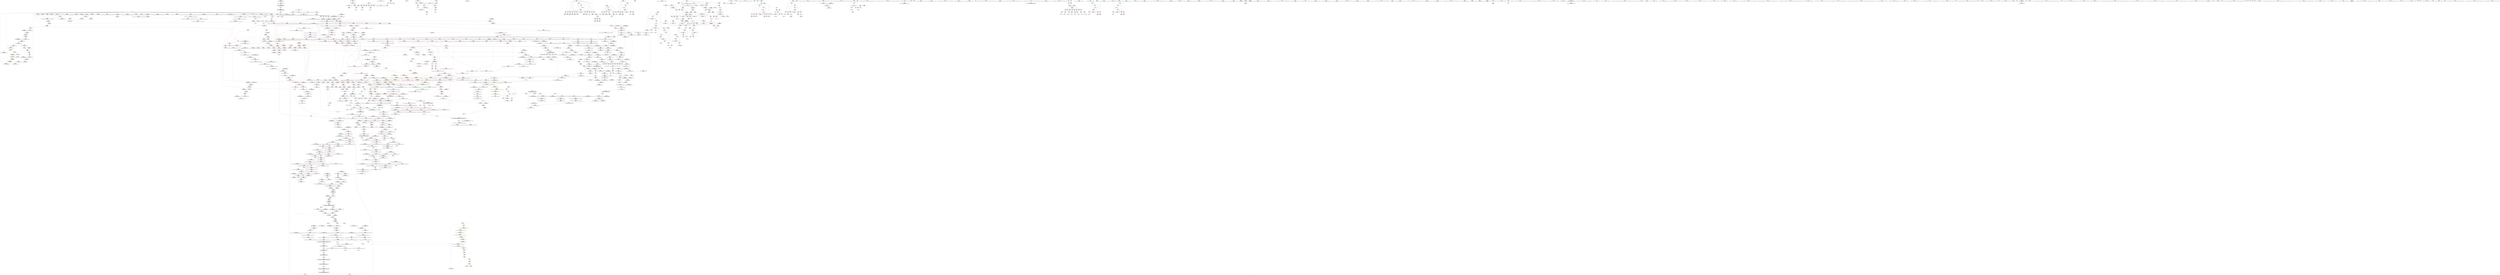 digraph "SVFG" {
	label="SVFG";

	Node0x55ee40cda6f0 [shape=record,color=grey,label="{NodeID: 0\nNullPtr|{|<s29>122}}"];
	Node0x55ee40cda6f0 -> Node0x55ee40fc1e90[style=solid];
	Node0x55ee40cda6f0 -> Node0x55ee40fc1f90[style=solid];
	Node0x55ee40cda6f0 -> Node0x55ee40fc2060[style=solid];
	Node0x55ee40cda6f0 -> Node0x55ee40fc2130[style=solid];
	Node0x55ee40cda6f0 -> Node0x55ee40fc2200[style=solid];
	Node0x55ee40cda6f0 -> Node0x55ee40fc22d0[style=solid];
	Node0x55ee40cda6f0 -> Node0x55ee40fc23a0[style=solid];
	Node0x55ee40cda6f0 -> Node0x55ee40fc2470[style=solid];
	Node0x55ee40cda6f0 -> Node0x55ee40fc2540[style=solid];
	Node0x55ee40cda6f0 -> Node0x55ee40fc2610[style=solid];
	Node0x55ee40cda6f0 -> Node0x55ee40fc26e0[style=solid];
	Node0x55ee40cda6f0 -> Node0x55ee40fc27b0[style=solid];
	Node0x55ee40cda6f0 -> Node0x55ee40fc2880[style=solid];
	Node0x55ee40cda6f0 -> Node0x55ee40fc2950[style=solid];
	Node0x55ee40cda6f0 -> Node0x55ee40fc2a20[style=solid];
	Node0x55ee40cda6f0 -> Node0x55ee40fc2af0[style=solid];
	Node0x55ee40cda6f0 -> Node0x55ee40fc2bc0[style=solid];
	Node0x55ee40cda6f0 -> Node0x55ee40fc2c90[style=solid];
	Node0x55ee40cda6f0 -> Node0x55ee40fc2d60[style=solid];
	Node0x55ee40cda6f0 -> Node0x55ee40fc2e30[style=solid];
	Node0x55ee40cda6f0 -> Node0x55ee40fc2f00[style=solid];
	Node0x55ee40cda6f0 -> Node0x55ee40ff01c0[style=solid];
	Node0x55ee40cda6f0 -> Node0x55ee40ff3e10[style=solid];
	Node0x55ee40cda6f0 -> Node0x55ee40ff3ee0[style=solid];
	Node0x55ee40cda6f0 -> Node0x55ee40ff3fb0[style=solid];
	Node0x55ee40cda6f0 -> Node0x55ee40ff6510[style=solid];
	Node0x55ee40cda6f0 -> Node0x55ee4101f490[style=solid];
	Node0x55ee40cda6f0 -> Node0x55ee41025980[style=solid];
	Node0x55ee40cda6f0 -> Node0x55ee41027480[style=solid];
	Node0x55ee40cda6f0:s29 -> Node0x55ee41113ad0[style=solid,color=red];
	Node0x55ee410821d0 [shape=record,color=black,label="{NodeID: 1882\nMR_30V_2 = PHI(MR_30V_3, MR_30V_1, )\npts\{270000 \}\n}"];
	Node0x55ee410821d0 -> Node0x55ee4106a0d0[style=dashed];
	Node0x55ee40fc6040 [shape=record,color=red,label="{NodeID: 775\n481\<--480\n\<--call52\nmain\n}"];
	Node0x55ee40fc6040 -> Node0x55ee40fc5750[style=solid];
	Node0x55ee4111ccf0 [shape=record,color=black,label="{NodeID: 2657\n1154 = PHI(1191, )\n|{<s0>74}}"];
	Node0x55ee4111ccf0:s0 -> Node0x55ee4110df60[style=solid,color=red];
	Node0x55ee40fbc610 [shape=record,color=black,label="{NodeID: 443\n1349\<--1226\n\<--this1\n_ZNSt6vectorIiSaIiEE17_M_realloc_insertIJiEEEvN9__gnu_cxx17__normal_iteratorIPiS1_EEDpOT_\n}"];
	Node0x55ee40fbc610 -> Node0x55ee40fd56d0[style=solid];
	Node0x55ee40fbc610 -> Node0x55ee40fd57a0[style=solid];
	Node0x55ee40fafc70 [shape=record,color=green,label="{NodeID: 111\n635\<--636\n_ZNSolsEPFRSoS_E\<--_ZNSolsEPFRSoS_E_field_insensitive\n}"];
	Node0x55ee41067f30 [shape=record,color=yellow,style=double,label="{NodeID: 1993\n110V_1 = ENCHI(MR_110V_0)\npts\{318 320 \}\nFun[_ZNSt6vectorIiSaIiEE9push_backEOi]|{<s0>50}}"];
	Node0x55ee41067f30:s0 -> Node0x55ee41067b50[style=dashed,color=red];
	Node0x55ee40fcba70 [shape=record,color=red,label="{NodeID: 886\n1421\<--1412\nthis1\<--this.addr\n_ZN9__gnu_cxx13new_allocatorIiE9constructIiJiEEEvPT_DpOT0_\n}"];
	Node0x55ee40fd24e0 [shape=record,color=purple,label="{NodeID: 554\n2073\<--42\nllvm.global_ctors_1\<--llvm.global_ctors\nGlob }"];
	Node0x55ee40fd24e0 -> Node0x55ee40ff00c0[style=solid];
	Node0x55ee40fb4c10 [shape=record,color=green,label="{NodeID: 222\n1548\<--1549\n__first.addr\<--__first.addr_field_insensitive\n_ZSt34__uninitialized_move_if_noexcept_aIPiS0_SaIiEET0_T_S3_S2_RT1_\n}"];
	Node0x55ee40fb4c10 -> Node0x55ee40fccab0[style=solid];
	Node0x55ee40fb4c10 -> Node0x55ee40ff7a30[style=solid];
	Node0x55ee40ff0e20 [shape=record,color=blue,label="{NodeID: 997\n181\<--250\nretval\<--\n_Z3getc\n}"];
	Node0x55ee40ff0e20 -> Node0x55ee410709d0[style=dashed];
	Node0x55ee41026580 [shape=record,color=grey,label="{NodeID: 1772\n1125 = cmp(1120, 1124, )\n}"];
	Node0x55ee40fd7f70 [shape=record,color=purple,label="{NodeID: 665\n1891\<--1881\ncoerce.dive1\<--__last\n_ZSt4copyISt13move_iteratorIPiES1_ET0_T_S4_S3_\n}"];
	Node0x55ee40fd7f70 -> Node0x55ee40ff9df0[style=solid];
	Node0x55ee411109a0 [shape=record,color=black,label="{NodeID: 2547\n1611 = PHI(1447, 1447, 1447, )\n0th arg _ZNKSt6vectorIiSaIiEE8max_sizeEv }"];
	Node0x55ee411109a0 -> Node0x55ee40ff8180[style=solid];
	Node0x55ee40fc2fd0 [shape=record,color=black,label="{NodeID: 333\n256\<--9\n_Z2goi_ret\<--\n_Z2goi\n|{<s0>15|<s1>39|<s2>42}}"];
	Node0x55ee40fc2fd0:s0 -> Node0x55ee4111a770[style=solid,color=blue];
	Node0x55ee40fc2fd0:s1 -> Node0x55ee4111b790[style=solid,color=blue];
	Node0x55ee40fc2fd0:s2 -> Node0x55ee4111b8a0[style=solid,color=blue];
	Node0x55ee40ff6850 [shape=record,color=blue,label="{NodeID: 1108\n1218\<--1291\nexn.slot\<--\n_ZNSt6vectorIiSaIiEE17_M_realloc_insertIJiEEEvN9__gnu_cxx17__normal_iteratorIPiS1_EEDpOT_\n}"];
	Node0x55ee40ff6850 -> Node0x55ee40fcaf10[style=dashed];
	Node0x55ee40ff6850 -> Node0x55ee40ff69f0[style=dashed];
	Node0x55ee40ceb3d0 [shape=record,color=green,label="{NodeID: 1\n7\<--1\n__dso_handle\<--dummyObj\nGlob }"];
	Node0x55ee410826d0 [shape=record,color=black,label="{NodeID: 1883\nMR_32V_2 = PHI(MR_32V_6, MR_32V_1, )\npts\{300000 \}\n}"];
	Node0x55ee410826d0 -> Node0x55ee4106ffd0[style=dashed];
	Node0x55ee40fc6110 [shape=record,color=red,label="{NodeID: 776\n516\<--515\n\<--arrayidx74\nmain\n}"];
	Node0x55ee40fc6110 -> Node0x55ee41028380[style=solid];
	Node0x55ee4111ce60 [shape=record,color=black,label="{NodeID: 2658\n1186 = PHI(1191, )\n|{<s0>76}}"];
	Node0x55ee4111ce60:s0 -> Node0x55ee411145e0[style=solid,color=red];
	Node0x55ee40fbc6e0 [shape=record,color=black,label="{NodeID: 444\n1353\<--1226\n\<--this1\n_ZNSt6vectorIiSaIiEE17_M_realloc_insertIJiEEEvN9__gnu_cxx17__normal_iteratorIPiS1_EEDpOT_\n}"];
	Node0x55ee40fbc6e0 -> Node0x55ee40fd5870[style=solid];
	Node0x55ee40fbc6e0 -> Node0x55ee40fd5940[style=solid];
	Node0x55ee40fafd70 [shape=record,color=green,label="{NodeID: 112\n685\<--686\n_ZNSolsEi\<--_ZNSolsEi_field_insensitive\n}"];
	Node0x55ee40fcbb40 [shape=record,color=red,label="{NodeID: 887\n1422\<--1414\n\<--__p.addr\n_ZN9__gnu_cxx13new_allocatorIiE9constructIiJiEEEvPT_DpOT0_\n}"];
	Node0x55ee40fcbb40 -> Node0x55ee40fbcf00[style=solid];
	Node0x55ee40fd25e0 [shape=record,color=purple,label="{NodeID: 555\n2074\<--42\nllvm.global_ctors_2\<--llvm.global_ctors\nGlob }"];
	Node0x55ee40fd25e0 -> Node0x55ee40ff01c0[style=solid];
	Node0x55ee40fb4ce0 [shape=record,color=green,label="{NodeID: 223\n1550\<--1551\n__last.addr\<--__last.addr_field_insensitive\n_ZSt34__uninitialized_move_if_noexcept_aIPiS0_SaIiEET0_T_S3_S2_RT1_\n}"];
	Node0x55ee40fb4ce0 -> Node0x55ee40fccb80[style=solid];
	Node0x55ee40fb4ce0 -> Node0x55ee40ff7b00[style=solid];
	Node0x55ee40ff0ef0 [shape=record,color=blue,label="{NodeID: 998\n258\<--257\nx.addr\<--x\n_Z2goi\n}"];
	Node0x55ee40ff0ef0 -> Node0x55ee40fd9a40[style=dashed];
	Node0x55ee40ff0ef0 -> Node0x55ee40fd9b10[style=dashed];
	Node0x55ee40ff0ef0 -> Node0x55ee40fd9be0[style=dashed];
	Node0x55ee41026700 [shape=record,color=grey,label="{NodeID: 1773\n647 = cmp(646, 9, )\n}"];
	Node0x55ee40fd8040 [shape=record,color=purple,label="{NodeID: 666\n1897\<--1885\ncoerce.dive2\<--agg.tmp\n_ZSt4copyISt13move_iteratorIPiES1_ET0_T_S4_S3_\n}"];
	Node0x55ee40fd8040 -> Node0x55ee40fee3c0[style=solid];
	Node0x55ee41110c80 [shape=record,color=black,label="{NodeID: 2548\n1876 = PHI(1868, )\n0th arg _ZSt4copyISt13move_iteratorIPiES1_ET0_T_S4_S3_ }"];
	Node0x55ee41110c80 -> Node0x55ee40ff9d20[style=solid];
	Node0x55ee40fc30a0 [shape=record,color=black,label="{NodeID: 334\n308\<--9\nmain_ret\<--\nmain\n}"];
	Node0x55ee40ff6920 [shape=record,color=blue,label="{NodeID: 1109\n1220\<--1293\nehselector.slot\<--\n_ZNSt6vectorIiSaIiEE17_M_realloc_insertIJiEEEvN9__gnu_cxx17__normal_iteratorIPiS1_EEDpOT_\n}"];
	Node0x55ee40ff6920 -> Node0x55ee40ff6ac0[style=dashed];
	Node0x55ee40cdfa30 [shape=record,color=green,label="{NodeID: 2\n9\<--1\n\<--dummyObj\nCan only get source location for instruction, argument, global var or function.}"];
	Node0x55ee40fc61e0 [shape=record,color=red,label="{NodeID: 777\n522\<--521\n\<--arrayidx77\nmain\n}"];
	Node0x55ee40fc61e0 -> Node0x55ee41024300[style=solid];
	Node0x55ee4111cfa0 [shape=record,color=black,label="{NodeID: 2659\n1228 = PHI(1430, )\n}"];
	Node0x55ee4111cfa0 -> Node0x55ee40ff6100[style=solid];
	Node0x55ee40fbc7b0 [shape=record,color=black,label="{NodeID: 445\n1363\<--1226\n\<--this1\n_ZNSt6vectorIiSaIiEE17_M_realloc_insertIJiEEEvN9__gnu_cxx17__normal_iteratorIPiS1_EEDpOT_\n}"];
	Node0x55ee40fbc7b0 -> Node0x55ee40fd5a10[style=solid];
	Node0x55ee40fbc7b0 -> Node0x55ee40fd5ae0[style=solid];
	Node0x55ee40fb51a0 [shape=record,color=green,label="{NodeID: 113\n711\<--712\nthis.addr\<--this.addr_field_insensitive\n_ZNSt6vectorIiSaIiEE5clearEv\n}"];
	Node0x55ee40fb51a0 -> Node0x55ee40fc6e10[style=solid];
	Node0x55ee40fb51a0 -> Node0x55ee40ff3450[style=solid];
	Node0x55ee40fcbc10 [shape=record,color=red,label="{NodeID: 888\n1425\<--1416\n\<--__args.addr\n_ZN9__gnu_cxx13new_allocatorIiE9constructIiJiEEEvPT_DpOT0_\n|{<s0>101}}"];
	Node0x55ee40fcbc10:s0 -> Node0x55ee41115520[style=solid,color=red];
	Node0x55ee40fd26e0 [shape=record,color=purple,label="{NodeID: 556\n75\<--74\narrayctor.next\<--arrayctor.cur\n__cxx_global_var_init.1\n}"];
	Node0x55ee40fd26e0 -> Node0x55ee41020160[style=solid];
	Node0x55ee40fd26e0 -> Node0x55ee41026b80[style=solid];
	Node0x55ee40fb4db0 [shape=record,color=green,label="{NodeID: 224\n1552\<--1553\n__result.addr\<--__result.addr_field_insensitive\n_ZSt34__uninitialized_move_if_noexcept_aIPiS0_SaIiEET0_T_S3_S2_RT1_\n}"];
	Node0x55ee40fb4db0 -> Node0x55ee40fccc50[style=solid];
	Node0x55ee40fb4db0 -> Node0x55ee40ff7bd0[style=solid];
	Node0x55ee40ff0fc0 [shape=record,color=blue,label="{NodeID: 999\n265\<--199\narrayidx\<--\n_Z2goi\n}"];
	Node0x55ee40ff0fc0 -> Node0x55ee4106bed0[style=dashed];
	Node0x55ee41026880 [shape=record,color=grey,label="{NodeID: 1774\n641 = cmp(640, 271, )\n}"];
	Node0x55ee40fd8110 [shape=record,color=purple,label="{NodeID: 667\n1905\<--1887\ncoerce.dive4\<--agg.tmp3\n_ZSt4copyISt13move_iteratorIPiES1_ET0_T_S4_S3_\n}"];
	Node0x55ee40fd8110 -> Node0x55ee40fee490[style=solid];
	Node0x55ee41110d90 [shape=record,color=black,label="{NodeID: 2549\n1877 = PHI(1870, )\n1st arg _ZSt4copyISt13move_iteratorIPiES1_ET0_T_S4_S3_ }"];
	Node0x55ee41110d90 -> Node0x55ee40ff9df0[style=solid];
	Node0x55ee40fc3170 [shape=record,color=black,label="{NodeID: 335\n17\<--16\n\<--_Z1sB5cxx11\nCan only get source location for instruction, argument, global var or function.}"];
	Node0x55ee40ff69f0 [shape=record,color=blue,label="{NodeID: 1110\n1218\<--1312\nexn.slot\<--\n_ZNSt6vectorIiSaIiEE17_M_realloc_insertIJiEEEvN9__gnu_cxx17__normal_iteratorIPiS1_EEDpOT_\n}"];
	Node0x55ee40ff69f0 -> Node0x55ee40fcafe0[style=dashed];
	Node0x55ee40da6510 [shape=record,color=green,label="{NodeID: 3\n31\<--1\n_ZSt3cin\<--dummyObj\nGlob }"];
	Node0x55ee40fc62b0 [shape=record,color=red,label="{NodeID: 778\n528\<--527\n\<--arrayidx80\nmain\n}"];
	Node0x55ee40fc62b0 -> Node0x55ee41024180[style=solid];
	Node0x55ee4111d0b0 [shape=record,color=black,label="{NodeID: 2660\n1233 = PHI(1504, )\n}"];
	Node0x55ee4111d0b0 -> Node0x55ee40ff61d0[style=solid];
	Node0x55ee40fbc880 [shape=record,color=black,label="{NodeID: 446\n1368\<--1226\n\<--this1\n_ZNSt6vectorIiSaIiEE17_M_realloc_insertIJiEEEvN9__gnu_cxx17__normal_iteratorIPiS1_EEDpOT_\n}"];
	Node0x55ee40fbc880 -> Node0x55ee40fd5bb0[style=solid];
	Node0x55ee40fbc880 -> Node0x55ee40fd5c80[style=solid];
	Node0x55ee40fb5270 [shape=record,color=green,label="{NodeID: 114\n720\<--721\n_ZNSt6vectorIiSaIiEE15_M_erase_at_endEPi\<--_ZNSt6vectorIiSaIiEE15_M_erase_at_endEPi_field_insensitive\n}"];
	Node0x55ee40fcbce0 [shape=record,color=red,label="{NodeID: 889\n1427\<--1426\n\<--call\n_ZN9__gnu_cxx13new_allocatorIiE9constructIiJiEEEvPT_DpOT0_\n}"];
	Node0x55ee40fcbce0 -> Node0x55ee40ff7140[style=solid];
	Node0x55ee40fd27b0 [shape=record,color=purple,label="{NodeID: 557\n113\<--112\narraydestroy.element\<--arraydestroy.elementPast\n__cxx_global_array_dtor\n|{|<s2>7}}"];
	Node0x55ee40fd27b0 -> Node0x55ee4101fbc0[style=solid];
	Node0x55ee40fd27b0 -> Node0x55ee41025c80[style=solid];
	Node0x55ee40fd27b0:s2 -> Node0x55ee4110fc10[style=solid,color=red];
	Node0x55ee40fb4e80 [shape=record,color=green,label="{NodeID: 225\n1554\<--1555\n__alloc.addr\<--__alloc.addr_field_insensitive\n_ZSt34__uninitialized_move_if_noexcept_aIPiS0_SaIiEET0_T_S3_S2_RT1_\n}"];
	Node0x55ee40fb4e80 -> Node0x55ee40fccd20[style=solid];
	Node0x55ee40fb4e80 -> Node0x55ee40ff7ca0[style=solid];
	Node0x55ee40ff1090 [shape=record,color=blue,label="{NodeID: 1000\n260\<--9\ni\<--\n_Z2goi\n}"];
	Node0x55ee40ff1090 -> Node0x55ee4106b9d0[style=dashed];
	Node0x55ee41026a00 [shape=record,color=grey,label="{NodeID: 1775\n450 = cmp(442, 449, )\n}"];
	Node0x55ee40fd81e0 [shape=record,color=purple,label="{NodeID: 668\n2093\<--1894\noffset_0\<--\n}"];
	Node0x55ee40fd81e0 -> Node0x55ee40ff9f90[style=solid];
	Node0x55ee41110ea0 [shape=record,color=black,label="{NodeID: 2550\n1878 = PHI(1866, )\n2nd arg _ZSt4copyISt13move_iteratorIPiES1_ET0_T_S4_S3_ }"];
	Node0x55ee41110ea0 -> Node0x55ee40ff9ec0[style=solid];
	Node0x55ee40fc3270 [shape=record,color=black,label="{NodeID: 336\n20\<--19\n\<--c1\nCan only get source location for instruction, argument, global var or function.}"];
	Node0x55ee40ff6ac0 [shape=record,color=blue,label="{NodeID: 1111\n1220\<--1314\nehselector.slot\<--\n_ZNSt6vectorIiSaIiEE17_M_realloc_insertIJiEEEvN9__gnu_cxx17__normal_iteratorIPiS1_EEDpOT_\n}"];
	Node0x55ee40ff6ac0 -> Node0x55ee40fcb0b0[style=dashed];
	Node0x55ee40c64a80 [shape=record,color=green,label="{NodeID: 4\n32\<--1\n_ZSt4cerr\<--dummyObj\nGlob }"];
	Node0x55ee410835d0 [shape=record,color=black,label="{NodeID: 1886\nMR_85V_3 = PHI(MR_85V_4, MR_85V_2, )\npts\{210000 \}\n|{|<s9>36|<s10>37|<s11>38}}"];
	Node0x55ee410835d0 -> Node0x55ee40fc6380[style=dashed];
	Node0x55ee410835d0 -> Node0x55ee40fc6450[style=dashed];
	Node0x55ee410835d0 -> Node0x55ee40fc65f0[style=dashed];
	Node0x55ee410835d0 -> Node0x55ee40fc6790[style=dashed];
	Node0x55ee410835d0 -> Node0x55ee40fc6860[style=dashed];
	Node0x55ee410835d0 -> Node0x55ee40fc6930[style=dashed];
	Node0x55ee410835d0 -> Node0x55ee40fc6c70[style=dashed];
	Node0x55ee410835d0 -> Node0x55ee410649c0[style=dashed];
	Node0x55ee410835d0 -> Node0x55ee410817d0[style=dashed];
	Node0x55ee410835d0:s9 -> Node0x55ee410927f0[style=dashed,color=red];
	Node0x55ee410835d0:s10 -> Node0x55ee410927f0[style=dashed,color=red];
	Node0x55ee410835d0:s11 -> Node0x55ee410927f0[style=dashed,color=red];
	Node0x55ee40fc6380 [shape=record,color=red,label="{NodeID: 779\n562\<--559\n\<--call97\nmain\n}"];
	Node0x55ee40fc6380 -> Node0x55ee41023a00[style=solid];
	Node0x55ee4111d1c0 [shape=record,color=black,label="{NodeID: 2661\n1238 = PHI(1484, )\n}"];
	Node0x55ee4111d1c0 -> Node0x55ee40ff62a0[style=solid];
	Node0x55ee40fbc950 [shape=record,color=black,label="{NodeID: 447\n1375\<--1226\n\<--this1\n_ZNSt6vectorIiSaIiEE17_M_realloc_insertIJiEEEvN9__gnu_cxx17__normal_iteratorIPiS1_EEDpOT_\n}"];
	Node0x55ee40fbc950 -> Node0x55ee40fd5d50[style=solid];
	Node0x55ee40fbc950 -> Node0x55ee40fd5e20[style=solid];
	Node0x55ee40fb5370 [shape=record,color=green,label="{NodeID: 115\n726\<--727\nthis.addr\<--this.addr_field_insensitive\n_ZNSt6vectorIiSaIiEE9push_backEOi\n}"];
	Node0x55ee40fb5370 -> Node0x55ee40fc6fb0[style=solid];
	Node0x55ee40fb5370 -> Node0x55ee40ff3520[style=solid];
	Node0x55ee40fcbdb0 [shape=record,color=red,label="{NodeID: 890\n1447\<--1434\nthis1\<--this.addr\n_ZNKSt6vectorIiSaIiEE12_M_check_lenEmPKc\n|{<s0>102|<s1>103|<s2>105|<s3>106|<s4>108|<s5>109|<s6>110}}"];
	Node0x55ee40fcbdb0:s0 -> Node0x55ee411109a0[style=solid,color=red];
	Node0x55ee40fcbdb0:s1 -> Node0x55ee41112f20[style=solid,color=red];
	Node0x55ee40fcbdb0:s2 -> Node0x55ee41112f20[style=solid,color=red];
	Node0x55ee40fcbdb0:s3 -> Node0x55ee41112f20[style=solid,color=red];
	Node0x55ee40fcbdb0:s4 -> Node0x55ee41112f20[style=solid,color=red];
	Node0x55ee40fcbdb0:s5 -> Node0x55ee411109a0[style=solid,color=red];
	Node0x55ee40fcbdb0:s6 -> Node0x55ee411109a0[style=solid,color=red];
	Node0x55ee40fd2880 [shape=record,color=purple,label="{NodeID: 558\n132\<--131\n_M_impl\<--\n_ZNSt6vectorIiSaIiEED2Ev\n}"];
	Node0x55ee40fb4f50 [shape=record,color=green,label="{NodeID: 226\n1556\<--1557\nagg.tmp\<--agg.tmp_field_insensitive\n_ZSt34__uninitialized_move_if_noexcept_aIPiS0_SaIiEET0_T_S3_S2_RT1_\n}"];
	Node0x55ee40fb4f50 -> Node0x55ee40fd64a0[style=solid];
	Node0x55ee40fb4f50 -> Node0x55ee40fd6570[style=solid];
	Node0x55ee40ff1160 [shape=record,color=blue,label="{NodeID: 1001\n260\<--302\ni\<--inc\n_Z2goi\n}"];
	Node0x55ee40ff1160 -> Node0x55ee4106b9d0[style=dashed];
	Node0x55ee41026b80 [shape=record,color=grey,label="{NodeID: 1776\n81 = cmp(75, 80, )\n}"];
	Node0x55ee40fd82b0 [shape=record,color=purple,label="{NodeID: 669\n2094\<--1895\noffset_0\<--\n}"];
	Node0x55ee40fd82b0 -> Node0x55ee40fefb50[style=solid];
	Node0x55ee41110fb0 [shape=record,color=black,label="{NodeID: 2551\n1593 = PHI(1303, )\n0th arg _ZNSt16allocator_traitsISaIiEE7destroyIiEEvRS0_PT_ }"];
	Node0x55ee41110fb0 -> Node0x55ee40ff7fe0[style=solid];
	Node0x55ee40fc3370 [shape=record,color=black,label="{NodeID: 337\n23\<--22\n\<--c2\nCan only get source location for instruction, argument, global var or function.}"];
	Node0x55ee40ff6b90 [shape=record,color=blue,label="{NodeID: 1112\n1365\<--1362\n_M_start36\<--\n_ZNSt6vectorIiSaIiEE17_M_realloc_insertIJiEEEvN9__gnu_cxx17__normal_iteratorIPiS1_EEDpOT_\n|{<s0>74}}"];
	Node0x55ee40ff6b90:s0 -> Node0x55ee41071dd0[style=dashed,color=blue];
	Node0x55ee40c6f310 [shape=record,color=green,label="{NodeID: 5\n33\<--1\n.str\<--dummyObj\nGlob }"];
	Node0x55ee41083ad0 [shape=record,color=black,label="{NodeID: 1887\nMR_87V_3 = PHI(MR_87V_4, MR_87V_2, )\npts\{240000 \}\n|{|<s9>36|<s10>37|<s11>38}}"];
	Node0x55ee41083ad0 -> Node0x55ee40fc6380[style=dashed];
	Node0x55ee41083ad0 -> Node0x55ee40fc6520[style=dashed];
	Node0x55ee41083ad0 -> Node0x55ee40fc65f0[style=dashed];
	Node0x55ee41083ad0 -> Node0x55ee40fc66c0[style=dashed];
	Node0x55ee41083ad0 -> Node0x55ee40fc6860[style=dashed];
	Node0x55ee41083ad0 -> Node0x55ee40fc6a00[style=dashed];
	Node0x55ee41083ad0 -> Node0x55ee40fc6d40[style=dashed];
	Node0x55ee41083ad0 -> Node0x55ee41064ec0[style=dashed];
	Node0x55ee41083ad0 -> Node0x55ee41081cd0[style=dashed];
	Node0x55ee41083ad0:s9 -> Node0x55ee41092900[style=dashed,color=red];
	Node0x55ee41083ad0:s10 -> Node0x55ee41092900[style=dashed,color=red];
	Node0x55ee41083ad0:s11 -> Node0x55ee41092900[style=dashed,color=red];
	Node0x55ee40fc6450 [shape=record,color=red,label="{NodeID: 780\n570\<--569\n\<--arrayidx102\nmain\n}"];
	Node0x55ee40fc6450 -> Node0x55ee41020b80[style=solid];
	Node0x55ee4111d2d0 [shape=record,color=black,label="{NodeID: 2662\n1244 = PHI(1519, )\n}"];
	Node0x55ee4111d2d0 -> Node0x55ee40ff6370[style=solid];
	Node0x55ee40fbca20 [shape=record,color=black,label="{NodeID: 448\n1252\<--1251\n\<--_M_impl\n_ZNSt6vectorIiSaIiEE17_M_realloc_insertIJiEEEvN9__gnu_cxx17__normal_iteratorIPiS1_EEDpOT_\n|{<s0>82}}"];
	Node0x55ee40fbca20:s0 -> Node0x55ee411146f0[style=solid,color=red];
	Node0x55ee40fb5440 [shape=record,color=green,label="{NodeID: 116\n728\<--729\n__x.addr\<--__x.addr_field_insensitive\n_ZNSt6vectorIiSaIiEE9push_backEOi\n}"];
	Node0x55ee40fb5440 -> Node0x55ee40fc7080[style=solid];
	Node0x55ee40fb5440 -> Node0x55ee40ff35f0[style=solid];
	Node0x55ee40fcbe80 [shape=record,color=red,label="{NodeID: 891\n1453\<--1436\n\<--__n.addr\n_ZNKSt6vectorIiSaIiEE12_M_check_lenEmPKc\n}"];
	Node0x55ee40fcbe80 -> Node0x55ee41026400[style=solid];
	Node0x55ee40fd2950 [shape=record,color=purple,label="{NodeID: 559\n133\<--131\n_M_start\<--\n_ZNSt6vectorIiSaIiEED2Ev\n}"];
	Node0x55ee40fd2950 -> Node0x55ee40fd9150[style=solid];
	Node0x55ee40fb5020 [shape=record,color=green,label="{NodeID: 227\n1558\<--1559\nagg.tmp1\<--agg.tmp1_field_insensitive\n_ZSt34__uninitialized_move_if_noexcept_aIPiS0_SaIiEET0_T_S3_S2_RT1_\n}"];
	Node0x55ee40fb5020 -> Node0x55ee40fd6640[style=solid];
	Node0x55ee40fb5020 -> Node0x55ee40fd6710[style=solid];
	Node0x55ee40ff1230 [shape=record,color=blue,label="{NodeID: 1002\n309\<--9\nretval\<--\nmain\n}"];
	Node0x55ee41026d00 [shape=record,color=grey,label="{NodeID: 1777\n438 = cmp(436, 437, )\n}"];
	Node0x55ee40fd8380 [shape=record,color=purple,label="{NodeID: 670\n2096\<--1902\noffset_0\<--\n}"];
	Node0x55ee40fd8380 -> Node0x55ee40ffa060[style=solid];
	Node0x55ee411110c0 [shape=record,color=black,label="{NodeID: 2552\n1594 = PHI(1306, )\n1st arg _ZNSt16allocator_traitsISaIiEE7destroyIiEEvRS0_PT_ }"];
	Node0x55ee411110c0 -> Node0x55ee40ff80b0[style=solid];
	Node0x55ee40fc3470 [shape=record,color=black,label="{NodeID: 338\n26\<--25\n\<--g\nCan only get source location for instruction, argument, global var or function.}"];
	Node0x55ee40ff6c60 [shape=record,color=blue,label="{NodeID: 1113\n1370\<--1367\n_M_finish38\<--\n_ZNSt6vectorIiSaIiEE17_M_realloc_insertIJiEEEvN9__gnu_cxx17__normal_iteratorIPiS1_EEDpOT_\n|{<s0>74}}"];
	Node0x55ee40ff6c60:s0 -> Node0x55ee410722d0[style=dashed,color=blue];
	Node0x55ee40c6dc60 [shape=record,color=green,label="{NodeID: 6\n35\<--1\n_ZSt4cout\<--dummyObj\nGlob }"];
	Node0x55ee40fc6520 [shape=record,color=red,label="{NodeID: 781\n574\<--573\n\<--arrayidx104\nmain\n}"];
	Node0x55ee40fc6520 -> Node0x55ee41020b80[style=solid];
	Node0x55ee4111d410 [shape=record,color=black,label="{NodeID: 2663\n1257 = PHI(1191, )\n|{<s0>82}}"];
	Node0x55ee4111d410:s0 -> Node0x55ee411149f0[style=solid,color=red];
	Node0x55ee40fbcaf0 [shape=record,color=black,label="{NodeID: 449\n1303\<--1302\n\<--_M_impl17\n_ZNSt6vectorIiSaIiEE17_M_realloc_insertIJiEEEvN9__gnu_cxx17__normal_iteratorIPiS1_EEDpOT_\n|{<s0>90}}"];
	Node0x55ee40fbcaf0:s0 -> Node0x55ee41110fb0[style=solid,color=red];
	Node0x55ee40fb5510 [shape=record,color=green,label="{NodeID: 117\n735\<--736\n_ZSt4moveIRiEONSt16remove_referenceIT_E4typeEOS2_\<--_ZSt4moveIRiEONSt16remove_referenceIT_E4typeEOS2__field_insensitive\n}"];
	Node0x55ee40fcbf50 [shape=record,color=red,label="{NodeID: 892\n1456\<--1438\n\<--__s.addr\n_ZNKSt6vectorIiSaIiEE12_M_check_lenEmPKc\n}"];
	Node0x55ee40fd2a20 [shape=record,color=purple,label="{NodeID: 560\n136\<--135\n_M_impl2\<--\n_ZNSt6vectorIiSaIiEED2Ev\n}"];
	Node0x55ee40fbd640 [shape=record,color=green,label="{NodeID: 228\n1566\<--1567\n_ZSt32__make_move_if_noexcept_iteratorIiSt13move_iteratorIPiEET0_PT_\<--_ZSt32__make_move_if_noexcept_iteratorIiSt13move_iteratorIPiEET0_PT__field_insensitive\n}"];
	Node0x55ee40ff1300 [shape=record,color=blue,label="{NodeID: 1003\n313\<--199\nit\<--\nmain\n}"];
	Node0x55ee40ff1300 -> Node0x55ee41079fd0[style=dashed];
	Node0x55ee41026e80 [shape=record,color=grey,label="{NodeID: 1778\n1726 = cmp(1724, 1725, )\n}"];
	Node0x55ee40fd8450 [shape=record,color=purple,label="{NodeID: 671\n2097\<--1903\noffset_0\<--\n}"];
	Node0x55ee40fd8450 -> Node0x55ee40fefc20[style=solid];
	Node0x55ee411111d0 [shape=record,color=black,label="{NodeID: 2553\n257 = PHI(297, 614, 663, )\n0th arg _Z2goi }"];
	Node0x55ee411111d0 -> Node0x55ee40ff0ef0[style=solid];
	Node0x55ee40fc3570 [shape=record,color=black,label="{NodeID: 339\n29\<--28\n\<--was\nCan only get source location for instruction, argument, global var or function.}"];
	Node0x55ee40ff6d30 [shape=record,color=blue,label="{NodeID: 1114\n1377\<--1374\n_M_end_of_storage41\<--add.ptr39\n_ZNSt6vectorIiSaIiEE17_M_realloc_insertIJiEEEvN9__gnu_cxx17__normal_iteratorIPiS1_EEDpOT_\n|{<s0>74}}"];
	Node0x55ee40ff6d30:s0 -> Node0x55ee410727d0[style=dashed,color=blue];
	Node0x55ee40faca00 [shape=record,color=green,label="{NodeID: 7\n36\<--1\n.str.3\<--dummyObj\nGlob }"];
	Node0x55ee40fc65f0 [shape=record,color=red,label="{NodeID: 782\n578\<--577\n\<--call106\nmain\n}"];
	Node0x55ee40fc65f0 -> Node0x55ee41020d00[style=solid];
	Node0x55ee4111d5e0 [shape=record,color=black,label="{NodeID: 2664\n1264 = PHI(1584, )\n}"];
	Node0x55ee4111d5e0 -> Node0x55ee40fcb250[style=solid];
	Node0x55ee40fbcbc0 [shape=record,color=black,label="{NodeID: 450\n1357\<--1352\nsub.ptr.lhs.cast\<--\n_ZNSt6vectorIiSaIiEE17_M_realloc_insertIJiEEEvN9__gnu_cxx17__normal_iteratorIPiS1_EEDpOT_\n}"];
	Node0x55ee40fbcbc0 -> Node0x55ee41023580[style=solid];
	Node0x55ee40fb5610 [shape=record,color=green,label="{NodeID: 118\n738\<--739\n_ZNSt6vectorIiSaIiEE12emplace_backIJiEEEvDpOT_\<--_ZNSt6vectorIiSaIiEE12emplace_backIJiEEEvDpOT__field_insensitive\n}"];
	Node0x55ee4108d850 [shape=record,color=yellow,style=double,label="{NodeID: 2000\n2V_1 = ENCHI(MR_2V_0)\npts\{150000 150001 150002 \}\nFun[_ZNSt6vectorIiSaIiEEC2Ev]|{<s0>5}}"];
	Node0x55ee4108d850:s0 -> Node0x55ee41090550[style=dashed,color=red];
	Node0x55ee40fcc020 [shape=record,color=red,label="{NodeID: 893\n1470\<--1440\n\<--__len\n_ZNKSt6vectorIiSaIiEE12_M_check_lenEmPKc\n}"];
	Node0x55ee40fcc020 -> Node0x55ee41024f00[style=solid];
	Node0x55ee40fd2af0 [shape=record,color=purple,label="{NodeID: 561\n137\<--135\n_M_finish\<--\n_ZNSt6vectorIiSaIiEED2Ev\n}"];
	Node0x55ee40fd2af0 -> Node0x55ee40fd9220[style=solid];
	Node0x55ee40fbd700 [shape=record,color=green,label="{NodeID: 229\n1581\<--1582\n_ZSt22__uninitialized_copy_aISt13move_iteratorIPiES1_iET0_T_S4_S3_RSaIT1_E\<--_ZSt22__uninitialized_copy_aISt13move_iteratorIPiES1_iET0_T_S4_S3_RSaIT1_E_field_insensitive\n}"];
	Node0x55ee40ff13d0 [shape=record,color=blue,label="{NodeID: 1004\n11\<--370\nm\<--conv\nmain\n}"];
	Node0x55ee40ff13d0 -> Node0x55ee40fd8d40[style=dashed];
	Node0x55ee40ff13d0 -> Node0x55ee40fd8e10[style=dashed];
	Node0x55ee40ff13d0 -> Node0x55ee41079ad0[style=dashed];
	Node0x55ee41027000 [shape=record,color=grey,label="{NodeID: 1779\n461 = cmp(454, 460, )\n}"];
	Node0x55ee40fd8520 [shape=record,color=purple,label="{NodeID: 672\n1942\<--1940\ncoerce.dive\<--__it\n_ZSt12__miter_baseIPiEDTcl12__miter_basecldtfp_4baseEEESt13move_iteratorIT_E\n}"];
	Node0x55ee40fd8520 -> Node0x55ee40ffa3a0[style=solid];
	Node0x55ee41111480 [shape=record,color=black,label="{NodeID: 2554\n787 = PHI(555, 343, 347, )\n0th arg _ZSt3maxIiERKT_S2_S2_ }"];
	Node0x55ee41111480 -> Node0x55ee40ff3930[style=solid];
	Node0x55ee40fc3670 [shape=record,color=black,label="{NodeID: 340\n55\<--56\n\<--_ZNSt8ios_base4InitD1Ev\nCan only get source location for instruction, argument, global var or function.}"];
	Node0x55ee40ff6e00 [shape=record,color=blue,label="{NodeID: 1115\n1395\<--1392\nthis.addr\<--this\n_ZNSt6vectorIiSaIiEE3endEv\n}"];
	Node0x55ee40ff6e00 -> Node0x55ee40fcb8d0[style=dashed];
	Node0x55ee40facac0 [shape=record,color=green,label="{NodeID: 8\n38\<--1\n.str.4\<--dummyObj\nGlob }"];
	Node0x55ee4087cd50 [shape=record,color=yellow,style=double,label="{NodeID: 1890\n80V_1 = ENCHI(MR_80V_0)\npts\{1735 \}\nFun[_ZSt18uninitialized_copyISt13move_iteratorIPiES1_ET0_T_S4_S3_]|{<s0>132}}"];
	Node0x55ee4087cd50:s0 -> Node0x55ee41088e90[style=dashed,color=red];
	Node0x55ee40fc66c0 [shape=record,color=red,label="{NodeID: 783\n586\<--585\n\<--arrayidx111\nmain\n}"];
	Node0x55ee40fc66c0 -> Node0x55ee41020880[style=solid];
	Node0x55ee4111d6f0 [shape=record,color=black,label="{NodeID: 2665\n1270 = PHI(903, )\n|{<s0>85}}"];
	Node0x55ee4111d6f0:s0 -> Node0x55ee4110e670[style=solid,color=red];
	Node0x55ee40fbcc90 [shape=record,color=black,label="{NodeID: 451\n1358\<--1356\nsub.ptr.rhs.cast\<--\n_ZNSt6vectorIiSaIiEE17_M_realloc_insertIJiEEEvN9__gnu_cxx17__normal_iteratorIPiS1_EEDpOT_\n}"];
	Node0x55ee40fbcc90 -> Node0x55ee41023580[style=solid];
	Node0x55ee40fb5710 [shape=record,color=green,label="{NodeID: 119\n751\<--752\nthis.addr\<--this.addr_field_insensitive\n_ZNKSt6vectorIiSaIiEE4sizeEv\n}"];
	Node0x55ee40fb5710 -> Node0x55ee40fc7150[style=solid];
	Node0x55ee40fb5710 -> Node0x55ee40ff36c0[style=solid];
	Node0x55ee40fcc0f0 [shape=record,color=red,label="{NodeID: 894\n1474\<--1440\n\<--__len\n_ZNKSt6vectorIiSaIiEE12_M_check_lenEmPKc\n}"];
	Node0x55ee40fcc0f0 -> Node0x55ee41025080[style=solid];
	Node0x55ee40fd2bc0 [shape=record,color=purple,label="{NodeID: 562\n716\<--715\n_M_impl\<--\n_ZNSt6vectorIiSaIiEE5clearEv\n}"];
	Node0x55ee40fbd800 [shape=record,color=green,label="{NodeID: 230\n1586\<--1587\nthis.addr\<--this.addr_field_insensitive\n_ZNK9__gnu_cxx17__normal_iteratorIPiSt6vectorIiSaIiEEE4baseEv\n}"];
	Node0x55ee40fbd800 -> Node0x55ee40fccf90[style=solid];
	Node0x55ee40fbd800 -> Node0x55ee40ff7f10[style=solid];
	Node0x55ee40ff14a0 [shape=record,color=blue,label="{NodeID: 1005\n315\<--9\ni\<--\nmain\n}"];
	Node0x55ee40ff14a0 -> Node0x55ee40fda740[style=dashed];
	Node0x55ee40ff14a0 -> Node0x55ee40fda810[style=dashed];
	Node0x55ee40ff14a0 -> Node0x55ee40fda8e0[style=dashed];
	Node0x55ee40ff14a0 -> Node0x55ee40fda9b0[style=dashed];
	Node0x55ee40ff14a0 -> Node0x55ee40fdaa80[style=dashed];
	Node0x55ee40ff14a0 -> Node0x55ee40fdab50[style=dashed];
	Node0x55ee40ff14a0 -> Node0x55ee40fdac20[style=dashed];
	Node0x55ee40ff14a0 -> Node0x55ee40fdacf0[style=dashed];
	Node0x55ee40ff14a0 -> Node0x55ee40ff1710[style=dashed];
	Node0x55ee40ff14a0 -> Node0x55ee4107a4d0[style=dashed];
	Node0x55ee41027180 [shape=record,color=grey,label="{NodeID: 1780\n672 = cmp(671, 199, )\n}"];
	Node0x55ee40fd85f0 [shape=record,color=purple,label="{NodeID: 673\n2099\<--2007\noffset_0\<--\n}"];
	Node0x55ee40fd85f0 -> Node0x55ee40ffabc0[style=solid];
	Node0x55ee41111640 [shape=record,color=black,label="{NodeID: 2555\n788 = PHI(558, 345, 349, )\n1st arg _ZSt3maxIiERKT_S2_S2_ }"];
	Node0x55ee41111640 -> Node0x55ee40ff3a00[style=solid];
	Node0x55ee40fc3770 [shape=record,color=black,label="{NodeID: 341\n93\<--92\n\<--this1\n_ZNSt6vectorIiSaIiEEC2Ev\n|{<s0>5}}"];
	Node0x55ee40fc3770:s0 -> Node0x55ee41114ea0[style=solid,color=red];
	Node0x55ee40ff6ed0 [shape=record,color=blue,label="{NodeID: 1116\n1412\<--1409\nthis.addr\<--this\n_ZN9__gnu_cxx13new_allocatorIiE9constructIiJiEEEvPT_DpOT0_\n}"];
	Node0x55ee40ff6ed0 -> Node0x55ee40fcba70[style=dashed];
	Node0x55ee40facfe0 [shape=record,color=green,label="{NodeID: 9\n40\<--1\n.str.5\<--dummyObj\nGlob }"];
	Node0x55ee40fc6790 [shape=record,color=red,label="{NodeID: 784\n590\<--589\n\<--arrayidx113\nmain\n}"];
	Node0x55ee40fc6790 -> Node0x55ee41020880[style=solid];
	Node0x55ee4111d860 [shape=record,color=black,label="{NodeID: 2666\n1271 = PHI(1543, )\n}"];
	Node0x55ee4111d860 -> Node0x55ee40ff65e0[style=solid];
	Node0x55ee40fbcd60 [shape=record,color=black,label="{NodeID: 452\n1399\<--1398\n\<--this1\n_ZNSt6vectorIiSaIiEE3endEv\n}"];
	Node0x55ee40fbcd60 -> Node0x55ee40fd5fc0[style=solid];
	Node0x55ee40fbcd60 -> Node0x55ee40fd6090[style=solid];
	Node0x55ee40fb57e0 [shape=record,color=green,label="{NodeID: 120\n772\<--773\nthis.addr\<--this.addr_field_insensitive\n_ZNSt6vectorIiSaIiEEixEm\n}"];
	Node0x55ee40fb57e0 -> Node0x55ee40fc73c0[style=solid];
	Node0x55ee40fb57e0 -> Node0x55ee40ff3790[style=solid];
	Node0x55ee40fcc1c0 [shape=record,color=red,label="{NodeID: 895\n1480\<--1440\n\<--__len\n_ZNKSt6vectorIiSaIiEE12_M_check_lenEmPKc\n}"];
	Node0x55ee40fcc1c0 -> Node0x55ee4101f620[style=solid];
	Node0x55ee40fd2c90 [shape=record,color=purple,label="{NodeID: 563\n717\<--715\n_M_start\<--\n_ZNSt6vectorIiSaIiEE5clearEv\n}"];
	Node0x55ee40fd2c90 -> Node0x55ee40fc6ee0[style=solid];
	Node0x55ee40fbd8d0 [shape=record,color=green,label="{NodeID: 231\n1595\<--1596\n__a.addr\<--__a.addr_field_insensitive\n_ZNSt16allocator_traitsISaIiEE7destroyIiEEvRS0_PT_\n}"];
	Node0x55ee40fbd8d0 -> Node0x55ee40fcd060[style=solid];
	Node0x55ee40fbd8d0 -> Node0x55ee40ff7fe0[style=solid];
	Node0x55ee40ff1570 [shape=record,color=blue,label="{NodeID: 1006\n317\<--394\nref.tmp\<--sub\nmain\n|{|<s2>22}}"];
	Node0x55ee40ff1570 -> Node0x55ee40ff1570[style=dashed];
	Node0x55ee40ff1570 -> Node0x55ee4107a9d0[style=dashed];
	Node0x55ee40ff1570:s2 -> Node0x55ee41067f30[style=dashed,color=red];
	Node0x55ee41027300 [shape=record,color=grey,label="{NodeID: 1781\n295 = cmp(294, 9, )\n}"];
	Node0x55ee40fd86c0 [shape=record,color=purple,label="{NodeID: 674\n2100\<--2009\noffset_0\<--\n}"];
	Node0x55ee40fd86c0 -> Node0x55ee40fefcf0[style=solid];
	Node0x55ee41111800 [shape=record,color=black,label="{NodeID: 2556\n955 = PHI(897, )\n0th arg _ZSt8_DestroyIPiEvT_S1_ }"];
	Node0x55ee41111800 -> Node0x55ee40ff47d0[style=solid];
	Node0x55ee40fc3840 [shape=record,color=black,label="{NodeID: 342\n131\<--130\n\<--this1\n_ZNSt6vectorIiSaIiEED2Ev\n}"];
	Node0x55ee40fc3840 -> Node0x55ee40fd2880[style=solid];
	Node0x55ee40fc3840 -> Node0x55ee40fd2950[style=solid];
	Node0x55ee40ff6fa0 [shape=record,color=blue,label="{NodeID: 1117\n1414\<--1410\n__p.addr\<--__p\n_ZN9__gnu_cxx13new_allocatorIiE9constructIiJiEEEvPT_DpOT0_\n}"];
	Node0x55ee40ff6fa0 -> Node0x55ee40fcbb40[style=dashed];
	Node0x55ee40fad0e0 [shape=record,color=green,label="{NodeID: 10\n43\<--1\n\<--dummyObj\nCan only get source location for instruction, argument, global var or function.}"];
	Node0x55ee40fc6860 [shape=record,color=red,label="{NodeID: 785\n594\<--593\n\<--call115\nmain\n}"];
	Node0x55ee40fc6860 -> Node0x55ee41020a00[style=solid];
	Node0x55ee4111d970 [shape=record,color=black,label="{NodeID: 2667\n1278 = PHI(1584, )\n}"];
	Node0x55ee4111d970 -> Node0x55ee40fcb320[style=solid];
	Node0x55ee40fbce30 [shape=record,color=black,label="{NodeID: 453\n1391\<--1406\n_ZNSt6vectorIiSaIiEE3endEv_ret\<--\n_ZNSt6vectorIiSaIiEE3endEv\n|{<s0>72}}"];
	Node0x55ee40fbce30:s0 -> Node0x55ee4111cbe0[style=solid,color=blue];
	Node0x55ee40fb58b0 [shape=record,color=green,label="{NodeID: 121\n774\<--775\n__n.addr\<--__n.addr_field_insensitive\n_ZNSt6vectorIiSaIiEEixEm\n}"];
	Node0x55ee40fb58b0 -> Node0x55ee40fc7490[style=solid];
	Node0x55ee40fb58b0 -> Node0x55ee40ff3860[style=solid];
	Node0x55ee40fcc290 [shape=record,color=red,label="{NodeID: 896\n1467\<--1464\n\<--call5\n_ZNKSt6vectorIiSaIiEE12_M_check_lenEmPKc\n}"];
	Node0x55ee40fcc290 -> Node0x55ee41021480[style=solid];
	Node0x55ee40fd2d60 [shape=record,color=purple,label="{NodeID: 564\n756\<--755\n_M_impl\<--\n_ZNKSt6vectorIiSaIiEE4sizeEv\n}"];
	Node0x55ee410aa910 [shape=record,color=yellow,style=double,label="{NodeID: 2446\n18V_4 = CSCHI(MR_18V_3)\npts\{150001 \}\nCS[]|{<s0>22}}"];
	Node0x55ee410aa910:s0 -> Node0x55ee41067d40[style=dashed,color=red];
	Node0x55ee40fbd9a0 [shape=record,color=green,label="{NodeID: 232\n1597\<--1598\n__p.addr\<--__p.addr_field_insensitive\n_ZNSt16allocator_traitsISaIiEE7destroyIiEEvRS0_PT_\n}"];
	Node0x55ee40fbd9a0 -> Node0x55ee40fcd130[style=solid];
	Node0x55ee40fbd9a0 -> Node0x55ee40ff80b0[style=solid];
	Node0x55ee40ff1640 [shape=record,color=blue,label="{NodeID: 1007\n319\<--414\nref.tmp18\<--add\nmain\n|{|<s1>27}}"];
	Node0x55ee40ff1640 -> Node0x55ee410781d0[style=dashed];
	Node0x55ee40ff1640:s1 -> Node0x55ee41067f30[style=dashed,color=red];
	Node0x55ee41027480 [shape=record,color=grey,label="{NodeID: 1782\n1299 = cmp(1298, 3, )\n}"];
	Node0x55ee40fd8790 [shape=record,color=purple,label="{NodeID: 675\n2038\<--2037\n_M_current\<--this1\n_ZNKSt13move_iteratorIPiE4baseEv\n}"];
	Node0x55ee40fd8790 -> Node0x55ee40fef330[style=solid];
	Node0x55ee41111910 [shape=record,color=black,label="{NodeID: 2557\n956 = PHI(898, )\n1st arg _ZSt8_DestroyIPiEvT_S1_ }"];
	Node0x55ee41111910 -> Node0x55ee40ff48a0[style=solid];
	Node0x55ee40fc3910 [shape=record,color=black,label="{NodeID: 343\n135\<--130\n\<--this1\n_ZNSt6vectorIiSaIiEED2Ev\n}"];
	Node0x55ee40fc3910 -> Node0x55ee40fd2a20[style=solid];
	Node0x55ee40fc3910 -> Node0x55ee40fd2af0[style=solid];
	Node0x55ee40ff7070 [shape=record,color=blue,label="{NodeID: 1118\n1416\<--1411\n__args.addr\<--__args\n_ZN9__gnu_cxx13new_allocatorIiE9constructIiJiEEEvPT_DpOT0_\n}"];
	Node0x55ee40ff7070 -> Node0x55ee40fcbc10[style=dashed];
	Node0x55ee40fad1e0 [shape=record,color=green,label="{NodeID: 11\n189\<--1\n\<--dummyObj\nCan only get source location for instruction, argument, global var or function.}"];
	Node0x55ee40fc6930 [shape=record,color=red,label="{NodeID: 786\n601\<--600\n\<--arrayidx118\nmain\n}"];
	Node0x55ee40fc6930 -> Node0x55ee41025680[style=solid];
	Node0x55ee4111da80 [shape=record,color=black,label="{NodeID: 2668\n1286 = PHI(903, )\n|{<s0>88}}"];
	Node0x55ee4111da80:s0 -> Node0x55ee4110e670[style=solid,color=red];
	Node0x55ee40fbcf00 [shape=record,color=black,label="{NodeID: 454\n1423\<--1422\n\<--\n_ZN9__gnu_cxx13new_allocatorIiE9constructIiJiEEEvPT_DpOT0_\n}"];
	Node0x55ee40fbcf00 -> Node0x55ee40fbcfd0[style=solid];
	Node0x55ee40fb5980 [shape=record,color=green,label="{NodeID: 122\n789\<--790\nretval\<--retval_field_insensitive\n_ZSt3maxIiERKT_S2_S2_\n}"];
	Node0x55ee40fb5980 -> Node0x55ee40fc7630[style=solid];
	Node0x55ee40fb5980 -> Node0x55ee40ff3ad0[style=solid];
	Node0x55ee40fb5980 -> Node0x55ee40ff3ba0[style=solid];
	Node0x55ee40fcc360 [shape=record,color=red,label="{NodeID: 897\n1493\<--1487\n\<--__lhs.addr\n_ZN9__gnu_cxxmiIPiSt6vectorIiSaIiEEEENS_17__normal_iteratorIT_T0_E15difference_typeERKS8_SB_\n|{<s0>111}}"];
	Node0x55ee40fcc360:s0 -> Node0x55ee411163c0[style=solid,color=red];
	Node0x55ee40fd2e30 [shape=record,color=purple,label="{NodeID: 565\n757\<--755\n_M_finish\<--\n_ZNKSt6vectorIiSaIiEE4sizeEv\n}"];
	Node0x55ee40fd2e30 -> Node0x55ee40fc7220[style=solid];
	Node0x55ee410aaa70 [shape=record,color=yellow,style=double,label="{NodeID: 2447\n2V_3 = CSCHI(MR_2V_2)\npts\{150000 150001 150002 \}\nCS[]|{|<s1>150}}"];
	Node0x55ee410aaa70 -> Node0x55ee4106b4d0[style=dashed];
	Node0x55ee410aaa70:s1 -> Node0x55ee410ad640[style=dashed,color=blue];
	Node0x55ee40fbda70 [shape=record,color=green,label="{NodeID: 233\n1605\<--1606\n_ZN9__gnu_cxx13new_allocatorIiE7destroyIiEEvPT_\<--_ZN9__gnu_cxx13new_allocatorIiE7destroyIiEEvPT__field_insensitive\n}"];
	Node0x55ee40ff1710 [shape=record,color=blue,label="{NodeID: 1008\n315\<--421\ni\<--inc\nmain\n}"];
	Node0x55ee40ff1710 -> Node0x55ee40fda740[style=dashed];
	Node0x55ee40ff1710 -> Node0x55ee40fda810[style=dashed];
	Node0x55ee40ff1710 -> Node0x55ee40fda8e0[style=dashed];
	Node0x55ee40ff1710 -> Node0x55ee40fda9b0[style=dashed];
	Node0x55ee40ff1710 -> Node0x55ee40fdaa80[style=dashed];
	Node0x55ee40ff1710 -> Node0x55ee40fdab50[style=dashed];
	Node0x55ee40ff1710 -> Node0x55ee40fdac20[style=dashed];
	Node0x55ee40ff1710 -> Node0x55ee40fdacf0[style=dashed];
	Node0x55ee40ff1710 -> Node0x55ee40ff1710[style=dashed];
	Node0x55ee40ff1710 -> Node0x55ee4107a4d0[style=dashed];
	Node0x55ee41027600 [shape=record,color=grey,label="{NodeID: 1783\n361 = cmp(359, 360, )\n}"];
	Node0x55ee40fd8860 [shape=record,color=purple,label="{NodeID: 676\n2051\<--2050\n_M_current\<--this1\n_ZNSt13move_iteratorIPiEC2ES0_\n}"];
	Node0x55ee40fd8860 -> Node0x55ee40ffafd0[style=solid];
	Node0x55ee41111a20 [shape=record,color=black,label="{NodeID: 2558\n1106 = PHI(732, )\n0th arg _ZNSt6vectorIiSaIiEE12emplace_backIJiEEEvDpOT_ }"];
	Node0x55ee41111a20 -> Node0x55ee40ff5740[style=solid];
	Node0x55ee40fc39e0 [shape=record,color=black,label="{NodeID: 344\n139\<--130\n\<--this1\n_ZNSt6vectorIiSaIiEED2Ev\n|{<s0>8}}"];
	Node0x55ee40fc39e0:s0 -> Node0x55ee4110f020[style=solid,color=red];
	Node0x55ee40ff7140 [shape=record,color=blue,label="{NodeID: 1119\n1424\<--1427\n\<--\n_ZN9__gnu_cxx13new_allocatorIiE9constructIiJiEEEvPT_DpOT0_\n|{<s0>76}}"];
	Node0x55ee40ff7140:s0 -> Node0x55ee410ac5c0[style=dashed,color=blue];
	Node0x55ee40fad2e0 [shape=record,color=green,label="{NodeID: 12\n196\<--1\n\<--dummyObj\nCan only get source location for instruction, argument, global var or function.}"];
	Node0x55ee40fc6a00 [shape=record,color=red,label="{NodeID: 787\n605\<--604\n\<--arrayidx120\nmain\n}"];
	Node0x55ee40fc6a00 -> Node0x55ee41025680[style=solid];
	Node0x55ee4111dc20 [shape=record,color=black,label="{NodeID: 2669\n1287 = PHI(1543, )\n}"];
	Node0x55ee4111dc20 -> Node0x55ee40ff6780[style=solid];
	Node0x55ee40fbcfd0 [shape=record,color=black,label="{NodeID: 455\n1424\<--1423\n\<--\n_ZN9__gnu_cxx13new_allocatorIiE9constructIiJiEEEvPT_DpOT0_\n}"];
	Node0x55ee40fbcfd0 -> Node0x55ee40ff7140[style=solid];
	Node0x55ee40fb5a50 [shape=record,color=green,label="{NodeID: 123\n791\<--792\n__a.addr\<--__a.addr_field_insensitive\n_ZSt3maxIiERKT_S2_S2_\n}"];
	Node0x55ee40fb5a50 -> Node0x55ee40fc7700[style=solid];
	Node0x55ee40fb5a50 -> Node0x55ee40fc77d0[style=solid];
	Node0x55ee40fb5a50 -> Node0x55ee40ff3930[style=solid];
	Node0x55ee40fcc430 [shape=record,color=red,label="{NodeID: 898\n1496\<--1489\n\<--__rhs.addr\n_ZN9__gnu_cxxmiIPiSt6vectorIiSaIiEEEENS_17__normal_iteratorIT_T0_E15difference_typeERKS8_SB_\n|{<s0>112}}"];
	Node0x55ee40fcc430:s0 -> Node0x55ee411163c0[style=solid,color=red];
	Node0x55ee40fd2f00 [shape=record,color=purple,label="{NodeID: 566\n760\<--759\n_M_impl2\<--\n_ZNKSt6vectorIiSaIiEE4sizeEv\n}"];
	Node0x55ee410aabd0 [shape=record,color=yellow,style=double,label="{NodeID: 2448\n2V_2 = CSCHI(MR_2V_1)\npts\{150000 150001 150002 \}\nCS[]|{<s0>3}}"];
	Node0x55ee410aabd0:s0 -> Node0x55ee410aaa70[style=dashed,color=blue];
	Node0x55ee40fbdb70 [shape=record,color=green,label="{NodeID: 234\n1612\<--1613\nthis.addr\<--this.addr_field_insensitive\n_ZNKSt6vectorIiSaIiEE8max_sizeEv\n}"];
	Node0x55ee40fbdb70 -> Node0x55ee40fcd200[style=solid];
	Node0x55ee40fbdb70 -> Node0x55ee40ff8180[style=solid];
	Node0x55ee41094e90 [shape=record,color=yellow,style=double,label="{NodeID: 2116\n16V_1 = ENCHI(MR_16V_0)\npts\{150000 \}\nFun[_ZNSt6vectorIiSaIiEEixEm]}"];
	Node0x55ee41094e90 -> Node0x55ee40fc7560[style=dashed];
	Node0x55ee40ff17e0 [shape=record,color=blue,label="{NodeID: 1009\n321\<--9\ni22\<--\nmain\n}"];
	Node0x55ee40ff17e0 -> Node0x55ee40fdadc0[style=dashed];
	Node0x55ee40ff17e0 -> Node0x55ee40fdae90[style=dashed];
	Node0x55ee40ff17e0 -> Node0x55ee40fdaf60[style=dashed];
	Node0x55ee40ff17e0 -> Node0x55ee40fdb030[style=dashed];
	Node0x55ee40ff17e0 -> Node0x55ee40fdb100[style=dashed];
	Node0x55ee40ff17e0 -> Node0x55ee40fdb1d0[style=dashed];
	Node0x55ee40ff17e0 -> Node0x55ee40ff1cc0[style=dashed];
	Node0x55ee40ff17e0 -> Node0x55ee4107b3d0[style=dashed];
	Node0x55ee41027780 [shape=record,color=grey,label="{NodeID: 1784\n1641 = cmp(1638, 1640, )\n}"];
	Node0x55ee40fd8930 [shape=record,color=purple,label="{NodeID: 677\n784\<--782\nadd.ptr\<--\n_ZNSt6vectorIiSaIiEEixEm\n}"];
	Node0x55ee40fd8930 -> Node0x55ee40fba660[style=solid];
	Node0x55ee41111b30 [shape=record,color=black,label="{NodeID: 2559\n1107 = PHI(734, )\n1st arg _ZNSt6vectorIiSaIiEE12emplace_backIJiEEEvDpOT_ }"];
	Node0x55ee41111b30 -> Node0x55ee40ff5810[style=solid];
	Node0x55ee40fc3ab0 [shape=record,color=black,label="{NodeID: 345\n146\<--130\n\<--this1\n_ZNSt6vectorIiSaIiEED2Ev\n|{<s0>10}}"];
	Node0x55ee40fc3ab0:s0 -> Node0x55ee41115ab0[style=solid,color=red];
	Node0x55ee40ff7210 [shape=record,color=blue,label="{NodeID: 1120\n1434\<--1431\nthis.addr\<--this\n_ZNKSt6vectorIiSaIiEE12_M_check_lenEmPKc\n}"];
	Node0x55ee40ff7210 -> Node0x55ee40fcbdb0[style=dashed];
	Node0x55ee40f5f0f0 [shape=record,color=green,label="{NodeID: 13\n199\<--1\n\<--dummyObj\nCan only get source location for instruction, argument, global var or function.}"];
	Node0x55ee40fc6ad0 [shape=record,color=red,label="{NodeID: 788\n611\<--610\n\<--arrayidx123\nmain\n}"];
	Node0x55ee40fc6ad0 -> Node0x55ee41025b00[style=solid];
	Node0x55ee4111dd30 [shape=record,color=black,label="{NodeID: 2670\n1297 = PHI()\n}"];
	Node0x55ee40fbd0a0 [shape=record,color=black,label="{NodeID: 456\n1430\<--1482\n_ZNKSt6vectorIiSaIiEE12_M_check_lenEmPKc_ret\<--cond\n_ZNKSt6vectorIiSaIiEE12_M_check_lenEmPKc\n|{<s0>77}}"];
	Node0x55ee40fbd0a0:s0 -> Node0x55ee4111cfa0[style=solid,color=blue];
	Node0x55ee40fb5b20 [shape=record,color=green,label="{NodeID: 124\n793\<--794\n__b.addr\<--__b.addr_field_insensitive\n_ZSt3maxIiERKT_S2_S2_\n}"];
	Node0x55ee40fb5b20 -> Node0x55ee40fc78a0[style=solid];
	Node0x55ee40fb5b20 -> Node0x55ee40fc7970[style=solid];
	Node0x55ee40fb5b20 -> Node0x55ee40ff3a00[style=solid];
	Node0x55ee40fcc500 [shape=record,color=red,label="{NodeID: 899\n1495\<--1494\n\<--call\n_ZN9__gnu_cxxmiIPiSt6vectorIiSaIiEEEENS_17__normal_iteratorIT_T0_E15difference_typeERKS8_SB_\n}"];
	Node0x55ee40fcc500 -> Node0x55ee40fbd170[style=solid];
	Node0x55ee40fd2fd0 [shape=record,color=purple,label="{NodeID: 567\n761\<--759\n_M_start\<--\n_ZNKSt6vectorIiSaIiEE4sizeEv\n}"];
	Node0x55ee40fd2fd0 -> Node0x55ee40fc72f0[style=solid];
	Node0x55ee40fbdc40 [shape=record,color=green,label="{NodeID: 235\n1618\<--1619\n_ZNKSt12_Vector_baseIiSaIiEE19_M_get_Tp_allocatorEv\<--_ZNKSt12_Vector_baseIiSaIiEE19_M_get_Tp_allocatorEv_field_insensitive\n}"];
	Node0x55ee40ff18b0 [shape=record,color=blue,label="{NodeID: 1010\n323\<--9\na\<--\nmain\n}"];
	Node0x55ee40ff18b0 -> Node0x55ee40fdb2a0[style=dashed];
	Node0x55ee40ff18b0 -> Node0x55ee40fdb370[style=dashed];
	Node0x55ee40ff18b0 -> Node0x55ee40fdb440[style=dashed];
	Node0x55ee40ff18b0 -> Node0x55ee40ff18b0[style=dashed];
	Node0x55ee40ff18b0 -> Node0x55ee40ff1bf0[style=dashed];
	Node0x55ee40ff18b0 -> Node0x55ee4107b8d0[style=dashed];
	Node0x55ee41027900 [shape=record,color=grey,label="{NodeID: 1785\n404 = cmp(403, 250, )\n}"];
	Node0x55ee40fd8a00 [shape=record,color=purple,label="{NodeID: 678\n1255\<--1253\nadd.ptr\<--\n_ZNSt6vectorIiSaIiEE17_M_realloc_insertIJiEEEvN9__gnu_cxx17__normal_iteratorIPiS1_EEDpOT_\n|{<s0>82}}"];
	Node0x55ee40fd8a00:s0 -> Node0x55ee41114870[style=solid,color=red];
	Node0x55ee41111c40 [shape=record,color=black,label="{NodeID: 2560\n724 = PHI(386, 408, )\n0th arg _ZNSt6vectorIiSaIiEE9push_backEOi }"];
	Node0x55ee41111c40 -> Node0x55ee40ff3520[style=solid];
	Node0x55ee40fc3b80 [shape=record,color=black,label="{NodeID: 346\n156\<--130\n\<--this1\n_ZNSt6vectorIiSaIiEED2Ev\n|{<s0>11}}"];
	Node0x55ee40fc3b80:s0 -> Node0x55ee41115ab0[style=solid,color=red];
	Node0x55ee40ff72e0 [shape=record,color=blue,label="{NodeID: 1121\n1436\<--1432\n__n.addr\<--__n\n_ZNKSt6vectorIiSaIiEE12_M_check_lenEmPKc\n|{|<s2>107}}"];
	Node0x55ee40ff72e0 -> Node0x55ee40fcbe80[style=dashed];
	Node0x55ee40ff72e0 -> Node0x55ee40fcc290[style=dashed];
	Node0x55ee40ff72e0:s2 -> Node0x55ee41088080[style=dashed,color=red];
	Node0x55ee40f5f1f0 [shape=record,color=green,label="{NodeID: 14\n204\<--1\n\<--dummyObj\nCan only get source location for instruction, argument, global var or function.}"];
	Node0x55ee40fc6ba0 [shape=record,color=red,label="{NodeID: 789\n646\<--645\n\<--arrayidx141\nmain\n}"];
	Node0x55ee40fc6ba0 -> Node0x55ee41026700[style=solid];
	Node0x55ee4111de00 [shape=record,color=black,label="{NodeID: 2671\n1322 = PHI(903, )\n|{<s0>93}}"];
	Node0x55ee4111de00:s0 -> Node0x55ee4110d810[style=solid,color=red];
	Node0x55ee40fbd170 [shape=record,color=black,label="{NodeID: 457\n1499\<--1495\nsub.ptr.lhs.cast\<--\n_ZN9__gnu_cxxmiIPiSt6vectorIiSaIiEEEENS_17__normal_iteratorIT_T0_E15difference_typeERKS8_SB_\n}"];
	Node0x55ee40fbd170 -> Node0x55ee41020e80[style=solid];
	Node0x55ee40fb5bf0 [shape=record,color=green,label="{NodeID: 125\n824\<--825\nthis.addr\<--this.addr_field_insensitive\n_ZNSt12_Vector_baseIiSaIiEEC2Ev\n}"];
	Node0x55ee40fb5bf0 -> Node0x55ee40fc7be0[style=solid];
	Node0x55ee40fb5bf0 -> Node0x55ee40ff3c70[style=solid];
	Node0x55ee40fcc5d0 [shape=record,color=red,label="{NodeID: 900\n1498\<--1497\n\<--call1\n_ZN9__gnu_cxxmiIPiSt6vectorIiSaIiEEEENS_17__normal_iteratorIT_T0_E15difference_typeERKS8_SB_\n}"];
	Node0x55ee40fcc5d0 -> Node0x55ee40fbd240[style=solid];
	Node0x55ee40fd30a0 [shape=record,color=purple,label="{NodeID: 568\n780\<--779\n_M_impl\<--\n_ZNSt6vectorIiSaIiEEixEm\n}"];
	Node0x55ee410aae90 [shape=record,color=yellow,style=double,label="{NodeID: 2450\n18V_2 = CSCHI(MR_18V_1)\npts\{150001 \}\nCS[]|{<s0>20}}"];
	Node0x55ee410aae90:s0 -> Node0x55ee410aa910[style=dashed,color=blue];
	Node0x55ee40fbdd40 [shape=record,color=green,label="{NodeID: 236\n1621\<--1622\n_ZNSt16allocator_traitsISaIiEE8max_sizeERKS0_\<--_ZNSt16allocator_traitsISaIiEE8max_sizeERKS0__field_insensitive\n}"];
	Node0x55ee41095050 [shape=record,color=yellow,style=double,label="{NodeID: 2118\n80V_1 = ENCHI(MR_80V_0)\npts\{1735 \}\nFun[_ZSt22__uninitialized_copy_aISt13move_iteratorIPiES1_iET0_T_S4_S3_RSaIT1_E]|{<s0>128}}"];
	Node0x55ee41095050:s0 -> Node0x55ee4087cd50[style=dashed,color=red];
	Node0x55ee40ff1980 [shape=record,color=blue,label="{NodeID: 1011\n325\<--9\nb\<--\nmain\n}"];
	Node0x55ee40ff1980 -> Node0x55ee40fdb510[style=dashed];
	Node0x55ee40ff1980 -> Node0x55ee40fdb5e0[style=dashed];
	Node0x55ee40ff1980 -> Node0x55ee40fdb6b0[style=dashed];
	Node0x55ee40ff1980 -> Node0x55ee40ff1980[style=dashed];
	Node0x55ee40ff1980 -> Node0x55ee40ff1b20[style=dashed];
	Node0x55ee40ff1980 -> Node0x55ee41069bd0[style=dashed];
	Node0x55ee41027a80 [shape=record,color=grey,label="{NodeID: 1786\n376 = cmp(374, 375, )\n}"];
	Node0x55ee40fd8ad0 [shape=record,color=purple,label="{NodeID: 679\n1306\<--1304\nadd.ptr18\<--\n_ZNSt6vectorIiSaIiEE17_M_realloc_insertIJiEEEvN9__gnu_cxx17__normal_iteratorIPiS1_EEDpOT_\n|{<s0>90}}"];
	Node0x55ee40fd8ad0:s0 -> Node0x55ee411110c0[style=solid,color=red];
	Node0x55ee41111df0 [shape=record,color=black,label="{NodeID: 2561\n725 = PHI(317, 319, )\n1st arg _ZNSt6vectorIiSaIiEE9push_backEOi }"];
	Node0x55ee41111df0 -> Node0x55ee40ff35f0[style=solid];
	Node0x55ee40fc3c50 [shape=record,color=black,label="{NodeID: 347\n169\<--170\n\<--_ZNSt7__cxx1112basic_stringIcSt11char_traitsIcESaIcEED1Ev\nCan only get source location for instruction, argument, global var or function.}"];
	Node0x55ee40ff73b0 [shape=record,color=blue,label="{NodeID: 1122\n1438\<--1433\n__s.addr\<--__s\n_ZNKSt6vectorIiSaIiEE12_M_check_lenEmPKc\n}"];
	Node0x55ee40ff73b0 -> Node0x55ee40fcbf50[style=dashed];
	Node0x55ee40f5f2f0 [shape=record,color=green,label="{NodeID: 15\n207\<--1\n\<--dummyObj\nCan only get source location for instruction, argument, global var or function.}"];
	Node0x55ee40fc6c70 [shape=record,color=red,label="{NodeID: 790\n652\<--651\n\<--arrayidx145\nmain\n}"];
	Node0x55ee40fc6c70 -> Node0x55ee41021f00[style=solid];
	Node0x55ee4111dfa0 [shape=record,color=black,label="{NodeID: 2672\n1426 = PHI(1191, )\n}"];
	Node0x55ee4111dfa0 -> Node0x55ee40fcbce0[style=solid];
	Node0x55ee40fbd240 [shape=record,color=black,label="{NodeID: 458\n1500\<--1498\nsub.ptr.rhs.cast\<--\n_ZN9__gnu_cxxmiIPiSt6vectorIiSaIiEEEENS_17__normal_iteratorIT_T0_E15difference_typeERKS8_SB_\n}"];
	Node0x55ee40fbd240 -> Node0x55ee41020e80[style=solid];
	Node0x55ee40fb5cc0 [shape=record,color=green,label="{NodeID: 126\n830\<--831\n_ZNSt12_Vector_baseIiSaIiEE12_Vector_implC2Ev\<--_ZNSt12_Vector_baseIiSaIiEE12_Vector_implC2Ev_field_insensitive\n}"];
	Node0x55ee40fcc6a0 [shape=record,color=red,label="{NodeID: 901\n1511\<--1508\nthis1\<--this.addr\n_ZNSt6vectorIiSaIiEE5beginEv\n}"];
	Node0x55ee40fcc6a0 -> Node0x55ee40fbd3e0[style=solid];
	Node0x55ee40fd3170 [shape=record,color=purple,label="{NodeID: 569\n781\<--779\n_M_start\<--\n_ZNSt6vectorIiSaIiEEixEm\n}"];
	Node0x55ee40fd3170 -> Node0x55ee40fc7560[style=solid];
	Node0x55ee40fbde40 [shape=record,color=green,label="{NodeID: 237\n1629\<--1630\nretval\<--retval_field_insensitive\n_ZSt3maxImERKT_S2_S2_\n}"];
	Node0x55ee40fbde40 -> Node0x55ee40fcd2d0[style=solid];
	Node0x55ee40fbde40 -> Node0x55ee40ff83f0[style=solid];
	Node0x55ee40fbde40 -> Node0x55ee40ff84c0[style=solid];
	Node0x55ee40ff1a50 [shape=record,color=blue,label="{NodeID: 1012\n483\<--199\narrayidx54\<--\nmain\n}"];
	Node0x55ee40ff1a50 -> Node0x55ee410713d0[style=dashed];
	Node0x55ee41027c00 [shape=record,color=grey,label="{NodeID: 1787\n626 = cmp(624, 625, )\n}"];
	Node0x55ee40fd8ba0 [shape=record,color=purple,label="{NodeID: 680\n1374\<--1372\nadd.ptr39\<--\n_ZNSt6vectorIiSaIiEE17_M_realloc_insertIJiEEEvN9__gnu_cxx17__normal_iteratorIPiS1_EEDpOT_\n}"];
	Node0x55ee40fd8ba0 -> Node0x55ee40ff6d30[style=solid];
	Node0x55ee41111f70 [shape=record,color=black,label="{NodeID: 2562\n1017 = PHI(997, )\n0th arg _ZNSt16allocator_traitsISaIiEE10deallocateERS0_Pim }"];
	Node0x55ee41111f70 -> Node0x55ee40ff4e50[style=solid];
	Node0x55ee40fc3d50 [shape=record,color=black,label="{NodeID: 348\n187\<--186\nconv\<--\n_Z3getc\n}"];
	Node0x55ee40fc3d50 -> Node0x55ee41024780[style=solid];
	Node0x55ee40ff7480 [shape=record,color=blue,label="{NodeID: 1123\n1442\<--1462\nref.tmp\<--call4\n_ZNKSt6vectorIiSaIiEE12_M_check_lenEmPKc\n|{|<s1>107}}"];
	Node0x55ee40ff7480 -> Node0x55ee40fcc290[style=dashed];
	Node0x55ee40ff7480:s1 -> Node0x55ee41088190[style=dashed,color=red];
	Node0x55ee40f5f3f0 [shape=record,color=green,label="{NodeID: 16\n212\<--1\n\<--dummyObj\nCan only get source location for instruction, argument, global var or function.}"];
	Node0x55ee40fc6d40 [shape=record,color=red,label="{NodeID: 791\n656\<--655\n\<--arrayidx147\nmain\n}"];
	Node0x55ee40fc6d40 -> Node0x55ee41021f00[style=solid];
	Node0x55ee4111e0b0 [shape=record,color=black,label="{NodeID: 2673\n1448 = PHI(1610, )\n}"];
	Node0x55ee4111e0b0 -> Node0x55ee41021c00[style=solid];
	Node0x55ee40fbd310 [shape=record,color=black,label="{NodeID: 459\n1484\<--1502\n_ZN9__gnu_cxxmiIPiSt6vectorIiSaIiEEEENS_17__normal_iteratorIT_T0_E15difference_typeERKS8_SB__ret\<--sub.ptr.div\n_ZN9__gnu_cxxmiIPiSt6vectorIiSaIiEEEENS_17__normal_iteratorIT_T0_E15difference_typeERKS8_SB_\n|{<s0>79}}"];
	Node0x55ee40fbd310:s0 -> Node0x55ee4111d1c0[style=solid,color=blue];
	Node0x55ee40fb5dc0 [shape=record,color=green,label="{NodeID: 127\n833\<--834\n__gxx_personality_v0\<--__gxx_personality_v0_field_insensitive\n}"];
	Node0x55ee40fcc770 [shape=record,color=red,label="{NodeID: 902\n1517\<--1516\n\<--coerce.dive\n_ZNSt6vectorIiSaIiEE5beginEv\n}"];
	Node0x55ee40fcc770 -> Node0x55ee40fbd4b0[style=solid];
	Node0x55ee40fd3240 [shape=record,color=purple,label="{NodeID: 570\n828\<--827\n_M_impl\<--this1\n_ZNSt12_Vector_baseIiSaIiEEC2Ev\n|{<s0>51}}"];
	Node0x55ee40fd3240:s0 -> Node0x55ee41114b70[style=solid,color=red];
	Node0x55ee40fbdf10 [shape=record,color=green,label="{NodeID: 238\n1631\<--1632\n__a.addr\<--__a.addr_field_insensitive\n_ZSt3maxImERKT_S2_S2_\n}"];
	Node0x55ee40fbdf10 -> Node0x55ee40fcd3a0[style=solid];
	Node0x55ee40fbdf10 -> Node0x55ee40fcd470[style=solid];
	Node0x55ee40fbdf10 -> Node0x55ee40ff8250[style=solid];
	Node0x55ee40ff1b20 [shape=record,color=blue,label="{NodeID: 1013\n325\<--487\nb\<--inc56\nmain\n}"];
	Node0x55ee40ff1b20 -> Node0x55ee40fdb510[style=dashed];
	Node0x55ee40ff1b20 -> Node0x55ee40fdb5e0[style=dashed];
	Node0x55ee40ff1b20 -> Node0x55ee40fdb6b0[style=dashed];
	Node0x55ee40ff1b20 -> Node0x55ee40ff1980[style=dashed];
	Node0x55ee40ff1b20 -> Node0x55ee40ff1b20[style=dashed];
	Node0x55ee40ff1b20 -> Node0x55ee41069bd0[style=dashed];
	Node0x55ee41027d80 [shape=record,color=grey,label="{NodeID: 1788\n508 = cmp(507, 271, )\n}"];
	Node0x55ee40fd8c70 [shape=record,color=purple,label="{NodeID: 681\n2018\<--2016\nadd.ptr\<--\n_ZNSt11__copy_moveILb1ELb1ESt26random_access_iterator_tagE8__copy_mIiEEPT_PKS3_S6_S4_\n}"];
	Node0x55ee40fd8c70 -> Node0x55ee40fcff80[style=solid];
	Node0x55ee41112080 [shape=record,color=black,label="{NodeID: 2563\n1018 = PHI(998, )\n1st arg _ZNSt16allocator_traitsISaIiEE10deallocateERS0_Pim }"];
	Node0x55ee41112080 -> Node0x55ee40ff4f20[style=solid];
	Node0x55ee40fc3e20 [shape=record,color=black,label="{NodeID: 349\n194\<--193\nconv1\<--\n_Z3getc\n}"];
	Node0x55ee40fc3e20 -> Node0x55ee41024900[style=solid];
	Node0x55ee40ff7550 [shape=record,color=blue,label="{NodeID: 1124\n1440\<--1468\n__len\<--add\n_ZNKSt6vectorIiSaIiEE12_M_check_lenEmPKc\n}"];
	Node0x55ee40ff7550 -> Node0x55ee40fcc020[style=dashed];
	Node0x55ee40ff7550 -> Node0x55ee40fcc0f0[style=dashed];
	Node0x55ee40ff7550 -> Node0x55ee40fcc1c0[style=dashed];
	Node0x55ee40fad7e0 [shape=record,color=green,label="{NodeID: 17\n215\<--1\n\<--dummyObj\nCan only get source location for instruction, argument, global var or function.}"];
	Node0x55ee40fc6e10 [shape=record,color=red,label="{NodeID: 792\n714\<--711\nthis1\<--this.addr\n_ZNSt6vectorIiSaIiEE5clearEv\n|{|<s1>48}}"];
	Node0x55ee40fc6e10 -> Node0x55ee40fba0b0[style=solid];
	Node0x55ee40fc6e10:s1 -> Node0x55ee41110050[style=solid,color=red];
	Node0x55ee4111e1c0 [shape=record,color=black,label="{NodeID: 2674\n1451 = PHI(749, )\n}"];
	Node0x55ee4111e1c0 -> Node0x55ee41021c00[style=solid];
	Node0x55ee40fbd3e0 [shape=record,color=black,label="{NodeID: 460\n1512\<--1511\n\<--this1\n_ZNSt6vectorIiSaIiEE5beginEv\n}"];
	Node0x55ee40fbd3e0 -> Node0x55ee40fd6230[style=solid];
	Node0x55ee40fbd3e0 -> Node0x55ee40fd6300[style=solid];
	Node0x55ee40fb5ec0 [shape=record,color=green,label="{NodeID: 128\n840\<--841\n__cxa_begin_catch\<--__cxa_begin_catch_field_insensitive\n}"];
	Node0x55ee40fcc840 [shape=record,color=red,label="{NodeID: 903\n1528\<--1522\nthis1\<--this.addr\n_ZNSt12_Vector_baseIiSaIiEE11_M_allocateEm\n}"];
	Node0x55ee40fcc840 -> Node0x55ee40fd63d0[style=solid];
	Node0x55ee40fd3310 [shape=record,color=purple,label="{NodeID: 571\n859\<--854\n_M_start\<--this1\n_ZNSt12_Vector_baseIiSaIiEE12_Vector_implC2Ev\n}"];
	Node0x55ee40fd3310 -> Node0x55ee40ff3e10[style=solid];
	Node0x55ee40fbdfe0 [shape=record,color=green,label="{NodeID: 239\n1633\<--1634\n__b.addr\<--__b.addr_field_insensitive\n_ZSt3maxImERKT_S2_S2_\n}"];
	Node0x55ee40fbdfe0 -> Node0x55ee40fcd540[style=solid];
	Node0x55ee40fbdfe0 -> Node0x55ee40fcd610[style=solid];
	Node0x55ee40fbdfe0 -> Node0x55ee40ff8320[style=solid];
	Node0x55ee40ff1bf0 [shape=record,color=blue,label="{NodeID: 1014\n323\<--492\na\<--inc59\nmain\n}"];
	Node0x55ee40ff1bf0 -> Node0x55ee40fdb2a0[style=dashed];
	Node0x55ee40ff1bf0 -> Node0x55ee40fdb370[style=dashed];
	Node0x55ee40ff1bf0 -> Node0x55ee40fdb440[style=dashed];
	Node0x55ee40ff1bf0 -> Node0x55ee40ff18b0[style=dashed];
	Node0x55ee40ff1bf0 -> Node0x55ee40ff1bf0[style=dashed];
	Node0x55ee40ff1bf0 -> Node0x55ee4107b8d0[style=dashed];
	Node0x55ee41027f00 [shape=record,color=grey,label="{NodeID: 1789\n503 = cmp(502, 271, )\n}"];
	Node0x55ee40fd8d40 [shape=record,color=red,label="{NodeID: 682\n375\<--11\n\<--m\nmain\n}"];
	Node0x55ee40fd8d40 -> Node0x55ee41027a80[style=solid];
	Node0x55ee41112190 [shape=record,color=black,label="{NodeID: 2564\n1019 = PHI(999, )\n2nd arg _ZNSt16allocator_traitsISaIiEE10deallocateERS0_Pim }"];
	Node0x55ee41112190 -> Node0x55ee40ff4ff0[style=solid];
	Node0x55ee40fc3ef0 [shape=record,color=black,label="{NodeID: 350\n202\<--201\nconv5\<--\n_Z3getc\n}"];
	Node0x55ee40fc3ef0 -> Node0x55ee41024c00[style=solid];
	Node0x55ee40ff7620 [shape=record,color=blue,label="{NodeID: 1125\n1487\<--1485\n__lhs.addr\<--__lhs\n_ZN9__gnu_cxxmiIPiSt6vectorIiSaIiEEEENS_17__normal_iteratorIT_T0_E15difference_typeERKS8_SB_\n}"];
	Node0x55ee40ff7620 -> Node0x55ee40fcc360[style=dashed];
	Node0x55ee40fad870 [shape=record,color=green,label="{NodeID: 18\n220\<--1\n\<--dummyObj\nCan only get source location for instruction, argument, global var or function.}"];
	Node0x55ee40fc6ee0 [shape=record,color=red,label="{NodeID: 793\n718\<--717\n\<--_M_start\n_ZNSt6vectorIiSaIiEE5clearEv\n|{<s0>48}}"];
	Node0x55ee40fc6ee0:s0 -> Node0x55ee41110160[style=solid,color=red];
	Node0x55ee4111e2d0 [shape=record,color=black,label="{NodeID: 2675\n1461 = PHI(749, )\n}"];
	Node0x55ee4111e2d0 -> Node0x55ee41021480[style=solid];
	Node0x55ee40fbd4b0 [shape=record,color=black,label="{NodeID: 461\n1504\<--1517\n_ZNSt6vectorIiSaIiEE5beginEv_ret\<--\n_ZNSt6vectorIiSaIiEE5beginEv\n|{<s0>78}}"];
	Node0x55ee40fbd4b0:s0 -> Node0x55ee4111d0b0[style=solid,color=blue];
	Node0x55ee40fb5fc0 [shape=record,color=green,label="{NodeID: 129\n843\<--844\n_ZSt9terminatev\<--_ZSt9terminatev_field_insensitive\n}"];
	Node0x55ee4108e2b0 [shape=record,color=yellow,style=double,label="{NodeID: 2011\n319V_1 = ENCHI(MR_319V_0)\npts\{150000 150001 \}\nFun[_ZNKSt6vectorIiSaIiEE12_M_check_lenEmPKc]|{<s0>103|<s1>103|<s2>105|<s3>105|<s4>106|<s5>106|<s6>108|<s7>108}}"];
	Node0x55ee4108e2b0:s0 -> Node0x55ee4108e4a0[style=dashed,color=red];
	Node0x55ee4108e2b0:s1 -> Node0x55ee4108e580[style=dashed,color=red];
	Node0x55ee4108e2b0:s2 -> Node0x55ee4108e4a0[style=dashed,color=red];
	Node0x55ee4108e2b0:s3 -> Node0x55ee4108e580[style=dashed,color=red];
	Node0x55ee4108e2b0:s4 -> Node0x55ee4108e4a0[style=dashed,color=red];
	Node0x55ee4108e2b0:s5 -> Node0x55ee4108e580[style=dashed,color=red];
	Node0x55ee4108e2b0:s6 -> Node0x55ee4108e4a0[style=dashed,color=red];
	Node0x55ee4108e2b0:s7 -> Node0x55ee4108e580[style=dashed,color=red];
	Node0x55ee40fcc910 [shape=record,color=red,label="{NodeID: 904\n1529\<--1524\n\<--__n.addr\n_ZNSt12_Vector_baseIiSaIiEE11_M_allocateEm\n}"];
	Node0x55ee40fcc910 -> Node0x55ee41024a80[style=solid];
	Node0x55ee40fd33e0 [shape=record,color=purple,label="{NodeID: 572\n861\<--854\n_M_finish\<--this1\n_ZNSt12_Vector_baseIiSaIiEE12_Vector_implC2Ev\n}"];
	Node0x55ee40fd33e0 -> Node0x55ee40ff3ee0[style=solid];
	Node0x55ee40fbe0b0 [shape=record,color=green,label="{NodeID: 240\n1653\<--1654\n__a.addr\<--__a.addr_field_insensitive\n_ZNSt16allocator_traitsISaIiEE8max_sizeERKS0_\n}"];
	Node0x55ee40fbe0b0 -> Node0x55ee40fcd880[style=solid];
	Node0x55ee40fbe0b0 -> Node0x55ee40ff8590[style=solid];
	Node0x55ee40ff1cc0 [shape=record,color=blue,label="{NodeID: 1015\n321\<--497\ni22\<--inc62\nmain\n}"];
	Node0x55ee40ff1cc0 -> Node0x55ee40fdadc0[style=dashed];
	Node0x55ee40ff1cc0 -> Node0x55ee40fdae90[style=dashed];
	Node0x55ee40ff1cc0 -> Node0x55ee40fdaf60[style=dashed];
	Node0x55ee40ff1cc0 -> Node0x55ee40fdb030[style=dashed];
	Node0x55ee40ff1cc0 -> Node0x55ee40fdb100[style=dashed];
	Node0x55ee40ff1cc0 -> Node0x55ee40fdb1d0[style=dashed];
	Node0x55ee40ff1cc0 -> Node0x55ee40ff1cc0[style=dashed];
	Node0x55ee40ff1cc0 -> Node0x55ee4107b3d0[style=dashed];
	Node0x55ee41028080 [shape=record,color=grey,label="{NodeID: 1790\n801 = cmp(798, 800, )\n}"];
	Node0x55ee40fd8e10 [shape=record,color=red,label="{NodeID: 683\n437\<--11\n\<--m\nmain\n}"];
	Node0x55ee40fd8e10 -> Node0x55ee41026d00[style=solid];
	Node0x55ee411122a0 [shape=record,color=black,label="{NodeID: 2565\n2026 = PHI(1944, )\n0th arg _ZSt12__miter_baseIPiET_S1_ }"];
	Node0x55ee411122a0 -> Node0x55ee40ffac90[style=solid];
	Node0x55ee40fc3fc0 [shape=record,color=black,label="{NodeID: 351\n210\<--209\nconv9\<--\n_Z3getc\n}"];
	Node0x55ee40fc3fc0 -> Node0x55ee41024d80[style=solid];
	Node0x55ee40ff76f0 [shape=record,color=blue,label="{NodeID: 1126\n1489\<--1486\n__rhs.addr\<--__rhs\n_ZN9__gnu_cxxmiIPiSt6vectorIiSaIiEEEENS_17__normal_iteratorIT_T0_E15difference_typeERKS8_SB_\n}"];
	Node0x55ee40ff76f0 -> Node0x55ee40fcc430[style=dashed];
	Node0x55ee40fad930 [shape=record,color=green,label="{NodeID: 19\n223\<--1\n\<--dummyObj\nCan only get source location for instruction, argument, global var or function.}"];
	Node0x55ee41085c00 [shape=record,color=yellow,style=double,label="{NodeID: 1901\n80V_1 = ENCHI(MR_80V_0)\npts\{1735 \}\nFun[_ZSt14__copy_move_a2ILb1EPiS0_ET1_T0_S2_S1_]|{<s0>144}}"];
	Node0x55ee41085c00:s0 -> Node0x55ee41084db0[style=dashed,color=red];
	Node0x55ee40fc6fb0 [shape=record,color=red,label="{NodeID: 794\n732\<--726\nthis1\<--this.addr\n_ZNSt6vectorIiSaIiEE9push_backEOi\n|{<s0>50}}"];
	Node0x55ee40fc6fb0:s0 -> Node0x55ee41111a20[style=solid,color=red];
	Node0x55ee4111e410 [shape=record,color=black,label="{NodeID: 2676\n1462 = PHI(749, )\n}"];
	Node0x55ee4111e410 -> Node0x55ee40ff7480[style=solid];
	Node0x55ee40fbd580 [shape=record,color=black,label="{NodeID: 462\n1534\<--1533\n\<--_M_impl\n_ZNSt12_Vector_baseIiSaIiEE11_M_allocateEm\n|{<s0>114}}"];
	Node0x55ee40fbd580:s0 -> Node0x55ee41112520[style=solid,color=red];
	Node0x55ee40fb60c0 [shape=record,color=green,label="{NodeID: 130\n851\<--852\nthis.addr\<--this.addr_field_insensitive\n_ZNSt12_Vector_baseIiSaIiEE12_Vector_implC2Ev\n}"];
	Node0x55ee40fb60c0 -> Node0x55ee40fc7cb0[style=solid];
	Node0x55ee40fb60c0 -> Node0x55ee40ff3d40[style=solid];
	Node0x55ee40fcc9e0 [shape=record,color=red,label="{NodeID: 905\n1535\<--1524\n\<--__n.addr\n_ZNSt12_Vector_baseIiSaIiEE11_M_allocateEm\n|{<s0>114}}"];
	Node0x55ee40fcc9e0:s0 -> Node0x55ee41112660[style=solid,color=red];
	Node0x55ee40fd34b0 [shape=record,color=purple,label="{NodeID: 573\n863\<--854\n_M_end_of_storage\<--this1\n_ZNSt12_Vector_baseIiSaIiEE12_Vector_implC2Ev\n}"];
	Node0x55ee40fd34b0 -> Node0x55ee40ff3fb0[style=solid];
	Node0x55ee410ab3f0 [shape=record,color=yellow,style=double,label="{NodeID: 2455\n80V_4 = CSCHI(MR_80V_3)\npts\{1735 \}\nCS[]|{|<s1>27}}"];
	Node0x55ee410ab3f0 -> Node0x55ee410745d0[style=dashed];
	Node0x55ee410ab3f0:s1 -> Node0x55ee41067d40[style=dashed,color=red];
	Node0x55ee40fbe180 [shape=record,color=green,label="{NodeID: 241\n1659\<--1660\n_ZNK9__gnu_cxx13new_allocatorIiE8max_sizeEv\<--_ZNK9__gnu_cxx13new_allocatorIiE8max_sizeEv_field_insensitive\n}"];
	Node0x55ee40ff1d90 [shape=record,color=blue,label="{NodeID: 1016\n327\<--9\ni64\<--\nmain\n}"];
	Node0x55ee40ff1d90 -> Node0x55ee40fdb780[style=dashed];
	Node0x55ee40ff1d90 -> Node0x55ee40fdb850[style=dashed];
	Node0x55ee40ff1d90 -> Node0x55ee40fdb920[style=dashed];
	Node0x55ee40ff1d90 -> Node0x55ee40fdb9f0[style=dashed];
	Node0x55ee40ff1d90 -> Node0x55ee40ff21a0[style=dashed];
	Node0x55ee40ff1d90 -> Node0x55ee4107c2d0[style=dashed];
	Node0x55ee41028200 [shape=record,color=grey,label="{NodeID: 1791\n551 = cmp(550, 271, )\n}"];
	Node0x55ee40fd8ee0 [shape=record,color=red,label="{NodeID: 684\n92\<--89\nthis1\<--this.addr\n_ZNSt6vectorIiSaIiEEC2Ev\n}"];
	Node0x55ee40fd8ee0 -> Node0x55ee40fc3770[style=solid];
	Node0x55ee411123e0 [shape=record,color=black,label="{NodeID: 2566\n88 = PHI(74, )\n0th arg _ZNSt6vectorIiSaIiEEC2Ev }"];
	Node0x55ee411123e0 -> Node0x55ee40ff02c0[style=solid];
	Node0x55ee40fc4090 [shape=record,color=black,label="{NodeID: 352\n218\<--217\nconv13\<--\n_Z3getc\n}"];
	Node0x55ee40fc4090 -> Node0x55ee41025200[style=solid];
	Node0x55ee40ff77c0 [shape=record,color=blue,label="{NodeID: 1127\n1508\<--1505\nthis.addr\<--this\n_ZNSt6vectorIiSaIiEE5beginEv\n}"];
	Node0x55ee40ff77c0 -> Node0x55ee40fcc6a0[style=dashed];
	Node0x55ee40fada30 [shape=record,color=green,label="{NodeID: 20\n228\<--1\n\<--dummyObj\nCan only get source location for instruction, argument, global var or function.}"];
	Node0x55ee40fc7080 [shape=record,color=red,label="{NodeID: 795\n733\<--728\n\<--__x.addr\n_ZNSt6vectorIiSaIiEE9push_backEOi\n|{<s0>49}}"];
	Node0x55ee40fc7080:s0 -> Node0x55ee41112a20[style=solid,color=red];
	Node0x55ee4111e550 [shape=record,color=black,label="{NodeID: 2677\n1464 = PHI(1626, )\n}"];
	Node0x55ee4111e550 -> Node0x55ee40fcc290[style=solid];
	Node0x55ee40fcdaf0 [shape=record,color=black,label="{NodeID: 463\n1519\<--1541\n_ZNSt12_Vector_baseIiSaIiEE11_M_allocateEm_ret\<--cond\n_ZNSt12_Vector_baseIiSaIiEE11_M_allocateEm\n|{<s0>80}}"];
	Node0x55ee40fcdaf0:s0 -> Node0x55ee4111d2d0[style=solid,color=blue];
	Node0x55ee40fb6190 [shape=record,color=green,label="{NodeID: 131\n857\<--858\n_ZNSaIiEC2Ev\<--_ZNSaIiEC2Ev_field_insensitive\n}"];
	Node0x55ee4108e4a0 [shape=record,color=yellow,style=double,label="{NodeID: 2013\n16V_1 = ENCHI(MR_16V_0)\npts\{150000 \}\nFun[_ZNKSt6vectorIiSaIiEE4sizeEv]}"];
	Node0x55ee4108e4a0 -> Node0x55ee40fc72f0[style=dashed];
	Node0x55ee40fccab0 [shape=record,color=red,label="{NodeID: 906\n1564\<--1548\n\<--__first.addr\n_ZSt34__uninitialized_move_if_noexcept_aIPiS0_SaIiEET0_T_S3_S2_RT1_\n|{<s0>115}}"];
	Node0x55ee40fccab0:s0 -> Node0x55ee4110e070[style=solid,color=red];
	Node0x55ee40fd3580 [shape=record,color=purple,label="{NodeID: 574\n909\<--908\n_M_impl\<--this1\n_ZNSt12_Vector_baseIiSaIiEE19_M_get_Tp_allocatorEv\n}"];
	Node0x55ee40fd3580 -> Node0x55ee40fba9a0[style=solid];
	Node0x55ee410ab550 [shape=record,color=yellow,style=double,label="{NodeID: 2456\n16V_4 = CSCHI(MR_16V_3)\npts\{150000 \}\nCS[]|{|<s1>27}}"];
	Node0x55ee410ab550 -> Node0x55ee41074ad0[style=dashed];
	Node0x55ee410ab550:s1 -> Node0x55ee41067d40[style=dashed,color=red];
	Node0x55ee40fbe280 [shape=record,color=green,label="{NodeID: 242\n1664\<--1665\nthis.addr\<--this.addr_field_insensitive\n_ZNKSt12_Vector_baseIiSaIiEE19_M_get_Tp_allocatorEv\n}"];
	Node0x55ee40fbe280 -> Node0x55ee40fcd950[style=solid];
	Node0x55ee40fbe280 -> Node0x55ee40ff8660[style=solid];
	Node0x55ee40ff1e60 [shape=record,color=blue,label="{NodeID: 1017\n329\<--9\nj\<--\nmain\n}"];
	Node0x55ee40ff1e60 -> Node0x55ee40fdbac0[style=dashed];
	Node0x55ee40ff1e60 -> Node0x55ee40fdbb90[style=dashed];
	Node0x55ee40ff1e60 -> Node0x55ee40fdbc60[style=dashed];
	Node0x55ee40ff1e60 -> Node0x55ee40fdbd30[style=dashed];
	Node0x55ee40ff1e60 -> Node0x55ee40ff1e60[style=dashed];
	Node0x55ee40ff1e60 -> Node0x55ee40ff20d0[style=dashed];
	Node0x55ee40ff1e60 -> Node0x55ee4107c7d0[style=dashed];
	Node0x55ee41028380 [shape=record,color=grey,label="{NodeID: 1792\n517 = cmp(516, 9, )\n}"];
	Node0x55ee40fd8fb0 [shape=record,color=red,label="{NodeID: 685\n130\<--123\nthis1\<--this.addr\n_ZNSt6vectorIiSaIiEED2Ev\n}"];
	Node0x55ee40fd8fb0 -> Node0x55ee40fc3840[style=solid];
	Node0x55ee40fd8fb0 -> Node0x55ee40fc3910[style=solid];
	Node0x55ee40fd8fb0 -> Node0x55ee40fc39e0[style=solid];
	Node0x55ee40fd8fb0 -> Node0x55ee40fc3ab0[style=solid];
	Node0x55ee40fd8fb0 -> Node0x55ee40fc3b80[style=solid];
	Node0x55ee41112520 [shape=record,color=black,label="{NodeID: 2567\n1695 = PHI(1534, )\n0th arg _ZNSt16allocator_traitsISaIiEE8allocateERS0_m }"];
	Node0x55ee41112520 -> Node0x55ee40ff8a70[style=solid];
	Node0x55ee40fc4160 [shape=record,color=black,label="{NodeID: 353\n226\<--225\nconv17\<--\n_Z3getc\n}"];
	Node0x55ee40fc4160 -> Node0x55ee41025380[style=solid];
	Node0x55ee40ff7890 [shape=record,color=blue,label="{NodeID: 1128\n1522\<--1520\nthis.addr\<--this\n_ZNSt12_Vector_baseIiSaIiEE11_M_allocateEm\n}"];
	Node0x55ee40ff7890 -> Node0x55ee40fcc840[style=dashed];
	Node0x55ee40fadb30 [shape=record,color=green,label="{NodeID: 21\n231\<--1\n\<--dummyObj\nCan only get source location for instruction, argument, global var or function.}"];
	Node0x55ee40fc7150 [shape=record,color=red,label="{NodeID: 796\n754\<--751\nthis1\<--this.addr\n_ZNKSt6vectorIiSaIiEE4sizeEv\n}"];
	Node0x55ee40fc7150 -> Node0x55ee40fba180[style=solid];
	Node0x55ee40fc7150 -> Node0x55ee40fba250[style=solid];
	Node0x55ee4111e690 [shape=record,color=black,label="{NodeID: 2678\n1471 = PHI(749, )\n}"];
	Node0x55ee4111e690 -> Node0x55ee41024f00[style=solid];
	Node0x55ee40fcdbc0 [shape=record,color=black,label="{NodeID: 464\n1543\<--1580\n_ZSt34__uninitialized_move_if_noexcept_aIPiS0_SaIiEET0_T_S3_S2_RT1__ret\<--call6\n_ZSt34__uninitialized_move_if_noexcept_aIPiS0_SaIiEET0_T_S3_S2_RT1_\n|{<s0>85|<s1>88}}"];
	Node0x55ee40fcdbc0:s0 -> Node0x55ee4111d860[style=solid,color=blue];
	Node0x55ee40fcdbc0:s1 -> Node0x55ee4111dc20[style=solid,color=blue];
	Node0x55ee40fb6290 [shape=record,color=green,label="{NodeID: 132\n868\<--869\nthis.addr\<--this.addr_field_insensitive\n_ZNSaIiEC2Ev\n}"];
	Node0x55ee40fb6290 -> Node0x55ee40fc7d80[style=solid];
	Node0x55ee40fb6290 -> Node0x55ee40ff4080[style=solid];
	Node0x55ee4108e580 [shape=record,color=yellow,style=double,label="{NodeID: 2014\n18V_1 = ENCHI(MR_18V_0)\npts\{150001 \}\nFun[_ZNKSt6vectorIiSaIiEE4sizeEv]}"];
	Node0x55ee4108e580 -> Node0x55ee40fc7220[style=dashed];
	Node0x55ee40fccb80 [shape=record,color=red,label="{NodeID: 907\n1570\<--1550\n\<--__last.addr\n_ZSt34__uninitialized_move_if_noexcept_aIPiS0_SaIiEET0_T_S3_S2_RT1_\n|{<s0>116}}"];
	Node0x55ee40fccb80:s0 -> Node0x55ee4110e070[style=solid,color=red];
	Node0x55ee40fd3650 [shape=record,color=purple,label="{NodeID: 575\n922\<--921\n_M_impl\<--this1\n_ZNSt12_Vector_baseIiSaIiEED2Ev\n}"];
	Node0x55ee410ab630 [shape=record,color=yellow,style=double,label="{NodeID: 2457\n18V_5 = CSCHI(MR_18V_4)\npts\{150001 \}\nCS[]|{|<s1>27}}"];
	Node0x55ee410ab630 -> Node0x55ee41074fd0[style=dashed];
	Node0x55ee410ab630:s1 -> Node0x55ee41067d40[style=dashed,color=red];
	Node0x55ee40fbe350 [shape=record,color=green,label="{NodeID: 243\n1673\<--1674\nthis.addr\<--this.addr_field_insensitive\n_ZNK9__gnu_cxx13new_allocatorIiE8max_sizeEv\n}"];
	Node0x55ee40fbe350 -> Node0x55ee40fcda20[style=solid];
	Node0x55ee40fbe350 -> Node0x55ee40ff8730[style=solid];
	Node0x55ee40ff1f30 [shape=record,color=blue,label="{NodeID: 1018\n521\<--523\narrayidx77\<--inc78\nmain\n}"];
	Node0x55ee40ff1f30 -> Node0x55ee410649c0[style=dashed];
	Node0x55ee40fd9080 [shape=record,color=red,label="{NodeID: 686\n159\<--125\nexn\<--exn.slot\n_ZNSt6vectorIiSaIiEED2Ev\n|{<s0>12}}"];
	Node0x55ee40fd9080:s0 -> Node0x55ee41115e20[style=solid,color=red];
	Node0x55ee41112660 [shape=record,color=black,label="{NodeID: 2568\n1696 = PHI(1535, )\n1st arg _ZNSt16allocator_traitsISaIiEE8allocateERS0_m }"];
	Node0x55ee41112660 -> Node0x55ee40ff8b40[style=solid];
	Node0x55ee40fc4230 [shape=record,color=black,label="{NodeID: 354\n234\<--233\nconv21\<--\n_Z3getc\n}"];
	Node0x55ee40fc4230 -> Node0x55ee41025500[style=solid];
	Node0x55ee40ff7960 [shape=record,color=blue,label="{NodeID: 1129\n1524\<--1521\n__n.addr\<--__n\n_ZNSt12_Vector_baseIiSaIiEE11_M_allocateEm\n}"];
	Node0x55ee40ff7960 -> Node0x55ee40fcc910[style=dashed];
	Node0x55ee40ff7960 -> Node0x55ee40fcc9e0[style=dashed];
	Node0x55ee40fadc30 [shape=record,color=green,label="{NodeID: 22\n236\<--1\n\<--dummyObj\nCan only get source location for instruction, argument, global var or function.}"];
	Node0x55ee40fc7220 [shape=record,color=red,label="{NodeID: 797\n758\<--757\n\<--_M_finish\n_ZNKSt6vectorIiSaIiEE4sizeEv\n}"];
	Node0x55ee40fc7220 -> Node0x55ee40fba320[style=solid];
	Node0x55ee4111e7d0 [shape=record,color=black,label="{NodeID: 2679\n1746 = PHI(1574, )\n2nd arg _ZSt22__uninitialized_copy_aISt13move_iteratorIPiES1_iET0_T_S4_S3_RSaIT1_E }"];
	Node0x55ee4111e7d0 -> Node0x55ee40ff9020[style=solid];
	Node0x55ee40fcdc90 [shape=record,color=black,label="{NodeID: 465\n1584\<--1590\n_ZNK9__gnu_cxx17__normal_iteratorIPiSt6vectorIiSaIiEEE4baseEv_ret\<--_M_current\n_ZNK9__gnu_cxx17__normal_iteratorIPiSt6vectorIiSaIiEEE4baseEv\n|{<s0>83|<s1>86|<s2>111|<s3>112}}"];
	Node0x55ee40fcdc90:s0 -> Node0x55ee4111d5e0[style=solid,color=blue];
	Node0x55ee40fcdc90:s1 -> Node0x55ee4111d970[style=solid,color=blue];
	Node0x55ee40fcdc90:s2 -> Node0x55ee4110b820[style=solid,color=blue];
	Node0x55ee40fcdc90:s3 -> Node0x55ee4110b960[style=solid,color=blue];
	Node0x55ee40fb6360 [shape=record,color=green,label="{NodeID: 133\n874\<--875\n_ZN9__gnu_cxx13new_allocatorIiEC2Ev\<--_ZN9__gnu_cxx13new_allocatorIiEC2Ev_field_insensitive\n}"];
	Node0x55ee40fccc50 [shape=record,color=red,label="{NodeID: 908\n1574\<--1552\n\<--__result.addr\n_ZSt34__uninitialized_move_if_noexcept_aIPiS0_SaIiEET0_T_S3_S2_RT1_\n|{<s0>117}}"];
	Node0x55ee40fccc50:s0 -> Node0x55ee4111e7d0[style=solid,color=red];
	Node0x55ee40fd3720 [shape=record,color=purple,label="{NodeID: 576\n923\<--921\n_M_start\<--this1\n_ZNSt12_Vector_baseIiSaIiEED2Ev\n}"];
	Node0x55ee40fd3720 -> Node0x55ee40fc8330[style=solid];
	Node0x55ee410ab710 [shape=record,color=yellow,style=double,label="{NodeID: 2458\n20V_4 = CSCHI(MR_20V_3)\npts\{150002 \}\nCS[]|{|<s1>27}}"];
	Node0x55ee410ab710 -> Node0x55ee410754d0[style=dashed];
	Node0x55ee410ab710:s1 -> Node0x55ee41067d40[style=dashed,color=red];
	Node0x55ee40fbe420 [shape=record,color=green,label="{NodeID: 244\n1682\<--1683\nthis.addr\<--this.addr_field_insensitive\n_ZN9__gnu_cxx17__normal_iteratorIPiSt6vectorIiSaIiEEEC2ERKS1_\n}"];
	Node0x55ee40fbe420 -> Node0x55ee40fed380[style=solid];
	Node0x55ee40fbe420 -> Node0x55ee40ff8800[style=solid];
	Node0x55ee40ff2000 [shape=record,color=blue,label="{NodeID: 1019\n527\<--529\narrayidx80\<--inc81\nmain\n}"];
	Node0x55ee40ff2000 -> Node0x55ee41064ec0[style=dashed];
	Node0x55ee410649c0 [shape=record,color=black,label="{NodeID: 1794\nMR_85V_4 = PHI(MR_85V_6, MR_85V_3, )\npts\{210000 \}\n}"];
	Node0x55ee410649c0 -> Node0x55ee40fc61e0[style=dashed];
	Node0x55ee410649c0 -> Node0x55ee40ff1f30[style=dashed];
	Node0x55ee410649c0 -> Node0x55ee410649c0[style=dashed];
	Node0x55ee410649c0 -> Node0x55ee410835d0[style=dashed];
	Node0x55ee40fd9150 [shape=record,color=red,label="{NodeID: 687\n134\<--133\n\<--_M_start\n_ZNSt6vectorIiSaIiEED2Ev\n|{<s0>9}}"];
	Node0x55ee40fd9150:s0 -> Node0x55ee4110d260[style=solid,color=red];
	Node0x55ee411127a0 [shape=record,color=black,label="{NodeID: 2569\n970 = PHI(963, )\n0th arg _ZNSt12_Destroy_auxILb1EE9__destroyIPiEEvT_S3_ }"];
	Node0x55ee411127a0 -> Node0x55ee40ff4970[style=solid];
	Node0x55ee40fc4300 [shape=record,color=black,label="{NodeID: 355\n242\<--241\nconv25\<--\n_Z3getc\n}"];
	Node0x55ee40fc4300 -> Node0x55ee41025800[style=solid];
	Node0x55ee40ff7a30 [shape=record,color=blue,label="{NodeID: 1130\n1548\<--1544\n__first.addr\<--__first\n_ZSt34__uninitialized_move_if_noexcept_aIPiS0_SaIiEET0_T_S3_S2_RT1_\n}"];
	Node0x55ee40ff7a30 -> Node0x55ee40fccab0[style=dashed];
	Node0x55ee40fadd30 [shape=record,color=green,label="{NodeID: 23\n239\<--1\n\<--dummyObj\nCan only get source location for instruction, argument, global var or function.}"];
	Node0x55ee40fc72f0 [shape=record,color=red,label="{NodeID: 798\n762\<--761\n\<--_M_start\n_ZNKSt6vectorIiSaIiEE4sizeEv\n}"];
	Node0x55ee40fc72f0 -> Node0x55ee40fba3f0[style=solid];
	Node0x55ee4111e910 [shape=record,color=black,label="{NodeID: 2680\n1747 = PHI(1575, )\n3rd arg _ZSt22__uninitialized_copy_aISt13move_iteratorIPiES1_iET0_T_S4_S3_RSaIT1_E }"];
	Node0x55ee4111e910 -> Node0x55ee40ff90f0[style=solid];
	Node0x55ee40fcdd60 [shape=record,color=black,label="{NodeID: 466\n1602\<--1601\n\<--\n_ZNSt16allocator_traitsISaIiEE7destroyIiEEvRS0_PT_\n|{<s0>118}}"];
	Node0x55ee40fcdd60:s0 -> Node0x55ee41113470[style=solid,color=red];
	Node0x55ee40fb6460 [shape=record,color=green,label="{NodeID: 134\n879\<--880\nthis.addr\<--this.addr_field_insensitive\n_ZN9__gnu_cxx13new_allocatorIiEC2Ev\n}"];
	Node0x55ee40fb6460 -> Node0x55ee40fc7e50[style=solid];
	Node0x55ee40fb6460 -> Node0x55ee40ff4150[style=solid];
	Node0x55ee40fccd20 [shape=record,color=red,label="{NodeID: 909\n1575\<--1554\n\<--__alloc.addr\n_ZSt34__uninitialized_move_if_noexcept_aIPiS0_SaIiEET0_T_S3_S2_RT1_\n|{<s0>117}}"];
	Node0x55ee40fccd20:s0 -> Node0x55ee4111e910[style=solid,color=red];
	Node0x55ee40fd37f0 [shape=record,color=purple,label="{NodeID: 577\n925\<--921\n_M_impl2\<--this1\n_ZNSt12_Vector_baseIiSaIiEED2Ev\n}"];
	Node0x55ee40fbe4f0 [shape=record,color=green,label="{NodeID: 245\n1684\<--1685\n__i.addr\<--__i.addr_field_insensitive\n_ZN9__gnu_cxx17__normal_iteratorIPiSt6vectorIiSaIiEEEC2ERKS1_\n}"];
	Node0x55ee40fbe4f0 -> Node0x55ee40fed450[style=solid];
	Node0x55ee40fbe4f0 -> Node0x55ee40ff88d0[style=solid];
	Node0x55ee40ff20d0 [shape=record,color=blue,label="{NodeID: 1020\n329\<--534\nj\<--inc84\nmain\n}"];
	Node0x55ee40ff20d0 -> Node0x55ee40fdbac0[style=dashed];
	Node0x55ee40ff20d0 -> Node0x55ee40fdbb90[style=dashed];
	Node0x55ee40ff20d0 -> Node0x55ee40fdbc60[style=dashed];
	Node0x55ee40ff20d0 -> Node0x55ee40fdbd30[style=dashed];
	Node0x55ee40ff20d0 -> Node0x55ee40ff1e60[style=dashed];
	Node0x55ee40ff20d0 -> Node0x55ee40ff20d0[style=dashed];
	Node0x55ee40ff20d0 -> Node0x55ee4107c7d0[style=dashed];
	Node0x55ee41064ec0 [shape=record,color=black,label="{NodeID: 1795\nMR_87V_4 = PHI(MR_87V_6, MR_87V_3, )\npts\{240000 \}\n}"];
	Node0x55ee41064ec0 -> Node0x55ee40fc62b0[style=dashed];
	Node0x55ee41064ec0 -> Node0x55ee40ff2000[style=dashed];
	Node0x55ee41064ec0 -> Node0x55ee41064ec0[style=dashed];
	Node0x55ee41064ec0 -> Node0x55ee41083ad0[style=dashed];
	Node0x55ee40fd9220 [shape=record,color=red,label="{NodeID: 688\n138\<--137\n\<--_M_finish\n_ZNSt6vectorIiSaIiEED2Ev\n|{<s0>9}}"];
	Node0x55ee40fd9220:s0 -> Node0x55ee4110d610[style=solid,color=red];
	Node0x55ee411128e0 [shape=record,color=black,label="{NodeID: 2570\n971 = PHI(964, )\n1st arg _ZNSt12_Destroy_auxILb1EE9__destroyIPiEEvT_S3_ }"];
	Node0x55ee411128e0 -> Node0x55ee40ff4a40[style=solid];
	Node0x55ee40fc43d0 [shape=record,color=black,label="{NodeID: 356\n179\<--252\n_Z3getc_ret\<--\n_Z3getc\n|{<s0>24|<s1>26}}"];
	Node0x55ee40fc43d0:s0 -> Node0x55ee4111a950[style=solid,color=blue];
	Node0x55ee40fc43d0:s1 -> Node0x55ee4111ab60[style=solid,color=blue];
	Node0x55ee40ff7b00 [shape=record,color=blue,label="{NodeID: 1131\n1550\<--1545\n__last.addr\<--__last\n_ZSt34__uninitialized_move_if_noexcept_aIPiS0_SaIiEET0_T_S3_S2_RT1_\n}"];
	Node0x55ee40ff7b00 -> Node0x55ee40fccb80[style=dashed];
	Node0x55ee40fade30 [shape=record,color=green,label="{NodeID: 24\n244\<--1\n\<--dummyObj\nCan only get source location for instruction, argument, global var or function.}"];
	Node0x55ee410860c0 [shape=record,color=yellow,style=double,label="{NodeID: 1906\n302V_1 = ENCHI(MR_302V_0)\npts\{1219 \}\nFun[_ZNSt6vectorIiSaIiEE17_M_realloc_insertIJiEEEvN9__gnu_cxx17__normal_iteratorIPiS1_EEDpOT_]}"];
	Node0x55ee410860c0 -> Node0x55ee40ff6850[style=dashed];
	Node0x55ee40fc73c0 [shape=record,color=red,label="{NodeID: 799\n778\<--772\nthis1\<--this.addr\n_ZNSt6vectorIiSaIiEEixEm\n}"];
	Node0x55ee40fc73c0 -> Node0x55ee40fba590[style=solid];
	Node0x55ee40fcde30 [shape=record,color=black,label="{NodeID: 467\n1616\<--1615\n\<--this1\n_ZNKSt6vectorIiSaIiEE8max_sizeEv\n|{<s0>119}}"];
	Node0x55ee40fcde30:s0 -> Node0x55ee41115d10[style=solid,color=red];
	Node0x55ee40fb6530 [shape=record,color=green,label="{NodeID: 135\n888\<--889\n__first.addr\<--__first.addr_field_insensitive\n_ZSt8_DestroyIPiiEvT_S1_RSaIT0_E\n}"];
	Node0x55ee40fb6530 -> Node0x55ee40fc7f20[style=solid];
	Node0x55ee40fb6530 -> Node0x55ee40ff4220[style=solid];
	Node0x55ee4108e850 [shape=record,color=yellow,style=double,label="{NodeID: 2017\n7V_1 = ENCHI(MR_7V_0)\npts\{107 \}\nFun[__cxx_global_array_dtor]}"];
	Node0x55ee4108e850 -> Node0x55ee40ff0390[style=dashed];
	Node0x55ee40fccdf0 [shape=record,color=red,label="{NodeID: 910\n1577\<--1576\n\<--coerce.dive4\n_ZSt34__uninitialized_move_if_noexcept_aIPiS0_SaIiEET0_T_S3_S2_RT1_\n|{<s0>117}}"];
	Node0x55ee40fccdf0:s0 -> Node0x55ee41116830[style=solid,color=red];
	Node0x55ee40fd38c0 [shape=record,color=purple,label="{NodeID: 578\n926\<--921\n_M_end_of_storage\<--this1\n_ZNSt12_Vector_baseIiSaIiEED2Ev\n}"];
	Node0x55ee40fd38c0 -> Node0x55ee40fc8400[style=solid];
	Node0x55ee40fbe5c0 [shape=record,color=green,label="{NodeID: 246\n1697\<--1698\n__a.addr\<--__a.addr_field_insensitive\n_ZNSt16allocator_traitsISaIiEE8allocateERS0_m\n}"];
	Node0x55ee40fbe5c0 -> Node0x55ee40fed5f0[style=solid];
	Node0x55ee40fbe5c0 -> Node0x55ee40ff8a70[style=solid];
	Node0x55ee40ff21a0 [shape=record,color=blue,label="{NodeID: 1021\n327\<--539\ni64\<--inc87\nmain\n}"];
	Node0x55ee40ff21a0 -> Node0x55ee40fdb780[style=dashed];
	Node0x55ee40ff21a0 -> Node0x55ee40fdb850[style=dashed];
	Node0x55ee40ff21a0 -> Node0x55ee40fdb920[style=dashed];
	Node0x55ee40ff21a0 -> Node0x55ee40fdb9f0[style=dashed];
	Node0x55ee40ff21a0 -> Node0x55ee40ff21a0[style=dashed];
	Node0x55ee40ff21a0 -> Node0x55ee4107c2d0[style=dashed];
	Node0x55ee40fd92f0 [shape=record,color=red,label="{NodeID: 689\n252\<--181\n\<--retval\n_Z3getc\n}"];
	Node0x55ee40fd92f0 -> Node0x55ee40fc43d0[style=solid];
	Node0x55ee41112a20 [shape=record,color=black,label="{NodeID: 2571\n1163 = PHI(733, )\n0th arg _ZSt4moveIRiEONSt16remove_referenceIT_E4typeEOS2_ }"];
	Node0x55ee41112a20 -> Node0x55ee40ff5a80[style=solid];
	Node0x55ee40fc44a0 [shape=record,color=black,label="{NodeID: 357\n264\<--263\nidxprom\<--\n_Z2goi\n}"];
	Node0x55ee40ff7bd0 [shape=record,color=blue,label="{NodeID: 1132\n1552\<--1546\n__result.addr\<--__result\n_ZSt34__uninitialized_move_if_noexcept_aIPiS0_SaIiEET0_T_S3_S2_RT1_\n}"];
	Node0x55ee40ff7bd0 -> Node0x55ee40fccc50[style=dashed];
	Node0x55ee40fadf30 [shape=record,color=green,label="{NodeID: 25\n247\<--1\n\<--dummyObj\nCan only get source location for instruction, argument, global var or function.}"];
	Node0x55ee410861a0 [shape=record,color=yellow,style=double,label="{NodeID: 1907\n304V_1 = ENCHI(MR_304V_0)\npts\{1221 \}\nFun[_ZNSt6vectorIiSaIiEE17_M_realloc_insertIJiEEEvN9__gnu_cxx17__normal_iteratorIPiS1_EEDpOT_]}"];
	Node0x55ee410861a0 -> Node0x55ee40ff6920[style=dashed];
	Node0x55ee40fc7490 [shape=record,color=red,label="{NodeID: 800\n783\<--774\n\<--__n.addr\n_ZNSt6vectorIiSaIiEEixEm\n}"];
	Node0x55ee40fcdf00 [shape=record,color=black,label="{NodeID: 468\n1610\<--1620\n_ZNKSt6vectorIiSaIiEE8max_sizeEv_ret\<--call2\n_ZNKSt6vectorIiSaIiEE8max_sizeEv\n|{<s0>102|<s1>109|<s2>110}}"];
	Node0x55ee40fcdf00:s0 -> Node0x55ee4111e0b0[style=solid,color=blue];
	Node0x55ee40fcdf00:s1 -> Node0x55ee410fe860[style=solid,color=blue];
	Node0x55ee40fcdf00:s2 -> Node0x55ee4110b6e0[style=solid,color=blue];
	Node0x55ee40fb6600 [shape=record,color=green,label="{NodeID: 136\n890\<--891\n__last.addr\<--__last.addr_field_insensitive\n_ZSt8_DestroyIPiiEvT_S1_RSaIT0_E\n}"];
	Node0x55ee40fb6600 -> Node0x55ee40fc7ff0[style=solid];
	Node0x55ee40fb6600 -> Node0x55ee40ff42f0[style=solid];
	Node0x55ee4108e960 [shape=record,color=yellow,style=double,label="{NodeID: 2018\n2V_1 = ENCHI(MR_2V_0)\npts\{150000 150001 150002 \}\nFun[__cxx_global_array_dtor]|{<s0>7|<s1>7|<s2>7}}"];
	Node0x55ee4108e960:s0 -> Node0x55ee41088bf0[style=dashed,color=red];
	Node0x55ee4108e960:s1 -> Node0x55ee41088cd0[style=dashed,color=red];
	Node0x55ee4108e960:s2 -> Node0x55ee41088db0[style=dashed,color=red];
	Node0x55ee40fccec0 [shape=record,color=red,label="{NodeID: 911\n1579\<--1578\n\<--coerce.dive5\n_ZSt34__uninitialized_move_if_noexcept_aIPiS0_SaIiEET0_T_S3_S2_RT1_\n|{<s0>117}}"];
	Node0x55ee40fccec0:s0 -> Node0x55ee41116940[style=solid,color=red];
	Node0x55ee40fd3990 [shape=record,color=purple,label="{NodeID: 579\n928\<--921\n_M_impl3\<--this1\n_ZNSt12_Vector_baseIiSaIiEED2Ev\n}"];
	Node0x55ee410abab0 [shape=record,color=yellow,style=double,label="{NodeID: 2461\n133V_2 = CSCHI(MR_133V_1)\npts\{1735 150000 150001 150002 \}\nCS[]|{<s0>22|<s1>22|<s2>22|<s3>22|<s4>27|<s5>27|<s6>27|<s7>27}}"];
	Node0x55ee410abab0:s0 -> Node0x55ee410ab3f0[style=dashed,color=blue];
	Node0x55ee410abab0:s1 -> Node0x55ee410ab550[style=dashed,color=blue];
	Node0x55ee410abab0:s2 -> Node0x55ee410ab630[style=dashed,color=blue];
	Node0x55ee410abab0:s3 -> Node0x55ee410ab710[style=dashed,color=blue];
	Node0x55ee410abab0:s4 -> Node0x55ee410745d0[style=dashed,color=blue];
	Node0x55ee410abab0:s5 -> Node0x55ee41074ad0[style=dashed,color=blue];
	Node0x55ee410abab0:s6 -> Node0x55ee41074fd0[style=dashed,color=blue];
	Node0x55ee410abab0:s7 -> Node0x55ee410754d0[style=dashed,color=blue];
	Node0x55ee40fbe690 [shape=record,color=green,label="{NodeID: 247\n1699\<--1700\n__n.addr\<--__n.addr_field_insensitive\n_ZNSt16allocator_traitsISaIiEE8allocateERS0_m\n}"];
	Node0x55ee40fbe690 -> Node0x55ee40fed6c0[style=solid];
	Node0x55ee40fbe690 -> Node0x55ee40ff8b40[style=solid];
	Node0x55ee40ff2270 [shape=record,color=blue,label="{NodeID: 1022\n331\<--9\nok\<--\nmain\n}"];
	Node0x55ee40ff2270 -> Node0x55ee40fdbe00[style=dashed];
	Node0x55ee40ff2270 -> Node0x55ee40ff2dd0[style=dashed];
	Node0x55ee40ff2270 -> Node0x55ee40ff32b0[style=dashed];
	Node0x55ee40ff2270 -> Node0x55ee410759d0[style=dashed];
	Node0x55ee40ff2270 -> Node0x55ee4107ccd0[style=dashed];
	Node0x55ee40fd93c0 [shape=record,color=red,label="{NodeID: 690\n186\<--183\n\<--c.addr\n_Z3getc\n}"];
	Node0x55ee40fd93c0 -> Node0x55ee40fc3d50[style=solid];
	Node0x55ee41112b60 [shape=record,color=black,label="{NodeID: 2572\n1431 = PHI(1226, )\n0th arg _ZNKSt6vectorIiSaIiEE12_M_check_lenEmPKc }"];
	Node0x55ee41112b60 -> Node0x55ee40ff7210[style=solid];
	Node0x55ee40fc4570 [shape=record,color=black,label="{NodeID: 358\n274\<--273\nidxprom1\<--\n_Z2goi\n}"];
	Node0x55ee40ff7ca0 [shape=record,color=blue,label="{NodeID: 1133\n1554\<--1547\n__alloc.addr\<--__alloc\n_ZSt34__uninitialized_move_if_noexcept_aIPiS0_SaIiEET0_T_S3_S2_RT1_\n}"];
	Node0x55ee40ff7ca0 -> Node0x55ee40fccd20[style=dashed];
	Node0x55ee40fae030 [shape=record,color=green,label="{NodeID: 26\n250\<--1\n\<--dummyObj\nCan only get source location for instruction, argument, global var or function.}"];
	Node0x55ee41086280 [shape=record,color=yellow,style=double,label="{NodeID: 1908\n80V_1 = ENCHI(MR_80V_0)\npts\{1735 \}\nFun[_ZNSt6vectorIiSaIiEE17_M_realloc_insertIJiEEEvN9__gnu_cxx17__normal_iteratorIPiS1_EEDpOT_]|{<s0>82}}"];
	Node0x55ee41086280:s0 -> Node0x55ee4108fd10[style=dashed,color=red];
	Node0x55ee40fc7560 [shape=record,color=red,label="{NodeID: 801\n782\<--781\n\<--_M_start\n_ZNSt6vectorIiSaIiEEixEm\n}"];
	Node0x55ee40fc7560 -> Node0x55ee40fd8930[style=solid];
	Node0x55ee40fcdfd0 [shape=record,color=black,label="{NodeID: 469\n1626\<--1649\n_ZSt3maxImERKT_S2_S2__ret\<--\n_ZSt3maxImERKT_S2_S2_\n|{<s0>107}}"];
	Node0x55ee40fcdfd0:s0 -> Node0x55ee4111e550[style=solid,color=blue];
	Node0x55ee40fb66d0 [shape=record,color=green,label="{NodeID: 137\n892\<--893\n.addr\<--.addr_field_insensitive\n_ZSt8_DestroyIPiiEvT_S1_RSaIT0_E\n}"];
	Node0x55ee40fb66d0 -> Node0x55ee40ff43c0[style=solid];
	Node0x55ee40fccf90 [shape=record,color=red,label="{NodeID: 912\n1589\<--1586\nthis1\<--this.addr\n_ZNK9__gnu_cxx17__normal_iteratorIPiSt6vectorIiSaIiEEE4baseEv\n}"];
	Node0x55ee40fccf90 -> Node0x55ee40fd67e0[style=solid];
	Node0x55ee40fd3a60 [shape=record,color=purple,label="{NodeID: 580\n929\<--921\n_M_start4\<--this1\n_ZNSt12_Vector_baseIiSaIiEED2Ev\n}"];
	Node0x55ee40fd3a60 -> Node0x55ee40fc84d0[style=solid];
	Node0x55ee410abc40 [shape=record,color=yellow,style=double,label="{NodeID: 2462\n80V_2 = CSCHI(MR_80V_1)\npts\{1735 \}\nCS[]|{<s0>85|<s1>88}}"];
	Node0x55ee410abc40:s0 -> Node0x55ee410ac720[style=dashed,color=blue];
	Node0x55ee410abc40:s1 -> Node0x55ee410ac880[style=dashed,color=blue];
	Node0x55ee40fbe760 [shape=record,color=green,label="{NodeID: 248\n1707\<--1708\n_ZN9__gnu_cxx13new_allocatorIiE8allocateEmPKv\<--_ZN9__gnu_cxx13new_allocatorIiE8allocateEmPKv_field_insensitive\n}"];
	Node0x55ee40ff2340 [shape=record,color=blue,label="{NodeID: 1023\n333\<--9\ns1\<--\nmain\n}"];
	Node0x55ee40ff2340 -> Node0x55ee40fdbed0[style=dashed];
	Node0x55ee40ff2340 -> Node0x55ee40fdbfa0[style=dashed];
	Node0x55ee40ff2340 -> Node0x55ee40ff29c0[style=dashed];
	Node0x55ee40ff2340 -> Node0x55ee4107d1d0[style=dashed];
	Node0x55ee40fd9490 [shape=record,color=red,label="{NodeID: 691\n193\<--183\n\<--c.addr\n_Z3getc\n}"];
	Node0x55ee40fd9490 -> Node0x55ee40fc3e20[style=solid];
	Node0x55ee41112ca0 [shape=record,color=black,label="{NodeID: 2573\n1432 = PHI(1229, )\n1st arg _ZNKSt6vectorIiSaIiEE12_M_check_lenEmPKc }"];
	Node0x55ee41112ca0 -> Node0x55ee40ff72e0[style=solid];
	Node0x55ee40fc4640 [shape=record,color=black,label="{NodeID: 359\n277\<--276\nidxprom3\<--\n_Z2goi\n}"];
	Node0x55ee40ff7d70 [shape=record,color=blue,label="{NodeID: 1134\n1568\<--1565\ncoerce.dive\<--call\n_ZSt34__uninitialized_move_if_noexcept_aIPiS0_SaIiEET0_T_S3_S2_RT1_\n}"];
	Node0x55ee40ff7d70 -> Node0x55ee40fccdf0[style=dashed];
	Node0x55ee40fae130 [shape=record,color=green,label="{NodeID: 27\n271\<--1\n\<--dummyObj\nCan only get source location for instruction, argument, global var or function.}"];
	Node0x55ee41086360 [shape=record,color=yellow,style=double,label="{NodeID: 1909\n16V_1 = ENCHI(MR_16V_0)\npts\{150000 \}\nFun[_ZNSt6vectorIiSaIiEE17_M_realloc_insertIJiEEEvN9__gnu_cxx17__normal_iteratorIPiS1_EEDpOT_]|{|<s5>77|<s6>78}}"];
	Node0x55ee41086360 -> Node0x55ee40fcb180[style=dashed];
	Node0x55ee41086360 -> Node0x55ee40fcb4c0[style=dashed];
	Node0x55ee41086360 -> Node0x55ee40fcb660[style=dashed];
	Node0x55ee41086360 -> Node0x55ee40fcb800[style=dashed];
	Node0x55ee41086360 -> Node0x55ee40ff6b90[style=dashed];
	Node0x55ee41086360:s5 -> Node0x55ee4108e2b0[style=dashed,color=red];
	Node0x55ee41086360:s6 -> Node0x55ee410667a0[style=dashed,color=red];
	Node0x55ee40fc7630 [shape=record,color=red,label="{NodeID: 802\n809\<--789\n\<--retval\n_ZSt3maxIiERKT_S2_S2_\n}"];
	Node0x55ee40fc7630 -> Node0x55ee40fba730[style=solid];
	Node0x55ee40fce0a0 [shape=record,color=black,label="{NodeID: 470\n1657\<--1656\n\<--\n_ZNSt16allocator_traitsISaIiEE8max_sizeERKS0_\n|{<s0>121}}"];
	Node0x55ee40fce0a0:s0 -> Node0x55ee41114fe0[style=solid,color=red];
	Node0x55ee40fb67a0 [shape=record,color=green,label="{NodeID: 138\n900\<--901\n_ZSt8_DestroyIPiEvT_S1_\<--_ZSt8_DestroyIPiEvT_S1__field_insensitive\n}"];
	Node0x55ee40fcd060 [shape=record,color=red,label="{NodeID: 913\n1601\<--1595\n\<--__a.addr\n_ZNSt16allocator_traitsISaIiEE7destroyIiEEvRS0_PT_\n}"];
	Node0x55ee40fcd060 -> Node0x55ee40fcdd60[style=solid];
	Node0x55ee40fd3b30 [shape=record,color=purple,label="{NodeID: 581\n938\<--921\n_M_impl5\<--this1\n_ZNSt12_Vector_baseIiSaIiEED2Ev\n|{<s0>58}}"];
	Node0x55ee40fd3b30:s0 -> Node0x55ee41110270[style=solid,color=red];
	Node0x55ee410abda0 [shape=record,color=yellow,style=double,label="{NodeID: 2463\n2V_2 = CSCHI(MR_2V_1)\npts\{150000 150001 150002 \}\nCS[]|{<s0>5}}"];
	Node0x55ee410abda0:s0 -> Node0x55ee410aabd0[style=dashed,color=blue];
	Node0x55ee40fbe860 [shape=record,color=green,label="{NodeID: 249\n1714\<--1715\nthis.addr\<--this.addr_field_insensitive\n_ZN9__gnu_cxx13new_allocatorIiE8allocateEmPKv\n}"];
	Node0x55ee40fbe860 -> Node0x55ee40fed790[style=solid];
	Node0x55ee40fbe860 -> Node0x55ee40ff8c10[style=solid];
	Node0x55ee40ff2410 [shape=record,color=blue,label="{NodeID: 1024\n335\<--9\ns2\<--\nmain\n}"];
	Node0x55ee40ff2410 -> Node0x55ee40fdc070[style=dashed];
	Node0x55ee40ff2410 -> Node0x55ee40fdc140[style=dashed];
	Node0x55ee40ff2410 -> Node0x55ee40ff2c30[style=dashed];
	Node0x55ee40ff2410 -> Node0x55ee4107d6d0[style=dashed];
	Node0x55ee40fd9560 [shape=record,color=red,label="{NodeID: 692\n201\<--183\n\<--c.addr\n_Z3getc\n}"];
	Node0x55ee40fd9560 -> Node0x55ee40fc3ef0[style=solid];
	Node0x55ee41112de0 [shape=record,color=black,label="{NodeID: 2574\n1433 = PHI(1227, )\n2nd arg _ZNKSt6vectorIiSaIiEE12_M_check_lenEmPKc }"];
	Node0x55ee41112de0 -> Node0x55ee40ff73b0[style=solid];
	Node0x55ee40fc4710 [shape=record,color=black,label="{NodeID: 360\n283\<--282\nidxprom5\<--\n_Z2goi\n}"];
	Node0x55ee40ff7e40 [shape=record,color=blue,label="{NodeID: 1135\n1572\<--1571\ncoerce.dive3\<--call2\n_ZSt34__uninitialized_move_if_noexcept_aIPiS0_SaIiEET0_T_S3_S2_RT1_\n}"];
	Node0x55ee40ff7e40 -> Node0x55ee40fccec0[style=dashed];
	Node0x55ee40fae230 [shape=record,color=green,label="{NodeID: 28\n415\<--1\n\<--dummyObj\nCan only get source location for instruction, argument, global var or function.}"];
	Node0x55ee41086440 [shape=record,color=yellow,style=double,label="{NodeID: 1910\n18V_1 = ENCHI(MR_18V_0)\npts\{150001 \}\nFun[_ZNSt6vectorIiSaIiEE17_M_realloc_insertIJiEEEvN9__gnu_cxx17__normal_iteratorIPiS1_EEDpOT_]|{|<s3>77|<s4>78}}"];
	Node0x55ee41086440 -> Node0x55ee40fcb3f0[style=dashed];
	Node0x55ee41086440 -> Node0x55ee40fcb590[style=dashed];
	Node0x55ee41086440 -> Node0x55ee40ff6c60[style=dashed];
	Node0x55ee41086440:s3 -> Node0x55ee4108e2b0[style=dashed,color=red];
	Node0x55ee41086440:s4 -> Node0x55ee410667a0[style=dashed,color=red];
	Node0x55ee40fc7700 [shape=record,color=red,label="{NodeID: 803\n797\<--791\n\<--__a.addr\n_ZSt3maxIiERKT_S2_S2_\n}"];
	Node0x55ee40fc7700 -> Node0x55ee40fc7a40[style=solid];
	Node0x55ee40fce170 [shape=record,color=black,label="{NodeID: 471\n1651\<--1658\n_ZNSt16allocator_traitsISaIiEE8max_sizeERKS0__ret\<--call\n_ZNSt16allocator_traitsISaIiEE8max_sizeERKS0_\n|{<s0>120}}"];
	Node0x55ee40fce170:s0 -> Node0x55ee4111c5e0[style=solid,color=blue];
	Node0x55ee40fb68a0 [shape=record,color=green,label="{NodeID: 139\n905\<--906\nthis.addr\<--this.addr_field_insensitive\n_ZNSt12_Vector_baseIiSaIiEE19_M_get_Tp_allocatorEv\n}"];
	Node0x55ee40fb68a0 -> Node0x55ee40fc80c0[style=solid];
	Node0x55ee40fb68a0 -> Node0x55ee40ff4490[style=solid];
	Node0x55ee40fcd130 [shape=record,color=red,label="{NodeID: 914\n1603\<--1597\n\<--__p.addr\n_ZNSt16allocator_traitsISaIiEE7destroyIiEEvRS0_PT_\n|{<s0>118}}"];
	Node0x55ee40fcd130:s0 -> Node0x55ee41113580[style=solid,color=red];
	Node0x55ee40fd3c00 [shape=record,color=purple,label="{NodeID: 582\n948\<--921\n_M_impl6\<--this1\n_ZNSt12_Vector_baseIiSaIiEED2Ev\n|{<s0>59}}"];
	Node0x55ee40fd3c00:s0 -> Node0x55ee41110270[style=solid,color=red];
	Node0x55ee410abf00 [shape=record,color=yellow,style=double,label="{NodeID: 2464\n80V_2 = CSCHI(MR_80V_1)\npts\{1735 \}\nCS[]|{<s0>85}}"];
	Node0x55ee410abf00:s0 -> Node0x55ee410872a0[style=dashed,color=red];
	Node0x55ee40fbe930 [shape=record,color=green,label="{NodeID: 250\n1716\<--1717\n__n.addr\<--__n.addr_field_insensitive\n_ZN9__gnu_cxx13new_allocatorIiE8allocateEmPKv\n}"];
	Node0x55ee40fbe930 -> Node0x55ee40fed860[style=solid];
	Node0x55ee40fbe930 -> Node0x55ee40fed930[style=solid];
	Node0x55ee40fbe930 -> Node0x55ee40ff8ce0[style=solid];
	Node0x55ee40ff24e0 [shape=record,color=blue,label="{NodeID: 1025\n337\<--9\nans\<--\nmain\n}"];
	Node0x55ee40ff24e0 -> Node0x55ee40fdc210[style=dashed];
	Node0x55ee40ff24e0 -> Node0x55ee40fdc2e0[style=dashed];
	Node0x55ee40ff24e0 -> Node0x55ee40fdc3b0[style=dashed];
	Node0x55ee40ff24e0 -> Node0x55ee40ff2750[style=dashed];
	Node0x55ee40ff24e0 -> Node0x55ee40ff31e0[style=dashed];
	Node0x55ee40ff24e0 -> Node0x55ee4107dbd0[style=dashed];
	Node0x55ee40fd9630 [shape=record,color=red,label="{NodeID: 693\n209\<--183\n\<--c.addr\n_Z3getc\n}"];
	Node0x55ee40fd9630 -> Node0x55ee40fc3fc0[style=solid];
	Node0x55ee41112f20 [shape=record,color=black,label="{NodeID: 2575\n750 = PHI(445, 458, 1447, 1447, 1447, 1447, )\n0th arg _ZNKSt6vectorIiSaIiEE4sizeEv }"];
	Node0x55ee41112f20 -> Node0x55ee40ff36c0[style=solid];
	Node0x55ee40fc47e0 [shape=record,color=black,label="{NodeID: 361\n286\<--285\nidxprom7\<--\n_Z2goi\n}"];
	Node0x55ee40ff7f10 [shape=record,color=blue,label="{NodeID: 1136\n1586\<--1585\nthis.addr\<--this\n_ZNK9__gnu_cxx17__normal_iteratorIPiSt6vectorIiSaIiEEE4baseEv\n}"];
	Node0x55ee40ff7f10 -> Node0x55ee40fccf90[style=dashed];
	Node0x55ee40fae330 [shape=record,color=green,label="{NodeID: 29\n425\<--1\n\<--dummyObj\nCan only get source location for instruction, argument, global var or function.}"];
	Node0x55ee40fc77d0 [shape=record,color=red,label="{NodeID: 804\n806\<--791\n\<--__a.addr\n_ZSt3maxIiERKT_S2_S2_\n}"];
	Node0x55ee40fc77d0 -> Node0x55ee40ff3ba0[style=solid];
	Node0x55ee40fce240 [shape=record,color=black,label="{NodeID: 472\n1669\<--1668\n\<--_M_impl\n_ZNKSt12_Vector_baseIiSaIiEE19_M_get_Tp_allocatorEv\n}"];
	Node0x55ee40fce240 -> Node0x55ee40fce310[style=solid];
	Node0x55ee40fb6970 [shape=record,color=green,label="{NodeID: 140\n914\<--915\nthis.addr\<--this.addr_field_insensitive\n_ZNSt12_Vector_baseIiSaIiEED2Ev\n}"];
	Node0x55ee40fb6970 -> Node0x55ee40fc8190[style=solid];
	Node0x55ee40fb6970 -> Node0x55ee40ff4560[style=solid];
	Node0x55ee40fcd200 [shape=record,color=red,label="{NodeID: 915\n1615\<--1612\nthis1\<--this.addr\n_ZNKSt6vectorIiSaIiEE8max_sizeEv\n}"];
	Node0x55ee40fcd200 -> Node0x55ee40fcde30[style=solid];
	Node0x55ee40fd3cd0 [shape=record,color=purple,label="{NodeID: 583\n996\<--992\n_M_impl\<--this1\n_ZNSt12_Vector_baseIiSaIiEE13_M_deallocateEPim\n}"];
	Node0x55ee40fd3cd0 -> Node0x55ee40fbace0[style=solid];
	Node0x55ee40fbea00 [shape=record,color=green,label="{NodeID: 251\n1718\<--1719\n.addr\<--.addr_field_insensitive\n_ZN9__gnu_cxx13new_allocatorIiE8allocateEmPKv\n}"];
	Node0x55ee40fbea00 -> Node0x55ee40ff8db0[style=solid];
	Node0x55ee40ff25b0 [shape=record,color=blue,label="{NodeID: 1026\n339\<--9\ncnt\<--\nmain\n}"];
	Node0x55ee40ff25b0 -> Node0x55ee40fdc480[style=dashed];
	Node0x55ee40ff25b0 -> Node0x55ee40fdc550[style=dashed];
	Node0x55ee40ff25b0 -> Node0x55ee40fdc620[style=dashed];
	Node0x55ee40ff25b0 -> Node0x55ee40ff2d00[style=dashed];
	Node0x55ee40ff25b0 -> Node0x55ee40ff3040[style=dashed];
	Node0x55ee40ff25b0 -> Node0x55ee4106c3d0[style=dashed];
	Node0x55ee40ff25b0 -> Node0x55ee41075ed0[style=dashed];
	Node0x55ee40ff25b0 -> Node0x55ee4107e0d0[style=dashed];
	Node0x55ee41068d30 [shape=record,color=black,label="{NodeID: 1801\nMR_32V_6 = PHI(MR_32V_7, MR_32V_3, )\npts\{300000 \}\n|{|<s3>42}}"];
	Node0x55ee41068d30 -> Node0x55ee40fc6ba0[style=dashed];
	Node0x55ee41068d30 -> Node0x55ee41068d30[style=dashed];
	Node0x55ee41068d30 -> Node0x55ee410826d0[style=dashed];
	Node0x55ee41068d30:s3 -> Node0x55ee40ff0fc0[style=dashed,color=red];
	Node0x55ee40fd9700 [shape=record,color=red,label="{NodeID: 694\n217\<--183\n\<--c.addr\n_Z3getc\n}"];
	Node0x55ee40fd9700 -> Node0x55ee40fc4090[style=solid];
	Node0x55ee41113470 [shape=record,color=black,label="{NodeID: 2576\n2056 = PHI(1602, )\n0th arg _ZN9__gnu_cxx13new_allocatorIiE7destroyIiEEvPT_ }"];
	Node0x55ee41113470 -> Node0x55ee40ffb0a0[style=solid];
	Node0x55ee40fc48b0 [shape=record,color=black,label="{NodeID: 362\n292\<--291\nidxprom10\<--\n_Z2goi\n}"];
	Node0x55ee40ff7fe0 [shape=record,color=blue,label="{NodeID: 1137\n1595\<--1593\n__a.addr\<--__a\n_ZNSt16allocator_traitsISaIiEE7destroyIiEEvRS0_PT_\n}"];
	Node0x55ee40ff7fe0 -> Node0x55ee40fcd060[style=dashed];
	Node0x55ee40fae430 [shape=record,color=green,label="{NodeID: 30\n426\<--1\n\<--dummyObj\nCan only get source location for instruction, argument, global var or function.}"];
	Node0x55ee40fc78a0 [shape=record,color=red,label="{NodeID: 805\n799\<--793\n\<--__b.addr\n_ZSt3maxIiERKT_S2_S2_\n}"];
	Node0x55ee40fc78a0 -> Node0x55ee40fc7b10[style=solid];
	Node0x55ee40fce310 [shape=record,color=black,label="{NodeID: 473\n1662\<--1669\n_ZNKSt12_Vector_baseIiSaIiEE19_M_get_Tp_allocatorEv_ret\<--\n_ZNKSt12_Vector_baseIiSaIiEE19_M_get_Tp_allocatorEv\n|{<s0>119}}"];
	Node0x55ee40fce310:s0 -> Node0x55ee4111c410[style=solid,color=blue];
	Node0x55ee40fb6a40 [shape=record,color=green,label="{NodeID: 141\n916\<--917\nexn.slot\<--exn.slot_field_insensitive\n_ZNSt12_Vector_baseIiSaIiEED2Ev\n}"];
	Node0x55ee40fb6a40 -> Node0x55ee40fc8260[style=solid];
	Node0x55ee40fb6a40 -> Node0x55ee40ff4630[style=solid];
	Node0x55ee40fcd2d0 [shape=record,color=red,label="{NodeID: 916\n1649\<--1629\n\<--retval\n_ZSt3maxImERKT_S2_S2_\n}"];
	Node0x55ee40fcd2d0 -> Node0x55ee40fcdfd0[style=solid];
	Node0x55ee40fd3da0 [shape=record,color=purple,label="{NodeID: 584\n1089\<--1088\n_M_impl\<--\n_ZNSt6vectorIiSaIiEE15_M_erase_at_endEPi\n}"];
	Node0x55ee40fbead0 [shape=record,color=green,label="{NodeID: 252\n1729\<--1730\n_ZSt17__throw_bad_allocv\<--_ZSt17__throw_bad_allocv_field_insensitive\n}"];
	Node0x55ee40ff2680 [shape=record,color=blue,label="{NodeID: 1027\n341\<--9\ni89\<--\nmain\n}"];
	Node0x55ee40ff2680 -> Node0x55ee40fdc6f0[style=dashed];
	Node0x55ee40ff2680 -> Node0x55ee40fdc7c0[style=dashed];
	Node0x55ee40ff2680 -> Node0x55ee40fdc890[style=dashed];
	Node0x55ee40ff2680 -> Node0x55ee40fdc960[style=dashed];
	Node0x55ee40ff2680 -> Node0x55ee40fdca30[style=dashed];
	Node0x55ee40ff2680 -> Node0x55ee40fdcb00[style=dashed];
	Node0x55ee40ff2680 -> Node0x55ee40fdcbd0[style=dashed];
	Node0x55ee40ff2680 -> Node0x55ee40fdcca0[style=dashed];
	Node0x55ee40ff2680 -> Node0x55ee40fdcd70[style=dashed];
	Node0x55ee40ff2680 -> Node0x55ee40fdce40[style=dashed];
	Node0x55ee40ff2680 -> Node0x55ee40fdcf10[style=dashed];
	Node0x55ee40ff2680 -> Node0x55ee40fdcfe0[style=dashed];
	Node0x55ee40ff2680 -> Node0x55ee40ff2ea0[style=dashed];
	Node0x55ee40ff2680 -> Node0x55ee4107e5d0[style=dashed];
	Node0x55ee40fd97d0 [shape=record,color=red,label="{NodeID: 695\n225\<--183\n\<--c.addr\n_Z3getc\n}"];
	Node0x55ee40fd97d0 -> Node0x55ee40fc4160[style=solid];
	Node0x55ee41113580 [shape=record,color=black,label="{NodeID: 2577\n2057 = PHI(1603, )\n1st arg _ZN9__gnu_cxx13new_allocatorIiE7destroyIiEEvPT_ }"];
	Node0x55ee41113580 -> Node0x55ee40ffb170[style=solid];
	Node0x55ee40fc4980 [shape=record,color=black,label="{NodeID: 363\n370\<--367\nconv\<--call3\nmain\n}"];
	Node0x55ee40fc4980 -> Node0x55ee40ff13d0[style=solid];
	Node0x55ee40ff80b0 [shape=record,color=blue,label="{NodeID: 1138\n1597\<--1594\n__p.addr\<--__p\n_ZNSt16allocator_traitsISaIiEE7destroyIiEEvRS0_PT_\n}"];
	Node0x55ee40ff80b0 -> Node0x55ee40fcd130[style=dashed];
	Node0x55ee40fae530 [shape=record,color=green,label="{NodeID: 31\n427\<--1\n\<--dummyObj\nCan only get source location for instruction, argument, global var or function.}"];
	Node0x55ee40fc7970 [shape=record,color=red,label="{NodeID: 806\n803\<--793\n\<--__b.addr\n_ZSt3maxIiERKT_S2_S2_\n}"];
	Node0x55ee40fc7970 -> Node0x55ee40ff3ad0[style=solid];
	Node0x55ee40fce3e0 [shape=record,color=black,label="{NodeID: 474\n1671\<--1678\n_ZNK9__gnu_cxx13new_allocatorIiE8max_sizeEv_ret\<--\n_ZNK9__gnu_cxx13new_allocatorIiE8max_sizeEv\n|{<s0>121|<s1>123}}"];
	Node0x55ee40fce3e0:s0 -> Node0x55ee4111c6f0[style=solid,color=blue];
	Node0x55ee40fce3e0:s1 -> Node0x55ee4110bd20[style=solid,color=blue];
	Node0x55ee40fb6b10 [shape=record,color=green,label="{NodeID: 142\n918\<--919\nehselector.slot\<--ehselector.slot_field_insensitive\n_ZNSt12_Vector_baseIiSaIiEED2Ev\n}"];
	Node0x55ee40fb6b10 -> Node0x55ee40ff4700[style=solid];
	Node0x55ee40fcd3a0 [shape=record,color=red,label="{NodeID: 917\n1637\<--1631\n\<--__a.addr\n_ZSt3maxImERKT_S2_S2_\n}"];
	Node0x55ee40fcd3a0 -> Node0x55ee40fcd6e0[style=solid];
	Node0x55ee40fd3e70 [shape=record,color=purple,label="{NodeID: 585\n1090\<--1088\n_M_finish\<--\n_ZNSt6vectorIiSaIiEE15_M_erase_at_endEPi\n}"];
	Node0x55ee40fd3e70 -> Node0x55ee40fc9370[style=solid];
	Node0x55ee40fbebd0 [shape=record,color=green,label="{NodeID: 253\n1734\<--1735\ncall2\<--call2_field_insensitive\n_ZN9__gnu_cxx13new_allocatorIiE8allocateEmPKv\n}"];
	Node0x55ee40fbebd0 -> Node0x55ee40fce650[style=solid];
	Node0x55ee40ff2750 [shape=record,color=blue,label="{NodeID: 1028\n337\<--564\nans\<--add98\nmain\n}"];
	Node0x55ee40ff2750 -> Node0x55ee40fdc210[style=dashed];
	Node0x55ee40ff2750 -> Node0x55ee40fdc2e0[style=dashed];
	Node0x55ee40ff2750 -> Node0x55ee40fdc3b0[style=dashed];
	Node0x55ee40ff2750 -> Node0x55ee40ff2750[style=dashed];
	Node0x55ee40ff2750 -> Node0x55ee40ff31e0[style=dashed];
	Node0x55ee40ff2750 -> Node0x55ee4107dbd0[style=dashed];
	Node0x55ee40fd98a0 [shape=record,color=red,label="{NodeID: 696\n233\<--183\n\<--c.addr\n_Z3getc\n}"];
	Node0x55ee40fd98a0 -> Node0x55ee40fc4230[style=solid];
	Node0x55ee41113690 [shape=record,color=black,label="{NodeID: 2578\n105 = PHI()\n0th arg __cxx_global_array_dtor }"];
	Node0x55ee41113690 -> Node0x55ee40ff0390[style=solid];
	Node0x55ee40fc4a50 [shape=record,color=black,label="{NodeID: 364\n379\<--378\nidxprom\<--\nmain\n}"];
	Node0x55ee40ff8180 [shape=record,color=blue,label="{NodeID: 1139\n1612\<--1611\nthis.addr\<--this\n_ZNKSt6vectorIiSaIiEE8max_sizeEv\n}"];
	Node0x55ee40ff8180 -> Node0x55ee40fcd200[style=dashed];
	Node0x55ee40fae630 [shape=record,color=green,label="{NodeID: 32\n432\<--1\n\<--dummyObj\nCan only get source location for instruction, argument, global var or function.}"];
	Node0x55ee40fc7a40 [shape=record,color=red,label="{NodeID: 807\n798\<--797\n\<--\n_ZSt3maxIiERKT_S2_S2_\n}"];
	Node0x55ee40fc7a40 -> Node0x55ee41028080[style=solid];
	Node0x55ee40fce4b0 [shape=record,color=black,label="{NodeID: 475\n1704\<--1703\n\<--\n_ZNSt16allocator_traitsISaIiEE8allocateERS0_m\n|{<s0>122}}"];
	Node0x55ee40fce4b0:s0 -> Node0x55ee411138b0[style=solid,color=red];
	Node0x55ee40fb6be0 [shape=record,color=green,label="{NodeID: 143\n936\<--937\n_ZNSt12_Vector_baseIiSaIiEE13_M_deallocateEPim\<--_ZNSt12_Vector_baseIiSaIiEE13_M_deallocateEPim_field_insensitive\n}"];
	Node0x55ee4108f010 [shape=record,color=yellow,style=double,label="{NodeID: 2025\n319V_1 = ENCHI(MR_319V_0)\npts\{150000 150001 \}\nFun[_ZN9__gnu_cxx17__normal_iteratorIPiSt6vectorIiSaIiEEEC2ERKS1_]}"];
	Node0x55ee4108f010 -> Node0x55ee40fed520[style=dashed];
	Node0x55ee40fcd470 [shape=record,color=red,label="{NodeID: 918\n1646\<--1631\n\<--__a.addr\n_ZSt3maxImERKT_S2_S2_\n}"];
	Node0x55ee40fcd470 -> Node0x55ee40ff84c0[style=solid];
	Node0x55ee40fd3f40 [shape=record,color=purple,label="{NodeID: 586\n1097\<--1096\n_M_impl2\<--\n_ZNSt6vectorIiSaIiEE15_M_erase_at_endEPi\n}"];
	Node0x55ee40fbeca0 [shape=record,color=green,label="{NodeID: 254\n1736\<--1737\n_Znwm\<--_Znwm_field_insensitive\n}"];
	Node0x55ee40ff2820 [shape=record,color=blue,label="{NodeID: 1029\n343\<--9\nref.tmp99\<--\nmain\n|{|<s5>37}}"];
	Node0x55ee40ff2820 -> Node0x55ee40fc6380[style=dashed];
	Node0x55ee40ff2820 -> Node0x55ee40fc65f0[style=dashed];
	Node0x55ee40ff2820 -> Node0x55ee40fc6860[style=dashed];
	Node0x55ee40ff2820 -> Node0x55ee40ff2820[style=dashed];
	Node0x55ee40ff2820 -> Node0x55ee4107ead0[style=dashed];
	Node0x55ee40ff2820:s5 -> Node0x55ee410927f0[style=dashed,color=red];
	Node0x55ee41069bd0 [shape=record,color=black,label="{NodeID: 1804\nMR_52V_3 = PHI(MR_52V_4, MR_52V_2, )\npts\{326 \}\n}"];
	Node0x55ee41069bd0 -> Node0x55ee40ff1980[style=dashed];
	Node0x55ee41069bd0 -> Node0x55ee41069bd0[style=dashed];
	Node0x55ee41069bd0 -> Node0x55ee4107bdd0[style=dashed];
	Node0x55ee40fd9970 [shape=record,color=red,label="{NodeID: 697\n241\<--183\n\<--c.addr\n_Z3getc\n}"];
	Node0x55ee40fd9970 -> Node0x55ee40fc4300[style=solid];
	Node0x55ee41113760 [shape=record,color=black,label="{NodeID: 2579\n180 = PHI(402, 412, )\n0th arg _Z3getc }"];
	Node0x55ee41113760 -> Node0x55ee40ff06d0[style=solid];
	Node0x55ee40fc4b20 [shape=record,color=black,label="{NodeID: 365\n385\<--384\nidxprom7\<--\nmain\n}"];
	Node0x55ee40ff8250 [shape=record,color=blue,label="{NodeID: 1140\n1631\<--1627\n__a.addr\<--__a\n_ZSt3maxImERKT_S2_S2_\n}"];
	Node0x55ee40ff8250 -> Node0x55ee40fcd3a0[style=dashed];
	Node0x55ee40ff8250 -> Node0x55ee40fcd470[style=dashed];
	Node0x55ee40fae730 [shape=record,color=green,label="{NodeID: 33\n767\<--1\n\<--dummyObj\nCan only get source location for instruction, argument, global var or function.}"];
	Node0x55ee40fc7b10 [shape=record,color=red,label="{NodeID: 808\n800\<--799\n\<--\n_ZSt3maxIiERKT_S2_S2_\n}"];
	Node0x55ee40fc7b10 -> Node0x55ee41028080[style=solid];
	Node0x55ee40fce580 [shape=record,color=black,label="{NodeID: 476\n1694\<--1706\n_ZNSt16allocator_traitsISaIiEE8allocateERS0_m_ret\<--call\n_ZNSt16allocator_traitsISaIiEE8allocateERS0_m\n|{<s0>114}}"];
	Node0x55ee40fce580:s0 -> Node0x55ee4110baa0[style=solid,color=blue];
	Node0x55ee40fb6ce0 [shape=record,color=green,label="{NodeID: 144\n940\<--941\n_ZNSt12_Vector_baseIiSaIiEE12_Vector_implD2Ev\<--_ZNSt12_Vector_baseIiSaIiEE12_Vector_implD2Ev_field_insensitive\n}"];
	Node0x55ee40fcd540 [shape=record,color=red,label="{NodeID: 919\n1639\<--1633\n\<--__b.addr\n_ZSt3maxImERKT_S2_S2_\n}"];
	Node0x55ee40fcd540 -> Node0x55ee40fcd7b0[style=solid];
	Node0x55ee40fd4010 [shape=record,color=purple,label="{NodeID: 587\n1098\<--1096\n_M_finish3\<--\n_ZNSt6vectorIiSaIiEE15_M_erase_at_endEPi\n}"];
	Node0x55ee40fd4010 -> Node0x55ee40ff5670[style=solid];
	Node0x55ee40fbeda0 [shape=record,color=green,label="{NodeID: 255\n1748\<--1749\n__first\<--__first_field_insensitive\n_ZSt22__uninitialized_copy_aISt13move_iteratorIPiES1_iET0_T_S4_S3_RSaIT1_E\n}"];
	Node0x55ee40fbeda0 -> Node0x55ee40fce7f0[style=solid];
	Node0x55ee40fbeda0 -> Node0x55ee40fd6a50[style=solid];
	Node0x55ee40ff28f0 [shape=record,color=blue,label="{NodeID: 1030\n345\<--575\nref.tmp100\<--sub105\nmain\n|{|<s5>37}}"];
	Node0x55ee40ff28f0 -> Node0x55ee40fc6380[style=dashed];
	Node0x55ee40ff28f0 -> Node0x55ee40fc65f0[style=dashed];
	Node0x55ee40ff28f0 -> Node0x55ee40fc6860[style=dashed];
	Node0x55ee40ff28f0 -> Node0x55ee40ff28f0[style=dashed];
	Node0x55ee40ff28f0 -> Node0x55ee4107efd0[style=dashed];
	Node0x55ee40ff28f0:s5 -> Node0x55ee41092900[style=dashed,color=red];
	Node0x55ee4106a0d0 [shape=record,color=black,label="{NodeID: 1805\nMR_30V_3 = PHI(MR_30V_4, MR_30V_2, )\npts\{270000 \}\n|{|<s4>39|<s5>42}}"];
	Node0x55ee4106a0d0 -> Node0x55ee40fc6110[style=dashed];
	Node0x55ee4106a0d0 -> Node0x55ee4106a0d0[style=dashed];
	Node0x55ee4106a0d0 -> Node0x55ee410713d0[style=dashed];
	Node0x55ee4106a0d0 -> Node0x55ee410821d0[style=dashed];
	Node0x55ee4106a0d0:s4 -> Node0x55ee41092440[style=dashed,color=red];
	Node0x55ee4106a0d0:s5 -> Node0x55ee41092440[style=dashed,color=red];
	Node0x55ee40fd9a40 [shape=record,color=red,label="{NodeID: 698\n263\<--258\n\<--x.addr\n_Z2goi\n}"];
	Node0x55ee40fd9a40 -> Node0x55ee40fc44a0[style=solid];
	Node0x55ee411138b0 [shape=record,color=black,label="{NodeID: 2580\n1711 = PHI(1704, )\n0th arg _ZN9__gnu_cxx13new_allocatorIiE8allocateEmPKv }"];
	Node0x55ee411138b0 -> Node0x55ee40ff8c10[style=solid];
	Node0x55ee40fc4bf0 [shape=record,color=black,label="{NodeID: 366\n388\<--387\nconv9\<--\nmain\n}"];
	Node0x55ee40ff8320 [shape=record,color=blue,label="{NodeID: 1141\n1633\<--1628\n__b.addr\<--__b\n_ZSt3maxImERKT_S2_S2_\n}"];
	Node0x55ee40ff8320 -> Node0x55ee40fcd540[style=dashed];
	Node0x55ee40ff8320 -> Node0x55ee40fcd610[style=dashed];
	Node0x55ee40fae830 [shape=record,color=green,label="{NodeID: 34\n1229\<--1\n\<--dummyObj\nCan only get source location for instruction, argument, global var or function.|{<s0>77}}"];
	Node0x55ee40fae830:s0 -> Node0x55ee41112ca0[style=solid,color=red];
	Node0x55ee40fc7be0 [shape=record,color=red,label="{NodeID: 809\n827\<--824\nthis1\<--this.addr\n_ZNSt12_Vector_baseIiSaIiEEC2Ev\n}"];
	Node0x55ee40fc7be0 -> Node0x55ee40fd3240[style=solid];
	Node0x55ee40fce650 [shape=record,color=black,label="{NodeID: 477\n1738\<--1734\n\<--call2\n_ZN9__gnu_cxx13new_allocatorIiE8allocateEmPKv\n}"];
	Node0x55ee40fce650 -> Node0x55ee40fce720[style=solid];
	Node0x55ee40fb6de0 [shape=record,color=green,label="{NodeID: 145\n957\<--958\n__first.addr\<--__first.addr_field_insensitive\n_ZSt8_DestroyIPiEvT_S1_\n}"];
	Node0x55ee40fb6de0 -> Node0x55ee40fc85a0[style=solid];
	Node0x55ee40fb6de0 -> Node0x55ee40ff47d0[style=solid];
	Node0x55ee40fcd610 [shape=record,color=red,label="{NodeID: 920\n1643\<--1633\n\<--__b.addr\n_ZSt3maxImERKT_S2_S2_\n}"];
	Node0x55ee40fcd610 -> Node0x55ee40ff83f0[style=solid];
	Node0x55ee40fd40e0 [shape=record,color=purple,label="{NodeID: 588\n1151\<--1112\ncoerce.dive\<--agg.tmp\n_ZNSt6vectorIiSaIiEE12emplace_backIJiEEEvDpOT_\n}"];
	Node0x55ee40fd40e0 -> Node0x55ee40ff59b0[style=solid];
	Node0x55ee410ac5c0 [shape=record,color=yellow,style=double,label="{NodeID: 2470\n80V_2 = CSCHI(MR_80V_1)\npts\{1735 \}\nCS[]|{<s0>71|<s1>82}}"];
	Node0x55ee410ac5c0:s0 -> Node0x55ee410718d0[style=dashed,color=blue];
	Node0x55ee410ac5c0:s1 -> Node0x55ee410abf00[style=dashed,color=blue];
	Node0x55ee40fbee70 [shape=record,color=green,label="{NodeID: 256\n1750\<--1751\n__last\<--__last_field_insensitive\n_ZSt22__uninitialized_copy_aISt13move_iteratorIPiES1_iET0_T_S4_S3_RSaIT1_E\n}"];
	Node0x55ee40fbee70 -> Node0x55ee40fce8c0[style=solid];
	Node0x55ee40fbee70 -> Node0x55ee40fd6b20[style=solid];
	Node0x55ee40ff29c0 [shape=record,color=blue,label="{NodeID: 1031\n333\<--580\ns1\<--add107\nmain\n}"];
	Node0x55ee40ff29c0 -> Node0x55ee40fdbed0[style=dashed];
	Node0x55ee40ff29c0 -> Node0x55ee40fdbfa0[style=dashed];
	Node0x55ee40ff29c0 -> Node0x55ee40ff29c0[style=dashed];
	Node0x55ee40ff29c0 -> Node0x55ee4107d1d0[style=dashed];
	Node0x55ee4106a5d0 [shape=record,color=black,label="{NodeID: 1806\nMR_80V_3 = PHI(MR_80V_2, MR_80V_1, )\npts\{1735 \}\n|{<s0>147}}"];
	Node0x55ee4106a5d0:s0 -> Node0x55ee410ad4e0[style=dashed,color=blue];
	Node0x55ee40fd9b10 [shape=record,color=red,label="{NodeID: 699\n273\<--258\n\<--x.addr\n_Z2goi\n}"];
	Node0x55ee40fd9b10 -> Node0x55ee40fc4570[style=solid];
	Node0x55ee411139c0 [shape=record,color=black,label="{NodeID: 2581\n1712 = PHI(1705, )\n1st arg _ZN9__gnu_cxx13new_allocatorIiE8allocateEmPKv }"];
	Node0x55ee411139c0 -> Node0x55ee40ff8ce0[style=solid];
	Node0x55ee40fc4cc0 [shape=record,color=black,label="{NodeID: 367\n393\<--392\nconv11\<--\nmain\n}"];
	Node0x55ee40fc4cc0 -> Node0x55ee41023100[style=solid];
	Node0x55ee40ff83f0 [shape=record,color=blue,label="{NodeID: 1142\n1629\<--1643\nretval\<--\n_ZSt3maxImERKT_S2_S2_\n}"];
	Node0x55ee40ff83f0 -> Node0x55ee410704d0[style=dashed];
	Node0x55ee40fae930 [shape=record,color=green,label="{NodeID: 35\n1531\<--1\n\<--dummyObj\nCan only get source location for instruction, argument, global var or function.}"];
	Node0x55ee40fc7cb0 [shape=record,color=red,label="{NodeID: 810\n854\<--851\nthis1\<--this.addr\n_ZNSt12_Vector_baseIiSaIiEE12_Vector_implC2Ev\n}"];
	Node0x55ee40fc7cb0 -> Node0x55ee40fba800[style=solid];
	Node0x55ee40fc7cb0 -> Node0x55ee40fd3310[style=solid];
	Node0x55ee40fc7cb0 -> Node0x55ee40fd33e0[style=solid];
	Node0x55ee40fc7cb0 -> Node0x55ee40fd34b0[style=solid];
	Node0x55ee40fce720 [shape=record,color=black,label="{NodeID: 478\n1710\<--1738\n_ZN9__gnu_cxx13new_allocatorIiE8allocateEmPKv_ret\<--\n_ZN9__gnu_cxx13new_allocatorIiE8allocateEmPKv\n|{<s0>122}}"];
	Node0x55ee40fce720:s0 -> Node0x55ee4110bbe0[style=solid,color=blue];
	Node0x55ee40fb6eb0 [shape=record,color=green,label="{NodeID: 146\n959\<--960\n__last.addr\<--__last.addr_field_insensitive\n_ZSt8_DestroyIPiEvT_S1_\n}"];
	Node0x55ee40fb6eb0 -> Node0x55ee40fc8670[style=solid];
	Node0x55ee40fb6eb0 -> Node0x55ee40ff48a0[style=solid];
	Node0x55ee40fcd6e0 [shape=record,color=red,label="{NodeID: 921\n1638\<--1637\n\<--\n_ZSt3maxImERKT_S2_S2_\n}"];
	Node0x55ee40fcd6e0 -> Node0x55ee41027780[style=solid];
	Node0x55ee40fd41b0 [shape=record,color=purple,label="{NodeID: 589\n1155\<--1112\ncoerce.dive10\<--agg.tmp\n_ZNSt6vectorIiSaIiEE12emplace_backIJiEEEvDpOT_\n}"];
	Node0x55ee40fd41b0 -> Node0x55ee40fc99f0[style=solid];
	Node0x55ee410ac720 [shape=record,color=yellow,style=double,label="{NodeID: 2471\n80V_3 = CSCHI(MR_80V_2)\npts\{1735 \}\nCS[]|{<s0>88}}"];
	Node0x55ee410ac720:s0 -> Node0x55ee410872a0[style=dashed,color=red];
	Node0x55ee40fbef40 [shape=record,color=green,label="{NodeID: 257\n1752\<--1753\n__result.addr\<--__result.addr_field_insensitive\n_ZSt22__uninitialized_copy_aISt13move_iteratorIPiES1_iET0_T_S4_S3_RSaIT1_E\n}"];
	Node0x55ee40fbef40 -> Node0x55ee40feda00[style=solid];
	Node0x55ee40fbef40 -> Node0x55ee40ff9020[style=solid];
	Node0x55ee40ff2a90 [shape=record,color=blue,label="{NodeID: 1032\n347\<--9\nref.tmp108\<--\nmain\n|{|<s5>38}}"];
	Node0x55ee40ff2a90 -> Node0x55ee40fc6380[style=dashed];
	Node0x55ee40ff2a90 -> Node0x55ee40fc65f0[style=dashed];
	Node0x55ee40ff2a90 -> Node0x55ee40fc6860[style=dashed];
	Node0x55ee40ff2a90 -> Node0x55ee40ff2a90[style=dashed];
	Node0x55ee40ff2a90 -> Node0x55ee4107f4d0[style=dashed];
	Node0x55ee40ff2a90:s5 -> Node0x55ee410927f0[style=dashed,color=red];
	Node0x55ee40fd9be0 [shape=record,color=red,label="{NodeID: 700\n285\<--258\n\<--x.addr\n_Z2goi\n}"];
	Node0x55ee40fd9be0 -> Node0x55ee40fc47e0[style=solid];
	Node0x55ee41113ad0 [shape=record,color=black,label="{NodeID: 2582\n1713 = PHI(3, )\n2nd arg _ZN9__gnu_cxx13new_allocatorIiE8allocateEmPKv }"];
	Node0x55ee41113ad0 -> Node0x55ee40ff8db0[style=solid];
	Node0x55ee40fc4d90 [shape=record,color=black,label="{NodeID: 368\n400\<--399\nconv12\<--\nmain\n}"];
	Node0x55ee40ff84c0 [shape=record,color=blue,label="{NodeID: 1143\n1629\<--1646\nretval\<--\n_ZSt3maxImERKT_S2_S2_\n}"];
	Node0x55ee40ff84c0 -> Node0x55ee410704d0[style=dashed];
	Node0x55ee40faea30 [shape=record,color=green,label="{NodeID: 36\n1678\<--1\n\<--dummyObj\nCan only get source location for instruction, argument, global var or function.}"];
	Node0x55ee40fc7d80 [shape=record,color=red,label="{NodeID: 811\n871\<--868\nthis1\<--this.addr\n_ZNSaIiEC2Ev\n}"];
	Node0x55ee40fc7d80 -> Node0x55ee40fba8d0[style=solid];
	Node0x55ee40fce7f0 [shape=record,color=black,label="{NodeID: 479\n1767\<--1748\n\<--__first\n_ZSt22__uninitialized_copy_aISt13move_iteratorIPiES1_iET0_T_S4_S3_RSaIT1_E\n}"];
	Node0x55ee40fce7f0 -> Node0x55ee40fd6e60[style=solid];
	Node0x55ee40fb6f80 [shape=record,color=green,label="{NodeID: 147\n966\<--967\n_ZNSt12_Destroy_auxILb1EE9__destroyIPiEEvT_S3_\<--_ZNSt12_Destroy_auxILb1EE9__destroyIPiEEvT_S3__field_insensitive\n}"];
	Node0x55ee40fcd7b0 [shape=record,color=red,label="{NodeID: 922\n1640\<--1639\n\<--\n_ZSt3maxImERKT_S2_S2_\n}"];
	Node0x55ee40fcd7b0 -> Node0x55ee41027780[style=solid];
	Node0x55ee40fd4280 [shape=record,color=purple,label="{NodeID: 590\n1118\<--1117\n_M_impl\<--\n_ZNSt6vectorIiSaIiEE12emplace_backIJiEEEvDpOT_\n}"];
	Node0x55ee410ac880 [shape=record,color=yellow,style=double,label="{NodeID: 2472\n80V_4 = CSCHI(MR_80V_3)\npts\{1735 \}\nCS[]|{<s0>74}}"];
	Node0x55ee410ac880:s0 -> Node0x55ee410718d0[style=dashed,color=blue];
	Node0x55ee40fbf010 [shape=record,color=green,label="{NodeID: 258\n1754\<--1755\n.addr\<--.addr_field_insensitive\n_ZSt22__uninitialized_copy_aISt13move_iteratorIPiES1_iET0_T_S4_S3_RSaIT1_E\n}"];
	Node0x55ee40fbf010 -> Node0x55ee40ff90f0[style=solid];
	Node0x55ee40ff2b60 [shape=record,color=blue,label="{NodeID: 1033\n349\<--591\nref.tmp109\<--sub114\nmain\n|{|<s5>38}}"];
	Node0x55ee40ff2b60 -> Node0x55ee40fc6380[style=dashed];
	Node0x55ee40ff2b60 -> Node0x55ee40fc65f0[style=dashed];
	Node0x55ee40ff2b60 -> Node0x55ee40fc6860[style=dashed];
	Node0x55ee40ff2b60 -> Node0x55ee40ff2b60[style=dashed];
	Node0x55ee40ff2b60 -> Node0x55ee4107f9d0[style=dashed];
	Node0x55ee40ff2b60:s5 -> Node0x55ee41092900[style=dashed,color=red];
	Node0x55ee40fd9cb0 [shape=record,color=red,label="{NodeID: 701\n269\<--260\n\<--i\n_Z2goi\n}"];
	Node0x55ee40fd9cb0 -> Node0x55ee41025e00[style=solid];
	Node0x55ee41113be0 [shape=record,color=black,label="{NodeID: 2583\n1680 = PHI(1393, 1506, )\n0th arg _ZN9__gnu_cxx17__normal_iteratorIPiSt6vectorIiSaIiEEEC2ERKS1_ }"];
	Node0x55ee41113be0 -> Node0x55ee40ff8800[style=solid];
	Node0x55ee40fc4e60 [shape=record,color=black,label="{NodeID: 369\n407\<--406\nidxprom16\<--\nmain\n}"];
	Node0x55ee40ff8590 [shape=record,color=blue,label="{NodeID: 1144\n1653\<--1652\n__a.addr\<--__a\n_ZNSt16allocator_traitsISaIiEE8max_sizeERKS0_\n}"];
	Node0x55ee40ff8590 -> Node0x55ee40fcd880[style=dashed];
	Node0x55ee40faeb30 [shape=record,color=green,label="{NodeID: 37\n1769\<--1\n\<--dummyObj\nCan only get source location for instruction, argument, global var or function.}"];
	Node0x55ee41086c20 [shape=record,color=yellow,style=double,label="{NodeID: 1919\n110V_1 = ENCHI(MR_110V_0)\npts\{318 320 \}\nFun[_ZNSt6vectorIiSaIiEE17_M_realloc_insertIJiEEEvN9__gnu_cxx17__normal_iteratorIPiS1_EEDpOT_]|{<s0>82}}"];
	Node0x55ee41086c20:s0 -> Node0x55ee4108fdf0[style=dashed,color=red];
	Node0x55ee40fc7e50 [shape=record,color=red,label="{NodeID: 812\n882\<--879\nthis1\<--this.addr\n_ZN9__gnu_cxx13new_allocatorIiEC2Ev\n}"];
	Node0x55ee40fce8c0 [shape=record,color=black,label="{NodeID: 480\n1773\<--1750\n\<--__last\n_ZSt22__uninitialized_copy_aISt13move_iteratorIPiES1_iET0_T_S4_S3_RSaIT1_E\n}"];
	Node0x55ee40fce8c0 -> Node0x55ee40fd7000[style=solid];
	Node0x55ee40fb7080 [shape=record,color=green,label="{NodeID: 148\n972\<--973\n.addr\<--.addr_field_insensitive\n_ZNSt12_Destroy_auxILb1EE9__destroyIPiEEvT_S3_\n}"];
	Node0x55ee40fb7080 -> Node0x55ee40ff4970[style=solid];
	Node0x55ee40fcd880 [shape=record,color=red,label="{NodeID: 923\n1656\<--1653\n\<--__a.addr\n_ZNSt16allocator_traitsISaIiEE8max_sizeERKS0_\n}"];
	Node0x55ee40fcd880 -> Node0x55ee40fce0a0[style=solid];
	Node0x55ee40fd4350 [shape=record,color=purple,label="{NodeID: 591\n1119\<--1117\n_M_finish\<--\n_ZNSt6vectorIiSaIiEE12emplace_backIJiEEEvDpOT_\n}"];
	Node0x55ee40fd4350 -> Node0x55ee40fc96b0[style=solid];
	Node0x55ee410ac9e0 [shape=record,color=yellow,style=double,label="{NodeID: 2473\n317V_2 = CSCHI(MR_317V_1)\npts\{13940000 \}\nCS[]}"];
	Node0x55ee410ac9e0 -> Node0x55ee40fcb9a0[style=dashed];
	Node0x55ee40fbf0e0 [shape=record,color=green,label="{NodeID: 259\n1756\<--1757\nagg.tmp\<--agg.tmp_field_insensitive\n_ZSt22__uninitialized_copy_aISt13move_iteratorIPiES1_iET0_T_S4_S3_RSaIT1_E\n}"];
	Node0x55ee40fbf0e0 -> Node0x55ee40fce990[style=solid];
	Node0x55ee40fbf0e0 -> Node0x55ee40fd6bf0[style=solid];
	Node0x55ee40ff2c30 [shape=record,color=blue,label="{NodeID: 1034\n335\<--596\ns2\<--add116\nmain\n}"];
	Node0x55ee40ff2c30 -> Node0x55ee40fdc070[style=dashed];
	Node0x55ee40ff2c30 -> Node0x55ee40fdc140[style=dashed];
	Node0x55ee40ff2c30 -> Node0x55ee40ff2c30[style=dashed];
	Node0x55ee40ff2c30 -> Node0x55ee4107d6d0[style=dashed];
	Node0x55ee4106b4d0 [shape=record,color=black,label="{NodeID: 1809\nMR_2V_2 = PHI(MR_2V_3, MR_2V_1, )\npts\{150000 150001 150002 \}\n|{<s0>3}}"];
	Node0x55ee4106b4d0:s0 -> Node0x55ee4108d850[style=dashed,color=red];
	Node0x55ee40fd9d80 [shape=record,color=red,label="{NodeID: 702\n276\<--260\n\<--i\n_Z2goi\n}"];
	Node0x55ee40fd9d80 -> Node0x55ee40fc4640[style=solid];
	Node0x55ee41113d30 [shape=record,color=black,label="{NodeID: 2584\n1681 = PHI(1401, 1514, )\n1st arg _ZN9__gnu_cxx17__normal_iteratorIPiSt6vectorIiSaIiEEEC2ERKS1_ }"];
	Node0x55ee41113d30 -> Node0x55ee40ff88d0[style=solid];
	Node0x55ee40fc4f30 [shape=record,color=black,label="{NodeID: 370\n410\<--409\nconv19\<--\nmain\n}"];
	Node0x55ee4109d720 [shape=record,color=yellow,style=double,label="{NodeID: 2252\nRETMU(7V_2)\npts\{107 \}\nFun[__cxx_global_array_dtor]}"];
	Node0x55ee40ff8660 [shape=record,color=blue,label="{NodeID: 1145\n1664\<--1663\nthis.addr\<--this\n_ZNKSt12_Vector_baseIiSaIiEE19_M_get_Tp_allocatorEv\n}"];
	Node0x55ee40ff8660 -> Node0x55ee40fcd950[style=dashed];
	Node0x55ee40faec30 [shape=record,color=green,label="{NodeID: 38\n1820\<--1\n\<--dummyObj\nCan only get source location for instruction, argument, global var or function.}"];
	Node0x55ee40fc7f20 [shape=record,color=red,label="{NodeID: 813\n897\<--888\n\<--__first.addr\n_ZSt8_DestroyIPiiEvT_S1_RSaIT0_E\n|{<s0>56}}"];
	Node0x55ee40fc7f20:s0 -> Node0x55ee41111800[style=solid,color=red];
	Node0x55ee40fce990 [shape=record,color=black,label="{NodeID: 481\n1766\<--1756\n\<--agg.tmp\n_ZSt22__uninitialized_copy_aISt13move_iteratorIPiES1_iET0_T_S4_S3_RSaIT1_E\n}"];
	Node0x55ee40fce990 -> Node0x55ee40fd6d90[style=solid];
	Node0x55ee40fb7150 [shape=record,color=green,label="{NodeID: 149\n974\<--975\n.addr1\<--.addr1_field_insensitive\n_ZNSt12_Destroy_auxILb1EE9__destroyIPiEEvT_S3_\n}"];
	Node0x55ee40fb7150 -> Node0x55ee40ff4a40[style=solid];
	Node0x55ee4108f5b0 [shape=record,color=yellow,style=double,label="{NodeID: 2031\n110V_1 = ENCHI(MR_110V_0)\npts\{318 320 \}\nFun[_ZN9__gnu_cxx13new_allocatorIiE9constructIiJiEEEvPT_DpOT0_]}"];
	Node0x55ee4108f5b0 -> Node0x55ee40fcbce0[style=dashed];
	Node0x55ee40fcd950 [shape=record,color=red,label="{NodeID: 924\n1667\<--1664\nthis1\<--this.addr\n_ZNKSt12_Vector_baseIiSaIiEE19_M_get_Tp_allocatorEv\n}"];
	Node0x55ee40fcd950 -> Node0x55ee40fd68b0[style=solid];
	Node0x55ee40fd4420 [shape=record,color=purple,label="{NodeID: 592\n1122\<--1121\n_M_impl2\<--\n_ZNSt6vectorIiSaIiEE12emplace_backIJiEEEvDpOT_\n}"];
	Node0x55ee410acb40 [shape=record,color=yellow,style=double,label="{NodeID: 2474\n348V_2 = CSCHI(MR_348V_1)\npts\{15070000 \}\nCS[]}"];
	Node0x55ee410acb40 -> Node0x55ee40fcc770[style=dashed];
	Node0x55ee40fbf1b0 [shape=record,color=green,label="{NodeID: 260\n1758\<--1759\nagg.tmp2\<--agg.tmp2_field_insensitive\n_ZSt22__uninitialized_copy_aISt13move_iteratorIPiES1_iET0_T_S4_S3_RSaIT1_E\n}"];
	Node0x55ee40fbf1b0 -> Node0x55ee40fcea60[style=solid];
	Node0x55ee40fbf1b0 -> Node0x55ee40fd6cc0[style=solid];
	Node0x55ee40ff2d00 [shape=record,color=blue,label="{NodeID: 1035\n339\<--199\ncnt\<--\nmain\n}"];
	Node0x55ee40ff2d00 -> Node0x55ee41075ed0[style=dashed];
	Node0x55ee4106b9d0 [shape=record,color=black,label="{NodeID: 1810\nMR_28V_3 = PHI(MR_28V_4, MR_28V_2, )\npts\{261 \}\n}"];
	Node0x55ee4106b9d0 -> Node0x55ee40fd9cb0[style=dashed];
	Node0x55ee4106b9d0 -> Node0x55ee40fd9d80[style=dashed];
	Node0x55ee4106b9d0 -> Node0x55ee40fd9e50[style=dashed];
	Node0x55ee4106b9d0 -> Node0x55ee40fd9f20[style=dashed];
	Node0x55ee4106b9d0 -> Node0x55ee40fd9ff0[style=dashed];
	Node0x55ee4106b9d0 -> Node0x55ee40fda0c0[style=dashed];
	Node0x55ee4106b9d0 -> Node0x55ee40ff1160[style=dashed];
	Node0x55ee40fd9e50 [shape=record,color=red,label="{NodeID: 703\n282\<--260\n\<--i\n_Z2goi\n}"];
	Node0x55ee40fd9e50 -> Node0x55ee40fc4710[style=solid];
	Node0x55ee41113e80 [shape=record,color=black,label="{NodeID: 2585\n980 = PHI(921, 1325, 1344, )\n0th arg _ZNSt12_Vector_baseIiSaIiEE13_M_deallocateEPim }"];
	Node0x55ee41113e80 -> Node0x55ee40ff4b10[style=solid];
	Node0x55ee40fc5000 [shape=record,color=black,label="{NodeID: 371\n444\<--443\nidxprom28\<--\nmain\n}"];
	Node0x55ee4109d830 [shape=record,color=yellow,style=double,label="{NodeID: 2253\nRETMU(2V_1)\npts\{150000 150001 150002 \}\nFun[__cxx_global_array_dtor]}"];
	Node0x55ee40ff8730 [shape=record,color=blue,label="{NodeID: 1146\n1673\<--1672\nthis.addr\<--this\n_ZNK9__gnu_cxx13new_allocatorIiE8max_sizeEv\n}"];
	Node0x55ee40ff8730 -> Node0x55ee40fcda20[style=dashed];
	Node0x55ee40faed30 [shape=record,color=green,label="{NodeID: 39\n4\<--6\n_ZStL8__ioinit\<--_ZStL8__ioinit_field_insensitive\nGlob }"];
	Node0x55ee40faed30 -> Node0x55ee40fd01f0[style=solid];
	Node0x55ee41086e10 [shape=record,color=yellow,style=double,label="{NodeID: 1921\n191V_1 = ENCHI(MR_191V_0)\npts\{17870000 \}\nFun[_ZSt32__make_move_if_noexcept_iteratorIiSt13move_iteratorIPiEET0_PT_]|{<s0>129}}"];
	Node0x55ee41086e10:s0 -> Node0x55ee40ffafd0[style=dashed,color=red];
	Node0x55ee40fc7ff0 [shape=record,color=red,label="{NodeID: 814\n898\<--890\n\<--__last.addr\n_ZSt8_DestroyIPiiEvT_S1_RSaIT0_E\n|{<s0>56}}"];
	Node0x55ee40fc7ff0:s0 -> Node0x55ee41111910[style=solid,color=red];
	Node0x55ee40fcea60 [shape=record,color=black,label="{NodeID: 482\n1772\<--1758\n\<--agg.tmp2\n_ZSt22__uninitialized_copy_aISt13move_iteratorIPiES1_iET0_T_S4_S3_RSaIT1_E\n}"];
	Node0x55ee40fcea60 -> Node0x55ee40fd6f30[style=solid];
	Node0x55ee40fb7220 [shape=record,color=green,label="{NodeID: 150\n983\<--984\nthis.addr\<--this.addr_field_insensitive\n_ZNSt12_Vector_baseIiSaIiEE13_M_deallocateEPim\n}"];
	Node0x55ee40fb7220 -> Node0x55ee40fc8740[style=solid];
	Node0x55ee40fb7220 -> Node0x55ee40ff4b10[style=solid];
	Node0x55ee40fcda20 [shape=record,color=red,label="{NodeID: 925\n1676\<--1673\nthis1\<--this.addr\n_ZNK9__gnu_cxx13new_allocatorIiE8max_sizeEv\n}"];
	Node0x55ee40fd44f0 [shape=record,color=purple,label="{NodeID: 593\n1123\<--1121\n_M_end_of_storage\<--\n_ZNSt6vectorIiSaIiEE12emplace_backIJiEEEvDpOT_\n}"];
	Node0x55ee40fd44f0 -> Node0x55ee40fc9780[style=solid];
	Node0x55ee410acca0 [shape=record,color=yellow,style=double,label="{NodeID: 2475\n80V_2 = CSCHI(MR_80V_1)\npts\{1735 \}\nCS[]|{<s0>117}}"];
	Node0x55ee410acca0:s0 -> Node0x55ee410abc40[style=dashed,color=blue];
	Node0x55ee40fbf280 [shape=record,color=green,label="{NodeID: 261\n1770\<--1771\nllvm.memcpy.p0i8.p0i8.i64\<--llvm.memcpy.p0i8.p0i8.i64_field_insensitive\n}"];
	Node0x55ee40ff2dd0 [shape=record,color=blue,label="{NodeID: 1036\n331\<--199\nok\<--\nmain\n}"];
	Node0x55ee40ff2dd0 -> Node0x55ee410759d0[style=dashed];
	Node0x55ee4106bed0 [shape=record,color=black,label="{NodeID: 1811\nMR_32V_3 = PHI(MR_32V_5, MR_32V_2, )\npts\{300000 \}\n|{|<s2>15|<s3>15|<s4>39|<s5>42}}"];
	Node0x55ee4106bed0 -> Node0x55ee40fda330[style=dashed];
	Node0x55ee4106bed0 -> Node0x55ee4106bed0[style=dashed];
	Node0x55ee4106bed0:s2 -> Node0x55ee40ff0fc0[style=dashed,color=red];
	Node0x55ee4106bed0:s3 -> Node0x55ee4106bed0[style=dashed,color=blue];
	Node0x55ee4106bed0:s4 -> Node0x55ee4106ffd0[style=dashed,color=blue];
	Node0x55ee4106bed0:s5 -> Node0x55ee41068d30[style=dashed,color=blue];
	Node0x55ee40fd9f20 [shape=record,color=red,label="{NodeID: 704\n291\<--260\n\<--i\n_Z2goi\n}"];
	Node0x55ee40fd9f20 -> Node0x55ee40fc48b0[style=solid];
	Node0x55ee41114040 [shape=record,color=black,label="{NodeID: 2586\n981 = PHI(924, 1326, 1348, )\n1st arg _ZNSt12_Vector_baseIiSaIiEE13_M_deallocateEPim }"];
	Node0x55ee41114040 -> Node0x55ee40ff4be0[style=solid];
	Node0x55ee40fc50d0 [shape=record,color=black,label="{NodeID: 372\n449\<--446\nconv31\<--call30\nmain\n}"];
	Node0x55ee40fc50d0 -> Node0x55ee41026a00[style=solid];
	Node0x55ee40ff8800 [shape=record,color=blue,label="{NodeID: 1147\n1682\<--1680\nthis.addr\<--this\n_ZN9__gnu_cxx17__normal_iteratorIPiSt6vectorIiSaIiEEEC2ERKS1_\n}"];
	Node0x55ee40ff8800 -> Node0x55ee40fed380[style=dashed];
	Node0x55ee40faee30 [shape=record,color=green,label="{NodeID: 40\n8\<--10\nn\<--n_field_insensitive\nGlob }"];
	Node0x55ee40faee30 -> Node0x55ee40fefdc0[style=solid];
	Node0x55ee40fc80c0 [shape=record,color=red,label="{NodeID: 815\n908\<--905\nthis1\<--this.addr\n_ZNSt12_Vector_baseIiSaIiEE19_M_get_Tp_allocatorEv\n}"];
	Node0x55ee40fc80c0 -> Node0x55ee40fd3580[style=solid];
	Node0x55ee40fceb30 [shape=record,color=black,label="{NodeID: 483\n1743\<--1780\n_ZSt22__uninitialized_copy_aISt13move_iteratorIPiES1_iET0_T_S4_S3_RSaIT1_E_ret\<--call\n_ZSt22__uninitialized_copy_aISt13move_iteratorIPiES1_iET0_T_S4_S3_RSaIT1_E\n|{<s0>117}}"];
	Node0x55ee40fceb30:s0 -> Node0x55ee4111c300[style=solid,color=blue];
	Node0x55ee40fb72f0 [shape=record,color=green,label="{NodeID: 151\n985\<--986\n__p.addr\<--__p.addr_field_insensitive\n_ZNSt12_Vector_baseIiSaIiEE13_M_deallocateEPim\n}"];
	Node0x55ee40fb72f0 -> Node0x55ee40fc8810[style=solid];
	Node0x55ee40fb72f0 -> Node0x55ee40fc88e0[style=solid];
	Node0x55ee40fb72f0 -> Node0x55ee40ff4be0[style=solid];
	Node0x55ee40fed380 [shape=record,color=red,label="{NodeID: 926\n1688\<--1682\nthis1\<--this.addr\n_ZN9__gnu_cxx17__normal_iteratorIPiSt6vectorIiSaIiEEEC2ERKS1_\n}"];
	Node0x55ee40fed380 -> Node0x55ee40fd6980[style=solid];
	Node0x55ee40fd45c0 [shape=record,color=purple,label="{NodeID: 594\n1128\<--1127\n_M_impl3\<--\n_ZNSt6vectorIiSaIiEE12emplace_backIJiEEEvDpOT_\n}"];
	Node0x55ee40fd45c0 -> Node0x55ee40fbb770[style=solid];
	Node0x55ee410ace00 [shape=record,color=yellow,style=double,label="{NodeID: 2476\n191V_2 = CSCHI(MR_191V_1)\npts\{17870000 \}\nCS[]}"];
	Node0x55ee410ace00 -> Node0x55ee40fedd40[style=dashed];
	Node0x55ee40fbf380 [shape=record,color=green,label="{NodeID: 262\n1781\<--1782\n_ZSt18uninitialized_copyISt13move_iteratorIPiES1_ET0_T_S4_S3_\<--_ZSt18uninitialized_copyISt13move_iteratorIPiES1_ET0_T_S4_S3__field_insensitive\n}"];
	Node0x55ee40ff2ea0 [shape=record,color=blue,label="{NodeID: 1037\n341\<--621\ni89\<--inc129\nmain\n}"];
	Node0x55ee40ff2ea0 -> Node0x55ee40fdc6f0[style=dashed];
	Node0x55ee40ff2ea0 -> Node0x55ee40fdc7c0[style=dashed];
	Node0x55ee40ff2ea0 -> Node0x55ee40fdc890[style=dashed];
	Node0x55ee40ff2ea0 -> Node0x55ee40fdc960[style=dashed];
	Node0x55ee40ff2ea0 -> Node0x55ee40fdca30[style=dashed];
	Node0x55ee40ff2ea0 -> Node0x55ee40fdcb00[style=dashed];
	Node0x55ee40ff2ea0 -> Node0x55ee40fdcbd0[style=dashed];
	Node0x55ee40ff2ea0 -> Node0x55ee40fdcca0[style=dashed];
	Node0x55ee40ff2ea0 -> Node0x55ee40fdcd70[style=dashed];
	Node0x55ee40ff2ea0 -> Node0x55ee40fdce40[style=dashed];
	Node0x55ee40ff2ea0 -> Node0x55ee40fdcf10[style=dashed];
	Node0x55ee40ff2ea0 -> Node0x55ee40fdcfe0[style=dashed];
	Node0x55ee40ff2ea0 -> Node0x55ee40ff2ea0[style=dashed];
	Node0x55ee40ff2ea0 -> Node0x55ee4107e5d0[style=dashed];
	Node0x55ee4106c3d0 [shape=record,color=black,label="{NodeID: 1812\nMR_66V_8 = PHI(MR_66V_9, MR_66V_7, MR_66V_7, )\npts\{340 \}\n}"];
	Node0x55ee4106c3d0 -> Node0x55ee40fdc480[style=dashed];
	Node0x55ee4106c3d0 -> Node0x55ee40fdc550[style=dashed];
	Node0x55ee4106c3d0 -> Node0x55ee40fdc620[style=dashed];
	Node0x55ee4106c3d0 -> Node0x55ee40ff3040[style=dashed];
	Node0x55ee4106c3d0 -> Node0x55ee4106c3d0[style=dashed];
	Node0x55ee4106c3d0 -> Node0x55ee4107e0d0[style=dashed];
	Node0x55ee40fd9ff0 [shape=record,color=red,label="{NodeID: 705\n297\<--260\n\<--i\n_Z2goi\n|{<s0>15}}"];
	Node0x55ee40fd9ff0:s0 -> Node0x55ee411111d0[style=solid,color=red];
	Node0x55ee41114200 [shape=record,color=black,label="{NodeID: 2587\n982 = PHI(934, 1327, 1360, )\n2nd arg _ZNSt12_Vector_baseIiSaIiEE13_M_deallocateEPim }"];
	Node0x55ee41114200 -> Node0x55ee40ff4cb0[style=solid];
	Node0x55ee40fc51a0 [shape=record,color=black,label="{NodeID: 373\n457\<--456\nidxprom36\<--add35\nmain\n}"];
	Node0x55ee40ff88d0 [shape=record,color=blue,label="{NodeID: 1148\n1684\<--1681\n__i.addr\<--__i\n_ZN9__gnu_cxx17__normal_iteratorIPiSt6vectorIiSaIiEEEC2ERKS1_\n}"];
	Node0x55ee40ff88d0 -> Node0x55ee40fed450[style=dashed];
	Node0x55ee40faef30 [shape=record,color=green,label="{NodeID: 41\n11\<--12\nm\<--m_field_insensitive\nGlob }"];
	Node0x55ee40faef30 -> Node0x55ee40fd8d40[style=solid];
	Node0x55ee40faef30 -> Node0x55ee40fd8e10[style=solid];
	Node0x55ee40faef30 -> Node0x55ee40fefec0[style=solid];
	Node0x55ee40faef30 -> Node0x55ee40ff13d0[style=solid];
	Node0x55ee40fc8190 [shape=record,color=red,label="{NodeID: 816\n921\<--914\nthis1\<--this.addr\n_ZNSt12_Vector_baseIiSaIiEED2Ev\n|{|<s8>57}}"];
	Node0x55ee40fc8190 -> Node0x55ee40fd3650[style=solid];
	Node0x55ee40fc8190 -> Node0x55ee40fd3720[style=solid];
	Node0x55ee40fc8190 -> Node0x55ee40fd37f0[style=solid];
	Node0x55ee40fc8190 -> Node0x55ee40fd38c0[style=solid];
	Node0x55ee40fc8190 -> Node0x55ee40fd3990[style=solid];
	Node0x55ee40fc8190 -> Node0x55ee40fd3a60[style=solid];
	Node0x55ee40fc8190 -> Node0x55ee40fd3b30[style=solid];
	Node0x55ee40fc8190 -> Node0x55ee40fd3c00[style=solid];
	Node0x55ee40fc8190:s8 -> Node0x55ee41113e80[style=solid,color=red];
	Node0x55ee40fcec00 [shape=record,color=black,label="{NodeID: 484\n1784\<--1796\n_ZSt32__make_move_if_noexcept_iteratorIiSt13move_iteratorIPiEET0_PT__ret\<--\n_ZSt32__make_move_if_noexcept_iteratorIiSt13move_iteratorIPiEET0_PT_\n|{<s0>115|<s1>116}}"];
	Node0x55ee40fcec00:s0 -> Node0x55ee4111c0e0[style=solid,color=blue];
	Node0x55ee40fcec00:s1 -> Node0x55ee4111c1f0[style=solid,color=blue];
	Node0x55ee40fb73c0 [shape=record,color=green,label="{NodeID: 152\n987\<--988\n__n.addr\<--__n.addr_field_insensitive\n_ZNSt12_Vector_baseIiSaIiEE13_M_deallocateEPim\n}"];
	Node0x55ee40fb73c0 -> Node0x55ee40fc89b0[style=solid];
	Node0x55ee40fb73c0 -> Node0x55ee40ff4cb0[style=solid];
	Node0x55ee40fed450 [shape=record,color=red,label="{NodeID: 927\n1690\<--1684\n\<--__i.addr\n_ZN9__gnu_cxx17__normal_iteratorIPiSt6vectorIiSaIiEEEC2ERKS1_\n}"];
	Node0x55ee40fed450 -> Node0x55ee40fed520[style=solid];
	Node0x55ee40fd4690 [shape=record,color=purple,label="{NodeID: 595\n1131\<--1130\n_M_impl4\<--\n_ZNSt6vectorIiSaIiEE12emplace_backIJiEEEvDpOT_\n}"];
	Node0x55ee410acf60 [shape=record,color=yellow,style=double,label="{NodeID: 2477\n80V_2 = CSCHI(MR_80V_1)\npts\{1735 \}\nCS[]|{<s0>128}}"];
	Node0x55ee410acf60:s0 -> Node0x55ee410acca0[style=dashed,color=blue];
	Node0x55ee40fbf480 [shape=record,color=green,label="{NodeID: 263\n1786\<--1787\nretval\<--retval_field_insensitive\n_ZSt32__make_move_if_noexcept_iteratorIiSt13move_iteratorIPiEET0_PT_\n|{|<s1>129}}"];
	Node0x55ee40fbf480 -> Node0x55ee40fd70d0[style=solid];
	Node0x55ee40fbf480:s1 -> Node0x55ee41114c80[style=solid,color=red];
	Node0x55ee40ff2f70 [shape=record,color=blue,label="{NodeID: 1038\n351\<--9\ni136\<--\nmain\n}"];
	Node0x55ee40ff2f70 -> Node0x55ee40fdd0b0[style=dashed];
	Node0x55ee40ff2f70 -> Node0x55ee40fdd180[style=dashed];
	Node0x55ee40ff2f70 -> Node0x55ee40fdd250[style=dashed];
	Node0x55ee40ff2f70 -> Node0x55ee40fc5a90[style=dashed];
	Node0x55ee40ff2f70 -> Node0x55ee40fc5b60[style=dashed];
	Node0x55ee40ff2f70 -> Node0x55ee40fc5c30[style=dashed];
	Node0x55ee40ff2f70 -> Node0x55ee40ff3110[style=dashed];
	Node0x55ee40ff2f70 -> Node0x55ee4107fed0[style=dashed];
	Node0x55ee40fda0c0 [shape=record,color=red,label="{NodeID: 706\n301\<--260\n\<--i\n_Z2goi\n}"];
	Node0x55ee40fda0c0 -> Node0x55ee41022980[style=solid];
	Node0x55ee411143c0 [shape=record,color=black,label="{NodeID: 2588\n1409 = PHI(1183, )\n0th arg _ZN9__gnu_cxx13new_allocatorIiE9constructIiJiEEEvPT_DpOT0_ }"];
	Node0x55ee411143c0 -> Node0x55ee40ff6ed0[style=solid];
	Node0x55ee40fc5270 [shape=record,color=black,label="{NodeID: 374\n460\<--459\nconv39\<--call38\nmain\n}"];
	Node0x55ee40fc5270 -> Node0x55ee41027000[style=solid];
	Node0x55ee40ff89a0 [shape=record,color=blue,label="{NodeID: 1149\n1689\<--1691\n_M_current\<--\n_ZN9__gnu_cxx17__normal_iteratorIPiSt6vectorIiSaIiEEEC2ERKS1_\n|{<s0>100|<s1>113}}"];
	Node0x55ee40ff89a0:s0 -> Node0x55ee410ac9e0[style=dashed,color=blue];
	Node0x55ee40ff89a0:s1 -> Node0x55ee410acb40[style=dashed,color=blue];
	Node0x55ee40faf030 [shape=record,color=green,label="{NodeID: 42\n13\<--15\nv\<--v_field_insensitive\nGlob }"];
	Node0x55ee40faf030 -> Node0x55ee40fd02c0[style=solid];
	Node0x55ee40faf030 -> Node0x55ee40fd0390[style=solid];
	Node0x55ee40faf030 -> Node0x55ee40fd0460[style=solid];
	Node0x55ee40faf030 -> Node0x55ee40fd0530[style=solid];
	Node0x55ee40faf030 -> Node0x55ee40fd0600[style=solid];
	Node0x55ee40faf030 -> Node0x55ee40fd06d0[style=solid];
	Node0x55ee40faf030 -> Node0x55ee40fd07a0[style=solid];
	Node0x55ee40faf030 -> Node0x55ee40fd0870[style=solid];
	Node0x55ee40faf030 -> Node0x55ee40fd0940[style=solid];
	Node0x55ee40faf030 -> Node0x55ee40fd0a10[style=solid];
	Node0x55ee40faf030 -> Node0x55ee40fd0ae0[style=solid];
	Node0x55ee40faf030 -> Node0x55ee40fd0bb0[style=solid];
	Node0x55ee40faf030 -> Node0x55ee40fd0c80[style=solid];
	Node0x55ee40fc8260 [shape=record,color=red,label="{NodeID: 817\n951\<--916\nexn\<--exn.slot\n_ZNSt12_Vector_baseIiSaIiEED2Ev\n|{<s0>60}}"];
	Node0x55ee40fc8260:s0 -> Node0x55ee41115e20[style=solid,color=red];
	Node0x55ee40fcecd0 [shape=record,color=black,label="{NodeID: 485\n1822\<--1802\n\<--__first\n_ZSt18uninitialized_copyISt13move_iteratorIPiES1_ET0_T_S4_S3_\n}"];
	Node0x55ee40fcecd0 -> Node0x55ee40fd75b0[style=solid];
	Node0x55ee40fb7490 [shape=record,color=green,label="{NodeID: 153\n1001\<--1002\n_ZNSt16allocator_traitsISaIiEE10deallocateERS0_Pim\<--_ZNSt16allocator_traitsISaIiEE10deallocateERS0_Pim_field_insensitive\n}"];
	Node0x55ee40fed520 [shape=record,color=red,label="{NodeID: 928\n1691\<--1690\n\<--\n_ZN9__gnu_cxx17__normal_iteratorIPiSt6vectorIiSaIiEEEC2ERKS1_\n}"];
	Node0x55ee40fed520 -> Node0x55ee40ff89a0[style=solid];
	Node0x55ee40fd4760 [shape=record,color=purple,label="{NodeID: 596\n1132\<--1130\n_M_finish5\<--\n_ZNSt6vectorIiSaIiEE12emplace_backIJiEEEvDpOT_\n}"];
	Node0x55ee40fd4760 -> Node0x55ee40fc9850[style=solid];
	Node0x55ee410ad0c0 [shape=record,color=yellow,style=double,label="{NodeID: 2478\n80V_2 = CSCHI(MR_80V_1)\npts\{1735 \}\nCS[]|{<s0>132}}"];
	Node0x55ee410ad0c0:s0 -> Node0x55ee410acf60[style=dashed,color=blue];
	Node0x55ee40fbf550 [shape=record,color=green,label="{NodeID: 264\n1788\<--1789\n__i.addr\<--__i.addr_field_insensitive\n_ZSt32__make_move_if_noexcept_iteratorIiSt13move_iteratorIPiEET0_PT_\n}"];
	Node0x55ee40fbf550 -> Node0x55ee40fedc70[style=solid];
	Node0x55ee40fbf550 -> Node0x55ee40ff9360[style=solid];
	Node0x55ee40ff3040 [shape=record,color=blue,label="{NodeID: 1039\n339\<--661\ncnt\<--inc151\nmain\n}"];
	Node0x55ee40ff3040 -> Node0x55ee4106c3d0[style=dashed];
	Node0x55ee40fda190 [shape=record,color=red,label="{NodeID: 707\n279\<--278\n\<--arrayidx4\n_Z2goi\n}"];
	Node0x55ee40fda190 -> Node0x55ee41025f80[style=solid];
	Node0x55ee411144d0 [shape=record,color=black,label="{NodeID: 2589\n1410 = PHI(1184, )\n1st arg _ZN9__gnu_cxx13new_allocatorIiE9constructIiJiEEEvPT_DpOT0_ }"];
	Node0x55ee411144d0 -> Node0x55ee40ff6fa0[style=solid];
	Node0x55ee40fc5340 [shape=record,color=black,label="{NodeID: 375\n464\<--463\nidxprom42\<--\nmain\n}"];
	Node0x55ee40ff8a70 [shape=record,color=blue,label="{NodeID: 1150\n1697\<--1695\n__a.addr\<--__a\n_ZNSt16allocator_traitsISaIiEE8allocateERS0_m\n}"];
	Node0x55ee40ff8a70 -> Node0x55ee40fed5f0[style=dashed];
	Node0x55ee40faf130 [shape=record,color=green,label="{NodeID: 43\n16\<--18\n_Z1sB5cxx11\<--_Z1sB5cxx11_field_insensitive\nGlob }"];
	Node0x55ee40faf130 -> Node0x55ee40fc3170[style=solid];
	Node0x55ee40fc8330 [shape=record,color=red,label="{NodeID: 818\n924\<--923\n\<--_M_start\n_ZNSt12_Vector_baseIiSaIiEED2Ev\n|{<s0>57}}"];
	Node0x55ee40fc8330:s0 -> Node0x55ee41114040[style=solid,color=red];
	Node0x55ee40fceda0 [shape=record,color=black,label="{NodeID: 486\n1825\<--1804\n\<--__last\n_ZSt18uninitialized_copyISt13move_iteratorIPiES1_ET0_T_S4_S3_\n}"];
	Node0x55ee40fceda0 -> Node0x55ee40fd7750[style=solid];
	Node0x55ee40fb7590 [shape=record,color=green,label="{NodeID: 154\n1007\<--1008\nthis.addr\<--this.addr_field_insensitive\n_ZNSt12_Vector_baseIiSaIiEE12_Vector_implD2Ev\n}"];
	Node0x55ee40fb7590 -> Node0x55ee40fc8a80[style=solid];
	Node0x55ee40fb7590 -> Node0x55ee40ff4d80[style=solid];
	Node0x55ee40fed5f0 [shape=record,color=red,label="{NodeID: 929\n1703\<--1697\n\<--__a.addr\n_ZNSt16allocator_traitsISaIiEE8allocateERS0_m\n}"];
	Node0x55ee40fed5f0 -> Node0x55ee40fce4b0[style=solid];
	Node0x55ee40fd4830 [shape=record,color=purple,label="{NodeID: 597\n1142\<--1141\n_M_impl6\<--\n_ZNSt6vectorIiSaIiEE12emplace_backIJiEEEvDpOT_\n}"];
	Node0x55ee410ad220 [shape=record,color=yellow,style=double,label="{NodeID: 2479\n80V_2 = CSCHI(MR_80V_1)\npts\{1735 \}\nCS[]|{<s0>135}}"];
	Node0x55ee410ad220:s0 -> Node0x55ee410ad0c0[style=dashed,color=blue];
	Node0x55ee40fbf620 [shape=record,color=green,label="{NodeID: 265\n1793\<--1794\n_ZNSt13move_iteratorIPiEC2ES0_\<--_ZNSt13move_iteratorIPiEC2ES0__field_insensitive\n}"];
	Node0x55ee40ff3110 [shape=record,color=blue,label="{NodeID: 1040\n351\<--668\ni136\<--inc155\nmain\n}"];
	Node0x55ee40ff3110 -> Node0x55ee40fdd0b0[style=dashed];
	Node0x55ee40ff3110 -> Node0x55ee40fdd180[style=dashed];
	Node0x55ee40ff3110 -> Node0x55ee40fdd250[style=dashed];
	Node0x55ee40ff3110 -> Node0x55ee40fc5a90[style=dashed];
	Node0x55ee40ff3110 -> Node0x55ee40fc5b60[style=dashed];
	Node0x55ee40ff3110 -> Node0x55ee40fc5c30[style=dashed];
	Node0x55ee40ff3110 -> Node0x55ee40ff3110[style=dashed];
	Node0x55ee40ff3110 -> Node0x55ee4107fed0[style=dashed];
	Node0x55ee40fda260 [shape=record,color=red,label="{NodeID: 708\n288\<--287\n\<--arrayidx8\n_Z2goi\n}"];
	Node0x55ee40fda260 -> Node0x55ee41026100[style=solid];
	Node0x55ee411145e0 [shape=record,color=black,label="{NodeID: 2590\n1411 = PHI(1186, )\n2nd arg _ZN9__gnu_cxx13new_allocatorIiE9constructIiJiEEEvPT_DpOT0_ }"];
	Node0x55ee411145e0 -> Node0x55ee40ff7070[style=solid];
	Node0x55ee40fc5410 [shape=record,color=black,label="{NodeID: 376\n467\<--466\nconv44\<--\nmain\n|{<s0>33}}"];
	Node0x55ee40fc5410:s0 -> Node0x55ee411166e0[style=solid,color=red];
	Node0x55ee40ff8b40 [shape=record,color=blue,label="{NodeID: 1151\n1699\<--1696\n__n.addr\<--__n\n_ZNSt16allocator_traitsISaIiEE8allocateERS0_m\n}"];
	Node0x55ee40ff8b40 -> Node0x55ee40fed6c0[style=dashed];
	Node0x55ee40faf230 [shape=record,color=green,label="{NodeID: 44\n19\<--21\nc1\<--c1_field_insensitive\nGlob }"];
	Node0x55ee40faf230 -> Node0x55ee40fc3270[style=solid];
	Node0x55ee40faf230 -> Node0x55ee40fd0d50[style=solid];
	Node0x55ee40faf230 -> Node0x55ee40fd0e20[style=solid];
	Node0x55ee40faf230 -> Node0x55ee40fd0ef0[style=solid];
	Node0x55ee40faf230 -> Node0x55ee40fd0fc0[style=solid];
	Node0x55ee40faf230 -> Node0x55ee40fd1090[style=solid];
	Node0x55ee40faf230 -> Node0x55ee40fd1160[style=solid];
	Node0x55ee410872a0 [shape=record,color=yellow,style=double,label="{NodeID: 1926\n80V_1 = ENCHI(MR_80V_0)\npts\{1735 \}\nFun[_ZSt34__uninitialized_move_if_noexcept_aIPiS0_SaIiEET0_T_S3_S2_RT1_]|{<s0>117}}"];
	Node0x55ee410872a0:s0 -> Node0x55ee41095050[style=dashed,color=red];
	Node0x55ee40fc8400 [shape=record,color=red,label="{NodeID: 819\n927\<--926\n\<--_M_end_of_storage\n_ZNSt12_Vector_baseIiSaIiEED2Ev\n}"];
	Node0x55ee40fc8400 -> Node0x55ee40fbab40[style=solid];
	Node0x55ee40fcee70 [shape=record,color=black,label="{NodeID: 487\n1821\<--1810\n\<--agg.tmp\n_ZSt18uninitialized_copyISt13move_iteratorIPiES1_ET0_T_S4_S3_\n}"];
	Node0x55ee40fcee70 -> Node0x55ee40fd74e0[style=solid];
	Node0x55ee40fb7660 [shape=record,color=green,label="{NodeID: 155\n1013\<--1014\n_ZNSaIiED2Ev\<--_ZNSaIiED2Ev_field_insensitive\n}"];
	Node0x55ee40fed6c0 [shape=record,color=red,label="{NodeID: 930\n1705\<--1699\n\<--__n.addr\n_ZNSt16allocator_traitsISaIiEE8allocateERS0_m\n|{<s0>122}}"];
	Node0x55ee40fed6c0:s0 -> Node0x55ee411139c0[style=solid,color=red];
	Node0x55ee4101f490 [shape=record,color=black,label="{NodeID: 1705\n1541 = PHI(1536, 3, )\n}"];
	Node0x55ee4101f490 -> Node0x55ee40fcdaf0[style=solid];
	Node0x55ee40fd4900 [shape=record,color=purple,label="{NodeID: 598\n1143\<--1141\n_M_finish7\<--\n_ZNSt6vectorIiSaIiEE12emplace_backIJiEEEvDpOT_\n}"];
	Node0x55ee40fd4900 -> Node0x55ee40fc9920[style=solid];
	Node0x55ee40fd4900 -> Node0x55ee40ff58e0[style=solid];
	Node0x55ee410ad380 [shape=record,color=yellow,style=double,label="{NodeID: 2480\n80V_2 = CSCHI(MR_80V_1)\npts\{1735 \}\nCS[]|{<s0>140}}"];
	Node0x55ee410ad380:s0 -> Node0x55ee410ad220[style=dashed,color=blue];
	Node0x55ee40fbf720 [shape=record,color=green,label="{NodeID: 266\n1802\<--1803\n__first\<--__first_field_insensitive\n_ZSt18uninitialized_copyISt13move_iteratorIPiES1_ET0_T_S4_S3_\n}"];
	Node0x55ee40fbf720 -> Node0x55ee40fcecd0[style=solid];
	Node0x55ee40fbf720 -> Node0x55ee40fd71a0[style=solid];
	Node0x55ee40ff31e0 [shape=record,color=blue,label="{NodeID: 1041\n337\<--677\nans\<--add160\nmain\n}"];
	Node0x55ee40ff31e0 -> Node0x55ee40fdc3b0[style=dashed];
	Node0x55ee40ff31e0 -> Node0x55ee4107dbd0[style=dashed];
	Node0x55ee40fda330 [shape=record,color=red,label="{NodeID: 709\n294\<--293\n\<--arrayidx11\n_Z2goi\n}"];
	Node0x55ee40fda330 -> Node0x55ee41027300[style=solid];
	Node0x55ee411146f0 [shape=record,color=black,label="{NodeID: 2591\n1170 = PHI(1129, 1252, )\n0th arg _ZNSt16allocator_traitsISaIiEE9constructIiJiEEEvRS0_PT_DpOT0_ }"];
	Node0x55ee411146f0 -> Node0x55ee40ff5b50[style=solid];
	Node0x55ee40fc54e0 [shape=record,color=black,label="{NodeID: 377\n472\<--471\nidxprom46\<--\nmain\n}"];
	Node0x55ee40ff8c10 [shape=record,color=blue,label="{NodeID: 1152\n1714\<--1711\nthis.addr\<--this\n_ZN9__gnu_cxx13new_allocatorIiE8allocateEmPKv\n}"];
	Node0x55ee40ff8c10 -> Node0x55ee40fed790[style=dashed];
	Node0x55ee40faf330 [shape=record,color=green,label="{NodeID: 45\n22\<--24\nc2\<--c2_field_insensitive\nGlob }"];
	Node0x55ee40faf330 -> Node0x55ee40fc3370[style=solid];
	Node0x55ee40faf330 -> Node0x55ee40fd1230[style=solid];
	Node0x55ee40faf330 -> Node0x55ee40fd1300[style=solid];
	Node0x55ee40faf330 -> Node0x55ee40fd13d0[style=solid];
	Node0x55ee40faf330 -> Node0x55ee40fd14a0[style=solid];
	Node0x55ee40faf330 -> Node0x55ee40fd1570[style=solid];
	Node0x55ee40faf330 -> Node0x55ee40fd1640[style=solid];
	Node0x55ee40fc84d0 [shape=record,color=red,label="{NodeID: 820\n930\<--929\n\<--_M_start4\n_ZNSt12_Vector_baseIiSaIiEED2Ev\n}"];
	Node0x55ee40fc84d0 -> Node0x55ee40fbac10[style=solid];
	Node0x55ee40fcef40 [shape=record,color=black,label="{NodeID: 488\n1824\<--1812\n\<--agg.tmp2\n_ZSt18uninitialized_copyISt13move_iteratorIPiES1_ET0_T_S4_S3_\n}"];
	Node0x55ee40fcef40 -> Node0x55ee40fd7680[style=solid];
	Node0x55ee40fb7760 [shape=record,color=green,label="{NodeID: 156\n1020\<--1021\n__a.addr\<--__a.addr_field_insensitive\n_ZNSt16allocator_traitsISaIiEE10deallocateERS0_Pim\n}"];
	Node0x55ee40fb7760 -> Node0x55ee40fc8b50[style=solid];
	Node0x55ee40fb7760 -> Node0x55ee40ff4e50[style=solid];
	Node0x55ee40fed790 [shape=record,color=red,label="{NodeID: 931\n1723\<--1714\nthis1\<--this.addr\n_ZN9__gnu_cxx13new_allocatorIiE8allocateEmPKv\n|{<s0>123}}"];
	Node0x55ee40fed790:s0 -> Node0x55ee41114fe0[style=solid,color=red];
	Node0x55ee4101f620 [shape=record,color=black,label="{NodeID: 1706\n1482 = PHI(1478, 1480, )\n}"];
	Node0x55ee4101f620 -> Node0x55ee40fbd0a0[style=solid];
	Node0x55ee40fd49d0 [shape=record,color=purple,label="{NodeID: 599\n1145\<--1144\nincdec.ptr\<--\n_ZNSt6vectorIiSaIiEE12emplace_backIJiEEEvDpOT_\n}"];
	Node0x55ee40fd49d0 -> Node0x55ee40ff58e0[style=solid];
	Node0x55ee410ad4e0 [shape=record,color=yellow,style=double,label="{NodeID: 2481\n80V_2 = CSCHI(MR_80V_1)\npts\{1735 \}\nCS[]|{<s0>144}}"];
	Node0x55ee410ad4e0:s0 -> Node0x55ee410ad380[style=dashed,color=blue];
	Node0x55ee40fbf7f0 [shape=record,color=green,label="{NodeID: 267\n1804\<--1805\n__last\<--__last_field_insensitive\n_ZSt18uninitialized_copyISt13move_iteratorIPiES1_ET0_T_S4_S3_\n}"];
	Node0x55ee40fbf7f0 -> Node0x55ee40fceda0[style=solid];
	Node0x55ee40fbf7f0 -> Node0x55ee40fd7270[style=solid];
	Node0x55ee40ff32b0 [shape=record,color=blue,label="{NodeID: 1042\n331\<--199\nok\<--\nmain\n}"];
	Node0x55ee40ff32b0 -> Node0x55ee40fdbe00[style=dashed];
	Node0x55ee40ff32b0 -> Node0x55ee4107ccd0[style=dashed];
	Node0x55ee40fda400 [shape=record,color=red,label="{NodeID: 710\n360\<--311\n\<--tt\nmain\n}"];
	Node0x55ee40fda400 -> Node0x55ee41027600[style=solid];
	Node0x55ee41114870 [shape=record,color=black,label="{NodeID: 2592\n1171 = PHI(1133, 1255, )\n1st arg _ZNSt16allocator_traitsISaIiEE9constructIiJiEEEvRS0_PT_DpOT0_ }"];
	Node0x55ee41114870 -> Node0x55ee40ff5c20[style=solid];
	Node0x55ee40fc55b0 [shape=record,color=black,label="{NodeID: 378\n476\<--475\nidxprom49\<--add48\nmain\n}"];
	Node0x55ee40ff8ce0 [shape=record,color=blue,label="{NodeID: 1153\n1716\<--1712\n__n.addr\<--__n\n_ZN9__gnu_cxx13new_allocatorIiE8allocateEmPKv\n}"];
	Node0x55ee40ff8ce0 -> Node0x55ee40fed860[style=dashed];
	Node0x55ee40ff8ce0 -> Node0x55ee40fed930[style=dashed];
	Node0x55ee40faf430 [shape=record,color=green,label="{NodeID: 46\n25\<--27\ng\<--g_field_insensitive\nGlob }"];
	Node0x55ee40faf430 -> Node0x55ee40fc3470[style=solid];
	Node0x55ee40faf430 -> Node0x55ee40fd1710[style=solid];
	Node0x55ee40faf430 -> Node0x55ee40fd17e0[style=solid];
	Node0x55ee40faf430 -> Node0x55ee40fd18b0[style=solid];
	Node0x55ee40faf430 -> Node0x55ee40fd1980[style=solid];
	Node0x55ee40faf430 -> Node0x55ee40fd1a50[style=solid];
	Node0x55ee40faf430 -> Node0x55ee40fd1b20[style=solid];
	Node0x55ee40faf430 -> Node0x55ee40fd1bf0[style=solid];
	Node0x55ee40faf430 -> Node0x55ee40fd1cc0[style=solid];
	Node0x55ee40fc85a0 [shape=record,color=red,label="{NodeID: 821\n963\<--957\n\<--__first.addr\n_ZSt8_DestroyIPiEvT_S1_\n|{<s0>61}}"];
	Node0x55ee40fc85a0:s0 -> Node0x55ee411127a0[style=solid,color=red];
	Node0x55ee40fcf010 [shape=record,color=black,label="{NodeID: 489\n1798\<--1832\n_ZSt18uninitialized_copyISt13move_iteratorIPiES1_ET0_T_S4_S3__ret\<--call\n_ZSt18uninitialized_copyISt13move_iteratorIPiES1_ET0_T_S4_S3_\n|{<s0>128}}"];
	Node0x55ee40fcf010:s0 -> Node0x55ee4110be60[style=solid,color=blue];
	Node0x55ee40fb7830 [shape=record,color=green,label="{NodeID: 157\n1022\<--1023\n__p.addr\<--__p.addr_field_insensitive\n_ZNSt16allocator_traitsISaIiEE10deallocateERS0_Pim\n}"];
	Node0x55ee40fb7830 -> Node0x55ee40fc8c20[style=solid];
	Node0x55ee40fb7830 -> Node0x55ee40ff4f20[style=solid];
	Node0x55ee4108fd10 [shape=record,color=yellow,style=double,label="{NodeID: 2039\n80V_1 = ENCHI(MR_80V_0)\npts\{1735 \}\nFun[_ZNSt16allocator_traitsISaIiEE9constructIiJiEEEvRS0_PT_DpOT0_]|{<s0>76}}"];
	Node0x55ee4108fd10:s0 -> Node0x55ee40ff7140[style=dashed,color=red];
	Node0x55ee40fed860 [shape=record,color=red,label="{NodeID: 932\n1724\<--1716\n\<--__n.addr\n_ZN9__gnu_cxx13new_allocatorIiE8allocateEmPKv\n}"];
	Node0x55ee40fed860 -> Node0x55ee41026e80[style=solid];
	Node0x55ee4101fbc0 [shape=record,color=black,label="{NodeID: 1707\n112 = PHI(110, 113, )\n}"];
	Node0x55ee4101fbc0 -> Node0x55ee40fd27b0[style=solid];
	Node0x55ee40fd4aa0 [shape=record,color=purple,label="{NodeID: 600\n1222\<--1202\ncoerce.dive\<--__position\n_ZNSt6vectorIiSaIiEE17_M_realloc_insertIJiEEEvN9__gnu_cxx17__normal_iteratorIPiS1_EEDpOT_\n}"];
	Node0x55ee40fd4aa0 -> Node0x55ee40ff5e90[style=solid];
	Node0x55ee410ad640 [shape=record,color=yellow,style=double,label="{NodeID: 2482\n2V_2 = CSCHI(MR_2V_1)\npts\{150000 150001 150002 \}\nCS[]}"];
	Node0x55ee40fbf8c0 [shape=record,color=green,label="{NodeID: 268\n1806\<--1807\n__result.addr\<--__result.addr_field_insensitive\n_ZSt18uninitialized_copyISt13move_iteratorIPiES1_ET0_T_S4_S3_\n}"];
	Node0x55ee40fbf8c0 -> Node0x55ee40fede10[style=solid];
	Node0x55ee40fbf8c0 -> Node0x55ee40ff95d0[style=solid];
	Node0x55ee40ff3380 [shape=record,color=blue,label="{NodeID: 1043\n313\<--697\nit\<--inc170\nmain\n}"];
	Node0x55ee40ff3380 -> Node0x55ee41079fd0[style=dashed];
	Node0x55ee40fda4d0 [shape=record,color=red,label="{NodeID: 711\n359\<--313\n\<--it\nmain\n}"];
	Node0x55ee40fda4d0 -> Node0x55ee41027600[style=solid];
	Node0x55ee411149f0 [shape=record,color=black,label="{NodeID: 2593\n1172 = PHI(1135, 1257, )\n2nd arg _ZNSt16allocator_traitsISaIiEE9constructIiJiEEEvRS0_PT_DpOT0_ }"];
	Node0x55ee411149f0 -> Node0x55ee40ff5cf0[style=solid];
	Node0x55ee40fc5680 [shape=record,color=black,label="{NodeID: 379\n479\<--478\nconv51\<--\nmain\n|{<s0>34}}"];
	Node0x55ee40fc5680:s0 -> Node0x55ee411166e0[style=solid,color=red];
	Node0x55ee40ff8db0 [shape=record,color=blue,label="{NodeID: 1154\n1718\<--1713\n.addr\<--\n_ZN9__gnu_cxx13new_allocatorIiE8allocateEmPKv\n}"];
	Node0x55ee40faf530 [shape=record,color=green,label="{NodeID: 47\n28\<--30\nwas\<--was_field_insensitive\nGlob }"];
	Node0x55ee40faf530 -> Node0x55ee40fc3570[style=solid];
	Node0x55ee40faf530 -> Node0x55ee40fd1d90[style=solid];
	Node0x55ee40faf530 -> Node0x55ee40fd1e60[style=solid];
	Node0x55ee40faf530 -> Node0x55ee40fd1f30[style=solid];
	Node0x55ee40faf530 -> Node0x55ee40fd2000[style=solid];
	Node0x55ee41087540 [shape=record,color=yellow,style=double,label="{NodeID: 1929\n16V_1 = ENCHI(MR_16V_0)\npts\{150000 \}\nFun[_ZNSt6vectorIiSaIiEE5clearEv]}"];
	Node0x55ee41087540 -> Node0x55ee40fc6ee0[style=dashed];
	Node0x55ee40fc8670 [shape=record,color=red,label="{NodeID: 822\n964\<--959\n\<--__last.addr\n_ZSt8_DestroyIPiEvT_S1_\n|{<s0>61}}"];
	Node0x55ee40fc8670:s0 -> Node0x55ee411128e0[style=solid,color=red];
	Node0x55ee40fcf0e0 [shape=record,color=black,label="{NodeID: 490\n1861\<--1845\n\<--__first\n_ZNSt20__uninitialized_copyILb1EE13__uninit_copyISt13move_iteratorIPiES3_EET0_T_S6_S5_\n}"];
	Node0x55ee40fcf0e0 -> Node0x55ee40fd7c30[style=solid];
	Node0x55ee40fb7900 [shape=record,color=green,label="{NodeID: 158\n1024\<--1025\n__n.addr\<--__n.addr_field_insensitive\n_ZNSt16allocator_traitsISaIiEE10deallocateERS0_Pim\n}"];
	Node0x55ee40fb7900 -> Node0x55ee40fc8cf0[style=solid];
	Node0x55ee40fb7900 -> Node0x55ee40ff4ff0[style=solid];
	Node0x55ee4108fdf0 [shape=record,color=yellow,style=double,label="{NodeID: 2040\n110V_1 = ENCHI(MR_110V_0)\npts\{318 320 \}\nFun[_ZNSt16allocator_traitsISaIiEE9constructIiJiEEEvRS0_PT_DpOT0_]|{<s0>76}}"];
	Node0x55ee4108fdf0:s0 -> Node0x55ee4108f5b0[style=dashed,color=red];
	Node0x55ee40fed930 [shape=record,color=red,label="{NodeID: 933\n1732\<--1716\n\<--__n.addr\n_ZN9__gnu_cxx13new_allocatorIiE8allocateEmPKv\n}"];
	Node0x55ee40fed930 -> Node0x55ee41022200[style=solid];
	Node0x55ee41020160 [shape=record,color=black,label="{NodeID: 1708\n74 = PHI(72, 75, )\n|{|<s1>3}}"];
	Node0x55ee41020160 -> Node0x55ee40fd26e0[style=solid];
	Node0x55ee41020160:s1 -> Node0x55ee411123e0[style=solid,color=red];
	Node0x55ee40fd4b70 [shape=record,color=purple,label="{NodeID: 601\n1236\<--1212\ncoerce.dive3\<--ref.tmp\n_ZNSt6vectorIiSaIiEE17_M_realloc_insertIJiEEEvN9__gnu_cxx17__normal_iteratorIPiS1_EEDpOT_\n}"];
	Node0x55ee40fd4b70 -> Node0x55ee40ff61d0[style=solid];
	Node0x55ee410fe2b0 [shape=record,color=black,label="{NodeID: 2483\n1799 = PHI(1777, )\n0th arg _ZSt18uninitialized_copyISt13move_iteratorIPiES1_ET0_T_S4_S3_ }"];
	Node0x55ee410fe2b0 -> Node0x55ee40ff9430[style=solid];
	Node0x55ee40fbf990 [shape=record,color=green,label="{NodeID: 269\n1808\<--1809\n__assignable\<--__assignable_field_insensitive\n_ZSt18uninitialized_copyISt13move_iteratorIPiES1_ET0_T_S4_S3_\n}"];
	Node0x55ee40fbf990 -> Node0x55ee40ff96a0[style=solid];
	Node0x55ee40ff3450 [shape=record,color=blue,label="{NodeID: 1044\n711\<--710\nthis.addr\<--this\n_ZNSt6vectorIiSaIiEE5clearEv\n}"];
	Node0x55ee40ff3450 -> Node0x55ee40fc6e10[style=dashed];
	Node0x55ee40fda5a0 [shape=record,color=red,label="{NodeID: 712\n683\<--313\n\<--it\nmain\n}"];
	Node0x55ee41114b70 [shape=record,color=black,label="{NodeID: 2594\n850 = PHI(828, )\n0th arg _ZNSt12_Vector_baseIiSaIiEE12_Vector_implC2Ev }"];
	Node0x55ee41114b70 -> Node0x55ee40ff3d40[style=solid];
	Node0x55ee40fc5750 [shape=record,color=black,label="{NodeID: 380\n482\<--481\nidxprom53\<--\nmain\n}"];
	Node0x55ee40ff8e80 [shape=record,color=blue,label="{NodeID: 1155\n1760\<--1744\ncoerce.dive\<--__first.coerce\n_ZSt22__uninitialized_copy_aISt13move_iteratorIPiES1_iET0_T_S4_S3_RSaIT1_E\n}"];
	Node0x55ee40ff8e80 -> Node0x55ee40fef670[style=dashed];
	Node0x55ee40fb0650 [shape=record,color=green,label="{NodeID: 48\n42\<--46\nllvm.global_ctors\<--llvm.global_ctors_field_insensitive\nGlob }"];
	Node0x55ee40fb0650 -> Node0x55ee40fd2410[style=solid];
	Node0x55ee40fb0650 -> Node0x55ee40fd24e0[style=solid];
	Node0x55ee40fb0650 -> Node0x55ee40fd25e0[style=solid];
	Node0x55ee41087650 [shape=record,color=yellow,style=double,label="{NodeID: 1930\n18V_1 = ENCHI(MR_18V_0)\npts\{150001 \}\nFun[_ZNSt6vectorIiSaIiEE5clearEv]|{<s0>48|<s1>48}}"];
	Node0x55ee41087650:s0 -> Node0x55ee40fc9370[style=dashed,color=red];
	Node0x55ee41087650:s1 -> Node0x55ee40ff5670[style=dashed,color=red];
	Node0x55ee40fc8740 [shape=record,color=red,label="{NodeID: 823\n992\<--983\nthis1\<--this.addr\n_ZNSt12_Vector_baseIiSaIiEE13_M_deallocateEPim\n}"];
	Node0x55ee40fc8740 -> Node0x55ee40fd3cd0[style=solid];
	Node0x55ee40fcf1b0 [shape=record,color=black,label="{NodeID: 491\n1864\<--1847\n\<--__last\n_ZNSt20__uninitialized_copyILb1EE13__uninit_copyISt13move_iteratorIPiES3_EET0_T_S6_S5_\n}"];
	Node0x55ee40fcf1b0 -> Node0x55ee40fd7dd0[style=solid];
	Node0x55ee40fb79d0 [shape=record,color=green,label="{NodeID: 159\n1034\<--1035\n_ZN9__gnu_cxx13new_allocatorIiE10deallocateEPim\<--_ZN9__gnu_cxx13new_allocatorIiE10deallocateEPim_field_insensitive\n}"];
	Node0x55ee40feda00 [shape=record,color=red,label="{NodeID: 934\n1775\<--1752\n\<--__result.addr\n_ZSt22__uninitialized_copy_aISt13move_iteratorIPiES1_iET0_T_S4_S3_RSaIT1_E\n|{<s0>128}}"];
	Node0x55ee40feda00:s0 -> Node0x55ee4110cfe0[style=solid,color=red];
	Node0x55ee41020700 [shape=record,color=grey,label="{NodeID: 1709\n2011 = Binary(767, 2010, )\n}"];
	Node0x55ee40fd4c40 [shape=record,color=purple,label="{NodeID: 602\n1251\<--1250\n_M_impl\<--\n_ZNSt6vectorIiSaIiEE17_M_realloc_insertIJiEEEvN9__gnu_cxx17__normal_iteratorIPiS1_EEDpOT_\n}"];
	Node0x55ee40fd4c40 -> Node0x55ee40fbca20[style=solid];
	Node0x55ee410fe860 [shape=record,color=black,label="{NodeID: 2484\n1475 = PHI(1610, )\n}"];
	Node0x55ee410fe860 -> Node0x55ee41025080[style=solid];
	Node0x55ee40fbfa60 [shape=record,color=green,label="{NodeID: 270\n1810\<--1811\nagg.tmp\<--agg.tmp_field_insensitive\n_ZSt18uninitialized_copyISt13move_iteratorIPiES1_ET0_T_S4_S3_\n}"];
	Node0x55ee40fbfa60 -> Node0x55ee40fcee70[style=solid];
	Node0x55ee40fbfa60 -> Node0x55ee40fd7340[style=solid];
	Node0x55ee40ff3520 [shape=record,color=blue,label="{NodeID: 1045\n726\<--724\nthis.addr\<--this\n_ZNSt6vectorIiSaIiEE9push_backEOi\n}"];
	Node0x55ee40ff3520 -> Node0x55ee40fc6fb0[style=dashed];
	Node0x55ee40fda670 [shape=record,color=red,label="{NodeID: 713\n696\<--313\n\<--it\nmain\n}"];
	Node0x55ee40fda670 -> Node0x55ee41021d80[style=solid];
	Node0x55ee41114c80 [shape=record,color=black,label="{NodeID: 2595\n2042 = PHI(1786, )\n0th arg _ZNSt13move_iteratorIPiEC2ES0_ }"];
	Node0x55ee41114c80 -> Node0x55ee40ffae30[style=solid];
	Node0x55ee40fc5820 [shape=record,color=black,label="{NodeID: 381\n511\<--510\nidxprom71\<--\nmain\n}"];
	Node0x55ee40ff8f50 [shape=record,color=blue,label="{NodeID: 1156\n1762\<--1745\ncoerce.dive1\<--__last.coerce\n_ZSt22__uninitialized_copy_aISt13move_iteratorIPiES1_iET0_T_S4_S3_RSaIT1_E\n}"];
	Node0x55ee40ff8f50 -> Node0x55ee40fef740[style=dashed];
	Node0x55ee40fb0750 [shape=record,color=green,label="{NodeID: 49\n47\<--48\n__cxx_global_var_init\<--__cxx_global_var_init_field_insensitive\n}"];
	Node0x55ee40fc8810 [shape=record,color=red,label="{NodeID: 824\n993\<--985\n\<--__p.addr\n_ZNSt12_Vector_baseIiSaIiEE13_M_deallocateEPim\n}"];
	Node0x55ee40fc8810 -> Node0x55ee41025980[style=solid];
	Node0x55ee40fcf280 [shape=record,color=black,label="{NodeID: 492\n1860\<--1851\n\<--agg.tmp\n_ZNSt20__uninitialized_copyILb1EE13__uninit_copyISt13move_iteratorIPiES3_EET0_T_S6_S5_\n}"];
	Node0x55ee40fcf280 -> Node0x55ee40fd7b60[style=solid];
	Node0x55ee40fb7ad0 [shape=record,color=green,label="{NodeID: 160\n1041\<--1042\nthis.addr\<--this.addr_field_insensitive\n_ZN9__gnu_cxx13new_allocatorIiE10deallocateEPim\n}"];
	Node0x55ee40fb7ad0 -> Node0x55ee40fc8dc0[style=solid];
	Node0x55ee40fb7ad0 -> Node0x55ee40ff50c0[style=solid];
	Node0x55ee40fedad0 [shape=record,color=red,label="{NodeID: 935\n1777\<--1776\n\<--coerce.dive3\n_ZSt22__uninitialized_copy_aISt13move_iteratorIPiES1_iET0_T_S4_S3_RSaIT1_E\n|{<s0>128}}"];
	Node0x55ee40fedad0:s0 -> Node0x55ee410fe2b0[style=solid,color=red];
	Node0x55ee41020880 [shape=record,color=grey,label="{NodeID: 1710\n591 = Binary(586, 590, )\n}"];
	Node0x55ee41020880 -> Node0x55ee40ff2b60[style=solid];
	Node0x55ee40fd4d10 [shape=record,color=purple,label="{NodeID: 603\n1261\<--1260\n_M_impl7\<--\n_ZNSt6vectorIiSaIiEE17_M_realloc_insertIJiEEEvN9__gnu_cxx17__normal_iteratorIPiS1_EEDpOT_\n}"];
	Node0x55ee4110b6e0 [shape=record,color=black,label="{NodeID: 2485\n1478 = PHI(1610, )\n}"];
	Node0x55ee4110b6e0 -> Node0x55ee4101f620[style=solid];
	Node0x55ee40fbfb30 [shape=record,color=green,label="{NodeID: 271\n1812\<--1813\nagg.tmp2\<--agg.tmp2_field_insensitive\n_ZSt18uninitialized_copyISt13move_iteratorIPiES1_ET0_T_S4_S3_\n}"];
	Node0x55ee40fbfb30 -> Node0x55ee40fcef40[style=solid];
	Node0x55ee40fbfb30 -> Node0x55ee40fd7410[style=solid];
	Node0x55ee40ff35f0 [shape=record,color=blue,label="{NodeID: 1046\n728\<--725\n__x.addr\<--__x\n_ZNSt6vectorIiSaIiEE9push_backEOi\n}"];
	Node0x55ee40ff35f0 -> Node0x55ee40fc7080[style=dashed];
	Node0x55ee40fda740 [shape=record,color=red,label="{NodeID: 714\n374\<--315\n\<--i\nmain\n}"];
	Node0x55ee40fda740 -> Node0x55ee41027a80[style=solid];
	Node0x55ee41114d90 [shape=record,color=black,label="{NodeID: 2596\n2043 = PHI(1791, )\n1st arg _ZNSt13move_iteratorIPiEC2ES0_ }"];
	Node0x55ee41114d90 -> Node0x55ee40ffaf00[style=solid];
	Node0x55ee40fc58f0 [shape=record,color=black,label="{NodeID: 382\n514\<--513\nidxprom73\<--\nmain\n}"];
	Node0x55ee40ff9020 [shape=record,color=blue,label="{NodeID: 1157\n1752\<--1746\n__result.addr\<--__result\n_ZSt22__uninitialized_copy_aISt13move_iteratorIPiES1_iET0_T_S4_S3_RSaIT1_E\n}"];
	Node0x55ee40ff9020 -> Node0x55ee40feda00[style=dashed];
	Node0x55ee40fb0850 [shape=record,color=green,label="{NodeID: 50\n51\<--52\n_ZNSt8ios_base4InitC1Ev\<--_ZNSt8ios_base4InitC1Ev_field_insensitive\n}"];
	Node0x55ee40fc88e0 [shape=record,color=red,label="{NodeID: 825\n998\<--985\n\<--__p.addr\n_ZNSt12_Vector_baseIiSaIiEE13_M_deallocateEPim\n|{<s0>62}}"];
	Node0x55ee40fc88e0:s0 -> Node0x55ee41112080[style=solid,color=red];
	Node0x55ee40fcf350 [shape=record,color=black,label="{NodeID: 493\n1863\<--1853\n\<--agg.tmp2\n_ZNSt20__uninitialized_copyILb1EE13__uninit_copyISt13move_iteratorIPiES3_EET0_T_S6_S5_\n}"];
	Node0x55ee40fcf350 -> Node0x55ee40fd7d00[style=solid];
	Node0x55ee40fb7ba0 [shape=record,color=green,label="{NodeID: 161\n1043\<--1044\n__p.addr\<--__p.addr_field_insensitive\n_ZN9__gnu_cxx13new_allocatorIiE10deallocateEPim\n}"];
	Node0x55ee40fb7ba0 -> Node0x55ee40fc8e90[style=solid];
	Node0x55ee40fb7ba0 -> Node0x55ee40ff5190[style=solid];
	Node0x55ee40fedba0 [shape=record,color=red,label="{NodeID: 936\n1779\<--1778\n\<--coerce.dive4\n_ZSt22__uninitialized_copy_aISt13move_iteratorIPiES1_iET0_T_S4_S3_RSaIT1_E\n|{<s0>128}}"];
	Node0x55ee40fedba0:s0 -> Node0x55ee4110cea0[style=solid,color=red];
	Node0x55ee41020a00 [shape=record,color=grey,label="{NodeID: 1711\n596 = Binary(595, 594, )\n}"];
	Node0x55ee41020a00 -> Node0x55ee40ff2c30[style=solid];
	Node0x55ee40fd4de0 [shape=record,color=purple,label="{NodeID: 604\n1262\<--1260\n_M_start\<--\n_ZNSt6vectorIiSaIiEE17_M_realloc_insertIJiEEEvN9__gnu_cxx17__normal_iteratorIPiS1_EEDpOT_\n}"];
	Node0x55ee40fd4de0 -> Node0x55ee40fcb180[style=solid];
	Node0x55ee4110b820 [shape=record,color=black,label="{NodeID: 2486\n1494 = PHI(1584, )\n}"];
	Node0x55ee4110b820 -> Node0x55ee40fcc500[style=solid];
	Node0x55ee40fbfc00 [shape=record,color=green,label="{NodeID: 272\n1833\<--1834\n_ZNSt20__uninitialized_copyILb1EE13__uninit_copyISt13move_iteratorIPiES3_EET0_T_S6_S5_\<--_ZNSt20__uninitialized_copyILb1EE13__uninit_copyISt13move_iteratorIPiES3_EET0_T_S6_S5__field_insensitive\n}"];
	Node0x55ee40ff36c0 [shape=record,color=blue,label="{NodeID: 1047\n751\<--750\nthis.addr\<--this\n_ZNKSt6vectorIiSaIiEE4sizeEv\n}"];
	Node0x55ee40ff36c0 -> Node0x55ee40fc7150[style=dashed];
	Node0x55ee40fda810 [shape=record,color=red,label="{NodeID: 715\n378\<--315\n\<--i\nmain\n}"];
	Node0x55ee40fda810 -> Node0x55ee40fc4a50[style=solid];
	Node0x55ee41114ea0 [shape=record,color=black,label="{NodeID: 2597\n823 = PHI(93, )\n0th arg _ZNSt12_Vector_baseIiSaIiEEC2Ev }"];
	Node0x55ee41114ea0 -> Node0x55ee40ff3c70[style=solid];
	Node0x55ee40fc59c0 [shape=record,color=black,label="{NodeID: 383\n520\<--519\nidxprom76\<--\nmain\n}"];
	Node0x55ee40ff90f0 [shape=record,color=blue,label="{NodeID: 1158\n1754\<--1747\n.addr\<--\n_ZSt22__uninitialized_copy_aISt13move_iteratorIPiES1_iET0_T_S4_S3_RSaIT1_E\n}"];
	Node0x55ee40fb0950 [shape=record,color=green,label="{NodeID: 51\n57\<--58\n__cxa_atexit\<--__cxa_atexit_field_insensitive\n}"];
	Node0x55ee40fc89b0 [shape=record,color=red,label="{NodeID: 826\n999\<--987\n\<--__n.addr\n_ZNSt12_Vector_baseIiSaIiEE13_M_deallocateEPim\n|{<s0>62}}"];
	Node0x55ee40fc89b0:s0 -> Node0x55ee41112190[style=solid,color=red];
	Node0x55ee40fcf420 [shape=record,color=black,label="{NodeID: 494\n1841\<--1871\n_ZNSt20__uninitialized_copyILb1EE13__uninit_copyISt13move_iteratorIPiES3_EET0_T_S6_S5__ret\<--call\n_ZNSt20__uninitialized_copyILb1EE13__uninit_copyISt13move_iteratorIPiES3_EET0_T_S6_S5_\n|{<s0>132}}"];
	Node0x55ee40fcf420:s0 -> Node0x55ee4110bfa0[style=solid,color=blue];
	Node0x55ee40fb7c70 [shape=record,color=green,label="{NodeID: 162\n1045\<--1046\n.addr\<--.addr_field_insensitive\n_ZN9__gnu_cxx13new_allocatorIiE10deallocateEPim\n}"];
	Node0x55ee40fb7c70 -> Node0x55ee40ff5260[style=solid];
	Node0x55ee40fedc70 [shape=record,color=red,label="{NodeID: 937\n1791\<--1788\n\<--__i.addr\n_ZSt32__make_move_if_noexcept_iteratorIiSt13move_iteratorIPiEET0_PT_\n|{<s0>129}}"];
	Node0x55ee40fedc70:s0 -> Node0x55ee41114d90[style=solid,color=red];
	Node0x55ee41020b80 [shape=record,color=grey,label="{NodeID: 1712\n575 = Binary(570, 574, )\n}"];
	Node0x55ee41020b80 -> Node0x55ee40ff28f0[style=solid];
	Node0x55ee40fd4eb0 [shape=record,color=purple,label="{NodeID: 605\n1276\<--1275\nincdec.ptr\<--\n_ZNSt6vectorIiSaIiEE17_M_realloc_insertIJiEEEvN9__gnu_cxx17__normal_iteratorIPiS1_EEDpOT_\n}"];
	Node0x55ee40fd4eb0 -> Node0x55ee40ff66b0[style=solid];
	Node0x55ee4110b960 [shape=record,color=black,label="{NodeID: 2487\n1497 = PHI(1584, )\n}"];
	Node0x55ee4110b960 -> Node0x55ee40fcc5d0[style=solid];
	Node0x55ee40fbfd00 [shape=record,color=green,label="{NodeID: 273\n1845\<--1846\n__first\<--__first_field_insensitive\n_ZNSt20__uninitialized_copyILb1EE13__uninit_copyISt13move_iteratorIPiES3_EET0_T_S6_S5_\n}"];
	Node0x55ee40fbfd00 -> Node0x55ee40fcf0e0[style=solid];
	Node0x55ee40fbfd00 -> Node0x55ee40fd7820[style=solid];
	Node0x55ee40ff3790 [shape=record,color=blue,label="{NodeID: 1048\n772\<--770\nthis.addr\<--this\n_ZNSt6vectorIiSaIiEEixEm\n}"];
	Node0x55ee40ff3790 -> Node0x55ee40fc73c0[style=dashed];
	Node0x55ee40fda8e0 [shape=record,color=red,label="{NodeID: 716\n384\<--315\n\<--i\nmain\n}"];
	Node0x55ee40fda8e0 -> Node0x55ee40fc4b20[style=solid];
	Node0x55ee41114fe0 [shape=record,color=black,label="{NodeID: 2598\n1672 = PHI(1657, 1723, )\n0th arg _ZNK9__gnu_cxx13new_allocatorIiE8max_sizeEv }"];
	Node0x55ee41114fe0 -> Node0x55ee40ff8730[style=solid];
	Node0x55ee40fb9620 [shape=record,color=black,label="{NodeID: 384\n526\<--525\nidxprom79\<--\nmain\n}"];
	Node0x55ee40ff91c0 [shape=record,color=blue, style = dotted,label="{NodeID: 1159\n2075\<--2077\noffset_0\<--dummyVal\n_ZSt22__uninitialized_copy_aISt13move_iteratorIPiES1_iET0_T_S4_S3_RSaIT1_E\n}"];
	Node0x55ee40ff91c0 -> Node0x55ee40fedad0[style=dashed];
	Node0x55ee40fb0a50 [shape=record,color=green,label="{NodeID: 52\n56\<--62\n_ZNSt8ios_base4InitD1Ev\<--_ZNSt8ios_base4InitD1Ev_field_insensitive\n}"];
	Node0x55ee40fb0a50 -> Node0x55ee40fc3670[style=solid];
	Node0x55ee40fc8a80 [shape=record,color=red,label="{NodeID: 827\n1010\<--1007\nthis1\<--this.addr\n_ZNSt12_Vector_baseIiSaIiEE12_Vector_implD2Ev\n}"];
	Node0x55ee40fc8a80 -> Node0x55ee40fbadb0[style=solid];
	Node0x55ee40fcf4f0 [shape=record,color=black,label="{NodeID: 495\n1895\<--1879\n\<--__first\n_ZSt4copyISt13move_iteratorIPiES1_ET0_T_S4_S3_\n}"];
	Node0x55ee40fcf4f0 -> Node0x55ee40fd82b0[style=solid];
	Node0x55ee40fb7d40 [shape=record,color=green,label="{NodeID: 163\n1054\<--1055\n_ZdlPv\<--_ZdlPv_field_insensitive\n}"];
	Node0x55ee40fedd40 [shape=record,color=red,label="{NodeID: 938\n1796\<--1795\n\<--coerce.dive\n_ZSt32__make_move_if_noexcept_iteratorIiSt13move_iteratorIPiEET0_PT_\n}"];
	Node0x55ee40fedd40 -> Node0x55ee40fcec00[style=solid];
	Node0x55ee41020d00 [shape=record,color=grey,label="{NodeID: 1713\n580 = Binary(579, 578, )\n}"];
	Node0x55ee41020d00 -> Node0x55ee40ff29c0[style=solid];
	Node0x55ee40fd4f80 [shape=record,color=purple,label="{NodeID: 606\n1281\<--1280\n_M_impl13\<--\n_ZNSt6vectorIiSaIiEE17_M_realloc_insertIJiEEEvN9__gnu_cxx17__normal_iteratorIPiS1_EEDpOT_\n}"];
	Node0x55ee4110baa0 [shape=record,color=black,label="{NodeID: 2488\n1536 = PHI(1694, )\n}"];
	Node0x55ee4110baa0 -> Node0x55ee4101f490[style=solid];
	Node0x55ee40fbfdd0 [shape=record,color=green,label="{NodeID: 274\n1847\<--1848\n__last\<--__last_field_insensitive\n_ZNSt20__uninitialized_copyILb1EE13__uninit_copyISt13move_iteratorIPiES3_EET0_T_S6_S5_\n}"];
	Node0x55ee40fbfdd0 -> Node0x55ee40fcf1b0[style=solid];
	Node0x55ee40fbfdd0 -> Node0x55ee40fd78f0[style=solid];
	Node0x55ee40ff3860 [shape=record,color=blue,label="{NodeID: 1049\n774\<--771\n__n.addr\<--__n\n_ZNSt6vectorIiSaIiEEixEm\n}"];
	Node0x55ee40ff3860 -> Node0x55ee40fc7490[style=dashed];
	Node0x55ee4106ffd0 [shape=record,color=black,label="{NodeID: 1824\nMR_32V_3 = PHI(MR_32V_5, MR_32V_2, )\npts\{300000 \}\n|{|<s3>39}}"];
	Node0x55ee4106ffd0 -> Node0x55ee40fc6ad0[style=dashed];
	Node0x55ee4106ffd0 -> Node0x55ee41068d30[style=dashed];
	Node0x55ee4106ffd0 -> Node0x55ee4106ffd0[style=dashed];
	Node0x55ee4106ffd0:s3 -> Node0x55ee40ff0fc0[style=dashed,color=red];
	Node0x55ee40fda9b0 [shape=record,color=red,label="{NodeID: 717\n387\<--315\n\<--i\nmain\n}"];
	Node0x55ee40fda9b0 -> Node0x55ee40fc4bf0[style=solid];
	Node0x55ee411151f0 [shape=record,color=black,label="{NodeID: 2599\n1952 = PHI(1927, )\n0th arg _ZSt13__copy_move_aILb1EPiS0_ET1_T0_S2_S1_ }"];
	Node0x55ee411151f0 -> Node0x55ee40ffa470[style=solid];
	Node0x55ee40fb96f0 [shape=record,color=black,label="{NodeID: 385\n554\<--553\nidxprom93\<--\nmain\n}"];
	Node0x55ee40ff9290 [shape=record,color=blue, style = dotted,label="{NodeID: 1160\n2078\<--2080\noffset_0\<--dummyVal\n_ZSt22__uninitialized_copy_aISt13move_iteratorIPiES1_iET0_T_S4_S3_RSaIT1_E\n}"];
	Node0x55ee40ff9290 -> Node0x55ee40fedba0[style=dashed];
	Node0x55ee40fb0b50 [shape=record,color=green,label="{NodeID: 53\n69\<--70\n__cxx_global_var_init.1\<--__cxx_global_var_init.1_field_insensitive\n}"];
	Node0x55ee40fc8b50 [shape=record,color=red,label="{NodeID: 828\n1029\<--1020\n\<--__a.addr\n_ZNSt16allocator_traitsISaIiEE10deallocateERS0_Pim\n}"];
	Node0x55ee40fc8b50 -> Node0x55ee40fbae80[style=solid];
	Node0x55ee40fcf5c0 [shape=record,color=black,label="{NodeID: 496\n1903\<--1881\n\<--__last\n_ZSt4copyISt13move_iteratorIPiES1_ET0_T_S4_S3_\n}"];
	Node0x55ee40fcf5c0 -> Node0x55ee40fd8450[style=solid];
	Node0x55ee40fb7e40 [shape=record,color=green,label="{NodeID: 164\n1061\<--1062\nthis.addr\<--this.addr_field_insensitive\n_ZNSaIiED2Ev\n}"];
	Node0x55ee40fb7e40 -> Node0x55ee40fc8f60[style=solid];
	Node0x55ee40fb7e40 -> Node0x55ee40ff5330[style=solid];
	Node0x55ee40fede10 [shape=record,color=red,label="{NodeID: 939\n1827\<--1806\n\<--__result.addr\n_ZSt18uninitialized_copyISt13move_iteratorIPiES1_ET0_T_S4_S3_\n|{<s0>132}}"];
	Node0x55ee40fede10:s0 -> Node0x55ee4110ff40[style=solid,color=red];
	Node0x55ee41020e80 [shape=record,color=grey,label="{NodeID: 1714\n1501 = Binary(1499, 1500, )\n}"];
	Node0x55ee41020e80 -> Node0x55ee41021000[style=solid];
	Node0x55ee40fd5050 [shape=record,color=purple,label="{NodeID: 607\n1282\<--1280\n_M_finish\<--\n_ZNSt6vectorIiSaIiEE17_M_realloc_insertIJiEEEvN9__gnu_cxx17__normal_iteratorIPiS1_EEDpOT_\n}"];
	Node0x55ee40fd5050 -> Node0x55ee40fcb3f0[style=solid];
	Node0x55ee4110bbe0 [shape=record,color=black,label="{NodeID: 2489\n1706 = PHI(1710, )\n}"];
	Node0x55ee4110bbe0 -> Node0x55ee40fce580[style=solid];
	Node0x55ee40fbfea0 [shape=record,color=green,label="{NodeID: 275\n1849\<--1850\n__result.addr\<--__result.addr_field_insensitive\n_ZNSt20__uninitialized_copyILb1EE13__uninit_copyISt13move_iteratorIPiES3_EET0_T_S6_S5_\n}"];
	Node0x55ee40fbfea0 -> Node0x55ee40fee080[style=solid];
	Node0x55ee40fbfea0 -> Node0x55ee40ff9ab0[style=solid];
	Node0x55ee40ff3930 [shape=record,color=blue,label="{NodeID: 1050\n791\<--787\n__a.addr\<--__a\n_ZSt3maxIiERKT_S2_S2_\n}"];
	Node0x55ee40ff3930 -> Node0x55ee40fc7700[style=dashed];
	Node0x55ee40ff3930 -> Node0x55ee40fc77d0[style=dashed];
	Node0x55ee410704d0 [shape=record,color=black,label="{NodeID: 1825\nMR_378V_3 = PHI(MR_378V_4, MR_378V_2, )\npts\{1630 \}\n}"];
	Node0x55ee410704d0 -> Node0x55ee40fcd2d0[style=dashed];
	Node0x55ee40fdaa80 [shape=record,color=red,label="{NodeID: 718\n399\<--315\n\<--i\nmain\n}"];
	Node0x55ee40fdaa80 -> Node0x55ee40fc4d90[style=solid];
	Node0x55ee41115300 [shape=record,color=black,label="{NodeID: 2600\n1953 = PHI(1931, )\n1st arg _ZSt13__copy_move_aILb1EPiS0_ET1_T0_S2_S1_ }"];
	Node0x55ee41115300 -> Node0x55ee40ffa540[style=solid];
	Node0x55ee40fb97c0 [shape=record,color=black,label="{NodeID: 386\n557\<--556\nidxprom95\<--\nmain\n}"];
	Node0x55ee40ff9360 [shape=record,color=blue,label="{NodeID: 1161\n1788\<--1785\n__i.addr\<--__i\n_ZSt32__make_move_if_noexcept_iteratorIiSt13move_iteratorIPiEET0_PT_\n}"];
	Node0x55ee40ff9360 -> Node0x55ee40fedc70[style=dashed];
	Node0x55ee40fb0c50 [shape=record,color=green,label="{NodeID: 54\n77\<--78\n_ZNSt6vectorIiSaIiEEC2Ev\<--_ZNSt6vectorIiSaIiEEC2Ev_field_insensitive\n}"];
	Node0x55ee40fc8c20 [shape=record,color=red,label="{NodeID: 829\n1031\<--1022\n\<--__p.addr\n_ZNSt16allocator_traitsISaIiEE10deallocateERS0_Pim\n|{<s0>64}}"];
	Node0x55ee40fc8c20:s0 -> Node0x55ee4110ea10[style=solid,color=red];
	Node0x55ee40fcf690 [shape=record,color=black,label="{NodeID: 497\n1894\<--1885\n\<--agg.tmp\n_ZSt4copyISt13move_iteratorIPiES1_ET0_T_S4_S3_\n}"];
	Node0x55ee40fcf690 -> Node0x55ee40fd81e0[style=solid];
	Node0x55ee40fb7f10 [shape=record,color=green,label="{NodeID: 165\n1067\<--1068\n_ZN9__gnu_cxx13new_allocatorIiED2Ev\<--_ZN9__gnu_cxx13new_allocatorIiED2Ev_field_insensitive\n}"];
	Node0x55ee40fedee0 [shape=record,color=red,label="{NodeID: 940\n1829\<--1828\n\<--coerce.dive3\n_ZSt18uninitialized_copyISt13move_iteratorIPiES1_ET0_T_S4_S3_\n|{<s0>132}}"];
	Node0x55ee40fedee0:s0 -> Node0x55ee4110fd20[style=solid,color=red];
	Node0x55ee41021000 [shape=record,color=grey,label="{NodeID: 1715\n1502 = Binary(1501, 767, )\n}"];
	Node0x55ee41021000 -> Node0x55ee40fbd310[style=solid];
	Node0x55ee40fd5120 [shape=record,color=purple,label="{NodeID: 608\n1302\<--1301\n_M_impl17\<--\n_ZNSt6vectorIiSaIiEE17_M_realloc_insertIJiEEEvN9__gnu_cxx17__normal_iteratorIPiS1_EEDpOT_\n}"];
	Node0x55ee40fd5120 -> Node0x55ee40fbcaf0[style=solid];
	Node0x55ee4110bd20 [shape=record,color=black,label="{NodeID: 2490\n1725 = PHI(1671, )\n}"];
	Node0x55ee4110bd20 -> Node0x55ee41026e80[style=solid];
	Node0x55ee40fbff70 [shape=record,color=green,label="{NodeID: 276\n1851\<--1852\nagg.tmp\<--agg.tmp_field_insensitive\n_ZNSt20__uninitialized_copyILb1EE13__uninit_copyISt13move_iteratorIPiES3_EET0_T_S6_S5_\n}"];
	Node0x55ee40fbff70 -> Node0x55ee40fcf280[style=solid];
	Node0x55ee40fbff70 -> Node0x55ee40fd79c0[style=solid];
	Node0x55ee40ff3a00 [shape=record,color=blue,label="{NodeID: 1051\n793\<--788\n__b.addr\<--__b\n_ZSt3maxIiERKT_S2_S2_\n}"];
	Node0x55ee40ff3a00 -> Node0x55ee40fc78a0[style=dashed];
	Node0x55ee40ff3a00 -> Node0x55ee40fc7970[style=dashed];
	Node0x55ee410709d0 [shape=record,color=black,label="{NodeID: 1826\nMR_22V_3 = PHI(MR_22V_11, MR_22V_4, MR_22V_9, MR_22V_7, MR_22V_5, MR_22V_10, MR_22V_2, MR_22V_8, MR_22V_6, )\npts\{182 \}\n}"];
	Node0x55ee410709d0 -> Node0x55ee40fd92f0[style=dashed];
	Node0x55ee40fdab50 [shape=record,color=red,label="{NodeID: 719\n406\<--315\n\<--i\nmain\n}"];
	Node0x55ee40fdab50 -> Node0x55ee40fc4e60[style=solid];
	Node0x55ee41115410 [shape=record,color=black,label="{NodeID: 2601\n1954 = PHI(1933, )\n2nd arg _ZSt13__copy_move_aILb1EPiS0_ET1_T0_S2_S1_ }"];
	Node0x55ee41115410 -> Node0x55ee40ffa610[style=solid];
	Node0x55ee40fb9890 [shape=record,color=black,label="{NodeID: 387\n568\<--567\nidxprom101\<--\nmain\n}"];
	Node0x55ee40ff9430 [shape=record,color=blue,label="{NodeID: 1162\n1814\<--1799\ncoerce.dive\<--__first.coerce\n_ZSt18uninitialized_copyISt13move_iteratorIPiES1_ET0_T_S4_S3_\n}"];
	Node0x55ee40ff9430 -> Node0x55ee40fef810[style=dashed];
	Node0x55ee40fb0d50 [shape=record,color=green,label="{NodeID: 55\n84\<--85\n__cxx_global_array_dtor\<--__cxx_global_array_dtor_field_insensitive\n}"];
	Node0x55ee40fc8cf0 [shape=record,color=red,label="{NodeID: 830\n1032\<--1024\n\<--__n.addr\n_ZNSt16allocator_traitsISaIiEE10deallocateERS0_Pim\n|{<s0>64}}"];
	Node0x55ee40fc8cf0:s0 -> Node0x55ee4110eb20[style=solid,color=red];
	Node0x55ee40fcf760 [shape=record,color=black,label="{NodeID: 498\n1902\<--1887\n\<--agg.tmp3\n_ZSt4copyISt13move_iteratorIPiES1_ET0_T_S4_S3_\n}"];
	Node0x55ee40fcf760 -> Node0x55ee40fd8380[style=solid];
	Node0x55ee40fb8010 [shape=record,color=green,label="{NodeID: 166\n1072\<--1073\nthis.addr\<--this.addr_field_insensitive\n_ZN9__gnu_cxx13new_allocatorIiED2Ev\n}"];
	Node0x55ee40fb8010 -> Node0x55ee40fc9030[style=solid];
	Node0x55ee40fb8010 -> Node0x55ee40ff5400[style=solid];
	Node0x55ee41090550 [shape=record,color=yellow,style=double,label="{NodeID: 2048\n2V_1 = ENCHI(MR_2V_0)\npts\{150000 150001 150002 \}\nFun[_ZNSt12_Vector_baseIiSaIiEEC2Ev]|{<s0>51|<s1>51|<s2>51}}"];
	Node0x55ee41090550:s0 -> Node0x55ee40ff3e10[style=dashed,color=red];
	Node0x55ee41090550:s1 -> Node0x55ee40ff3ee0[style=dashed,color=red];
	Node0x55ee41090550:s2 -> Node0x55ee40ff3fb0[style=dashed,color=red];
	Node0x55ee40fedfb0 [shape=record,color=red,label="{NodeID: 941\n1831\<--1830\n\<--coerce.dive4\n_ZSt18uninitialized_copyISt13move_iteratorIPiES1_ET0_T_S4_S3_\n|{<s0>132}}"];
	Node0x55ee40fedfb0:s0 -> Node0x55ee4110fe30[style=solid,color=red];
	Node0x55ee41021180 [shape=record,color=grey,label="{NodeID: 1716\n933 = Binary(931, 932, )\n}"];
	Node0x55ee41021180 -> Node0x55ee41021300[style=solid];
	Node0x55ee40fd51f0 [shape=record,color=purple,label="{NodeID: 609\n1334\<--1333\n_M_impl25\<--\n_ZNSt6vectorIiSaIiEE17_M_realloc_insertIJiEEEvN9__gnu_cxx17__normal_iteratorIPiS1_EEDpOT_\n}"];
	Node0x55ee4110be60 [shape=record,color=black,label="{NodeID: 2491\n1780 = PHI(1798, )\n}"];
	Node0x55ee4110be60 -> Node0x55ee40fceb30[style=solid];
	Node0x55ee40fc0040 [shape=record,color=green,label="{NodeID: 277\n1853\<--1854\nagg.tmp2\<--agg.tmp2_field_insensitive\n_ZNSt20__uninitialized_copyILb1EE13__uninit_copyISt13move_iteratorIPiES3_EET0_T_S6_S5_\n}"];
	Node0x55ee40fc0040 -> Node0x55ee40fcf350[style=solid];
	Node0x55ee40fc0040 -> Node0x55ee40fd7a90[style=solid];
	Node0x55ee40ff3ad0 [shape=record,color=blue,label="{NodeID: 1052\n789\<--803\nretval\<--\n_ZSt3maxIiERKT_S2_S2_\n}"];
	Node0x55ee40ff3ad0 -> Node0x55ee410768d0[style=dashed];
	Node0x55ee40fdac20 [shape=record,color=red,label="{NodeID: 720\n409\<--315\n\<--i\nmain\n}"];
	Node0x55ee40fdac20 -> Node0x55ee40fc4f30[style=solid];
	Node0x55ee41115520 [shape=record,color=black,label="{NodeID: 2602\n1192 = PHI(1134, 1153, 1185, 1256, 1425, )\n0th arg _ZSt7forwardIiEOT_RNSt16remove_referenceIS0_E4typeE }"];
	Node0x55ee41115520 -> Node0x55ee40ff5dc0[style=solid];
	Node0x55ee40fb9960 [shape=record,color=black,label="{NodeID: 388\n572\<--571\nidxprom103\<--\nmain\n}"];
	Node0x55ee40ff9500 [shape=record,color=blue,label="{NodeID: 1163\n1816\<--1800\ncoerce.dive1\<--__last.coerce\n_ZSt18uninitialized_copyISt13move_iteratorIPiES1_ET0_T_S4_S3_\n}"];
	Node0x55ee40ff9500 -> Node0x55ee40fef8e0[style=dashed];
	Node0x55ee40fb0e50 [shape=record,color=green,label="{NodeID: 56\n89\<--90\nthis.addr\<--this.addr_field_insensitive\n_ZNSt6vectorIiSaIiEEC2Ev\n}"];
	Node0x55ee40fb0e50 -> Node0x55ee40fd8ee0[style=solid];
	Node0x55ee40fb0e50 -> Node0x55ee40ff02c0[style=solid];
	Node0x55ee40fc8dc0 [shape=record,color=red,label="{NodeID: 831\n1050\<--1041\nthis1\<--this.addr\n_ZN9__gnu_cxx13new_allocatorIiE10deallocateEPim\n}"];
	Node0x55ee40fcf830 [shape=record,color=black,label="{NodeID: 499\n1875\<--1909\n_ZSt4copyISt13move_iteratorIPiES1_ET0_T_S4_S3__ret\<--call6\n_ZSt4copyISt13move_iteratorIPiES1_ET0_T_S4_S3_\n|{<s0>135}}"];
	Node0x55ee40fcf830:s0 -> Node0x55ee4110c0e0[style=solid,color=blue];
	Node0x55ee40fb80e0 [shape=record,color=green,label="{NodeID: 167\n1080\<--1081\nthis.addr\<--this.addr_field_insensitive\n_ZNSt6vectorIiSaIiEE15_M_erase_at_endEPi\n}"];
	Node0x55ee40fb80e0 -> Node0x55ee40fc9100[style=solid];
	Node0x55ee40fb80e0 -> Node0x55ee40ff54d0[style=solid];
	Node0x55ee40fee080 [shape=record,color=red,label="{NodeID: 942\n1866\<--1849\n\<--__result.addr\n_ZNSt20__uninitialized_copyILb1EE13__uninit_copyISt13move_iteratorIPiES3_EET0_T_S6_S5_\n|{<s0>135}}"];
	Node0x55ee40fee080:s0 -> Node0x55ee41110ea0[style=solid,color=red];
	Node0x55ee41021300 [shape=record,color=grey,label="{NodeID: 1717\n934 = Binary(933, 767, )\n|{<s0>57}}"];
	Node0x55ee41021300:s0 -> Node0x55ee41114200[style=solid,color=red];
	Node0x55ee40fd52c0 [shape=record,color=purple,label="{NodeID: 610\n1335\<--1333\n_M_start26\<--\n_ZNSt6vectorIiSaIiEE17_M_realloc_insertIJiEEEvN9__gnu_cxx17__normal_iteratorIPiS1_EEDpOT_\n}"];
	Node0x55ee40fd52c0 -> Node0x55ee40fcb4c0[style=solid];
	Node0x55ee4110bfa0 [shape=record,color=black,label="{NodeID: 2492\n1832 = PHI(1841, )\n}"];
	Node0x55ee4110bfa0 -> Node0x55ee40fcf010[style=solid];
	Node0x55ee40fc0110 [shape=record,color=green,label="{NodeID: 278\n1872\<--1873\n_ZSt4copyISt13move_iteratorIPiES1_ET0_T_S4_S3_\<--_ZSt4copyISt13move_iteratorIPiES1_ET0_T_S4_S3__field_insensitive\n}"];
	Node0x55ee40ff3ba0 [shape=record,color=blue,label="{NodeID: 1053\n789\<--806\nretval\<--\n_ZSt3maxIiERKT_S2_S2_\n}"];
	Node0x55ee40ff3ba0 -> Node0x55ee410768d0[style=dashed];
	Node0x55ee410713d0 [shape=record,color=black,label="{NodeID: 1828\nMR_30V_5 = PHI(MR_30V_6, MR_30V_4, )\npts\{270000 \}\n}"];
	Node0x55ee410713d0 -> Node0x55ee40ff1a50[style=dashed];
	Node0x55ee410713d0 -> Node0x55ee4106a0d0[style=dashed];
	Node0x55ee410713d0 -> Node0x55ee410713d0[style=dashed];
	Node0x55ee40fdacf0 [shape=record,color=red,label="{NodeID: 721\n420\<--315\n\<--i\nmain\n}"];
	Node0x55ee40fdacf0 -> Node0x55ee41023280[style=solid];
	Node0x55ee411159a0 [shape=record,color=black,label="{NodeID: 2603\n1392 = PHI(1116, )\n0th arg _ZNSt6vectorIiSaIiEE3endEv }"];
	Node0x55ee411159a0 -> Node0x55ee40ff6e00[style=solid];
	Node0x55ee40fb9a30 [shape=record,color=black,label="{NodeID: 389\n584\<--583\nidxprom110\<--\nmain\n}"];
	Node0x55ee40ff95d0 [shape=record,color=blue,label="{NodeID: 1164\n1806\<--1801\n__result.addr\<--__result\n_ZSt18uninitialized_copyISt13move_iteratorIPiES1_ET0_T_S4_S3_\n}"];
	Node0x55ee40ff95d0 -> Node0x55ee40fede10[style=dashed];
	Node0x55ee40fb0f20 [shape=record,color=green,label="{NodeID: 57\n95\<--96\n_ZNSt12_Vector_baseIiSaIiEEC2Ev\<--_ZNSt12_Vector_baseIiSaIiEEC2Ev_field_insensitive\n}"];
	Node0x55ee40fc8e90 [shape=record,color=red,label="{NodeID: 832\n1051\<--1043\n\<--__p.addr\n_ZN9__gnu_cxx13new_allocatorIiE10deallocateEPim\n}"];
	Node0x55ee40fc8e90 -> Node0x55ee40fbaf50[style=solid];
	Node0x55ee40fcf900 [shape=record,color=black,label="{NodeID: 500\n1913\<--1934\n_ZSt14__copy_move_a2ILb1EPiS0_ET1_T0_S2_S1__ret\<--call3\n_ZSt14__copy_move_a2ILb1EPiS0_ET1_T0_S2_S1_\n|{<s0>140}}"];
	Node0x55ee40fcf900:s0 -> Node0x55ee4110c4a0[style=solid,color=blue];
	Node0x55ee40fb81b0 [shape=record,color=green,label="{NodeID: 168\n1082\<--1083\n__pos.addr\<--__pos.addr_field_insensitive\n_ZNSt6vectorIiSaIiEE15_M_erase_at_endEPi\n}"];
	Node0x55ee40fb81b0 -> Node0x55ee40fc91d0[style=solid];
	Node0x55ee40fb81b0 -> Node0x55ee40fc92a0[style=solid];
	Node0x55ee40fb81b0 -> Node0x55ee40ff55a0[style=solid];
	Node0x55ee40fee150 [shape=record,color=red,label="{NodeID: 943\n1868\<--1867\n\<--coerce.dive3\n_ZNSt20__uninitialized_copyILb1EE13__uninit_copyISt13move_iteratorIPiES3_EET0_T_S6_S5_\n|{<s0>135}}"];
	Node0x55ee40fee150:s0 -> Node0x55ee41110c80[style=solid,color=red];
	Node0x55ee41021480 [shape=record,color=grey,label="{NodeID: 1718\n1468 = Binary(1461, 1467, )\n}"];
	Node0x55ee41021480 -> Node0x55ee40ff7550[style=solid];
	Node0x55ee40fd5390 [shape=record,color=purple,label="{NodeID: 611\n1338\<--1337\n_M_impl27\<--\n_ZNSt6vectorIiSaIiEE17_M_realloc_insertIJiEEEvN9__gnu_cxx17__normal_iteratorIPiS1_EEDpOT_\n}"];
	Node0x55ee4110c0e0 [shape=record,color=black,label="{NodeID: 2493\n1871 = PHI(1875, )\n}"];
	Node0x55ee4110c0e0 -> Node0x55ee40fcf420[style=solid];
	Node0x55ee40fc0210 [shape=record,color=green,label="{NodeID: 279\n1879\<--1880\n__first\<--__first_field_insensitive\n_ZSt4copyISt13move_iteratorIPiES1_ET0_T_S4_S3_\n}"];
	Node0x55ee40fc0210 -> Node0x55ee40fcf4f0[style=solid];
	Node0x55ee40fc0210 -> Node0x55ee40fd7ea0[style=solid];
	Node0x55ee40ff3c70 [shape=record,color=blue,label="{NodeID: 1054\n824\<--823\nthis.addr\<--this\n_ZNSt12_Vector_baseIiSaIiEEC2Ev\n}"];
	Node0x55ee40ff3c70 -> Node0x55ee40fc7be0[style=dashed];
	Node0x55ee410718d0 [shape=record,color=black,label="{NodeID: 1829\nMR_80V_3 = PHI(MR_80V_4, MR_80V_2, )\npts\{1735 \}\n|{<s0>50}}"];
	Node0x55ee410718d0:s0 -> Node0x55ee410abab0[style=dashed,color=blue];
	Node0x55ee40fdadc0 [shape=record,color=red,label="{NodeID: 722\n435\<--321\n\<--i22\nmain\n}"];
	Node0x55ee40fdadc0 -> Node0x55ee41022080[style=solid];
	Node0x55ee41115ab0 [shape=record,color=black,label="{NodeID: 2604\n913 = PHI(146, 156, )\n0th arg _ZNSt12_Vector_baseIiSaIiEED2Ev }"];
	Node0x55ee41115ab0 -> Node0x55ee40ff4560[style=solid];
	Node0x55ee40fb9b00 [shape=record,color=black,label="{NodeID: 390\n588\<--587\nidxprom112\<--\nmain\n}"];
	Node0x55ee40ff96a0 [shape=record,color=blue,label="{NodeID: 1165\n1808\<--1820\n__assignable\<--\n_ZSt18uninitialized_copyISt13move_iteratorIPiES1_ET0_T_S4_S3_\n}"];
	Node0x55ee40fb1020 [shape=record,color=green,label="{NodeID: 58\n101\<--102\n__clang_call_terminate\<--__clang_call_terminate_field_insensitive\n}"];
	Node0x55ee40fc8f60 [shape=record,color=red,label="{NodeID: 833\n1064\<--1061\nthis1\<--this.addr\n_ZNSaIiED2Ev\n}"];
	Node0x55ee40fc8f60 -> Node0x55ee40fbb020[style=solid];
	Node0x55ee40fcf9d0 [shape=record,color=black,label="{NodeID: 501\n1938\<--1947\n_ZSt12__miter_baseIPiEDTcl12__miter_basecldtfp_4baseEEESt13move_iteratorIT_E_ret\<--call1\n_ZSt12__miter_baseIPiEDTcl12__miter_basecldtfp_4baseEEESt13move_iteratorIT_E\n|{<s0>137|<s1>139}}"];
	Node0x55ee40fcf9d0:s0 -> Node0x55ee4110c220[style=solid,color=blue];
	Node0x55ee40fcf9d0:s1 -> Node0x55ee4110c360[style=solid,color=blue];
	Node0x55ee40fb8280 [shape=record,color=green,label="{NodeID: 169\n1108\<--1109\nthis.addr\<--this.addr_field_insensitive\n_ZNSt6vectorIiSaIiEE12emplace_backIJiEEEvDpOT_\n}"];
	Node0x55ee40fb8280 -> Node0x55ee40fc9440[style=solid];
	Node0x55ee40fb8280 -> Node0x55ee40ff5740[style=solid];
	Node0x55ee40fee220 [shape=record,color=red,label="{NodeID: 944\n1870\<--1869\n\<--coerce.dive4\n_ZNSt20__uninitialized_copyILb1EE13__uninit_copyISt13move_iteratorIPiES3_EET0_T_S6_S5_\n|{<s0>135}}"];
	Node0x55ee40fee220:s0 -> Node0x55ee41110d90[style=solid,color=red];
	Node0x55ee41021600 [shape=record,color=grey,label="{NodeID: 1719\n677 = Binary(676, 675, )\n}"];
	Node0x55ee41021600 -> Node0x55ee40ff31e0[style=solid];
	Node0x55ee40fd5460 [shape=record,color=purple,label="{NodeID: 612\n1339\<--1337\n_M_finish28\<--\n_ZNSt6vectorIiSaIiEE17_M_realloc_insertIJiEEEvN9__gnu_cxx17__normal_iteratorIPiS1_EEDpOT_\n}"];
	Node0x55ee40fd5460 -> Node0x55ee40fcb590[style=solid];
	Node0x55ee4110c220 [shape=record,color=black,label="{NodeID: 2494\n1899 = PHI(1938, )\n|{<s0>140}}"];
	Node0x55ee4110c220:s0 -> Node0x55ee4110da10[style=solid,color=red];
	Node0x55ee40fc02e0 [shape=record,color=green,label="{NodeID: 280\n1881\<--1882\n__last\<--__last_field_insensitive\n_ZSt4copyISt13move_iteratorIPiES1_ET0_T_S4_S3_\n}"];
	Node0x55ee40fc02e0 -> Node0x55ee40fcf5c0[style=solid];
	Node0x55ee40fc02e0 -> Node0x55ee40fd7f70[style=solid];
	Node0x55ee40ff3d40 [shape=record,color=blue,label="{NodeID: 1055\n851\<--850\nthis.addr\<--this\n_ZNSt12_Vector_baseIiSaIiEE12_Vector_implC2Ev\n}"];
	Node0x55ee40ff3d40 -> Node0x55ee40fc7cb0[style=dashed];
	Node0x55ee41071dd0 [shape=record,color=black,label="{NodeID: 1830\nMR_16V_2 = PHI(MR_16V_3, MR_16V_1, )\npts\{150000 \}\n|{<s0>50}}"];
	Node0x55ee41071dd0:s0 -> Node0x55ee410abab0[style=dashed,color=blue];
	Node0x55ee40fdae90 [shape=record,color=red,label="{NodeID: 723\n443\<--321\n\<--i22\nmain\n}"];
	Node0x55ee40fdae90 -> Node0x55ee40fc5000[style=solid];
	Node0x55ee41115c00 [shape=record,color=black,label="{NodeID: 2605\n1060 = PHI(1011, )\n0th arg _ZNSaIiED2Ev }"];
	Node0x55ee41115c00 -> Node0x55ee40ff5330[style=solid];
	Node0x55ee40fb9bd0 [shape=record,color=black,label="{NodeID: 391\n599\<--598\nidxprom117\<--\nmain\n}"];
	Node0x55ee40ff9770 [shape=record,color=blue, style = dotted,label="{NodeID: 1166\n2081\<--2083\noffset_0\<--dummyVal\n_ZSt18uninitialized_copyISt13move_iteratorIPiES1_ET0_T_S4_S3_\n}"];
	Node0x55ee40ff9770 -> Node0x55ee40fedee0[style=dashed];
	Node0x55ee40fb1120 [shape=record,color=green,label="{NodeID: 59\n106\<--107\n.addr\<--.addr_field_insensitive\n__cxx_global_array_dtor\n}"];
	Node0x55ee40fb1120 -> Node0x55ee40ff0390[style=solid];
	Node0x55ee41088080 [shape=record,color=yellow,style=double,label="{NodeID: 1941\n331V_1 = ENCHI(MR_331V_0)\npts\{1437 \}\nFun[_ZSt3maxImERKT_S2_S2_]}"];
	Node0x55ee41088080 -> Node0x55ee40fcd7b0[style=dashed];
	Node0x55ee40fc9030 [shape=record,color=red,label="{NodeID: 834\n1075\<--1072\nthis1\<--this.addr\n_ZN9__gnu_cxx13new_allocatorIiED2Ev\n}"];
	Node0x55ee40fcfaa0 [shape=record,color=black,label="{NodeID: 502\n1951\<--1970\n_ZSt13__copy_move_aILb1EPiS0_ET1_T0_S2_S1__ret\<--call\n_ZSt13__copy_move_aILb1EPiS0_ET1_T0_S2_S1_\n|{<s0>144}}"];
	Node0x55ee40fcfaa0:s0 -> Node0x55ee4110c9a0[style=solid,color=blue];
	Node0x55ee40fb8350 [shape=record,color=green,label="{NodeID: 170\n1110\<--1111\n__args.addr\<--__args.addr_field_insensitive\n_ZNSt6vectorIiSaIiEE12emplace_backIJiEEEvDpOT_\n}"];
	Node0x55ee40fb8350 -> Node0x55ee40fc9510[style=solid];
	Node0x55ee40fb8350 -> Node0x55ee40fc95e0[style=solid];
	Node0x55ee40fb8350 -> Node0x55ee40ff5810[style=solid];
	Node0x55ee40fee2f0 [shape=record,color=red,label="{NodeID: 945\n1908\<--1883\n\<--__result.addr\n_ZSt4copyISt13move_iteratorIPiES1_ET0_T_S4_S3_\n|{<s0>140}}"];
	Node0x55ee40fee2f0:s0 -> Node0x55ee4110dc30[style=solid,color=red];
	Node0x55ee41021780 [shape=record,color=grey,label="{NodeID: 1720\n690 = Binary(689, 199, )\n}"];
	Node0x55ee41021780 -> Node0x55ee41021900[style=solid];
	Node0x55ee40fd5530 [shape=record,color=purple,label="{NodeID: 613\n1346\<--1345\n_M_impl30\<--\n_ZNSt6vectorIiSaIiEE17_M_realloc_insertIJiEEEvN9__gnu_cxx17__normal_iteratorIPiS1_EEDpOT_\n}"];
	Node0x55ee4110c360 [shape=record,color=black,label="{NodeID: 2495\n1907 = PHI(1938, )\n|{<s0>140}}"];
	Node0x55ee4110c360:s0 -> Node0x55ee4110db20[style=solid,color=red];
	Node0x55ee40fc03b0 [shape=record,color=green,label="{NodeID: 281\n1883\<--1884\n__result.addr\<--__result.addr_field_insensitive\n_ZSt4copyISt13move_iteratorIPiES1_ET0_T_S4_S3_\n}"];
	Node0x55ee40fc03b0 -> Node0x55ee40fee2f0[style=solid];
	Node0x55ee40fc03b0 -> Node0x55ee40ff9ec0[style=solid];
	Node0x55ee40ff3e10 [shape=record,color=blue, style = dotted,label="{NodeID: 1056\n859\<--3\n_M_start\<--dummyVal\n_ZNSt12_Vector_baseIiSaIiEE12_Vector_implC2Ev\n|{<s0>51}}"];
	Node0x55ee40ff3e10:s0 -> Node0x55ee410abda0[style=dashed,color=blue];
	Node0x55ee410722d0 [shape=record,color=black,label="{NodeID: 1831\nMR_18V_3 = PHI(MR_18V_4, MR_18V_2, )\npts\{150001 \}\n|{<s0>50}}"];
	Node0x55ee410722d0:s0 -> Node0x55ee410abab0[style=dashed,color=blue];
	Node0x55ee40fdaf60 [shape=record,color=red,label="{NodeID: 724\n455\<--321\n\<--i22\nmain\n}"];
	Node0x55ee40fdaf60 -> Node0x55ee41022380[style=solid];
	Node0x55ee41115d10 [shape=record,color=black,label="{NodeID: 2606\n1663 = PHI(1616, )\n0th arg _ZNKSt12_Vector_baseIiSaIiEE19_M_get_Tp_allocatorEv }"];
	Node0x55ee41115d10 -> Node0x55ee40ff8660[style=solid];
	Node0x55ee40fb9ca0 [shape=record,color=black,label="{NodeID: 392\n603\<--602\nidxprom119\<--\nmain\n}"];
	Node0x55ee40ff9840 [shape=record,color=blue, style = dotted,label="{NodeID: 1167\n2084\<--2086\noffset_0\<--dummyVal\n_ZSt18uninitialized_copyISt13move_iteratorIPiES1_ET0_T_S4_S3_\n}"];
	Node0x55ee40ff9840 -> Node0x55ee40fedfb0[style=dashed];
	Node0x55ee40fb11f0 [shape=record,color=green,label="{NodeID: 60\n115\<--116\n_ZNSt6vectorIiSaIiEED2Ev\<--_ZNSt6vectorIiSaIiEED2Ev_field_insensitive\n}"];
	Node0x55ee41088190 [shape=record,color=yellow,style=double,label="{NodeID: 1942\n337V_1 = ENCHI(MR_337V_0)\npts\{1443 \}\nFun[_ZSt3maxImERKT_S2_S2_]}"];
	Node0x55ee41088190 -> Node0x55ee40fcd6e0[style=dashed];
	Node0x55ee40fc9100 [shape=record,color=red,label="{NodeID: 835\n1086\<--1080\nthis1\<--this.addr\n_ZNSt6vectorIiSaIiEE15_M_erase_at_endEPi\n}"];
	Node0x55ee40fc9100 -> Node0x55ee40fbb0f0[style=solid];
	Node0x55ee40fc9100 -> Node0x55ee40fbb1c0[style=solid];
	Node0x55ee40fc9100 -> Node0x55ee40fbb290[style=solid];
	Node0x55ee40fcfb70 [shape=record,color=black,label="{NodeID: 503\n1974\<--1979\n_ZSt12__niter_baseIPiET_S1__ret\<--\n_ZSt12__niter_baseIPiET_S1_\n|{<s0>141|<s1>142|<s2>143}}"];
	Node0x55ee40fcfb70:s0 -> Node0x55ee4110c5e0[style=solid,color=blue];
	Node0x55ee40fcfb70:s1 -> Node0x55ee4110c720[style=solid,color=blue];
	Node0x55ee40fcfb70:s2 -> Node0x55ee4110c860[style=solid,color=blue];
	Node0x55ee40fb8420 [shape=record,color=green,label="{NodeID: 171\n1112\<--1113\nagg.tmp\<--agg.tmp_field_insensitive\n_ZNSt6vectorIiSaIiEE12emplace_backIJiEEEvDpOT_\n}"];
	Node0x55ee40fb8420 -> Node0x55ee40fd40e0[style=solid];
	Node0x55ee40fb8420 -> Node0x55ee40fd41b0[style=solid];
	Node0x55ee40fee3c0 [shape=record,color=red,label="{NodeID: 946\n1898\<--1897\n\<--coerce.dive2\n_ZSt4copyISt13move_iteratorIPiES1_ET0_T_S4_S3_\n|{<s0>137}}"];
	Node0x55ee40fee3c0:s0 -> Node0x55ee4110f790[style=solid,color=red];
	Node0x55ee41021900 [shape=record,color=grey,label="{NodeID: 1721\n692 = Binary(690, 691, )\n}"];
	Node0x55ee40fd5600 [shape=record,color=purple,label="{NodeID: 614\n1347\<--1345\n_M_start31\<--\n_ZNSt6vectorIiSaIiEE17_M_realloc_insertIJiEEEvN9__gnu_cxx17__normal_iteratorIPiS1_EEDpOT_\n}"];
	Node0x55ee40fd5600 -> Node0x55ee40fcb660[style=solid];
	Node0x55ee4110c4a0 [shape=record,color=black,label="{NodeID: 2496\n1909 = PHI(1913, )\n}"];
	Node0x55ee4110c4a0 -> Node0x55ee40fcf830[style=solid];
	Node0x55ee40fc0480 [shape=record,color=green,label="{NodeID: 282\n1885\<--1886\nagg.tmp\<--agg.tmp_field_insensitive\n_ZSt4copyISt13move_iteratorIPiES1_ET0_T_S4_S3_\n}"];
	Node0x55ee40fc0480 -> Node0x55ee40fcf690[style=solid];
	Node0x55ee40fc0480 -> Node0x55ee40fd8040[style=solid];
	Node0x55ee40ff3ee0 [shape=record,color=blue, style = dotted,label="{NodeID: 1057\n861\<--3\n_M_finish\<--dummyVal\n_ZNSt12_Vector_baseIiSaIiEE12_Vector_implC2Ev\n|{<s0>51}}"];
	Node0x55ee40ff3ee0:s0 -> Node0x55ee410abda0[style=dashed,color=blue];
	Node0x55ee410727d0 [shape=record,color=black,label="{NodeID: 1832\nMR_20V_2 = PHI(MR_20V_3, MR_20V_1, )\npts\{150002 \}\n|{<s0>50}}"];
	Node0x55ee410727d0:s0 -> Node0x55ee410abab0[style=dashed,color=blue];
	Node0x55ee40fdb030 [shape=record,color=red,label="{NodeID: 725\n463\<--321\n\<--i22\nmain\n}"];
	Node0x55ee40fdb030 -> Node0x55ee40fc5340[style=solid];
	Node0x55ee41115e20 [shape=record,color=black,label="{NodeID: 2607\n838 = PHI(99, 159, 951, 1102, 1386, )\n0th arg __clang_call_terminate }"];
	Node0x55ee40fb9d70 [shape=record,color=black,label="{NodeID: 393\n609\<--608\nidxprom122\<--\nmain\n}"];
	Node0x55ee40ff9910 [shape=record,color=blue,label="{NodeID: 1168\n1855\<--1842\ncoerce.dive\<--__first.coerce\n_ZNSt20__uninitialized_copyILb1EE13__uninit_copyISt13move_iteratorIPiES3_EET0_T_S6_S5_\n}"];
	Node0x55ee40ff9910 -> Node0x55ee40fef9b0[style=dashed];
	Node0x55ee40fb12f0 [shape=record,color=green,label="{NodeID: 61\n123\<--124\nthis.addr\<--this.addr_field_insensitive\n_ZNSt6vectorIiSaIiEED2Ev\n}"];
	Node0x55ee40fb12f0 -> Node0x55ee40fd8fb0[style=solid];
	Node0x55ee40fb12f0 -> Node0x55ee40ff0460[style=solid];
	Node0x55ee40fc91d0 [shape=record,color=red,label="{NodeID: 836\n1087\<--1082\n\<--__pos.addr\n_ZNSt6vectorIiSaIiEE15_M_erase_at_endEPi\n|{<s0>68}}"];
	Node0x55ee40fc91d0:s0 -> Node0x55ee4110d260[style=solid,color=red];
	Node0x55ee40fcfc40 [shape=record,color=black,label="{NodeID: 504\n1998\<--1996\nsub.ptr.lhs.cast\<--\n_ZNSt11__copy_moveILb1ELb1ESt26random_access_iterator_tagE8__copy_mIiEEPT_PKS3_S6_S4_\n}"];
	Node0x55ee40fcfc40 -> Node0x55ee41022f80[style=solid];
	Node0x55ee40fb84f0 [shape=record,color=green,label="{NodeID: 172\n1136\<--1137\n_ZSt7forwardIiEOT_RNSt16remove_referenceIS0_E4typeE\<--_ZSt7forwardIiEOT_RNSt16remove_referenceIS0_E4typeE_field_insensitive\n}"];
	Node0x55ee40fee490 [shape=record,color=red,label="{NodeID: 947\n1906\<--1905\n\<--coerce.dive4\n_ZSt4copyISt13move_iteratorIPiES1_ET0_T_S4_S3_\n|{<s0>139}}"];
	Node0x55ee40fee490:s0 -> Node0x55ee4110f790[style=solid,color=red];
	Node0x55ee41021a80 [shape=record,color=grey,label="{NodeID: 1722\n661 = Binary(660, 199, )\n}"];
	Node0x55ee41021a80 -> Node0x55ee40ff3040[style=solid];
	Node0x55ee40fd56d0 [shape=record,color=purple,label="{NodeID: 615\n1350\<--1349\n_M_impl32\<--\n_ZNSt6vectorIiSaIiEE17_M_realloc_insertIJiEEEvN9__gnu_cxx17__normal_iteratorIPiS1_EEDpOT_\n}"];
	Node0x55ee4110c5e0 [shape=record,color=black,label="{NodeID: 2497\n1927 = PHI(1974, )\n|{<s0>144}}"];
	Node0x55ee4110c5e0:s0 -> Node0x55ee411151f0[style=solid,color=red];
	Node0x55ee40fc0550 [shape=record,color=green,label="{NodeID: 283\n1887\<--1888\nagg.tmp3\<--agg.tmp3_field_insensitive\n_ZSt4copyISt13move_iteratorIPiES1_ET0_T_S4_S3_\n}"];
	Node0x55ee40fc0550 -> Node0x55ee40fcf760[style=solid];
	Node0x55ee40fc0550 -> Node0x55ee40fd8110[style=solid];
	Node0x55ee40ff3fb0 [shape=record,color=blue, style = dotted,label="{NodeID: 1058\n863\<--3\n_M_end_of_storage\<--dummyVal\n_ZNSt12_Vector_baseIiSaIiEE12_Vector_implC2Ev\n|{<s0>51}}"];
	Node0x55ee40ff3fb0:s0 -> Node0x55ee410abda0[style=dashed,color=blue];
	Node0x55ee41072cd0 [shape=record,color=black,label="{NodeID: 1833\nMR_108V_2 = PHI(MR_108V_3, MR_108V_1, )\npts\{11130000 \}\n}"];
	Node0x55ee40fdb100 [shape=record,color=red,label="{NodeID: 726\n474\<--321\n\<--i22\nmain\n}"];
	Node0x55ee40fdb100 -> Node0x55ee41022800[style=solid];
	Node0x55ee41116120 [shape=record,color=black,label="{NodeID: 2608\n867 = PHI(855, )\n0th arg _ZNSaIiEC2Ev }"];
	Node0x55ee41116120 -> Node0x55ee40ff4080[style=solid];
	Node0x55ee40fb9e40 [shape=record,color=black,label="{NodeID: 394\n644\<--643\nidxprom140\<--\nmain\n}"];
	Node0x55ee40ff99e0 [shape=record,color=blue,label="{NodeID: 1169\n1857\<--1843\ncoerce.dive1\<--__last.coerce\n_ZNSt20__uninitialized_copyILb1EE13__uninit_copyISt13move_iteratorIPiES3_EET0_T_S6_S5_\n}"];
	Node0x55ee40ff99e0 -> Node0x55ee40fefa80[style=dashed];
	Node0x55ee40fb13c0 [shape=record,color=green,label="{NodeID: 62\n125\<--126\nexn.slot\<--exn.slot_field_insensitive\n_ZNSt6vectorIiSaIiEED2Ev\n}"];
	Node0x55ee40fb13c0 -> Node0x55ee40fd9080[style=solid];
	Node0x55ee40fb13c0 -> Node0x55ee40ff0530[style=solid];
	Node0x55ee40fc92a0 [shape=record,color=red,label="{NodeID: 837\n1095\<--1082\n\<--__pos.addr\n_ZNSt6vectorIiSaIiEE15_M_erase_at_endEPi\n}"];
	Node0x55ee40fc92a0 -> Node0x55ee40ff5670[style=solid];
	Node0x55ee40fcfd10 [shape=record,color=black,label="{NodeID: 505\n1999\<--1997\nsub.ptr.rhs.cast\<--\n_ZNSt11__copy_moveILb1ELb1ESt26random_access_iterator_tagE8__copy_mIiEEPT_PKS3_S6_S4_\n}"];
	Node0x55ee40fcfd10 -> Node0x55ee41022f80[style=solid];
	Node0x55ee40fb85f0 [shape=record,color=green,label="{NodeID: 173\n1139\<--1140\n_ZNSt16allocator_traitsISaIiEE9constructIiJiEEEvRS0_PT_DpOT0_\<--_ZNSt16allocator_traitsISaIiEE9constructIiJiEEEvRS0_PT_DpOT0__field_insensitive\n}"];
	Node0x55ee41084db0 [shape=record,color=yellow,style=double,label="{NodeID: 2055\n80V_1 = ENCHI(MR_80V_0)\npts\{1735 \}\nFun[_ZSt13__copy_move_aILb1EPiS0_ET1_T0_S2_S1_]|{<s0>147|<s1>147|<s2>147}}"];
	Node0x55ee41084db0:s0 -> Node0x55ee40fefcf0[style=dashed,color=red];
	Node0x55ee41084db0:s1 -> Node0x55ee40ffabc0[style=dashed,color=red];
	Node0x55ee41084db0:s2 -> Node0x55ee4106a5d0[style=dashed,color=red];
	Node0x55ee40fee560 [shape=record,color=red,label="{NodeID: 948\n1926\<--1917\n\<--__first.addr\n_ZSt14__copy_move_a2ILb1EPiS0_ET1_T0_S2_S1_\n|{<s0>141}}"];
	Node0x55ee40fee560:s0 -> Node0x55ee41116230[style=solid,color=red];
	Node0x55ee41021c00 [shape=record,color=grey,label="{NodeID: 1723\n1452 = Binary(1448, 1451, )\n}"];
	Node0x55ee41021c00 -> Node0x55ee41026400[style=solid];
	Node0x55ee40fd57a0 [shape=record,color=purple,label="{NodeID: 616\n1351\<--1349\n_M_end_of_storage\<--\n_ZNSt6vectorIiSaIiEE17_M_realloc_insertIJiEEEvN9__gnu_cxx17__normal_iteratorIPiS1_EEDpOT_\n}"];
	Node0x55ee40fd57a0 -> Node0x55ee40fcb730[style=solid];
	Node0x55ee4110c720 [shape=record,color=black,label="{NodeID: 2498\n1931 = PHI(1974, )\n|{<s0>144}}"];
	Node0x55ee4110c720:s0 -> Node0x55ee41115300[style=solid,color=red];
	Node0x55ee40fc0620 [shape=record,color=green,label="{NodeID: 284\n1900\<--1901\n_ZSt12__miter_baseIPiEDTcl12__miter_basecldtfp_4baseEEESt13move_iteratorIT_E\<--_ZSt12__miter_baseIPiEDTcl12__miter_basecldtfp_4baseEEESt13move_iteratorIT_E_field_insensitive\n}"];
	Node0x55ee40ff4080 [shape=record,color=blue,label="{NodeID: 1059\n868\<--867\nthis.addr\<--this\n_ZNSaIiEC2Ev\n}"];
	Node0x55ee40ff4080 -> Node0x55ee40fc7d80[style=dashed];
	Node0x55ee40fdb1d0 [shape=record,color=red,label="{NodeID: 727\n496\<--321\n\<--i22\nmain\n}"];
	Node0x55ee40fdb1d0 -> Node0x55ee41023b80[style=solid];
	Node0x55ee41116230 [shape=record,color=black,label="{NodeID: 2609\n1975 = PHI(1926, 1930, 1932, )\n0th arg _ZSt12__niter_baseIPiET_S1_ }"];
	Node0x55ee41116230 -> Node0x55ee40ffa7b0[style=solid];
	Node0x55ee40fb9f10 [shape=record,color=black,label="{NodeID: 395\n650\<--649\nidxprom144\<--\nmain\n}"];
	Node0x55ee40ff9ab0 [shape=record,color=blue,label="{NodeID: 1170\n1849\<--1844\n__result.addr\<--__result\n_ZNSt20__uninitialized_copyILb1EE13__uninit_copyISt13move_iteratorIPiES3_EET0_T_S6_S5_\n}"];
	Node0x55ee40ff9ab0 -> Node0x55ee40fee080[style=dashed];
	Node0x55ee40fb1490 [shape=record,color=green,label="{NodeID: 63\n127\<--128\nehselector.slot\<--ehselector.slot_field_insensitive\n_ZNSt6vectorIiSaIiEED2Ev\n}"];
	Node0x55ee40fb1490 -> Node0x55ee40ff0600[style=solid];
	Node0x55ee40fc9370 [shape=record,color=red,label="{NodeID: 838\n1091\<--1090\n\<--_M_finish\n_ZNSt6vectorIiSaIiEE15_M_erase_at_endEPi\n|{<s0>68}}"];
	Node0x55ee40fc9370:s0 -> Node0x55ee4110d610[style=solid,color=red];
	Node0x55ee40fcfde0 [shape=record,color=black,label="{NodeID: 506\n2007\<--2006\n\<--\n_ZNSt11__copy_moveILb1ELb1ESt26random_access_iterator_tagE8__copy_mIiEEPT_PKS3_S6_S4_\n}"];
	Node0x55ee40fcfde0 -> Node0x55ee40fd85f0[style=solid];
	Node0x55ee40fb86f0 [shape=record,color=green,label="{NodeID: 174\n1149\<--1150\n_ZNSt6vectorIiSaIiEE3endEv\<--_ZNSt6vectorIiSaIiEE3endEv_field_insensitive\n}"];
	Node0x55ee40fee630 [shape=record,color=red,label="{NodeID: 949\n1930\<--1919\n\<--__last.addr\n_ZSt14__copy_move_a2ILb1EPiS0_ET1_T0_S2_S1_\n|{<s0>142}}"];
	Node0x55ee40fee630:s0 -> Node0x55ee41116230[style=solid,color=red];
	Node0x55ee41021d80 [shape=record,color=grey,label="{NodeID: 1724\n697 = Binary(696, 199, )\n}"];
	Node0x55ee41021d80 -> Node0x55ee40ff3380[style=solid];
	Node0x55ee40fd5870 [shape=record,color=purple,label="{NodeID: 617\n1354\<--1353\n_M_impl33\<--\n_ZNSt6vectorIiSaIiEE17_M_realloc_insertIJiEEEvN9__gnu_cxx17__normal_iteratorIPiS1_EEDpOT_\n}"];
	Node0x55ee4110c860 [shape=record,color=black,label="{NodeID: 2499\n1933 = PHI(1974, )\n|{<s0>144}}"];
	Node0x55ee4110c860:s0 -> Node0x55ee41115410[style=solid,color=red];
	Node0x55ee40fc0720 [shape=record,color=green,label="{NodeID: 285\n1910\<--1911\n_ZSt14__copy_move_a2ILb1EPiS0_ET1_T0_S2_S1_\<--_ZSt14__copy_move_a2ILb1EPiS0_ET1_T0_S2_S1__field_insensitive\n}"];
	Node0x55ee40ff4150 [shape=record,color=blue,label="{NodeID: 1060\n879\<--878\nthis.addr\<--this\n_ZN9__gnu_cxx13new_allocatorIiEC2Ev\n}"];
	Node0x55ee40ff4150 -> Node0x55ee40fc7e50[style=dashed];
	Node0x55ee40fdb2a0 [shape=record,color=red,label="{NodeID: 728\n442\<--323\n\<--a\nmain\n}"];
	Node0x55ee40fdb2a0 -> Node0x55ee41026a00[style=solid];
	Node0x55ee411163c0 [shape=record,color=black,label="{NodeID: 2610\n1585 = PHI(1202, 1202, 1493, 1496, )\n0th arg _ZNK9__gnu_cxx17__normal_iteratorIPiSt6vectorIiSaIiEEE4baseEv }"];
	Node0x55ee411163c0 -> Node0x55ee40ff7f10[style=solid];
	Node0x55ee40fb9fe0 [shape=record,color=black,label="{NodeID: 396\n654\<--653\nidxprom146\<--\nmain\n}"];
	Node0x55ee40ff9b80 [shape=record,color=blue, style = dotted,label="{NodeID: 1171\n2087\<--2089\noffset_0\<--dummyVal\n_ZNSt20__uninitialized_copyILb1EE13__uninit_copyISt13move_iteratorIPiES3_EET0_T_S6_S5_\n}"];
	Node0x55ee40ff9b80 -> Node0x55ee40fee150[style=dashed];
	Node0x55ee40fb1560 [shape=record,color=green,label="{NodeID: 64\n141\<--142\n_ZNSt12_Vector_baseIiSaIiEE19_M_get_Tp_allocatorEv\<--_ZNSt12_Vector_baseIiSaIiEE19_M_get_Tp_allocatorEv_field_insensitive\n}"];
	Node0x55ee40fc9440 [shape=record,color=red,label="{NodeID: 839\n1116\<--1108\nthis1\<--this.addr\n_ZNSt6vectorIiSaIiEE12emplace_backIJiEEEvDpOT_\n|{|<s5>72|<s6>74}}"];
	Node0x55ee40fc9440 -> Node0x55ee40fbb360[style=solid];
	Node0x55ee40fc9440 -> Node0x55ee40fbb430[style=solid];
	Node0x55ee40fc9440 -> Node0x55ee40fbb500[style=solid];
	Node0x55ee40fc9440 -> Node0x55ee40fbb5d0[style=solid];
	Node0x55ee40fc9440 -> Node0x55ee40fbb6a0[style=solid];
	Node0x55ee40fc9440:s5 -> Node0x55ee411159a0[style=solid,color=red];
	Node0x55ee40fc9440:s6 -> Node0x55ee4110dd40[style=solid,color=red];
	Node0x55ee40fcfeb0 [shape=record,color=black,label="{NodeID: 507\n2009\<--2008\n\<--\n_ZNSt11__copy_moveILb1ELb1ESt26random_access_iterator_tagE8__copy_mIiEEPT_PKS3_S6_S4_\n}"];
	Node0x55ee40fcfeb0 -> Node0x55ee40fd86c0[style=solid];
	Node0x55ee40fb87f0 [shape=record,color=green,label="{NodeID: 175\n1158\<--1159\n_ZNSt6vectorIiSaIiEE17_M_realloc_insertIJiEEEvN9__gnu_cxx17__normal_iteratorIPiS1_EEDpOT_\<--_ZNSt6vectorIiSaIiEE17_M_realloc_insertIJiEEEvN9__gnu_cxx17__normal_iteratorIPiS1_EEDpOT__field_insensitive\n}"];
	Node0x55ee41084fa0 [shape=record,color=yellow,style=double,label="{NodeID: 2057\n319V_1 = ENCHI(MR_319V_0)\npts\{150000 150001 \}\nFun[_ZNSt6vectorIiSaIiEE3endEv]|{<s0>100}}"];
	Node0x55ee41084fa0:s0 -> Node0x55ee4108f010[style=dashed,color=red];
	Node0x55ee40fee700 [shape=record,color=red,label="{NodeID: 950\n1932\<--1921\n\<--__result.addr\n_ZSt14__copy_move_a2ILb1EPiS0_ET1_T0_S2_S1_\n|{<s0>143}}"];
	Node0x55ee40fee700:s0 -> Node0x55ee41116230[style=solid,color=red];
	Node0x55ee41021f00 [shape=record,color=grey,label="{NodeID: 1725\n657 = Binary(652, 656, )\n}"];
	Node0x55ee41021f00 -> Node0x55ee41026280[style=solid];
	Node0x55ee40fd5940 [shape=record,color=purple,label="{NodeID: 618\n1355\<--1353\n_M_start34\<--\n_ZNSt6vectorIiSaIiEE17_M_realloc_insertIJiEEEvN9__gnu_cxx17__normal_iteratorIPiS1_EEDpOT_\n}"];
	Node0x55ee40fd5940 -> Node0x55ee40fcb800[style=solid];
	Node0x55ee4110c9a0 [shape=record,color=black,label="{NodeID: 2500\n1934 = PHI(1951, )\n}"];
	Node0x55ee4110c9a0 -> Node0x55ee40fcf900[style=solid];
	Node0x55ee40fc0820 [shape=record,color=green,label="{NodeID: 286\n1917\<--1918\n__first.addr\<--__first.addr_field_insensitive\n_ZSt14__copy_move_a2ILb1EPiS0_ET1_T0_S2_S1_\n}"];
	Node0x55ee40fc0820 -> Node0x55ee40fee560[style=solid];
	Node0x55ee40fc0820 -> Node0x55ee40ffa130[style=solid];
	Node0x55ee40ff4220 [shape=record,color=blue,label="{NodeID: 1061\n888\<--885\n__first.addr\<--__first\n_ZSt8_DestroyIPiiEvT_S1_RSaIT0_E\n}"];
	Node0x55ee40ff4220 -> Node0x55ee40fc7f20[style=dashed];
	Node0x55ee40fdb370 [shape=record,color=red,label="{NodeID: 729\n466\<--323\n\<--a\nmain\n}"];
	Node0x55ee40fdb370 -> Node0x55ee40fc5410[style=solid];
	Node0x55ee41116590 [shape=record,color=black,label="{NodeID: 2611\n770 = PHI(465, 477, )\n0th arg _ZNSt6vectorIiSaIiEEixEm }"];
	Node0x55ee41116590 -> Node0x55ee40ff3790[style=solid];
	Node0x55ee40fba0b0 [shape=record,color=black,label="{NodeID: 397\n715\<--714\n\<--this1\n_ZNSt6vectorIiSaIiEE5clearEv\n}"];
	Node0x55ee40fba0b0 -> Node0x55ee40fd2bc0[style=solid];
	Node0x55ee40fba0b0 -> Node0x55ee40fd2c90[style=solid];
	Node0x55ee40ff9c50 [shape=record,color=blue, style = dotted,label="{NodeID: 1172\n2090\<--2092\noffset_0\<--dummyVal\n_ZNSt20__uninitialized_copyILb1EE13__uninit_copyISt13move_iteratorIPiES3_EET0_T_S6_S5_\n}"];
	Node0x55ee40ff9c50 -> Node0x55ee40fee220[style=dashed];
	Node0x55ee40fb1660 [shape=record,color=green,label="{NodeID: 65\n144\<--145\n_ZSt8_DestroyIPiiEvT_S1_RSaIT0_E\<--_ZSt8_DestroyIPiiEvT_S1_RSaIT0_E_field_insensitive\n}"];
	Node0x55ee40fc9510 [shape=record,color=red,label="{NodeID: 840\n1134\<--1110\n\<--__args.addr\n_ZNSt6vectorIiSaIiEE12emplace_backIJiEEEvDpOT_\n|{<s0>70}}"];
	Node0x55ee40fc9510:s0 -> Node0x55ee41115520[style=solid,color=red];
	Node0x55ee40fcff80 [shape=record,color=black,label="{NodeID: 508\n1981\<--2018\n_ZNSt11__copy_moveILb1ELb1ESt26random_access_iterator_tagE8__copy_mIiEEPT_PKS3_S6_S4__ret\<--add.ptr\n_ZNSt11__copy_moveILb1ELb1ESt26random_access_iterator_tagE8__copy_mIiEEPT_PKS3_S6_S4_\n|{<s0>147}}"];
	Node0x55ee40fcff80:s0 -> Node0x55ee4110cd60[style=solid,color=blue];
	Node0x55ee40fb88f0 [shape=record,color=green,label="{NodeID: 176\n1164\<--1165\n__t.addr\<--__t.addr_field_insensitive\n_ZSt4moveIRiEONSt16remove_referenceIT_E4typeEOS2_\n}"];
	Node0x55ee40fb88f0 -> Node0x55ee40fc9ac0[style=solid];
	Node0x55ee40fb88f0 -> Node0x55ee40ff5a80[style=solid];
	Node0x55ee40fee7d0 [shape=record,color=red,label="{NodeID: 951\n1967\<--1955\n\<--__first.addr\n_ZSt13__copy_move_aILb1EPiS0_ET1_T0_S2_S1_\n|{<s0>147}}"];
	Node0x55ee40fee7d0:s0 -> Node0x55ee4110ec60[style=solid,color=red];
	Node0x55ee41022080 [shape=record,color=grey,label="{NodeID: 1726\n436 = Binary(435, 199, )\n}"];
	Node0x55ee41022080 -> Node0x55ee41026d00[style=solid];
	Node0x55ee40fd5a10 [shape=record,color=purple,label="{NodeID: 619\n1364\<--1363\n_M_impl35\<--\n_ZNSt6vectorIiSaIiEE17_M_realloc_insertIJiEEEvN9__gnu_cxx17__normal_iteratorIPiS1_EEDpOT_\n}"];
	Node0x55ee4110cae0 [shape=record,color=black,label="{NodeID: 2501\n1944 = PHI(2032, )\n|{<s0>146}}"];
	Node0x55ee4110cae0:s0 -> Node0x55ee411122a0[style=solid,color=red];
	Node0x55ee40fc08f0 [shape=record,color=green,label="{NodeID: 287\n1919\<--1920\n__last.addr\<--__last.addr_field_insensitive\n_ZSt14__copy_move_a2ILb1EPiS0_ET1_T0_S2_S1_\n}"];
	Node0x55ee40fc08f0 -> Node0x55ee40fee630[style=solid];
	Node0x55ee40fc08f0 -> Node0x55ee40ffa200[style=solid];
	Node0x55ee40ff42f0 [shape=record,color=blue,label="{NodeID: 1062\n890\<--886\n__last.addr\<--__last\n_ZSt8_DestroyIPiiEvT_S1_RSaIT0_E\n}"];
	Node0x55ee40ff42f0 -> Node0x55ee40fc7ff0[style=dashed];
	Node0x55ee40fdb440 [shape=record,color=red,label="{NodeID: 730\n491\<--323\n\<--a\nmain\n}"];
	Node0x55ee40fdb440 -> Node0x55ee41023d00[style=solid];
	Node0x55ee411166e0 [shape=record,color=black,label="{NodeID: 2612\n771 = PHI(467, 479, )\n1st arg _ZNSt6vectorIiSaIiEEixEm }"];
	Node0x55ee411166e0 -> Node0x55ee40ff3860[style=solid];
	Node0x55ee40fba180 [shape=record,color=black,label="{NodeID: 398\n755\<--754\n\<--this1\n_ZNKSt6vectorIiSaIiEE4sizeEv\n}"];
	Node0x55ee40fba180 -> Node0x55ee40fd2d60[style=solid];
	Node0x55ee40fba180 -> Node0x55ee40fd2e30[style=solid];
	Node0x55ee40ff9d20 [shape=record,color=blue,label="{NodeID: 1173\n1889\<--1876\ncoerce.dive\<--__first.coerce\n_ZSt4copyISt13move_iteratorIPiES1_ET0_T_S4_S3_\n}"];
	Node0x55ee40ff9d20 -> Node0x55ee40fefb50[style=dashed];
	Node0x55ee40fb1760 [shape=record,color=green,label="{NodeID: 66\n148\<--149\n_ZNSt12_Vector_baseIiSaIiEED2Ev\<--_ZNSt12_Vector_baseIiSaIiEED2Ev_field_insensitive\n}"];
	Node0x55ee40fc95e0 [shape=record,color=red,label="{NodeID: 841\n1153\<--1110\n\<--__args.addr\n_ZNSt6vectorIiSaIiEE12emplace_backIJiEEEvDpOT_\n|{<s0>73}}"];
	Node0x55ee40fc95e0:s0 -> Node0x55ee41115520[style=solid,color=red];
	Node0x55ee40fd0050 [shape=record,color=black,label="{NodeID: 509\n2025\<--2030\n_ZSt12__miter_baseIPiET_S1__ret\<--\n_ZSt12__miter_baseIPiET_S1_\n|{<s0>146}}"];
	Node0x55ee40fd0050:s0 -> Node0x55ee4110cc20[style=solid,color=blue];
	Node0x55ee40fb89c0 [shape=record,color=green,label="{NodeID: 177\n1173\<--1174\n__a.addr\<--__a.addr_field_insensitive\n_ZNSt16allocator_traitsISaIiEE9constructIiJiEEEvRS0_PT_DpOT0_\n}"];
	Node0x55ee40fb89c0 -> Node0x55ee40fc9b90[style=solid];
	Node0x55ee40fb89c0 -> Node0x55ee40ff5b50[style=solid];
	Node0x55ee41085190 [shape=record,color=yellow,style=double,label="{NodeID: 2059\n317V_1 = ENCHI(MR_317V_0)\npts\{13940000 \}\nFun[_ZNSt6vectorIiSaIiEE3endEv]|{<s0>100}}"];
	Node0x55ee41085190:s0 -> Node0x55ee40ff89a0[style=dashed,color=red];
	Node0x55ee40fee8a0 [shape=record,color=red,label="{NodeID: 952\n1968\<--1957\n\<--__last.addr\n_ZSt13__copy_move_aILb1EPiS0_ET1_T0_S2_S1_\n|{<s0>147}}"];
	Node0x55ee40fee8a0:s0 -> Node0x55ee4110eda0[style=solid,color=red];
	Node0x55ee41022200 [shape=record,color=grey,label="{NodeID: 1727\n1733 = Binary(1732, 767, )\n}"];
	Node0x55ee40fd5ae0 [shape=record,color=purple,label="{NodeID: 620\n1365\<--1363\n_M_start36\<--\n_ZNSt6vectorIiSaIiEE17_M_realloc_insertIJiEEEvN9__gnu_cxx17__normal_iteratorIPiS1_EEDpOT_\n}"];
	Node0x55ee40fd5ae0 -> Node0x55ee40ff6b90[style=solid];
	Node0x55ee4110cc20 [shape=record,color=black,label="{NodeID: 2502\n1947 = PHI(2025, )\n}"];
	Node0x55ee4110cc20 -> Node0x55ee40fcf9d0[style=solid];
	Node0x55ee40fc09c0 [shape=record,color=green,label="{NodeID: 288\n1921\<--1922\n__result.addr\<--__result.addr_field_insensitive\n_ZSt14__copy_move_a2ILb1EPiS0_ET1_T0_S2_S1_\n}"];
	Node0x55ee40fc09c0 -> Node0x55ee40fee700[style=solid];
	Node0x55ee40fc09c0 -> Node0x55ee40ffa2d0[style=solid];
	Node0x55ee40ff43c0 [shape=record,color=blue,label="{NodeID: 1063\n892\<--887\n.addr\<--\n_ZSt8_DestroyIPiiEvT_S1_RSaIT0_E\n}"];
	Node0x55ee410745d0 [shape=record,color=black,label="{NodeID: 1838\nMR_80V_3 = PHI(MR_80V_6, MR_80V_2, )\npts\{1735 \}\n|{|<s3>22}}"];
	Node0x55ee410745d0 -> Node0x55ee40fc5f70[style=dashed];
	Node0x55ee410745d0 -> Node0x55ee40fc6040[style=dashed];
	Node0x55ee410745d0 -> Node0x55ee410803d0[style=dashed];
	Node0x55ee410745d0:s3 -> Node0x55ee41067d40[style=dashed,color=red];
	Node0x55ee40fdb510 [shape=record,color=red,label="{NodeID: 731\n454\<--325\n\<--b\nmain\n}"];
	Node0x55ee40fdb510 -> Node0x55ee41027000[style=solid];
	Node0x55ee41116830 [shape=record,color=black,label="{NodeID: 2613\n1744 = PHI(1577, )\n0th arg _ZSt22__uninitialized_copy_aISt13move_iteratorIPiES1_iET0_T_S4_S3_RSaIT1_E }"];
	Node0x55ee41116830 -> Node0x55ee40ff8e80[style=solid];
	Node0x55ee40fba250 [shape=record,color=black,label="{NodeID: 399\n759\<--754\n\<--this1\n_ZNKSt6vectorIiSaIiEE4sizeEv\n}"];
	Node0x55ee40fba250 -> Node0x55ee40fd2f00[style=solid];
	Node0x55ee40fba250 -> Node0x55ee40fd2fd0[style=solid];
	Node0x55ee40ff9df0 [shape=record,color=blue,label="{NodeID: 1174\n1891\<--1877\ncoerce.dive1\<--__last.coerce\n_ZSt4copyISt13move_iteratorIPiES1_ET0_T_S4_S3_\n}"];
	Node0x55ee40ff9df0 -> Node0x55ee40fefc20[style=dashed];
	Node0x55ee40fb1860 [shape=record,color=green,label="{NodeID: 67\n162\<--163\n__cxx_global_var_init.2\<--__cxx_global_var_init.2_field_insensitive\n}"];
	Node0x55ee40fc96b0 [shape=record,color=red,label="{NodeID: 842\n1120\<--1119\n\<--_M_finish\n_ZNSt6vectorIiSaIiEE12emplace_backIJiEEEvDpOT_\n}"];
	Node0x55ee40fc96b0 -> Node0x55ee41026580[style=solid];
	Node0x55ee40fd0120 [shape=record,color=black,label="{NodeID: 510\n2032\<--2039\n_ZNKSt13move_iteratorIPiE4baseEv_ret\<--\n_ZNKSt13move_iteratorIPiE4baseEv\n|{<s0>145}}"];
	Node0x55ee40fd0120:s0 -> Node0x55ee4110cae0[style=solid,color=blue];
	Node0x55ee40fb8a90 [shape=record,color=green,label="{NodeID: 178\n1175\<--1176\n__p.addr\<--__p.addr_field_insensitive\n_ZNSt16allocator_traitsISaIiEE9constructIiJiEEEvRS0_PT_DpOT0_\n}"];
	Node0x55ee40fb8a90 -> Node0x55ee40fc9c60[style=solid];
	Node0x55ee40fb8a90 -> Node0x55ee40ff5c20[style=solid];
	Node0x55ee40fee970 [shape=record,color=red,label="{NodeID: 953\n1969\<--1959\n\<--__result.addr\n_ZSt13__copy_move_aILb1EPiS0_ET1_T0_S2_S1_\n|{<s0>147}}"];
	Node0x55ee40fee970:s0 -> Node0x55ee4110eee0[style=solid,color=red];
	Node0x55ee41022380 [shape=record,color=grey,label="{NodeID: 1728\n456 = Binary(455, 199, )\n}"];
	Node0x55ee41022380 -> Node0x55ee40fc51a0[style=solid];
	Node0x55ee40fd5bb0 [shape=record,color=purple,label="{NodeID: 621\n1369\<--1368\n_M_impl37\<--\n_ZNSt6vectorIiSaIiEE17_M_realloc_insertIJiEEEvN9__gnu_cxx17__normal_iteratorIPiS1_EEDpOT_\n}"];
	Node0x55ee4110cd60 [shape=record,color=black,label="{NodeID: 2503\n1970 = PHI(1981, )\n}"];
	Node0x55ee4110cd60 -> Node0x55ee40fcfaa0[style=solid];
	Node0x55ee40fc0a90 [shape=record,color=green,label="{NodeID: 289\n1928\<--1929\n_ZSt12__niter_baseIPiET_S1_\<--_ZSt12__niter_baseIPiET_S1__field_insensitive\n}"];
	Node0x55ee40ff4490 [shape=record,color=blue,label="{NodeID: 1064\n905\<--904\nthis.addr\<--this\n_ZNSt12_Vector_baseIiSaIiEE19_M_get_Tp_allocatorEv\n}"];
	Node0x55ee40ff4490 -> Node0x55ee40fc80c0[style=dashed];
	Node0x55ee41074ad0 [shape=record,color=black,label="{NodeID: 1839\nMR_16V_3 = PHI(MR_16V_6, MR_16V_2, )\npts\{150000 \}\n|{|<s1>20|<s2>22|<s3>31|<s4>32|<s5>33|<s6>34}}"];
	Node0x55ee41074ad0 -> Node0x55ee410808d0[style=dashed];
	Node0x55ee41074ad0:s1 -> Node0x55ee41087540[style=dashed,color=red];
	Node0x55ee41074ad0:s2 -> Node0x55ee41067d40[style=dashed,color=red];
	Node0x55ee41074ad0:s3 -> Node0x55ee4108e4a0[style=dashed,color=red];
	Node0x55ee41074ad0:s4 -> Node0x55ee4108e4a0[style=dashed,color=red];
	Node0x55ee41074ad0:s5 -> Node0x55ee41094e90[style=dashed,color=red];
	Node0x55ee41074ad0:s6 -> Node0x55ee41094e90[style=dashed,color=red];
	Node0x55ee40fdb5e0 [shape=record,color=red,label="{NodeID: 732\n478\<--325\n\<--b\nmain\n}"];
	Node0x55ee40fdb5e0 -> Node0x55ee40fc5680[style=solid];
	Node0x55ee41116940 [shape=record,color=black,label="{NodeID: 2614\n1745 = PHI(1579, )\n1st arg _ZSt22__uninitialized_copy_aISt13move_iteratorIPiES1_iET0_T_S4_S3_RSaIT1_E }"];
	Node0x55ee41116940 -> Node0x55ee40ff8f50[style=solid];
	Node0x55ee40fba320 [shape=record,color=black,label="{NodeID: 400\n763\<--758\nsub.ptr.lhs.cast\<--\n_ZNKSt6vectorIiSaIiEE4sizeEv\n}"];
	Node0x55ee40fba320 -> Node0x55ee41024480[style=solid];
	Node0x55ee40ff9ec0 [shape=record,color=blue,label="{NodeID: 1175\n1883\<--1878\n__result.addr\<--__result\n_ZSt4copyISt13move_iteratorIPiES1_ET0_T_S4_S3_\n}"];
	Node0x55ee40ff9ec0 -> Node0x55ee40fee2f0[style=dashed];
	Node0x55ee40fb1960 [shape=record,color=green,label="{NodeID: 68\n166\<--167\n_ZNSt7__cxx1112basic_stringIcSt11char_traitsIcESaIcEEC1Ev\<--_ZNSt7__cxx1112basic_stringIcSt11char_traitsIcESaIcEEC1Ev_field_insensitive\n}"];
	Node0x55ee40fc9780 [shape=record,color=red,label="{NodeID: 843\n1124\<--1123\n\<--_M_end_of_storage\n_ZNSt6vectorIiSaIiEE12emplace_backIJiEEEvDpOT_\n}"];
	Node0x55ee40fc9780 -> Node0x55ee41026580[style=solid];
	Node0x55ee40fd01f0 [shape=record,color=purple,label="{NodeID: 511\n53\<--4\n\<--_ZStL8__ioinit\n__cxx_global_var_init\n}"];
	Node0x55ee40fb8b60 [shape=record,color=green,label="{NodeID: 179\n1177\<--1178\n__args.addr\<--__args.addr_field_insensitive\n_ZNSt16allocator_traitsISaIiEE9constructIiJiEEEvRS0_PT_DpOT0_\n}"];
	Node0x55ee40fb8b60 -> Node0x55ee40fc9d30[style=solid];
	Node0x55ee40fb8b60 -> Node0x55ee40ff5cf0[style=solid];
	Node0x55ee41091c60 [shape=record,color=yellow,style=double,label="{NodeID: 2061\n254V_1 = ENCHI(MR_254V_0)\npts\{917 \}\nFun[_ZNSt12_Vector_baseIiSaIiEED2Ev]}"];
	Node0x55ee41091c60 -> Node0x55ee40ff4630[style=dashed];
	Node0x55ee40feea40 [shape=record,color=red,label="{NodeID: 954\n1979\<--1976\n\<--__it.addr\n_ZSt12__niter_baseIPiET_S1_\n}"];
	Node0x55ee40feea40 -> Node0x55ee40fcfb70[style=solid];
	Node0x55ee41022500 [shape=record,color=grey,label="{NodeID: 1729\n621 = Binary(620, 199, )\n}"];
	Node0x55ee41022500 -> Node0x55ee40ff2ea0[style=solid];
	Node0x55ee40fd5c80 [shape=record,color=purple,label="{NodeID: 622\n1370\<--1368\n_M_finish38\<--\n_ZNSt6vectorIiSaIiEE17_M_realloc_insertIJiEEEvN9__gnu_cxx17__normal_iteratorIPiS1_EEDpOT_\n}"];
	Node0x55ee40fd5c80 -> Node0x55ee40ff6c60[style=solid];
	Node0x55ee4110cea0 [shape=record,color=black,label="{NodeID: 2504\n1800 = PHI(1779, )\n1st arg _ZSt18uninitialized_copyISt13move_iteratorIPiES1_ET0_T_S4_S3_ }"];
	Node0x55ee4110cea0 -> Node0x55ee40ff9500[style=solid];
	Node0x55ee40fc0b90 [shape=record,color=green,label="{NodeID: 290\n1935\<--1936\n_ZSt13__copy_move_aILb1EPiS0_ET1_T0_S2_S1_\<--_ZSt13__copy_move_aILb1EPiS0_ET1_T0_S2_S1__field_insensitive\n}"];
	Node0x55ee40ff4560 [shape=record,color=blue,label="{NodeID: 1065\n914\<--913\nthis.addr\<--this\n_ZNSt12_Vector_baseIiSaIiEED2Ev\n}"];
	Node0x55ee40ff4560 -> Node0x55ee40fc8190[style=dashed];
	Node0x55ee41074fd0 [shape=record,color=black,label="{NodeID: 1840\nMR_18V_3 = PHI(MR_18V_7, MR_18V_2, )\npts\{150001 \}\n|{|<s1>20|<s2>31|<s3>32}}"];
	Node0x55ee41074fd0 -> Node0x55ee41080dd0[style=dashed];
	Node0x55ee41074fd0:s1 -> Node0x55ee41087650[style=dashed,color=red];
	Node0x55ee41074fd0:s2 -> Node0x55ee4108e580[style=dashed,color=red];
	Node0x55ee41074fd0:s3 -> Node0x55ee4108e580[style=dashed,color=red];
	Node0x55ee40fdb6b0 [shape=record,color=red,label="{NodeID: 733\n486\<--325\n\<--b\nmain\n}"];
	Node0x55ee40fdb6b0 -> Node0x55ee41023880[style=solid];
	Node0x55ee41119ba0 [shape=record,color=black,label="{NodeID: 2615\n354 = PHI()\n}"];
	Node0x55ee40fba3f0 [shape=record,color=black,label="{NodeID: 401\n764\<--762\nsub.ptr.rhs.cast\<--\n_ZNKSt6vectorIiSaIiEE4sizeEv\n}"];
	Node0x55ee40fba3f0 -> Node0x55ee41024480[style=solid];
	Node0x55ee40ff9f90 [shape=record,color=blue, style = dotted,label="{NodeID: 1176\n2093\<--2095\noffset_0\<--dummyVal\n_ZSt4copyISt13move_iteratorIPiES1_ET0_T_S4_S3_\n}"];
	Node0x55ee40ff9f90 -> Node0x55ee40fee3c0[style=dashed];
	Node0x55ee40fb1a60 [shape=record,color=green,label="{NodeID: 69\n170\<--174\n_ZNSt7__cxx1112basic_stringIcSt11char_traitsIcESaIcEED1Ev\<--_ZNSt7__cxx1112basic_stringIcSt11char_traitsIcESaIcEED1Ev_field_insensitive\n}"];
	Node0x55ee40fb1a60 -> Node0x55ee40fc3c50[style=solid];
	Node0x55ee41088a30 [shape=record,color=yellow,style=double,label="{NodeID: 1951\n12V_1 = ENCHI(MR_12V_0)\npts\{126 \}\nFun[_ZNSt6vectorIiSaIiEED2Ev]}"];
	Node0x55ee41088a30 -> Node0x55ee40ff0530[style=dashed];
	Node0x55ee40fc9850 [shape=record,color=red,label="{NodeID: 844\n1133\<--1132\n\<--_M_finish5\n_ZNSt6vectorIiSaIiEE12emplace_backIJiEEEvDpOT_\n|{<s0>71}}"];
	Node0x55ee40fc9850:s0 -> Node0x55ee41114870[style=solid,color=red];
	Node0x55ee40fd02c0 [shape=record,color=purple,label="{NodeID: 512\n72\<--13\n\<--v\n__cxx_global_var_init.1\n}"];
	Node0x55ee40fd02c0 -> Node0x55ee41020160[style=solid];
	Node0x55ee40fb8c30 [shape=record,color=green,label="{NodeID: 180\n1188\<--1189\n_ZN9__gnu_cxx13new_allocatorIiE9constructIiJiEEEvPT_DpOT0_\<--_ZN9__gnu_cxx13new_allocatorIiE9constructIiJiEEEvPT_DpOT0__field_insensitive\n}"];
	Node0x55ee41091d10 [shape=record,color=yellow,style=double,label="{NodeID: 2062\n256V_1 = ENCHI(MR_256V_0)\npts\{919 \}\nFun[_ZNSt12_Vector_baseIiSaIiEED2Ev]}"];
	Node0x55ee41091d10 -> Node0x55ee40ff4700[style=dashed];
	Node0x55ee40feeb10 [shape=record,color=red,label="{NodeID: 955\n1997\<--1985\n\<--__first.addr\n_ZNSt11__copy_moveILb1ELb1ESt26random_access_iterator_tagE8__copy_mIiEEPT_PKS3_S6_S4_\n}"];
	Node0x55ee40feeb10 -> Node0x55ee40fcfd10[style=solid];
	Node0x55ee41022680 [shape=record,color=grey,label="{NodeID: 1730\n766 = Binary(765, 767, )\n}"];
	Node0x55ee41022680 -> Node0x55ee40fba4c0[style=solid];
	Node0x55ee40fd5d50 [shape=record,color=purple,label="{NodeID: 623\n1376\<--1375\n_M_impl40\<--\n_ZNSt6vectorIiSaIiEE17_M_realloc_insertIJiEEEvN9__gnu_cxx17__normal_iteratorIPiS1_EEDpOT_\n}"];
	Node0x55ee4110cfe0 [shape=record,color=black,label="{NodeID: 2505\n1801 = PHI(1775, )\n2nd arg _ZSt18uninitialized_copyISt13move_iteratorIPiES1_ET0_T_S4_S3_ }"];
	Node0x55ee4110cfe0 -> Node0x55ee40ff95d0[style=solid];
	Node0x55ee40fc0c90 [shape=record,color=green,label="{NodeID: 291\n1940\<--1941\n__it\<--__it_field_insensitive\n_ZSt12__miter_baseIPiEDTcl12__miter_basecldtfp_4baseEEESt13move_iteratorIT_E\n|{|<s1>145}}"];
	Node0x55ee40fc0c90 -> Node0x55ee40fd8520[style=solid];
	Node0x55ee40fc0c90:s1 -> Node0x55ee41110500[style=solid,color=red];
	Node0x55ee40ff4630 [shape=record,color=blue,label="{NodeID: 1066\n916\<--944\nexn.slot\<--\n_ZNSt12_Vector_baseIiSaIiEED2Ev\n}"];
	Node0x55ee40ff4630 -> Node0x55ee40fc8260[style=dashed];
	Node0x55ee410754d0 [shape=record,color=black,label="{NodeID: 1841\nMR_20V_3 = PHI(MR_20V_6, MR_20V_2, )\npts\{150002 \}\n|{|<s1>22}}"];
	Node0x55ee410754d0 -> Node0x55ee410812d0[style=dashed];
	Node0x55ee410754d0:s1 -> Node0x55ee41067d40[style=dashed,color=red];
	Node0x55ee40fdb780 [shape=record,color=red,label="{NodeID: 734\n502\<--327\n\<--i64\nmain\n}"];
	Node0x55ee40fdb780 -> Node0x55ee41027f00[style=solid];
	Node0x55ee41119ca0 [shape=record,color=black,label="{NodeID: 2616\n363 = PHI()\n}"];
	Node0x55ee40fba4c0 [shape=record,color=black,label="{NodeID: 402\n749\<--766\n_ZNKSt6vectorIiSaIiEE4sizeEv_ret\<--sub.ptr.div\n_ZNKSt6vectorIiSaIiEE4sizeEv\n|{<s0>31|<s1>32|<s2>103|<s3>105|<s4>106|<s5>108}}"];
	Node0x55ee40fba4c0:s0 -> Node0x55ee4111aea0[style=solid,color=blue];
	Node0x55ee40fba4c0:s1 -> Node0x55ee4111afb0[style=solid,color=blue];
	Node0x55ee40fba4c0:s2 -> Node0x55ee4111e1c0[style=solid,color=blue];
	Node0x55ee40fba4c0:s3 -> Node0x55ee4111e2d0[style=solid,color=blue];
	Node0x55ee40fba4c0:s4 -> Node0x55ee4111e410[style=solid,color=blue];
	Node0x55ee40fba4c0:s5 -> Node0x55ee4111e690[style=solid,color=blue];
	Node0x55ee40ffa060 [shape=record,color=blue, style = dotted,label="{NodeID: 1177\n2096\<--2098\noffset_0\<--dummyVal\n_ZSt4copyISt13move_iteratorIPiES1_ET0_T_S4_S3_\n}"];
	Node0x55ee40ffa060 -> Node0x55ee40fee490[style=dashed];
	Node0x55ee40fb1b60 [shape=record,color=green,label="{NodeID: 70\n177\<--178\n_Z3getc\<--_Z3getc_field_insensitive\n}"];
	Node0x55ee41088b10 [shape=record,color=yellow,style=double,label="{NodeID: 1952\n14V_1 = ENCHI(MR_14V_0)\npts\{128 \}\nFun[_ZNSt6vectorIiSaIiEED2Ev]}"];
	Node0x55ee41088b10 -> Node0x55ee40ff0600[style=dashed];
	Node0x55ee40fc9920 [shape=record,color=red,label="{NodeID: 845\n1144\<--1143\n\<--_M_finish7\n_ZNSt6vectorIiSaIiEE12emplace_backIJiEEEvDpOT_\n}"];
	Node0x55ee40fc9920 -> Node0x55ee40fd49d0[style=solid];
	Node0x55ee40fd0390 [shape=record,color=purple,label="{NodeID: 513\n79\<--13\n\<--v\n__cxx_global_var_init.1\n}"];
	Node0x55ee40fb8d30 [shape=record,color=green,label="{NodeID: 181\n1193\<--1194\n__t.addr\<--__t.addr_field_insensitive\n_ZSt7forwardIiEOT_RNSt16remove_referenceIS0_E4typeE\n}"];
	Node0x55ee40fb8d30 -> Node0x55ee40fc9e00[style=solid];
	Node0x55ee40fb8d30 -> Node0x55ee40ff5dc0[style=solid];
	Node0x55ee41091dc0 [shape=record,color=yellow,style=double,label="{NodeID: 2063\n16V_1 = ENCHI(MR_16V_0)\npts\{150000 \}\nFun[_ZNSt12_Vector_baseIiSaIiEED2Ev]}"];
	Node0x55ee41091dc0 -> Node0x55ee40fc8330[style=dashed];
	Node0x55ee41091dc0 -> Node0x55ee40fc84d0[style=dashed];
	Node0x55ee40feebe0 [shape=record,color=red,label="{NodeID: 956\n2008\<--1985\n\<--__first.addr\n_ZNSt11__copy_moveILb1ELb1ESt26random_access_iterator_tagE8__copy_mIiEEPT_PKS3_S6_S4_\n}"];
	Node0x55ee40feebe0 -> Node0x55ee40fcfeb0[style=solid];
	Node0x55ee41022800 [shape=record,color=grey,label="{NodeID: 1731\n475 = Binary(474, 199, )\n}"];
	Node0x55ee41022800 -> Node0x55ee40fc55b0[style=solid];
	Node0x55ee40fd5e20 [shape=record,color=purple,label="{NodeID: 624\n1377\<--1375\n_M_end_of_storage41\<--\n_ZNSt6vectorIiSaIiEE17_M_realloc_insertIJiEEEvN9__gnu_cxx17__normal_iteratorIPiS1_EEDpOT_\n}"];
	Node0x55ee40fd5e20 -> Node0x55ee40ff6d30[style=solid];
	Node0x55ee4110d120 [shape=record,color=black,label="{NodeID: 2506\n1652 = PHI(1617, )\n0th arg _ZNSt16allocator_traitsISaIiEE8max_sizeERKS0_ }"];
	Node0x55ee4110d120 -> Node0x55ee40ff8590[style=solid];
	Node0x55ee40fc0d60 [shape=record,color=green,label="{NodeID: 292\n1945\<--1946\n_ZNKSt13move_iteratorIPiE4baseEv\<--_ZNKSt13move_iteratorIPiE4baseEv_field_insensitive\n}"];
	Node0x55ee40ff4700 [shape=record,color=blue,label="{NodeID: 1067\n918\<--946\nehselector.slot\<--\n_ZNSt12_Vector_baseIiSaIiEED2Ev\n}"];
	Node0x55ee410759d0 [shape=record,color=black,label="{NodeID: 1842\nMR_58V_6 = PHI(MR_58V_5, MR_58V_4, MR_58V_4, )\npts\{332 \}\n}"];
	Node0x55ee410759d0 -> Node0x55ee40fdbe00[style=dashed];
	Node0x55ee410759d0 -> Node0x55ee40ff2dd0[style=dashed];
	Node0x55ee410759d0 -> Node0x55ee40ff32b0[style=dashed];
	Node0x55ee410759d0 -> Node0x55ee410759d0[style=dashed];
	Node0x55ee410759d0 -> Node0x55ee4107ccd0[style=dashed];
	Node0x55ee40fdb850 [shape=record,color=red,label="{NodeID: 735\n510\<--327\n\<--i64\nmain\n}"];
	Node0x55ee40fdb850 -> Node0x55ee40fc5820[style=solid];
	Node0x55ee41119e00 [shape=record,color=black,label="{NodeID: 2617\n364 = PHI()\n}"];
	Node0x55ee40fba590 [shape=record,color=black,label="{NodeID: 403\n779\<--778\n\<--this1\n_ZNSt6vectorIiSaIiEEixEm\n}"];
	Node0x55ee40fba590 -> Node0x55ee40fd30a0[style=solid];
	Node0x55ee40fba590 -> Node0x55ee40fd3170[style=solid];
	Node0x55ee40ffa130 [shape=record,color=blue,label="{NodeID: 1178\n1917\<--1914\n__first.addr\<--__first\n_ZSt14__copy_move_a2ILb1EPiS0_ET1_T0_S2_S1_\n}"];
	Node0x55ee40ffa130 -> Node0x55ee40fee560[style=dashed];
	Node0x55ee40fb1c60 [shape=record,color=green,label="{NodeID: 71\n181\<--182\nretval\<--retval_field_insensitive\n_Z3getc\n}"];
	Node0x55ee40fb1c60 -> Node0x55ee40fd92f0[style=solid];
	Node0x55ee40fb1c60 -> Node0x55ee40ff07a0[style=solid];
	Node0x55ee40fb1c60 -> Node0x55ee40ff0870[style=solid];
	Node0x55ee40fb1c60 -> Node0x55ee40ff0940[style=solid];
	Node0x55ee40fb1c60 -> Node0x55ee40ff0a10[style=solid];
	Node0x55ee40fb1c60 -> Node0x55ee40ff0ae0[style=solid];
	Node0x55ee40fb1c60 -> Node0x55ee40ff0bb0[style=solid];
	Node0x55ee40fb1c60 -> Node0x55ee40ff0c80[style=solid];
	Node0x55ee40fb1c60 -> Node0x55ee40ff0d50[style=solid];
	Node0x55ee40fb1c60 -> Node0x55ee40ff0e20[style=solid];
	Node0x55ee41088bf0 [shape=record,color=yellow,style=double,label="{NodeID: 1953\n16V_1 = ENCHI(MR_16V_0)\npts\{150000 \}\nFun[_ZNSt6vectorIiSaIiEED2Ev]|{|<s1>10|<s2>11}}"];
	Node0x55ee41088bf0 -> Node0x55ee40fd9150[style=dashed];
	Node0x55ee41088bf0:s1 -> Node0x55ee41091dc0[style=dashed,color=red];
	Node0x55ee41088bf0:s2 -> Node0x55ee41091dc0[style=dashed,color=red];
	Node0x55ee40fc99f0 [shape=record,color=red,label="{NodeID: 846\n1156\<--1155\n\<--coerce.dive10\n_ZNSt6vectorIiSaIiEE12emplace_backIJiEEEvDpOT_\n|{<s0>74}}"];
	Node0x55ee40fc99f0:s0 -> Node0x55ee4110de50[style=solid,color=red];
	Node0x55ee40fd0460 [shape=record,color=purple,label="{NodeID: 514\n80\<--13\n\<--v\n__cxx_global_var_init.1\n}"];
	Node0x55ee40fd0460 -> Node0x55ee41026b80[style=solid];
	Node0x55ee40fb8e00 [shape=record,color=green,label="{NodeID: 182\n1202\<--1203\n__position\<--__position_field_insensitive\n_ZNSt6vectorIiSaIiEE17_M_realloc_insertIJiEEEvN9__gnu_cxx17__normal_iteratorIPiS1_EEDpOT_\n|{|<s1>79|<s2>83|<s3>86}}"];
	Node0x55ee40fb8e00 -> Node0x55ee40fd4aa0[style=solid];
	Node0x55ee40fb8e00:s1 -> Node0x55ee41110610[style=solid,color=red];
	Node0x55ee40fb8e00:s2 -> Node0x55ee411163c0[style=solid,color=red];
	Node0x55ee40fb8e00:s3 -> Node0x55ee411163c0[style=solid,color=red];
	Node0x55ee41091e70 [shape=record,color=yellow,style=double,label="{NodeID: 2064\n20V_1 = ENCHI(MR_20V_0)\npts\{150002 \}\nFun[_ZNSt12_Vector_baseIiSaIiEED2Ev]}"];
	Node0x55ee41091e70 -> Node0x55ee40fc8400[style=dashed];
	Node0x55ee40feecb0 [shape=record,color=red,label="{NodeID: 957\n1996\<--1987\n\<--__last.addr\n_ZNSt11__copy_moveILb1ELb1ESt26random_access_iterator_tagE8__copy_mIiEEPT_PKS3_S6_S4_\n}"];
	Node0x55ee40feecb0 -> Node0x55ee40fcfc40[style=solid];
	Node0x55ee41022980 [shape=record,color=grey,label="{NodeID: 1732\n302 = Binary(301, 199, )\n}"];
	Node0x55ee41022980 -> Node0x55ee40ff1160[style=solid];
	Node0x55ee40fd5ef0 [shape=record,color=purple,label="{NodeID: 625\n1405\<--1393\ncoerce.dive\<--retval\n_ZNSt6vectorIiSaIiEE3endEv\n}"];
	Node0x55ee40fd5ef0 -> Node0x55ee40fcb9a0[style=solid];
	Node0x55ee4110d260 [shape=record,color=black,label="{NodeID: 2507\n885 = PHI(134, 1087, 1319, 1336, )\n0th arg _ZSt8_DestroyIPiiEvT_S1_RSaIT0_E }"];
	Node0x55ee4110d260 -> Node0x55ee40ff4220[style=solid];
	Node0x55ee40fc0e60 [shape=record,color=green,label="{NodeID: 293\n1948\<--1949\n_ZSt12__miter_baseIPiET_S1_\<--_ZSt12__miter_baseIPiET_S1__field_insensitive\n}"];
	Node0x55ee40ff47d0 [shape=record,color=blue,label="{NodeID: 1068\n957\<--955\n__first.addr\<--__first\n_ZSt8_DestroyIPiEvT_S1_\n}"];
	Node0x55ee40ff47d0 -> Node0x55ee40fc85a0[style=dashed];
	Node0x55ee41075ed0 [shape=record,color=black,label="{NodeID: 1843\nMR_66V_6 = PHI(MR_66V_5, MR_66V_4, MR_66V_4, )\npts\{340 \}\n}"];
	Node0x55ee41075ed0 -> Node0x55ee40fdc480[style=dashed];
	Node0x55ee41075ed0 -> Node0x55ee40fdc550[style=dashed];
	Node0x55ee41075ed0 -> Node0x55ee40fdc620[style=dashed];
	Node0x55ee41075ed0 -> Node0x55ee40ff2d00[style=dashed];
	Node0x55ee41075ed0 -> Node0x55ee40ff3040[style=dashed];
	Node0x55ee41075ed0 -> Node0x55ee4106c3d0[style=dashed];
	Node0x55ee41075ed0 -> Node0x55ee41075ed0[style=dashed];
	Node0x55ee41075ed0 -> Node0x55ee4107e0d0[style=dashed];
	Node0x55ee40fdb920 [shape=record,color=red,label="{NodeID: 736\n519\<--327\n\<--i64\nmain\n}"];
	Node0x55ee40fdb920 -> Node0x55ee40fc59c0[style=solid];
	Node0x55ee41119ed0 [shape=record,color=black,label="{NodeID: 2618\n367 = PHI()\n}"];
	Node0x55ee41119ed0 -> Node0x55ee40fc4980[style=solid];
	Node0x55ee40fba660 [shape=record,color=black,label="{NodeID: 404\n769\<--784\n_ZNSt6vectorIiSaIiEEixEm_ret\<--add.ptr\n_ZNSt6vectorIiSaIiEEixEm\n|{<s0>33|<s1>34}}"];
	Node0x55ee40fba660:s0 -> Node0x55ee4111b0c0[style=solid,color=blue];
	Node0x55ee40fba660:s1 -> Node0x55ee4111b1d0[style=solid,color=blue];
	Node0x55ee40ffa200 [shape=record,color=blue,label="{NodeID: 1179\n1919\<--1915\n__last.addr\<--__last\n_ZSt14__copy_move_a2ILb1EPiS0_ET1_T0_S2_S1_\n}"];
	Node0x55ee40ffa200 -> Node0x55ee40fee630[style=dashed];
	Node0x55ee40fb1d30 [shape=record,color=green,label="{NodeID: 72\n183\<--184\nc.addr\<--c.addr_field_insensitive\n_Z3getc\n}"];
	Node0x55ee40fb1d30 -> Node0x55ee40fd93c0[style=solid];
	Node0x55ee40fb1d30 -> Node0x55ee40fd9490[style=solid];
	Node0x55ee40fb1d30 -> Node0x55ee40fd9560[style=solid];
	Node0x55ee40fb1d30 -> Node0x55ee40fd9630[style=solid];
	Node0x55ee40fb1d30 -> Node0x55ee40fd9700[style=solid];
	Node0x55ee40fb1d30 -> Node0x55ee40fd97d0[style=solid];
	Node0x55ee40fb1d30 -> Node0x55ee40fd98a0[style=solid];
	Node0x55ee40fb1d30 -> Node0x55ee40fd9970[style=solid];
	Node0x55ee40fb1d30 -> Node0x55ee40ff06d0[style=solid];
	Node0x55ee41088cd0 [shape=record,color=yellow,style=double,label="{NodeID: 1954\n18V_1 = ENCHI(MR_18V_0)\npts\{150001 \}\nFun[_ZNSt6vectorIiSaIiEED2Ev]}"];
	Node0x55ee41088cd0 -> Node0x55ee40fd9220[style=dashed];
	Node0x55ee40fc9ac0 [shape=record,color=red,label="{NodeID: 847\n1167\<--1164\n\<--__t.addr\n_ZSt4moveIRiEONSt16remove_referenceIT_E4typeEOS2_\n}"];
	Node0x55ee40fc9ac0 -> Node0x55ee40fbb840[style=solid];
	Node0x55ee40fd0530 [shape=record,color=purple,label="{NodeID: 515\n109\<--13\n\<--v\n__cxx_global_array_dtor\n}"];
	Node0x55ee40fb8ed0 [shape=record,color=green,label="{NodeID: 183\n1204\<--1205\nthis.addr\<--this.addr_field_insensitive\n_ZNSt6vectorIiSaIiEE17_M_realloc_insertIJiEEEvN9__gnu_cxx17__normal_iteratorIPiS1_EEDpOT_\n}"];
	Node0x55ee40fb8ed0 -> Node0x55ee40fc9ed0[style=solid];
	Node0x55ee40fb8ed0 -> Node0x55ee40ff5f60[style=solid];
	Node0x55ee40feed80 [shape=record,color=red,label="{NodeID: 958\n2006\<--1989\n\<--__result.addr\n_ZNSt11__copy_moveILb1ELb1ESt26random_access_iterator_tagE8__copy_mIiEEPT_PKS3_S6_S4_\n}"];
	Node0x55ee40feed80 -> Node0x55ee40fcfde0[style=solid];
	Node0x55ee41022b00 [shape=record,color=grey,label="{NodeID: 1733\n675 = Binary(674, 199, )\n}"];
	Node0x55ee41022b00 -> Node0x55ee41021600[style=solid];
	Node0x55ee40fd5fc0 [shape=record,color=purple,label="{NodeID: 626\n1400\<--1399\n_M_impl\<--\n_ZNSt6vectorIiSaIiEE3endEv\n}"];
	Node0x55ee4110d610 [shape=record,color=black,label="{NodeID: 2508\n886 = PHI(138, 1091, 1320, 1340, )\n1st arg _ZSt8_DestroyIPiiEvT_S1_RSaIT0_E }"];
	Node0x55ee4110d610 -> Node0x55ee40ff42f0[style=solid];
	Node0x55ee40fc0f60 [shape=record,color=green,label="{NodeID: 294\n1955\<--1956\n__first.addr\<--__first.addr_field_insensitive\n_ZSt13__copy_move_aILb1EPiS0_ET1_T0_S2_S1_\n}"];
	Node0x55ee40fc0f60 -> Node0x55ee40fee7d0[style=solid];
	Node0x55ee40fc0f60 -> Node0x55ee40ffa470[style=solid];
	Node0x55ee40ff48a0 [shape=record,color=blue,label="{NodeID: 1069\n959\<--956\n__last.addr\<--__last\n_ZSt8_DestroyIPiEvT_S1_\n}"];
	Node0x55ee40ff48a0 -> Node0x55ee40fc8670[style=dashed];
	Node0x55ee40fdb9f0 [shape=record,color=red,label="{NodeID: 737\n538\<--327\n\<--i64\nmain\n}"];
	Node0x55ee40fdb9f0 -> Node0x55ee41023e80[style=solid];
	Node0x55ee4111a000 [shape=record,color=black,label="{NodeID: 2619\n389 = PHI()\n}"];
	Node0x55ee4111a000 -> Node0x55ee40fc5d00[style=solid];
	Node0x55ee40fba730 [shape=record,color=black,label="{NodeID: 405\n786\<--809\n_ZSt3maxIiERKT_S2_S2__ret\<--\n_ZSt3maxIiERKT_S2_S2_\n|{<s0>36|<s1>37|<s2>38}}"];
	Node0x55ee40fba730:s0 -> Node0x55ee4111a100[style=solid,color=blue];
	Node0x55ee40fba730:s1 -> Node0x55ee4111b4b0[style=solid,color=blue];
	Node0x55ee40fba730:s2 -> Node0x55ee4111b650[style=solid,color=blue];
	Node0x55ee40ffa2d0 [shape=record,color=blue,label="{NodeID: 1180\n1921\<--1916\n__result.addr\<--__result\n_ZSt14__copy_move_a2ILb1EPiS0_ET1_T0_S2_S1_\n}"];
	Node0x55ee40ffa2d0 -> Node0x55ee40fee700[style=dashed];
	Node0x55ee40fb1e00 [shape=record,color=green,label="{NodeID: 73\n254\<--255\n_Z2goi\<--_Z2goi_field_insensitive\n}"];
	Node0x55ee41088db0 [shape=record,color=yellow,style=double,label="{NodeID: 1955\n20V_1 = ENCHI(MR_20V_0)\npts\{150002 \}\nFun[_ZNSt6vectorIiSaIiEED2Ev]|{<s0>10|<s1>11}}"];
	Node0x55ee41088db0:s0 -> Node0x55ee41091e70[style=dashed,color=red];
	Node0x55ee41088db0:s1 -> Node0x55ee41091e70[style=dashed,color=red];
	Node0x55ee40fc9b90 [shape=record,color=red,label="{NodeID: 848\n1182\<--1173\n\<--__a.addr\n_ZNSt16allocator_traitsISaIiEE9constructIiJiEEEvRS0_PT_DpOT0_\n}"];
	Node0x55ee40fc9b90 -> Node0x55ee40fbb910[style=solid];
	Node0x55ee40fd0600 [shape=record,color=purple,label="{NodeID: 516\n110\<--13\n\<--v\n__cxx_global_array_dtor\n}"];
	Node0x55ee40fd0600 -> Node0x55ee4101fbc0[style=solid];
	Node0x55ee40fb8fa0 [shape=record,color=green,label="{NodeID: 184\n1206\<--1207\n__args.addr\<--__args.addr_field_insensitive\n_ZNSt6vectorIiSaIiEE17_M_realloc_insertIJiEEEvN9__gnu_cxx17__normal_iteratorIPiS1_EEDpOT_\n}"];
	Node0x55ee40fb8fa0 -> Node0x55ee40fc9fa0[style=solid];
	Node0x55ee40fb8fa0 -> Node0x55ee40ff6030[style=solid];
	Node0x55ee40feee50 [shape=record,color=red,label="{NodeID: 959\n2016\<--1989\n\<--__result.addr\n_ZNSt11__copy_moveILb1ELb1ESt26random_access_iterator_tagE8__copy_mIiEEPT_PKS3_S6_S4_\n}"];
	Node0x55ee40feee50 -> Node0x55ee40fd8c70[style=solid];
	Node0x55ee41022c80 [shape=record,color=grey,label="{NodeID: 1734\n2001 = Binary(2000, 767, )\n}"];
	Node0x55ee41022c80 -> Node0x55ee40ffaaf0[style=solid];
	Node0x55ee40fd6090 [shape=record,color=purple,label="{NodeID: 627\n1401\<--1399\n_M_finish\<--\n_ZNSt6vectorIiSaIiEE3endEv\n|{<s0>100}}"];
	Node0x55ee40fd6090:s0 -> Node0x55ee41113d30[style=solid,color=red];
	Node0x55ee4110d810 [shape=record,color=black,label="{NodeID: 2509\n887 = PHI(140, 1093, 1322, 1342, )\n2nd arg _ZSt8_DestroyIPiiEvT_S1_RSaIT0_E }"];
	Node0x55ee4110d810 -> Node0x55ee40ff43c0[style=solid];
	Node0x55ee40fc1030 [shape=record,color=green,label="{NodeID: 295\n1957\<--1958\n__last.addr\<--__last.addr_field_insensitive\n_ZSt13__copy_move_aILb1EPiS0_ET1_T0_S2_S1_\n}"];
	Node0x55ee40fc1030 -> Node0x55ee40fee8a0[style=solid];
	Node0x55ee40fc1030 -> Node0x55ee40ffa540[style=solid];
	Node0x55ee40ff4970 [shape=record,color=blue,label="{NodeID: 1070\n972\<--970\n.addr\<--\n_ZNSt12_Destroy_auxILb1EE9__destroyIPiEEvT_S3_\n}"];
	Node0x55ee410768d0 [shape=record,color=black,label="{NodeID: 1845\nMR_144V_3 = PHI(MR_144V_4, MR_144V_2, )\npts\{790 \}\n}"];
	Node0x55ee410768d0 -> Node0x55ee40fc7630[style=dashed];
	Node0x55ee40fdbac0 [shape=record,color=red,label="{NodeID: 738\n507\<--329\n\<--j\nmain\n}"];
	Node0x55ee40fdbac0 -> Node0x55ee41027d80[style=solid];
	Node0x55ee4111a100 [shape=record,color=black,label="{NodeID: 2620\n559 = PHI(786, )\n}"];
	Node0x55ee4111a100 -> Node0x55ee40fc6380[style=solid];
	Node0x55ee40fba800 [shape=record,color=black,label="{NodeID: 406\n855\<--854\n\<--this1\n_ZNSt12_Vector_baseIiSaIiEE12_Vector_implC2Ev\n|{<s0>54}}"];
	Node0x55ee40fba800:s0 -> Node0x55ee41116120[style=solid,color=red];
	Node0x55ee40ffa3a0 [shape=record,color=blue,label="{NodeID: 1181\n1942\<--1939\ncoerce.dive\<--__it.coerce\n_ZSt12__miter_baseIPiEDTcl12__miter_basecldtfp_4baseEEESt13move_iteratorIT_E\n|{<s0>145}}"];
	Node0x55ee40ffa3a0:s0 -> Node0x55ee41066990[style=dashed,color=red];
	Node0x55ee40fb1f00 [shape=record,color=green,label="{NodeID: 74\n258\<--259\nx.addr\<--x.addr_field_insensitive\n_Z2goi\n}"];
	Node0x55ee40fb1f00 -> Node0x55ee40fd9a40[style=solid];
	Node0x55ee40fb1f00 -> Node0x55ee40fd9b10[style=solid];
	Node0x55ee40fb1f00 -> Node0x55ee40fd9be0[style=solid];
	Node0x55ee40fb1f00 -> Node0x55ee40ff0ef0[style=solid];
	Node0x55ee41088e90 [shape=record,color=yellow,style=double,label="{NodeID: 1956\n80V_1 = ENCHI(MR_80V_0)\npts\{1735 \}\nFun[_ZNSt20__uninitialized_copyILb1EE13__uninit_copyISt13move_iteratorIPiES3_EET0_T_S6_S5_]|{<s0>135}}"];
	Node0x55ee41088e90:s0 -> Node0x55ee41066f90[style=dashed,color=red];
	Node0x55ee40fc9c60 [shape=record,color=red,label="{NodeID: 849\n1184\<--1175\n\<--__p.addr\n_ZNSt16allocator_traitsISaIiEE9constructIiJiEEEvRS0_PT_DpOT0_\n|{<s0>76}}"];
	Node0x55ee40fc9c60:s0 -> Node0x55ee411144d0[style=solid,color=red];
	Node0x55ee40fd06d0 [shape=record,color=purple,label="{NodeID: 517\n117\<--13\n\<--v\n__cxx_global_array_dtor\n}"];
	Node0x55ee40fd06d0 -> Node0x55ee41025c80[style=solid];
	Node0x55ee40fb9070 [shape=record,color=green,label="{NodeID: 185\n1208\<--1209\n__len\<--__len_field_insensitive\n_ZNSt6vectorIiSaIiEE17_M_realloc_insertIJiEEEvN9__gnu_cxx17__normal_iteratorIPiS1_EEDpOT_\n}"];
	Node0x55ee40fb9070 -> Node0x55ee40fca070[style=solid];
	Node0x55ee40fb9070 -> Node0x55ee40fca140[style=solid];
	Node0x55ee40fb9070 -> Node0x55ee40fca210[style=solid];
	Node0x55ee40fb9070 -> Node0x55ee40ff6100[style=solid];
	Node0x55ee40feef20 [shape=record,color=red,label="{NodeID: 960\n2003\<--1991\n\<--_Num\n_ZNSt11__copy_moveILb1ELb1ESt26random_access_iterator_tagE8__copy_mIiEEPT_PKS3_S6_S4_\n}"];
	Node0x55ee40feef20 -> Node0x55ee41024600[style=solid];
	Node0x55ee41022e00 [shape=record,color=grey,label="{NodeID: 1735\n668 = Binary(667, 199, )\n}"];
	Node0x55ee41022e00 -> Node0x55ee40ff3110[style=solid];
	Node0x55ee40fd6160 [shape=record,color=purple,label="{NodeID: 628\n1516\<--1506\ncoerce.dive\<--retval\n_ZNSt6vectorIiSaIiEE5beginEv\n}"];
	Node0x55ee40fd6160 -> Node0x55ee40fcc770[style=solid];
	Node0x55ee4110da10 [shape=record,color=black,label="{NodeID: 2510\n1914 = PHI(1899, )\n0th arg _ZSt14__copy_move_a2ILb1EPiS0_ET1_T0_S2_S1_ }"];
	Node0x55ee4110da10 -> Node0x55ee40ffa130[style=solid];
	Node0x55ee40fc1100 [shape=record,color=green,label="{NodeID: 296\n1959\<--1960\n__result.addr\<--__result.addr_field_insensitive\n_ZSt13__copy_move_aILb1EPiS0_ET1_T0_S2_S1_\n}"];
	Node0x55ee40fc1100 -> Node0x55ee40fee970[style=solid];
	Node0x55ee40fc1100 -> Node0x55ee40ffa610[style=solid];
	Node0x55ee40ff4a40 [shape=record,color=blue,label="{NodeID: 1071\n974\<--971\n.addr1\<--\n_ZNSt12_Destroy_auxILb1EE9__destroyIPiEEvT_S3_\n}"];
	Node0x55ee40fdbb90 [shape=record,color=red,label="{NodeID: 739\n513\<--329\n\<--j\nmain\n}"];
	Node0x55ee40fdbb90 -> Node0x55ee40fc58f0[style=solid];
	Node0x55ee4111a2d0 [shape=record,color=black,label="{NodeID: 2621\n54 = PHI()\n}"];
	Node0x55ee40fba8d0 [shape=record,color=black,label="{NodeID: 407\n872\<--871\n\<--this1\n_ZNSaIiEC2Ev\n|{<s0>55}}"];
	Node0x55ee40fba8d0:s0 -> Node0x55ee41110860[style=solid,color=red];
	Node0x55ee40ffa470 [shape=record,color=blue,label="{NodeID: 1182\n1955\<--1952\n__first.addr\<--__first\n_ZSt13__copy_move_aILb1EPiS0_ET1_T0_S2_S1_\n}"];
	Node0x55ee40ffa470 -> Node0x55ee40fee7d0[style=dashed];
	Node0x55ee40fb1fd0 [shape=record,color=green,label="{NodeID: 75\n260\<--261\ni\<--i_field_insensitive\n_Z2goi\n}"];
	Node0x55ee40fb1fd0 -> Node0x55ee40fd9cb0[style=solid];
	Node0x55ee40fb1fd0 -> Node0x55ee40fd9d80[style=solid];
	Node0x55ee40fb1fd0 -> Node0x55ee40fd9e50[style=solid];
	Node0x55ee40fb1fd0 -> Node0x55ee40fd9f20[style=solid];
	Node0x55ee40fb1fd0 -> Node0x55ee40fd9ff0[style=solid];
	Node0x55ee40fb1fd0 -> Node0x55ee40fda0c0[style=solid];
	Node0x55ee40fb1fd0 -> Node0x55ee40ff1090[style=solid];
	Node0x55ee40fb1fd0 -> Node0x55ee40ff1160[style=solid];
	Node0x55ee40fc9d30 [shape=record,color=red,label="{NodeID: 850\n1185\<--1177\n\<--__args.addr\n_ZNSt16allocator_traitsISaIiEE9constructIiJiEEEvRS0_PT_DpOT0_\n|{<s0>75}}"];
	Node0x55ee40fc9d30:s0 -> Node0x55ee41115520[style=solid,color=red];
	Node0x55ee40fd07a0 [shape=record,color=purple,label="{NodeID: 518\n380\<--13\narrayidx\<--v\nmain\n|{<s0>20}}"];
	Node0x55ee40fd07a0:s0 -> Node0x55ee4110e7f0[style=solid,color=red];
	Node0x55ee40fb9140 [shape=record,color=green,label="{NodeID: 186\n1210\<--1211\n__elems_before\<--__elems_before_field_insensitive\n_ZNSt6vectorIiSaIiEE17_M_realloc_insertIJiEEEvN9__gnu_cxx17__normal_iteratorIPiS1_EEDpOT_\n}"];
	Node0x55ee40fb9140 -> Node0x55ee40fca2e0[style=solid];
	Node0x55ee40fb9140 -> Node0x55ee40fca3b0[style=solid];
	Node0x55ee40fb9140 -> Node0x55ee40ff62a0[style=solid];
	Node0x55ee40feeff0 [shape=record,color=red,label="{NodeID: 961\n2010\<--1991\n\<--_Num\n_ZNSt11__copy_moveILb1ELb1ESt26random_access_iterator_tagE8__copy_mIiEEPT_PKS3_S6_S4_\n}"];
	Node0x55ee40feeff0 -> Node0x55ee41020700[style=solid];
	Node0x55ee41022f80 [shape=record,color=grey,label="{NodeID: 1736\n2000 = Binary(1998, 1999, )\n}"];
	Node0x55ee41022f80 -> Node0x55ee41022c80[style=solid];
	Node0x55ee40fd6230 [shape=record,color=purple,label="{NodeID: 629\n1513\<--1512\n_M_impl\<--\n_ZNSt6vectorIiSaIiEE5beginEv\n}"];
	Node0x55ee4110db20 [shape=record,color=black,label="{NodeID: 2511\n1915 = PHI(1907, )\n1st arg _ZSt14__copy_move_a2ILb1EPiS0_ET1_T0_S2_S1_ }"];
	Node0x55ee4110db20 -> Node0x55ee40ffa200[style=solid];
	Node0x55ee40fc11d0 [shape=record,color=green,label="{NodeID: 297\n1961\<--1962\n__simple\<--__simple_field_insensitive\n_ZSt13__copy_move_aILb1EPiS0_ET1_T0_S2_S1_\n}"];
	Node0x55ee40fc11d0 -> Node0x55ee40ffa6e0[style=solid];
	Node0x55ee40ff4b10 [shape=record,color=blue,label="{NodeID: 1072\n983\<--980\nthis.addr\<--this\n_ZNSt12_Vector_baseIiSaIiEE13_M_deallocateEPim\n}"];
	Node0x55ee40ff4b10 -> Node0x55ee40fc8740[style=dashed];
	Node0x55ee40fdbc60 [shape=record,color=red,label="{NodeID: 740\n525\<--329\n\<--j\nmain\n}"];
	Node0x55ee40fdbc60 -> Node0x55ee40fb9620[style=solid];
	Node0x55ee4111a3a0 [shape=record,color=black,label="{NodeID: 2622\n83 = PHI()\n}"];
	Node0x55ee40fba9a0 [shape=record,color=black,label="{NodeID: 408\n910\<--909\n\<--_M_impl\n_ZNSt12_Vector_baseIiSaIiEE19_M_get_Tp_allocatorEv\n}"];
	Node0x55ee40fba9a0 -> Node0x55ee40fbaa70[style=solid];
	Node0x55ee40ffa540 [shape=record,color=blue,label="{NodeID: 1183\n1957\<--1953\n__last.addr\<--__last\n_ZSt13__copy_move_aILb1EPiS0_ET1_T0_S2_S1_\n}"];
	Node0x55ee40ffa540 -> Node0x55ee40fee8a0[style=dashed];
	Node0x55ee40fb20a0 [shape=record,color=green,label="{NodeID: 76\n306\<--307\nmain\<--main_field_insensitive\n}"];
	Node0x55ee40fc9e00 [shape=record,color=red,label="{NodeID: 851\n1196\<--1193\n\<--__t.addr\n_ZSt7forwardIiEOT_RNSt16remove_referenceIS0_E4typeE\n}"];
	Node0x55ee40fc9e00 -> Node0x55ee40fbb9e0[style=solid];
	Node0x55ee40fd0870 [shape=record,color=purple,label="{NodeID: 519\n386\<--13\narrayidx8\<--v\nmain\n|{<s0>22}}"];
	Node0x55ee40fd0870:s0 -> Node0x55ee41111c40[style=solid,color=red];
	Node0x55ee40fb9210 [shape=record,color=green,label="{NodeID: 187\n1212\<--1213\nref.tmp\<--ref.tmp_field_insensitive\n_ZNSt6vectorIiSaIiEE17_M_realloc_insertIJiEEEvN9__gnu_cxx17__normal_iteratorIPiS1_EEDpOT_\n|{|<s1>79}}"];
	Node0x55ee40fb9210 -> Node0x55ee40fd4b70[style=solid];
	Node0x55ee40fb9210:s1 -> Node0x55ee41110720[style=solid,color=red];
	Node0x55ee40fef0c0 [shape=record,color=red,label="{NodeID: 962\n2017\<--1991\n\<--_Num\n_ZNSt11__copy_moveILb1ELb1ESt26random_access_iterator_tagE8__copy_mIiEEPT_PKS3_S6_S4_\n}"];
	Node0x55ee41023100 [shape=record,color=grey,label="{NodeID: 1737\n394 = Binary(393, 212, )\n}"];
	Node0x55ee41023100 -> Node0x55ee40ff1570[style=solid];
	Node0x55ee40fd6300 [shape=record,color=purple,label="{NodeID: 630\n1514\<--1512\n_M_start\<--\n_ZNSt6vectorIiSaIiEE5beginEv\n|{<s0>113}}"];
	Node0x55ee40fd6300:s0 -> Node0x55ee41113d30[style=solid,color=red];
	Node0x55ee4110dc30 [shape=record,color=black,label="{NodeID: 2512\n1916 = PHI(1908, )\n2nd arg _ZSt14__copy_move_a2ILb1EPiS0_ET1_T0_S2_S1_ }"];
	Node0x55ee4110dc30 -> Node0x55ee40ffa2d0[style=solid];
	Node0x55ee40fc12a0 [shape=record,color=green,label="{NodeID: 298\n1971\<--1972\n_ZNSt11__copy_moveILb1ELb1ESt26random_access_iterator_tagE8__copy_mIiEEPT_PKS3_S6_S4_\<--_ZNSt11__copy_moveILb1ELb1ESt26random_access_iterator_tagE8__copy_mIiEEPT_PKS3_S6_S4__field_insensitive\n}"];
	Node0x55ee40ff4be0 [shape=record,color=blue,label="{NodeID: 1073\n985\<--981\n__p.addr\<--__p\n_ZNSt12_Vector_baseIiSaIiEE13_M_deallocateEPim\n}"];
	Node0x55ee40ff4be0 -> Node0x55ee40fc8810[style=dashed];
	Node0x55ee40ff4be0 -> Node0x55ee40fc88e0[style=dashed];
	Node0x55ee40fdbd30 [shape=record,color=red,label="{NodeID: 741\n533\<--329\n\<--j\nmain\n}"];
	Node0x55ee40fdbd30 -> Node0x55ee41024000[style=solid];
	Node0x55ee4111a470 [shape=record,color=black,label="{NodeID: 2623\n140 = PHI(903, )\n|{<s0>9}}"];
	Node0x55ee4111a470:s0 -> Node0x55ee4110d810[style=solid,color=red];
	Node0x55ee40fbaa70 [shape=record,color=black,label="{NodeID: 409\n903\<--910\n_ZNSt12_Vector_baseIiSaIiEE19_M_get_Tp_allocatorEv_ret\<--\n_ZNSt12_Vector_baseIiSaIiEE19_M_get_Tp_allocatorEv\n|{<s0>8|<s1>67|<s2>84|<s3>87|<s4>92|<s5>96}}"];
	Node0x55ee40fbaa70:s0 -> Node0x55ee4111a470[style=solid,color=blue];
	Node0x55ee40fbaa70:s1 -> Node0x55ee4111c8d0[style=solid,color=blue];
	Node0x55ee40fbaa70:s2 -> Node0x55ee4111d6f0[style=solid,color=blue];
	Node0x55ee40fbaa70:s3 -> Node0x55ee4111da80[style=solid,color=blue];
	Node0x55ee40fbaa70:s4 -> Node0x55ee4111de00[style=solid,color=blue];
	Node0x55ee40fbaa70:s5 -> Node0x55ee4111acd0[style=solid,color=blue];
	Node0x55ee40ffa610 [shape=record,color=blue,label="{NodeID: 1184\n1959\<--1954\n__result.addr\<--__result\n_ZSt13__copy_move_aILb1EPiS0_ET1_T0_S2_S1_\n}"];
	Node0x55ee40ffa610 -> Node0x55ee40fee970[style=dashed];
	Node0x55ee40fb21a0 [shape=record,color=green,label="{NodeID: 77\n309\<--310\nretval\<--retval_field_insensitive\nmain\n}"];
	Node0x55ee40fb21a0 -> Node0x55ee40ff1230[style=solid];
	Node0x55ee40fc9ed0 [shape=record,color=red,label="{NodeID: 852\n1226\<--1204\nthis1\<--this.addr\n_ZNSt6vectorIiSaIiEE17_M_realloc_insertIJiEEEvN9__gnu_cxx17__normal_iteratorIPiS1_EEDpOT_\n|{|<s19>77|<s20>78}}"];
	Node0x55ee40fc9ed0 -> Node0x55ee40fbbab0[style=solid];
	Node0x55ee40fc9ed0 -> Node0x55ee40fbbb80[style=solid];
	Node0x55ee40fc9ed0 -> Node0x55ee40fbbc50[style=solid];
	Node0x55ee40fc9ed0 -> Node0x55ee40fbbd20[style=solid];
	Node0x55ee40fc9ed0 -> Node0x55ee40fbbdf0[style=solid];
	Node0x55ee40fc9ed0 -> Node0x55ee40fbbec0[style=solid];
	Node0x55ee40fc9ed0 -> Node0x55ee40fbbf90[style=solid];
	Node0x55ee40fc9ed0 -> Node0x55ee40fbc060[style=solid];
	Node0x55ee40fc9ed0 -> Node0x55ee40fbc130[style=solid];
	Node0x55ee40fc9ed0 -> Node0x55ee40fbc200[style=solid];
	Node0x55ee40fc9ed0 -> Node0x55ee40fbc2d0[style=solid];
	Node0x55ee40fc9ed0 -> Node0x55ee40fbc3a0[style=solid];
	Node0x55ee40fc9ed0 -> Node0x55ee40fbc470[style=solid];
	Node0x55ee40fc9ed0 -> Node0x55ee40fbc540[style=solid];
	Node0x55ee40fc9ed0 -> Node0x55ee40fbc610[style=solid];
	Node0x55ee40fc9ed0 -> Node0x55ee40fbc6e0[style=solid];
	Node0x55ee40fc9ed0 -> Node0x55ee40fbc7b0[style=solid];
	Node0x55ee40fc9ed0 -> Node0x55ee40fbc880[style=solid];
	Node0x55ee40fc9ed0 -> Node0x55ee40fbc950[style=solid];
	Node0x55ee40fc9ed0:s19 -> Node0x55ee41112b60[style=solid,color=red];
	Node0x55ee40fc9ed0:s20 -> Node0x55ee411103f0[style=solid,color=red];
	Node0x55ee40fd0940 [shape=record,color=purple,label="{NodeID: 520\n408\<--13\narrayidx17\<--v\nmain\n|{<s0>27}}"];
	Node0x55ee40fd0940:s0 -> Node0x55ee41111c40[style=solid,color=red];
	Node0x55ee40fb92e0 [shape=record,color=green,label="{NodeID: 188\n1214\<--1215\n__new_start\<--__new_start_field_insensitive\n_ZNSt6vectorIiSaIiEE17_M_realloc_insertIJiEEEvN9__gnu_cxx17__normal_iteratorIPiS1_EEDpOT_\n}"];
	Node0x55ee40fb92e0 -> Node0x55ee40fca480[style=solid];
	Node0x55ee40fb92e0 -> Node0x55ee40fca550[style=solid];
	Node0x55ee40fb92e0 -> Node0x55ee40fca620[style=solid];
	Node0x55ee40fb92e0 -> Node0x55ee40fca6f0[style=solid];
	Node0x55ee40fb92e0 -> Node0x55ee40fca7c0[style=solid];
	Node0x55ee40fb92e0 -> Node0x55ee40fca890[style=solid];
	Node0x55ee40fb92e0 -> Node0x55ee40fca960[style=solid];
	Node0x55ee40fb92e0 -> Node0x55ee40fcaa30[style=solid];
	Node0x55ee40fb92e0 -> Node0x55ee40ff6370[style=solid];
	Node0x55ee41092440 [shape=record,color=yellow,style=double,label="{NodeID: 2070\n30V_1 = ENCHI(MR_30V_0)\npts\{270000 \}\nFun[_Z2goi]|{|<s2>15}}"];
	Node0x55ee41092440 -> Node0x55ee40fda190[style=dashed];
	Node0x55ee41092440 -> Node0x55ee40fda260[style=dashed];
	Node0x55ee41092440:s2 -> Node0x55ee41092440[style=dashed,color=red];
	Node0x55ee40fef190 [shape=record,color=red,label="{NodeID: 963\n2030\<--2027\n\<--__it.addr\n_ZSt12__miter_baseIPiET_S1_\n}"];
	Node0x55ee40fef190 -> Node0x55ee40fd0050[style=solid];
	Node0x55ee41023280 [shape=record,color=grey,label="{NodeID: 1738\n421 = Binary(420, 199, )\n}"];
	Node0x55ee41023280 -> Node0x55ee40ff1710[style=solid];
	Node0x55ee40fd63d0 [shape=record,color=purple,label="{NodeID: 631\n1533\<--1528\n_M_impl\<--this1\n_ZNSt12_Vector_baseIiSaIiEE11_M_allocateEm\n}"];
	Node0x55ee40fd63d0 -> Node0x55ee40fbd580[style=solid];
	Node0x55ee4110dd40 [shape=record,color=black,label="{NodeID: 2513\n1199 = PHI(1116, )\n0th arg _ZNSt6vectorIiSaIiEE17_M_realloc_insertIJiEEEvN9__gnu_cxx17__normal_iteratorIPiS1_EEDpOT_ }"];
	Node0x55ee4110dd40 -> Node0x55ee40ff5f60[style=solid];
	Node0x55ee40fc13a0 [shape=record,color=green,label="{NodeID: 299\n1976\<--1977\n__it.addr\<--__it.addr_field_insensitive\n_ZSt12__niter_baseIPiET_S1_\n}"];
	Node0x55ee40fc13a0 -> Node0x55ee40feea40[style=solid];
	Node0x55ee40fc13a0 -> Node0x55ee40ffa7b0[style=solid];
	Node0x55ee40ff4cb0 [shape=record,color=blue,label="{NodeID: 1074\n987\<--982\n__n.addr\<--__n\n_ZNSt12_Vector_baseIiSaIiEE13_M_deallocateEPim\n}"];
	Node0x55ee40ff4cb0 -> Node0x55ee40fc89b0[style=dashed];
	Node0x55ee40fdbe00 [shape=record,color=red,label="{NodeID: 742\n691\<--331\n\<--ok\nmain\n}"];
	Node0x55ee40fdbe00 -> Node0x55ee41021900[style=solid];
	Node0x55ee4111a6a0 [shape=record,color=black,label="{NodeID: 2624\n168 = PHI()\n}"];
	Node0x55ee40fbab40 [shape=record,color=black,label="{NodeID: 410\n931\<--927\nsub.ptr.lhs.cast\<--\n_ZNSt12_Vector_baseIiSaIiEED2Ev\n}"];
	Node0x55ee40fbab40 -> Node0x55ee41021180[style=solid];
	Node0x55ee40ffa6e0 [shape=record,color=blue,label="{NodeID: 1185\n1961\<--1820\n__simple\<--\n_ZSt13__copy_move_aILb1EPiS0_ET1_T0_S2_S1_\n}"];
	Node0x55ee40fb2270 [shape=record,color=green,label="{NodeID: 78\n311\<--312\ntt\<--tt_field_insensitive\nmain\n}"];
	Node0x55ee40fb2270 -> Node0x55ee40fda400[style=solid];
	Node0x55ee40fc9fa0 [shape=record,color=red,label="{NodeID: 853\n1256\<--1206\n\<--__args.addr\n_ZNSt6vectorIiSaIiEE17_M_realloc_insertIJiEEEvN9__gnu_cxx17__normal_iteratorIPiS1_EEDpOT_\n|{<s0>81}}"];
	Node0x55ee40fc9fa0:s0 -> Node0x55ee41115520[style=solid,color=red];
	Node0x55ee40fd0a10 [shape=record,color=purple,label="{NodeID: 521\n445\<--13\narrayidx29\<--v\nmain\n|{<s0>31}}"];
	Node0x55ee40fd0a10:s0 -> Node0x55ee41112f20[style=solid,color=red];
	Node0x55ee40fb93b0 [shape=record,color=green,label="{NodeID: 189\n1216\<--1217\n__new_finish\<--__new_finish_field_insensitive\n_ZNSt6vectorIiSaIiEE17_M_realloc_insertIJiEEEvN9__gnu_cxx17__normal_iteratorIPiS1_EEDpOT_\n}"];
	Node0x55ee40fb93b0 -> Node0x55ee40fcab00[style=solid];
	Node0x55ee40fb93b0 -> Node0x55ee40fcabd0[style=solid];
	Node0x55ee40fb93b0 -> Node0x55ee40fcaca0[style=solid];
	Node0x55ee40fb93b0 -> Node0x55ee40fcad70[style=solid];
	Node0x55ee40fb93b0 -> Node0x55ee40fcae40[style=solid];
	Node0x55ee40fb93b0 -> Node0x55ee40ff6440[style=solid];
	Node0x55ee40fb93b0 -> Node0x55ee40ff6510[style=solid];
	Node0x55ee40fb93b0 -> Node0x55ee40ff65e0[style=solid];
	Node0x55ee40fb93b0 -> Node0x55ee40ff66b0[style=solid];
	Node0x55ee40fb93b0 -> Node0x55ee40ff6780[style=solid];
	Node0x55ee40fef260 [shape=record,color=red,label="{NodeID: 964\n2037\<--2034\nthis1\<--this.addr\n_ZNKSt13move_iteratorIPiE4baseEv\n}"];
	Node0x55ee40fef260 -> Node0x55ee40fd8790[style=solid];
	Node0x55ee41023400 [shape=record,color=grey,label="{NodeID: 1739\n1360 = Binary(1359, 767, )\n|{<s0>98}}"];
	Node0x55ee41023400:s0 -> Node0x55ee41114200[style=solid,color=red];
	Node0x55ee40fd64a0 [shape=record,color=purple,label="{NodeID: 632\n1568\<--1556\ncoerce.dive\<--agg.tmp\n_ZSt34__uninitialized_move_if_noexcept_aIPiS0_SaIiEET0_T_S3_S2_RT1_\n}"];
	Node0x55ee40fd64a0 -> Node0x55ee40ff7d70[style=solid];
	Node0x55ee4110de50 [shape=record,color=black,label="{NodeID: 2514\n1200 = PHI(1156, )\n1st arg _ZNSt6vectorIiSaIiEE17_M_realloc_insertIJiEEEvN9__gnu_cxx17__normal_iteratorIPiS1_EEDpOT_ }"];
	Node0x55ee4110de50 -> Node0x55ee40ff5e90[style=solid];
	Node0x55ee40fc1470 [shape=record,color=green,label="{NodeID: 300\n1985\<--1986\n__first.addr\<--__first.addr_field_insensitive\n_ZNSt11__copy_moveILb1ELb1ESt26random_access_iterator_tagE8__copy_mIiEEPT_PKS3_S6_S4_\n}"];
	Node0x55ee40fc1470 -> Node0x55ee40feeb10[style=solid];
	Node0x55ee40fc1470 -> Node0x55ee40feebe0[style=solid];
	Node0x55ee40fc1470 -> Node0x55ee40ffa880[style=solid];
	Node0x55ee40ff4d80 [shape=record,color=blue,label="{NodeID: 1075\n1007\<--1006\nthis.addr\<--this\n_ZNSt12_Vector_baseIiSaIiEE12_Vector_implD2Ev\n}"];
	Node0x55ee40ff4d80 -> Node0x55ee40fc8a80[style=dashed];
	Node0x55ee410781d0 [shape=record,color=black,label="{NodeID: 1850\nMR_46V_5 = PHI(MR_46V_4, MR_46V_3, )\npts\{320 \}\n}"];
	Node0x55ee410781d0 -> Node0x55ee40ff1640[style=dashed];
	Node0x55ee410781d0 -> Node0x55ee410781d0[style=dashed];
	Node0x55ee410781d0 -> Node0x55ee4107aed0[style=dashed];
	Node0x55ee40fdbed0 [shape=record,color=red,label="{NodeID: 743\n579\<--333\n\<--s1\nmain\n}"];
	Node0x55ee40fdbed0 -> Node0x55ee41020d00[style=solid];
	Node0x55ee4111a770 [shape=record,color=black,label="{NodeID: 2625\n298 = PHI(256, )\n}"];
	Node0x55ee40fbac10 [shape=record,color=black,label="{NodeID: 411\n932\<--930\nsub.ptr.rhs.cast\<--\n_ZNSt12_Vector_baseIiSaIiEED2Ev\n}"];
	Node0x55ee40fbac10 -> Node0x55ee41021180[style=solid];
	Node0x55ee40ffa7b0 [shape=record,color=blue,label="{NodeID: 1186\n1976\<--1975\n__it.addr\<--__it\n_ZSt12__niter_baseIPiET_S1_\n}"];
	Node0x55ee40ffa7b0 -> Node0x55ee40feea40[style=dashed];
	Node0x55ee40fb2340 [shape=record,color=green,label="{NodeID: 79\n313\<--314\nit\<--it_field_insensitive\nmain\n}"];
	Node0x55ee40fb2340 -> Node0x55ee40fda4d0[style=solid];
	Node0x55ee40fb2340 -> Node0x55ee40fda5a0[style=solid];
	Node0x55ee40fb2340 -> Node0x55ee40fda670[style=solid];
	Node0x55ee40fb2340 -> Node0x55ee40ff1300[style=solid];
	Node0x55ee40fb2340 -> Node0x55ee40ff3380[style=solid];
	Node0x55ee40fca070 [shape=record,color=red,label="{NodeID: 854\n1243\<--1208\n\<--__len\n_ZNSt6vectorIiSaIiEE17_M_realloc_insertIJiEEEvN9__gnu_cxx17__normal_iteratorIPiS1_EEDpOT_\n|{<s0>80}}"];
	Node0x55ee40fca070:s0 -> Node0x55ee4110fb00[style=solid,color=red];
	Node0x55ee40fd0ae0 [shape=record,color=purple,label="{NodeID: 522\n458\<--13\narrayidx37\<--v\nmain\n|{<s0>32}}"];
	Node0x55ee40fd0ae0:s0 -> Node0x55ee41112f20[style=solid,color=red];
	Node0x55ee40fb9480 [shape=record,color=green,label="{NodeID: 190\n1218\<--1219\nexn.slot\<--exn.slot_field_insensitive\n_ZNSt6vectorIiSaIiEE17_M_realloc_insertIJiEEEvN9__gnu_cxx17__normal_iteratorIPiS1_EEDpOT_\n}"];
	Node0x55ee40fb9480 -> Node0x55ee40fcaf10[style=solid];
	Node0x55ee40fb9480 -> Node0x55ee40fcafe0[style=solid];
	Node0x55ee40fb9480 -> Node0x55ee40ff6850[style=solid];
	Node0x55ee40fb9480 -> Node0x55ee40ff69f0[style=solid];
	Node0x55ee40fef330 [shape=record,color=red,label="{NodeID: 965\n2039\<--2038\n\<--_M_current\n_ZNKSt13move_iteratorIPiE4baseEv\n}"];
	Node0x55ee40fef330 -> Node0x55ee40fd0120[style=solid];
	Node0x55ee41023580 [shape=record,color=grey,label="{NodeID: 1740\n1359 = Binary(1357, 1358, )\n}"];
	Node0x55ee41023580 -> Node0x55ee41023400[style=solid];
	Node0x55ee40fd6570 [shape=record,color=purple,label="{NodeID: 633\n1576\<--1556\ncoerce.dive4\<--agg.tmp\n_ZSt34__uninitialized_move_if_noexcept_aIPiS0_SaIiEET0_T_S3_S2_RT1_\n}"];
	Node0x55ee40fd6570 -> Node0x55ee40fccdf0[style=solid];
	Node0x55ee4110df60 [shape=record,color=black,label="{NodeID: 2515\n1201 = PHI(1154, )\n2nd arg _ZNSt6vectorIiSaIiEE17_M_realloc_insertIJiEEEvN9__gnu_cxx17__normal_iteratorIPiS1_EEDpOT_ }"];
	Node0x55ee4110df60 -> Node0x55ee40ff6030[style=solid];
	Node0x55ee40fc1540 [shape=record,color=green,label="{NodeID: 301\n1987\<--1988\n__last.addr\<--__last.addr_field_insensitive\n_ZNSt11__copy_moveILb1ELb1ESt26random_access_iterator_tagE8__copy_mIiEEPT_PKS3_S6_S4_\n}"];
	Node0x55ee40fc1540 -> Node0x55ee40feecb0[style=solid];
	Node0x55ee40fc1540 -> Node0x55ee40ffa950[style=solid];
	Node0x55ee40ff4e50 [shape=record,color=blue,label="{NodeID: 1076\n1020\<--1017\n__a.addr\<--__a\n_ZNSt16allocator_traitsISaIiEE10deallocateERS0_Pim\n}"];
	Node0x55ee40ff4e50 -> Node0x55ee40fc8b50[style=dashed];
	Node0x55ee40fdbfa0 [shape=record,color=red,label="{NodeID: 744\n624\<--333\n\<--s1\nmain\n}"];
	Node0x55ee40fdbfa0 -> Node0x55ee41027c00[style=solid];
	Node0x55ee4111a880 [shape=record,color=black,label="{NodeID: 2626\n401 = PHI()\n}"];
	Node0x55ee4111a880 -> Node0x55ee40fc5dd0[style=solid];
	Node0x55ee40fbace0 [shape=record,color=black,label="{NodeID: 412\n997\<--996\n\<--_M_impl\n_ZNSt12_Vector_baseIiSaIiEE13_M_deallocateEPim\n|{<s0>62}}"];
	Node0x55ee40fbace0:s0 -> Node0x55ee41111f70[style=solid,color=red];
	Node0x55ee40ffa880 [shape=record,color=blue,label="{NodeID: 1187\n1985\<--1982\n__first.addr\<--__first\n_ZNSt11__copy_moveILb1ELb1ESt26random_access_iterator_tagE8__copy_mIiEEPT_PKS3_S6_S4_\n}"];
	Node0x55ee40ffa880 -> Node0x55ee40feeb10[style=dashed];
	Node0x55ee40ffa880 -> Node0x55ee40feebe0[style=dashed];
	Node0x55ee40fb2410 [shape=record,color=green,label="{NodeID: 80\n315\<--316\ni\<--i_field_insensitive\nmain\n}"];
	Node0x55ee40fb2410 -> Node0x55ee40fda740[style=solid];
	Node0x55ee40fb2410 -> Node0x55ee40fda810[style=solid];
	Node0x55ee40fb2410 -> Node0x55ee40fda8e0[style=solid];
	Node0x55ee40fb2410 -> Node0x55ee40fda9b0[style=solid];
	Node0x55ee40fb2410 -> Node0x55ee40fdaa80[style=solid];
	Node0x55ee40fb2410 -> Node0x55ee40fdab50[style=solid];
	Node0x55ee40fb2410 -> Node0x55ee40fdac20[style=solid];
	Node0x55ee40fb2410 -> Node0x55ee40fdacf0[style=solid];
	Node0x55ee40fb2410 -> Node0x55ee40ff14a0[style=solid];
	Node0x55ee40fb2410 -> Node0x55ee40ff1710[style=solid];
	Node0x55ee40fca140 [shape=record,color=red,label="{NodeID: 855\n1327\<--1208\n\<--__len\n_ZNSt6vectorIiSaIiEE17_M_realloc_insertIJiEEEvN9__gnu_cxx17__normal_iteratorIPiS1_EEDpOT_\n|{<s0>94}}"];
	Node0x55ee40fca140:s0 -> Node0x55ee41114200[style=solid,color=red];
	Node0x55ee40fd0bb0 [shape=record,color=purple,label="{NodeID: 523\n465\<--13\narrayidx43\<--v\nmain\n|{<s0>33}}"];
	Node0x55ee40fd0bb0:s0 -> Node0x55ee41116590[style=solid,color=red];
	Node0x55ee40fb9550 [shape=record,color=green,label="{NodeID: 191\n1220\<--1221\nehselector.slot\<--ehselector.slot_field_insensitive\n_ZNSt6vectorIiSaIiEE17_M_realloc_insertIJiEEEvN9__gnu_cxx17__normal_iteratorIPiS1_EEDpOT_\n}"];
	Node0x55ee40fb9550 -> Node0x55ee40fcb0b0[style=solid];
	Node0x55ee40fb9550 -> Node0x55ee40ff6920[style=solid];
	Node0x55ee40fb9550 -> Node0x55ee40ff6ac0[style=solid];
	Node0x55ee40fef400 [shape=record,color=red,label="{NodeID: 966\n2050\<--2044\nthis1\<--this.addr\n_ZNSt13move_iteratorIPiEC2ES0_\n}"];
	Node0x55ee40fef400 -> Node0x55ee40fd8860[style=solid];
	Node0x55ee41023700 [shape=record,color=grey,label="{NodeID: 1741\n414 = Binary(413, 415, )\n}"];
	Node0x55ee41023700 -> Node0x55ee40ff1640[style=solid];
	Node0x55ee40fd6640 [shape=record,color=purple,label="{NodeID: 634\n1572\<--1558\ncoerce.dive3\<--agg.tmp1\n_ZSt34__uninitialized_move_if_noexcept_aIPiS0_SaIiEET0_T_S3_S2_RT1_\n}"];
	Node0x55ee40fd6640 -> Node0x55ee40ff7e40[style=solid];
	Node0x55ee4110e070 [shape=record,color=black,label="{NodeID: 2516\n1785 = PHI(1564, 1570, )\n0th arg _ZSt32__make_move_if_noexcept_iteratorIiSt13move_iteratorIPiEET0_PT_ }"];
	Node0x55ee4110e070 -> Node0x55ee40ff9360[style=solid];
	Node0x55ee40fc1610 [shape=record,color=green,label="{NodeID: 302\n1989\<--1990\n__result.addr\<--__result.addr_field_insensitive\n_ZNSt11__copy_moveILb1ELb1ESt26random_access_iterator_tagE8__copy_mIiEEPT_PKS3_S6_S4_\n}"];
	Node0x55ee40fc1610 -> Node0x55ee40feed80[style=solid];
	Node0x55ee40fc1610 -> Node0x55ee40feee50[style=solid];
	Node0x55ee40fc1610 -> Node0x55ee40ffaa20[style=solid];
	Node0x55ee40ff4f20 [shape=record,color=blue,label="{NodeID: 1077\n1022\<--1018\n__p.addr\<--__p\n_ZNSt16allocator_traitsISaIiEE10deallocateERS0_Pim\n}"];
	Node0x55ee40ff4f20 -> Node0x55ee40fc8c20[style=dashed];
	Node0x55ee40fdc070 [shape=record,color=red,label="{NodeID: 745\n595\<--335\n\<--s2\nmain\n}"];
	Node0x55ee40fdc070 -> Node0x55ee41020a00[style=solid];
	Node0x55ee4111a950 [shape=record,color=black,label="{NodeID: 2627\n403 = PHI(179, )\n}"];
	Node0x55ee4111a950 -> Node0x55ee41027900[style=solid];
	Node0x55ee40fbadb0 [shape=record,color=black,label="{NodeID: 413\n1011\<--1010\n\<--this1\n_ZNSt12_Vector_baseIiSaIiEE12_Vector_implD2Ev\n|{<s0>63}}"];
	Node0x55ee40fbadb0:s0 -> Node0x55ee41115c00[style=solid,color=red];
	Node0x55ee40ffa950 [shape=record,color=blue,label="{NodeID: 1188\n1987\<--1983\n__last.addr\<--__last\n_ZNSt11__copy_moveILb1ELb1ESt26random_access_iterator_tagE8__copy_mIiEEPT_PKS3_S6_S4_\n}"];
	Node0x55ee40ffa950 -> Node0x55ee40feecb0[style=dashed];
	Node0x55ee40fb24e0 [shape=record,color=green,label="{NodeID: 81\n317\<--318\nref.tmp\<--ref.tmp_field_insensitive\nmain\n|{|<s1>22}}"];
	Node0x55ee40fb24e0 -> Node0x55ee40ff1570[style=solid];
	Node0x55ee40fb24e0:s1 -> Node0x55ee41111df0[style=solid,color=red];
	Node0x55ee40fca210 [shape=record,color=red,label="{NodeID: 856\n1373\<--1208\n\<--__len\n_ZNSt6vectorIiSaIiEE17_M_realloc_insertIJiEEEvN9__gnu_cxx17__normal_iteratorIPiS1_EEDpOT_\n}"];
	Node0x55ee40fd0c80 [shape=record,color=purple,label="{NodeID: 524\n477\<--13\narrayidx50\<--v\nmain\n|{<s0>34}}"];
	Node0x55ee40fd0c80:s0 -> Node0x55ee41116590[style=solid,color=red];
	Node0x55ee40fb3110 [shape=record,color=green,label="{NodeID: 192\n1230\<--1231\n_ZNKSt6vectorIiSaIiEE12_M_check_lenEmPKc\<--_ZNKSt6vectorIiSaIiEE12_M_check_lenEmPKc_field_insensitive\n}"];
	Node0x55ee410927f0 [shape=record,color=yellow,style=double,label="{NodeID: 2074\n150V_1 = ENCHI(MR_150V_0)\npts\{344 348 210000 \}\nFun[_ZSt3maxIiERKT_S2_S2_]}"];
	Node0x55ee410927f0 -> Node0x55ee40fc7a40[style=dashed];
	Node0x55ee40fef4d0 [shape=record,color=red,label="{NodeID: 967\n2052\<--2046\n\<--__i.addr\n_ZNSt13move_iteratorIPiEC2ES0_\n}"];
	Node0x55ee40fef4d0 -> Node0x55ee40ffafd0[style=solid];
	Node0x55ee41023880 [shape=record,color=grey,label="{NodeID: 1742\n487 = Binary(486, 199, )\n}"];
	Node0x55ee41023880 -> Node0x55ee40ff1b20[style=solid];
	Node0x55ee40fd6710 [shape=record,color=purple,label="{NodeID: 635\n1578\<--1558\ncoerce.dive5\<--agg.tmp1\n_ZSt34__uninitialized_move_if_noexcept_aIPiS0_SaIiEET0_T_S3_S2_RT1_\n}"];
	Node0x55ee40fd6710 -> Node0x55ee40fccec0[style=solid];
	Node0x55ee4110e1f0 [shape=record,color=black,label="{NodeID: 2517\n1544 = PHI(1263, 1279, )\n0th arg _ZSt34__uninitialized_move_if_noexcept_aIPiS0_SaIiEET0_T_S3_S2_RT1_ }"];
	Node0x55ee4110e1f0 -> Node0x55ee40ff7a30[style=solid];
	Node0x55ee40fc16e0 [shape=record,color=green,label="{NodeID: 303\n1991\<--1992\n_Num\<--_Num_field_insensitive\n_ZNSt11__copy_moveILb1ELb1ESt26random_access_iterator_tagE8__copy_mIiEEPT_PKS3_S6_S4_\n}"];
	Node0x55ee40fc16e0 -> Node0x55ee40feef20[style=solid];
	Node0x55ee40fc16e0 -> Node0x55ee40feeff0[style=solid];
	Node0x55ee40fc16e0 -> Node0x55ee40fef0c0[style=solid];
	Node0x55ee40fc16e0 -> Node0x55ee40ffaaf0[style=solid];
	Node0x55ee40ff4ff0 [shape=record,color=blue,label="{NodeID: 1078\n1024\<--1019\n__n.addr\<--__n\n_ZNSt16allocator_traitsISaIiEE10deallocateERS0_Pim\n}"];
	Node0x55ee40ff4ff0 -> Node0x55ee40fc8cf0[style=dashed];
	Node0x55ee40fdc140 [shape=record,color=red,label="{NodeID: 746\n625\<--335\n\<--s2\nmain\n}"];
	Node0x55ee40fdc140 -> Node0x55ee41027c00[style=solid];
	Node0x55ee4111aa90 [shape=record,color=black,label="{NodeID: 2628\n411 = PHI()\n}"];
	Node0x55ee4111aa90 -> Node0x55ee40fc5ea0[style=solid];
	Node0x55ee40fbae80 [shape=record,color=black,label="{NodeID: 414\n1030\<--1029\n\<--\n_ZNSt16allocator_traitsISaIiEE10deallocateERS0_Pim\n|{<s0>64}}"];
	Node0x55ee40fbae80:s0 -> Node0x55ee4110e900[style=solid,color=red];
	Node0x55ee40ffaa20 [shape=record,color=blue,label="{NodeID: 1189\n1989\<--1984\n__result.addr\<--__result\n_ZNSt11__copy_moveILb1ELb1ESt26random_access_iterator_tagE8__copy_mIiEEPT_PKS3_S6_S4_\n}"];
	Node0x55ee40ffaa20 -> Node0x55ee40feed80[style=dashed];
	Node0x55ee40ffaa20 -> Node0x55ee40feee50[style=dashed];
	Node0x55ee40fb25b0 [shape=record,color=green,label="{NodeID: 82\n319\<--320\nref.tmp18\<--ref.tmp18_field_insensitive\nmain\n|{|<s1>27}}"];
	Node0x55ee40fb25b0 -> Node0x55ee40ff1640[style=solid];
	Node0x55ee40fb25b0:s1 -> Node0x55ee41111df0[style=solid,color=red];
	Node0x55ee40fca2e0 [shape=record,color=red,label="{NodeID: 857\n1254\<--1210\n\<--__elems_before\n_ZNSt6vectorIiSaIiEE17_M_realloc_insertIJiEEEvN9__gnu_cxx17__normal_iteratorIPiS1_EEDpOT_\n}"];
	Node0x55ee40fd0d50 [shape=record,color=purple,label="{NodeID: 525\n521\<--19\narrayidx77\<--c1\nmain\n}"];
	Node0x55ee40fd0d50 -> Node0x55ee40fc61e0[style=solid];
	Node0x55ee40fd0d50 -> Node0x55ee40ff1f30[style=solid];
	Node0x55ee40fb3210 [shape=record,color=green,label="{NodeID: 193\n1234\<--1235\n_ZNSt6vectorIiSaIiEE5beginEv\<--_ZNSt6vectorIiSaIiEE5beginEv_field_insensitive\n}"];
	Node0x55ee41092900 [shape=record,color=yellow,style=double,label="{NodeID: 2075\n152V_1 = ENCHI(MR_152V_0)\npts\{346 350 240000 \}\nFun[_ZSt3maxIiERKT_S2_S2_]}"];
	Node0x55ee41092900 -> Node0x55ee40fc7b10[style=dashed];
	Node0x55ee40fef5a0 [shape=record,color=red,label="{NodeID: 968\n2064\<--2058\nthis1\<--this.addr\n_ZN9__gnu_cxx13new_allocatorIiE7destroyIiEEvPT_\n}"];
	Node0x55ee41023a00 [shape=record,color=grey,label="{NodeID: 1743\n564 = Binary(563, 562, )\n}"];
	Node0x55ee41023a00 -> Node0x55ee40ff2750[style=solid];
	Node0x55ee40fd67e0 [shape=record,color=purple,label="{NodeID: 636\n1590\<--1589\n_M_current\<--this1\n_ZNK9__gnu_cxx17__normal_iteratorIPiSt6vectorIiSaIiEEE4baseEv\n}"];
	Node0x55ee40fd67e0 -> Node0x55ee40fcdc90[style=solid];
	Node0x55ee4110e370 [shape=record,color=black,label="{NodeID: 2518\n1545 = PHI(1267, 1283, )\n1st arg _ZSt34__uninitialized_move_if_noexcept_aIPiS0_SaIiEET0_T_S3_S2_RT1_ }"];
	Node0x55ee4110e370 -> Node0x55ee40ff7b00[style=solid];
	Node0x55ee40fc17b0 [shape=record,color=green,label="{NodeID: 304\n2013\<--2014\nllvm.memmove.p0i8.p0i8.i64\<--llvm.memmove.p0i8.p0i8.i64_field_insensitive\n}"];
	Node0x55ee40ff50c0 [shape=record,color=blue,label="{NodeID: 1079\n1041\<--1038\nthis.addr\<--this\n_ZN9__gnu_cxx13new_allocatorIiE10deallocateEPim\n}"];
	Node0x55ee40ff50c0 -> Node0x55ee40fc8dc0[style=dashed];
	Node0x55ee40fdc210 [shape=record,color=red,label="{NodeID: 747\n563\<--337\n\<--ans\nmain\n}"];
	Node0x55ee40fdc210 -> Node0x55ee41023a00[style=solid];
	Node0x55ee4111ab60 [shape=record,color=black,label="{NodeID: 2629\n413 = PHI(179, )\n}"];
	Node0x55ee4111ab60 -> Node0x55ee41023700[style=solid];
	Node0x55ee40fbaf50 [shape=record,color=black,label="{NodeID: 415\n1052\<--1051\n\<--\n_ZN9__gnu_cxx13new_allocatorIiE10deallocateEPim\n}"];
	Node0x55ee40ffaaf0 [shape=record,color=blue,label="{NodeID: 1190\n1991\<--2001\n_Num\<--sub.ptr.div\n_ZNSt11__copy_moveILb1ELb1ESt26random_access_iterator_tagE8__copy_mIiEEPT_PKS3_S6_S4_\n}"];
	Node0x55ee40ffaaf0 -> Node0x55ee40feef20[style=dashed];
	Node0x55ee40ffaaf0 -> Node0x55ee40feeff0[style=dashed];
	Node0x55ee40ffaaf0 -> Node0x55ee40fef0c0[style=dashed];
	Node0x55ee40fb2680 [shape=record,color=green,label="{NodeID: 83\n321\<--322\ni22\<--i22_field_insensitive\nmain\n}"];
	Node0x55ee40fb2680 -> Node0x55ee40fdadc0[style=solid];
	Node0x55ee40fb2680 -> Node0x55ee40fdae90[style=solid];
	Node0x55ee40fb2680 -> Node0x55ee40fdaf60[style=solid];
	Node0x55ee40fb2680 -> Node0x55ee40fdb030[style=solid];
	Node0x55ee40fb2680 -> Node0x55ee40fdb100[style=solid];
	Node0x55ee40fb2680 -> Node0x55ee40fdb1d0[style=solid];
	Node0x55ee40fb2680 -> Node0x55ee40ff17e0[style=solid];
	Node0x55ee40fb2680 -> Node0x55ee40ff1cc0[style=solid];
	Node0x55ee40fca3b0 [shape=record,color=red,label="{NodeID: 858\n1305\<--1210\n\<--__elems_before\n_ZNSt6vectorIiSaIiEE17_M_realloc_insertIJiEEEvN9__gnu_cxx17__normal_iteratorIPiS1_EEDpOT_\n}"];
	Node0x55ee40fd0e20 [shape=record,color=purple,label="{NodeID: 526\n555\<--19\narrayidx94\<--c1\nmain\n|{<s0>36}}"];
	Node0x55ee40fd0e20:s0 -> Node0x55ee41111480[style=solid,color=red];
	Node0x55ee40fb3310 [shape=record,color=green,label="{NodeID: 194\n1239\<--1240\n_ZN9__gnu_cxxmiIPiSt6vectorIiSaIiEEEENS_17__normal_iteratorIT_T0_E15difference_typeERKS8_SB_\<--_ZN9__gnu_cxxmiIPiSt6vectorIiSaIiEEEENS_17__normal_iteratorIT_T0_E15difference_typeERKS8_SB__field_insensitive\n}"];
	Node0x55ee40fef670 [shape=record,color=red,label="{NodeID: 969\n2077\<--2076\ndummyVal\<--offset_0\n_ZSt22__uninitialized_copy_aISt13move_iteratorIPiES1_iET0_T_S4_S3_RSaIT1_E\n}"];
	Node0x55ee40fef670 -> Node0x55ee40ff91c0[style=solid];
	Node0x55ee41023b80 [shape=record,color=grey,label="{NodeID: 1744\n497 = Binary(496, 199, )\n}"];
	Node0x55ee41023b80 -> Node0x55ee40ff1cc0[style=solid];
	Node0x55ee40fd68b0 [shape=record,color=purple,label="{NodeID: 637\n1668\<--1667\n_M_impl\<--this1\n_ZNKSt12_Vector_baseIiSaIiEE19_M_get_Tp_allocatorEv\n}"];
	Node0x55ee40fd68b0 -> Node0x55ee40fce240[style=solid];
	Node0x55ee4110e4f0 [shape=record,color=black,label="{NodeID: 2519\n1546 = PHI(1268, 1284, )\n2nd arg _ZSt34__uninitialized_move_if_noexcept_aIPiS0_SaIiEET0_T_S3_S2_RT1_ }"];
	Node0x55ee4110e4f0 -> Node0x55ee40ff7bd0[style=solid];
	Node0x55ee40fc18b0 [shape=record,color=green,label="{NodeID: 305\n2027\<--2028\n__it.addr\<--__it.addr_field_insensitive\n_ZSt12__miter_baseIPiET_S1_\n}"];
	Node0x55ee40fc18b0 -> Node0x55ee40fef190[style=solid];
	Node0x55ee40fc18b0 -> Node0x55ee40ffac90[style=solid];
	Node0x55ee40ff5190 [shape=record,color=blue,label="{NodeID: 1080\n1043\<--1039\n__p.addr\<--__p\n_ZN9__gnu_cxx13new_allocatorIiE10deallocateEPim\n}"];
	Node0x55ee40ff5190 -> Node0x55ee40fc8e90[style=dashed];
	Node0x55ee41079ad0 [shape=record,color=black,label="{NodeID: 1855\nMR_34V_2 = PHI(MR_34V_3, MR_34V_1, )\npts\{12 \}\n}"];
	Node0x55ee41079ad0 -> Node0x55ee40ff13d0[style=dashed];
	Node0x55ee40fdc2e0 [shape=record,color=red,label="{NodeID: 748\n676\<--337\n\<--ans\nmain\n}"];
	Node0x55ee40fdc2e0 -> Node0x55ee41021600[style=solid];
	Node0x55ee4111acd0 [shape=record,color=black,label="{NodeID: 2630\n1342 = PHI(903, )\n|{<s0>97}}"];
	Node0x55ee4111acd0:s0 -> Node0x55ee4110d810[style=solid,color=red];
	Node0x55ee40fbb020 [shape=record,color=black,label="{NodeID: 416\n1065\<--1064\n\<--this1\n_ZNSaIiED2Ev\n|{<s0>66}}"];
	Node0x55ee40fbb020:s0 -> Node0x55ee4110f8e0[style=solid,color=red];
	Node0x55ee40ffabc0 [shape=record,color=blue, style = dotted,label="{NodeID: 1191\n2099\<--2101\noffset_0\<--dummyVal\n_ZNSt11__copy_moveILb1ELb1ESt26random_access_iterator_tagE8__copy_mIiEEPT_PKS3_S6_S4_\n}"];
	Node0x55ee40ffabc0 -> Node0x55ee4106a5d0[style=dashed];
	Node0x55ee40fb2750 [shape=record,color=green,label="{NodeID: 84\n323\<--324\na\<--a_field_insensitive\nmain\n}"];
	Node0x55ee40fb2750 -> Node0x55ee40fdb2a0[style=solid];
	Node0x55ee40fb2750 -> Node0x55ee40fdb370[style=solid];
	Node0x55ee40fb2750 -> Node0x55ee40fdb440[style=solid];
	Node0x55ee40fb2750 -> Node0x55ee40ff18b0[style=solid];
	Node0x55ee40fb2750 -> Node0x55ee40ff1bf0[style=solid];
	Node0x55ee40fca480 [shape=record,color=red,label="{NodeID: 859\n1248\<--1214\n\<--__new_start\n_ZNSt6vectorIiSaIiEE17_M_realloc_insertIJiEEEvN9__gnu_cxx17__normal_iteratorIPiS1_EEDpOT_\n}"];
	Node0x55ee40fca480 -> Node0x55ee40ff6440[style=solid];
	Node0x55ee40fd0ef0 [shape=record,color=purple,label="{NodeID: 527\n569\<--19\narrayidx102\<--c1\nmain\n}"];
	Node0x55ee40fd0ef0 -> Node0x55ee40fc6450[style=solid];
	Node0x55ee40fb3410 [shape=record,color=green,label="{NodeID: 195\n1245\<--1246\n_ZNSt12_Vector_baseIiSaIiEE11_M_allocateEm\<--_ZNSt12_Vector_baseIiSaIiEE11_M_allocateEm_field_insensitive\n}"];
	Node0x55ee40fef740 [shape=record,color=red,label="{NodeID: 970\n2080\<--2079\ndummyVal\<--offset_0\n_ZSt22__uninitialized_copy_aISt13move_iteratorIPiES1_iET0_T_S4_S3_RSaIT1_E\n}"];
	Node0x55ee40fef740 -> Node0x55ee40ff9290[style=solid];
	Node0x55ee41023d00 [shape=record,color=grey,label="{NodeID: 1745\n492 = Binary(491, 199, )\n}"];
	Node0x55ee41023d00 -> Node0x55ee40ff1bf0[style=solid];
	Node0x55ee40fd6980 [shape=record,color=purple,label="{NodeID: 638\n1689\<--1688\n_M_current\<--this1\n_ZN9__gnu_cxx17__normal_iteratorIPiSt6vectorIiSaIiEEEC2ERKS1_\n}"];
	Node0x55ee40fd6980 -> Node0x55ee40ff89a0[style=solid];
	Node0x55ee4110e670 [shape=record,color=black,label="{NodeID: 2520\n1547 = PHI(1270, 1286, )\n3rd arg _ZSt34__uninitialized_move_if_noexcept_aIPiS0_SaIiEET0_T_S3_S2_RT1_ }"];
	Node0x55ee4110e670 -> Node0x55ee40ff7ca0[style=solid];
	Node0x55ee40fc1980 [shape=record,color=green,label="{NodeID: 306\n2034\<--2035\nthis.addr\<--this.addr_field_insensitive\n_ZNKSt13move_iteratorIPiE4baseEv\n}"];
	Node0x55ee40fc1980 -> Node0x55ee40fef260[style=solid];
	Node0x55ee40fc1980 -> Node0x55ee40ffad60[style=solid];
	Node0x55ee40ff5260 [shape=record,color=blue,label="{NodeID: 1081\n1045\<--1040\n.addr\<--\n_ZN9__gnu_cxx13new_allocatorIiE10deallocateEPim\n}"];
	Node0x55ee41079fd0 [shape=record,color=black,label="{NodeID: 1856\nMR_40V_3 = PHI(MR_40V_4, MR_40V_2, )\npts\{314 \}\n}"];
	Node0x55ee41079fd0 -> Node0x55ee40fda4d0[style=dashed];
	Node0x55ee41079fd0 -> Node0x55ee40fda5a0[style=dashed];
	Node0x55ee41079fd0 -> Node0x55ee40fda670[style=dashed];
	Node0x55ee41079fd0 -> Node0x55ee40ff3380[style=dashed];
	Node0x55ee40fdc3b0 [shape=record,color=red,label="{NodeID: 749\n689\<--337\n\<--ans\nmain\n}"];
	Node0x55ee40fdc3b0 -> Node0x55ee41021780[style=solid];
	Node0x55ee4111aea0 [shape=record,color=black,label="{NodeID: 2631\n446 = PHI(749, )\n}"];
	Node0x55ee4111aea0 -> Node0x55ee40fc50d0[style=solid];
	Node0x55ee40fbb0f0 [shape=record,color=black,label="{NodeID: 417\n1088\<--1086\n\<--this1\n_ZNSt6vectorIiSaIiEE15_M_erase_at_endEPi\n}"];
	Node0x55ee40fbb0f0 -> Node0x55ee40fd3da0[style=solid];
	Node0x55ee40fbb0f0 -> Node0x55ee40fd3e70[style=solid];
	Node0x55ee40ffac90 [shape=record,color=blue,label="{NodeID: 1192\n2027\<--2026\n__it.addr\<--__it\n_ZSt12__miter_baseIPiET_S1_\n}"];
	Node0x55ee40ffac90 -> Node0x55ee40fef190[style=dashed];
	Node0x55ee40fb2820 [shape=record,color=green,label="{NodeID: 85\n325\<--326\nb\<--b_field_insensitive\nmain\n}"];
	Node0x55ee40fb2820 -> Node0x55ee40fdb510[style=solid];
	Node0x55ee40fb2820 -> Node0x55ee40fdb5e0[style=solid];
	Node0x55ee40fb2820 -> Node0x55ee40fdb6b0[style=solid];
	Node0x55ee40fb2820 -> Node0x55ee40ff1980[style=solid];
	Node0x55ee40fb2820 -> Node0x55ee40ff1b20[style=solid];
	Node0x55ee410666c0 [shape=record,color=yellow,style=double,label="{NodeID: 1967\n348V_1 = ENCHI(MR_348V_0)\npts\{15070000 \}\nFun[_ZNSt6vectorIiSaIiEE5beginEv]|{<s0>113}}"];
	Node0x55ee410666c0:s0 -> Node0x55ee40ff89a0[style=dashed,color=red];
	Node0x55ee40fca550 [shape=record,color=red,label="{NodeID: 860\n1253\<--1214\n\<--__new_start\n_ZNSt6vectorIiSaIiEE17_M_realloc_insertIJiEEEvN9__gnu_cxx17__normal_iteratorIPiS1_EEDpOT_\n}"];
	Node0x55ee40fca550 -> Node0x55ee40fd8a00[style=solid];
	Node0x55ee40fd0fc0 [shape=record,color=purple,label="{NodeID: 528\n589\<--19\narrayidx113\<--c1\nmain\n}"];
	Node0x55ee40fd0fc0 -> Node0x55ee40fc6790[style=solid];
	Node0x55ee40fb3510 [shape=record,color=green,label="{NodeID: 196\n1265\<--1266\n_ZNK9__gnu_cxx17__normal_iteratorIPiSt6vectorIiSaIiEEE4baseEv\<--_ZNK9__gnu_cxx17__normal_iteratorIPiSt6vectorIiSaIiEEE4baseEv_field_insensitive\n}"];
	Node0x55ee40fef810 [shape=record,color=red,label="{NodeID: 971\n2083\<--2082\ndummyVal\<--offset_0\n_ZSt18uninitialized_copyISt13move_iteratorIPiES1_ET0_T_S4_S3_\n}"];
	Node0x55ee40fef810 -> Node0x55ee40ff9770[style=solid];
	Node0x55ee41023e80 [shape=record,color=grey,label="{NodeID: 1746\n539 = Binary(538, 199, )\n}"];
	Node0x55ee41023e80 -> Node0x55ee40ff21a0[style=solid];
	Node0x55ee40fd6a50 [shape=record,color=purple,label="{NodeID: 639\n1760\<--1748\ncoerce.dive\<--__first\n_ZSt22__uninitialized_copy_aISt13move_iteratorIPiES1_iET0_T_S4_S3_RSaIT1_E\n}"];
	Node0x55ee40fd6a50 -> Node0x55ee40ff8e80[style=solid];
	Node0x55ee4110e7f0 [shape=record,color=black,label="{NodeID: 2521\n710 = PHI(380, )\n0th arg _ZNSt6vectorIiSaIiEE5clearEv }"];
	Node0x55ee4110e7f0 -> Node0x55ee40ff3450[style=solid];
	Node0x55ee40fc1a50 [shape=record,color=green,label="{NodeID: 307\n2044\<--2045\nthis.addr\<--this.addr_field_insensitive\n_ZNSt13move_iteratorIPiEC2ES0_\n}"];
	Node0x55ee40fc1a50 -> Node0x55ee40fef400[style=solid];
	Node0x55ee40fc1a50 -> Node0x55ee40ffae30[style=solid];
	Node0x55ee40ff5330 [shape=record,color=blue,label="{NodeID: 1082\n1061\<--1060\nthis.addr\<--this\n_ZNSaIiED2Ev\n}"];
	Node0x55ee40ff5330 -> Node0x55ee40fc8f60[style=dashed];
	Node0x55ee4107a4d0 [shape=record,color=black,label="{NodeID: 1857\nMR_42V_2 = PHI(MR_42V_4, MR_42V_1, )\npts\{316 \}\n}"];
	Node0x55ee4107a4d0 -> Node0x55ee40ff14a0[style=dashed];
	Node0x55ee40fdc480 [shape=record,color=red,label="{NodeID: 750\n660\<--339\n\<--cnt\nmain\n}"];
	Node0x55ee40fdc480 -> Node0x55ee41021a80[style=solid];
	Node0x55ee4111afb0 [shape=record,color=black,label="{NodeID: 2632\n459 = PHI(749, )\n}"];
	Node0x55ee4111afb0 -> Node0x55ee40fc5270[style=solid];
	Node0x55ee40fbb1c0 [shape=record,color=black,label="{NodeID: 418\n1092\<--1086\n\<--this1\n_ZNSt6vectorIiSaIiEE15_M_erase_at_endEPi\n|{<s0>67}}"];
	Node0x55ee40fbb1c0:s0 -> Node0x55ee4110f020[style=solid,color=red];
	Node0x55ee40ffad60 [shape=record,color=blue,label="{NodeID: 1193\n2034\<--2033\nthis.addr\<--this\n_ZNKSt13move_iteratorIPiE4baseEv\n}"];
	Node0x55ee40ffad60 -> Node0x55ee40fef260[style=dashed];
	Node0x55ee40fb28f0 [shape=record,color=green,label="{NodeID: 86\n327\<--328\ni64\<--i64_field_insensitive\nmain\n}"];
	Node0x55ee40fb28f0 -> Node0x55ee40fdb780[style=solid];
	Node0x55ee40fb28f0 -> Node0x55ee40fdb850[style=solid];
	Node0x55ee40fb28f0 -> Node0x55ee40fdb920[style=solid];
	Node0x55ee40fb28f0 -> Node0x55ee40fdb9f0[style=solid];
	Node0x55ee40fb28f0 -> Node0x55ee40ff1d90[style=solid];
	Node0x55ee40fb28f0 -> Node0x55ee40ff21a0[style=solid];
	Node0x55ee410667a0 [shape=record,color=yellow,style=double,label="{NodeID: 1968\n319V_1 = ENCHI(MR_319V_0)\npts\{150000 150001 \}\nFun[_ZNSt6vectorIiSaIiEE5beginEv]|{<s0>113}}"];
	Node0x55ee410667a0:s0 -> Node0x55ee4108f010[style=dashed,color=red];
	Node0x55ee40fca620 [shape=record,color=red,label="{NodeID: 861\n1268\<--1214\n\<--__new_start\n_ZNSt6vectorIiSaIiEE17_M_realloc_insertIJiEEEvN9__gnu_cxx17__normal_iteratorIPiS1_EEDpOT_\n|{<s0>85}}"];
	Node0x55ee40fca620:s0 -> Node0x55ee4110e4f0[style=solid,color=red];
	Node0x55ee40fd1090 [shape=record,color=purple,label="{NodeID: 529\n600\<--19\narrayidx118\<--c1\nmain\n}"];
	Node0x55ee40fd1090 -> Node0x55ee40fc6930[style=solid];
	Node0x55ee40fb3610 [shape=record,color=green,label="{NodeID: 197\n1272\<--1273\n_ZSt34__uninitialized_move_if_noexcept_aIPiS0_SaIiEET0_T_S3_S2_RT1_\<--_ZSt34__uninitialized_move_if_noexcept_aIPiS0_SaIiEET0_T_S3_S2_RT1__field_insensitive\n}"];
	Node0x55ee40fef8e0 [shape=record,color=red,label="{NodeID: 972\n2086\<--2085\ndummyVal\<--offset_0\n_ZSt18uninitialized_copyISt13move_iteratorIPiES1_ET0_T_S4_S3_\n}"];
	Node0x55ee40fef8e0 -> Node0x55ee40ff9840[style=solid];
	Node0x55ee41024000 [shape=record,color=grey,label="{NodeID: 1747\n534 = Binary(533, 199, )\n}"];
	Node0x55ee41024000 -> Node0x55ee40ff20d0[style=solid];
	Node0x55ee40fd6b20 [shape=record,color=purple,label="{NodeID: 640\n1762\<--1750\ncoerce.dive1\<--__last\n_ZSt22__uninitialized_copy_aISt13move_iteratorIPiES1_iET0_T_S4_S3_RSaIT1_E\n}"];
	Node0x55ee40fd6b20 -> Node0x55ee40ff8f50[style=solid];
	Node0x55ee4110e900 [shape=record,color=black,label="{NodeID: 2522\n1038 = PHI(1030, )\n0th arg _ZN9__gnu_cxx13new_allocatorIiE10deallocateEPim }"];
	Node0x55ee4110e900 -> Node0x55ee40ff50c0[style=solid];
	Node0x55ee40fc1b20 [shape=record,color=green,label="{NodeID: 308\n2046\<--2047\n__i.addr\<--__i.addr_field_insensitive\n_ZNSt13move_iteratorIPiEC2ES0_\n}"];
	Node0x55ee40fc1b20 -> Node0x55ee40fef4d0[style=solid];
	Node0x55ee40fc1b20 -> Node0x55ee40ffaf00[style=solid];
	Node0x55ee40ff5400 [shape=record,color=blue,label="{NodeID: 1083\n1072\<--1071\nthis.addr\<--this\n_ZN9__gnu_cxx13new_allocatorIiED2Ev\n}"];
	Node0x55ee40ff5400 -> Node0x55ee40fc9030[style=dashed];
	Node0x55ee4107a9d0 [shape=record,color=black,label="{NodeID: 1858\nMR_44V_2 = PHI(MR_44V_3, MR_44V_1, )\npts\{318 \}\n}"];
	Node0x55ee4107a9d0 -> Node0x55ee40ff1570[style=dashed];
	Node0x55ee4107a9d0 -> Node0x55ee4107a9d0[style=dashed];
	Node0x55ee40fdc550 [shape=record,color=red,label="{NodeID: 751\n671\<--339\n\<--cnt\nmain\n}"];
	Node0x55ee40fdc550 -> Node0x55ee41027180[style=solid];
	Node0x55ee4111b0c0 [shape=record,color=black,label="{NodeID: 2633\n468 = PHI(769, )\n}"];
	Node0x55ee4111b0c0 -> Node0x55ee40fc5f70[style=solid];
	Node0x55ee40fbb290 [shape=record,color=black,label="{NodeID: 419\n1096\<--1086\n\<--this1\n_ZNSt6vectorIiSaIiEE15_M_erase_at_endEPi\n}"];
	Node0x55ee40fbb290 -> Node0x55ee40fd3f40[style=solid];
	Node0x55ee40fbb290 -> Node0x55ee40fd4010[style=solid];
	Node0x55ee40ffae30 [shape=record,color=blue,label="{NodeID: 1194\n2044\<--2042\nthis.addr\<--this\n_ZNSt13move_iteratorIPiEC2ES0_\n}"];
	Node0x55ee40ffae30 -> Node0x55ee40fef400[style=dashed];
	Node0x55ee40fb29c0 [shape=record,color=green,label="{NodeID: 87\n329\<--330\nj\<--j_field_insensitive\nmain\n}"];
	Node0x55ee40fb29c0 -> Node0x55ee40fdbac0[style=solid];
	Node0x55ee40fb29c0 -> Node0x55ee40fdbb90[style=solid];
	Node0x55ee40fb29c0 -> Node0x55ee40fdbc60[style=solid];
	Node0x55ee40fb29c0 -> Node0x55ee40fdbd30[style=solid];
	Node0x55ee40fb29c0 -> Node0x55ee40ff1e60[style=solid];
	Node0x55ee40fb29c0 -> Node0x55ee40ff20d0[style=solid];
	Node0x55ee40fca6f0 [shape=record,color=red,label="{NodeID: 862\n1304\<--1214\n\<--__new_start\n_ZNSt6vectorIiSaIiEE17_M_realloc_insertIJiEEEvN9__gnu_cxx17__normal_iteratorIPiS1_EEDpOT_\n}"];
	Node0x55ee40fca6f0 -> Node0x55ee40fd8ad0[style=solid];
	Node0x55ee40fd1160 [shape=record,color=purple,label="{NodeID: 530\n651\<--19\narrayidx145\<--c1\nmain\n}"];
	Node0x55ee40fd1160 -> Node0x55ee40fc6c70[style=solid];
	Node0x55ee40fb3710 [shape=record,color=green,label="{NodeID: 198\n1308\<--1309\n_ZNSt16allocator_traitsISaIiEE7destroyIiEEvRS0_PT_\<--_ZNSt16allocator_traitsISaIiEE7destroyIiEEvRS0_PT__field_insensitive\n}"];
	Node0x55ee40fef9b0 [shape=record,color=red,label="{NodeID: 973\n2089\<--2088\ndummyVal\<--offset_0\n_ZNSt20__uninitialized_copyILb1EE13__uninit_copyISt13move_iteratorIPiES3_EET0_T_S6_S5_\n}"];
	Node0x55ee40fef9b0 -> Node0x55ee40ff9b80[style=solid];
	Node0x55ee41024180 [shape=record,color=grey,label="{NodeID: 1748\n529 = Binary(528, 199, )\n}"];
	Node0x55ee41024180 -> Node0x55ee40ff2000[style=solid];
	Node0x55ee40fd6bf0 [shape=record,color=purple,label="{NodeID: 641\n1776\<--1756\ncoerce.dive3\<--agg.tmp\n_ZSt22__uninitialized_copy_aISt13move_iteratorIPiES1_iET0_T_S4_S3_RSaIT1_E\n}"];
	Node0x55ee40fd6bf0 -> Node0x55ee40fedad0[style=solid];
	Node0x55ee4110ea10 [shape=record,color=black,label="{NodeID: 2523\n1039 = PHI(1031, )\n1st arg _ZN9__gnu_cxx13new_allocatorIiE10deallocateEPim }"];
	Node0x55ee4110ea10 -> Node0x55ee40ff5190[style=solid];
	Node0x55ee40fc1bf0 [shape=record,color=green,label="{NodeID: 309\n2058\<--2059\nthis.addr\<--this.addr_field_insensitive\n_ZN9__gnu_cxx13new_allocatorIiE7destroyIiEEvPT_\n}"];
	Node0x55ee40fc1bf0 -> Node0x55ee40fef5a0[style=solid];
	Node0x55ee40fc1bf0 -> Node0x55ee40ffb0a0[style=solid];
	Node0x55ee40ff54d0 [shape=record,color=blue,label="{NodeID: 1084\n1080\<--1078\nthis.addr\<--this\n_ZNSt6vectorIiSaIiEE15_M_erase_at_endEPi\n}"];
	Node0x55ee40ff54d0 -> Node0x55ee40fc9100[style=dashed];
	Node0x55ee4107aed0 [shape=record,color=black,label="{NodeID: 1859\nMR_46V_2 = PHI(MR_46V_3, MR_46V_1, )\npts\{320 \}\n}"];
	Node0x55ee4107aed0 -> Node0x55ee40ff1640[style=dashed];
	Node0x55ee4107aed0 -> Node0x55ee410781d0[style=dashed];
	Node0x55ee4107aed0 -> Node0x55ee4107aed0[style=dashed];
	Node0x55ee40fdc620 [shape=record,color=red,label="{NodeID: 752\n674\<--339\n\<--cnt\nmain\n}"];
	Node0x55ee40fdc620 -> Node0x55ee41022b00[style=solid];
	Node0x55ee4111b1d0 [shape=record,color=black,label="{NodeID: 2634\n480 = PHI(769, )\n}"];
	Node0x55ee4111b1d0 -> Node0x55ee40fc6040[style=solid];
	Node0x55ee40fbb360 [shape=record,color=black,label="{NodeID: 420\n1117\<--1116\n\<--this1\n_ZNSt6vectorIiSaIiEE12emplace_backIJiEEEvDpOT_\n}"];
	Node0x55ee40fbb360 -> Node0x55ee40fd4280[style=solid];
	Node0x55ee40fbb360 -> Node0x55ee40fd4350[style=solid];
	Node0x55ee40ffaf00 [shape=record,color=blue,label="{NodeID: 1195\n2046\<--2043\n__i.addr\<--__i\n_ZNSt13move_iteratorIPiEC2ES0_\n}"];
	Node0x55ee40ffaf00 -> Node0x55ee40fef4d0[style=dashed];
	Node0x55ee40fb2a90 [shape=record,color=green,label="{NodeID: 88\n331\<--332\nok\<--ok_field_insensitive\nmain\n}"];
	Node0x55ee40fb2a90 -> Node0x55ee40fdbe00[style=solid];
	Node0x55ee40fb2a90 -> Node0x55ee40ff2270[style=solid];
	Node0x55ee40fb2a90 -> Node0x55ee40ff2dd0[style=solid];
	Node0x55ee40fb2a90 -> Node0x55ee40ff32b0[style=solid];
	Node0x55ee41066990 [shape=record,color=yellow,style=double,label="{NodeID: 1970\n185V_1 = ENCHI(MR_185V_0)\npts\{19410000 \}\nFun[_ZNKSt13move_iteratorIPiE4baseEv]}"];
	Node0x55ee41066990 -> Node0x55ee40fef330[style=dashed];
	Node0x55ee40fca7c0 [shape=record,color=red,label="{NodeID: 863\n1319\<--1214\n\<--__new_start\n_ZNSt6vectorIiSaIiEE17_M_realloc_insertIJiEEEvN9__gnu_cxx17__normal_iteratorIPiS1_EEDpOT_\n|{<s0>93}}"];
	Node0x55ee40fca7c0:s0 -> Node0x55ee4110d260[style=solid,color=red];
	Node0x55ee40fd1230 [shape=record,color=purple,label="{NodeID: 531\n527\<--22\narrayidx80\<--c2\nmain\n}"];
	Node0x55ee40fd1230 -> Node0x55ee40fc62b0[style=solid];
	Node0x55ee40fd1230 -> Node0x55ee40ff2000[style=solid];
	Node0x55ee40fb3810 [shape=record,color=green,label="{NodeID: 199\n1317\<--1318\n__cxa_end_catch\<--__cxa_end_catch_field_insensitive\n}"];
	Node0x55ee40fefa80 [shape=record,color=red,label="{NodeID: 974\n2092\<--2091\ndummyVal\<--offset_0\n_ZNSt20__uninitialized_copyILb1EE13__uninit_copyISt13move_iteratorIPiES3_EET0_T_S6_S5_\n}"];
	Node0x55ee40fefa80 -> Node0x55ee40ff9c50[style=solid];
	Node0x55ee41024300 [shape=record,color=grey,label="{NodeID: 1749\n523 = Binary(522, 199, )\n}"];
	Node0x55ee41024300 -> Node0x55ee40ff1f30[style=solid];
	Node0x55ee40fd6cc0 [shape=record,color=purple,label="{NodeID: 642\n1778\<--1758\ncoerce.dive4\<--agg.tmp2\n_ZSt22__uninitialized_copy_aISt13move_iteratorIPiES1_iET0_T_S4_S3_RSaIT1_E\n}"];
	Node0x55ee40fd6cc0 -> Node0x55ee40fedba0[style=solid];
	Node0x55ee4110eb20 [shape=record,color=black,label="{NodeID: 2524\n1040 = PHI(1032, )\n2nd arg _ZN9__gnu_cxx13new_allocatorIiE10deallocateEPim }"];
	Node0x55ee4110eb20 -> Node0x55ee40ff5260[style=solid];
	Node0x55ee40fc1cc0 [shape=record,color=green,label="{NodeID: 310\n2060\<--2061\n__p.addr\<--__p.addr_field_insensitive\n_ZN9__gnu_cxx13new_allocatorIiE7destroyIiEEvPT_\n}"];
	Node0x55ee40fc1cc0 -> Node0x55ee40ffb170[style=solid];
	Node0x55ee40ff55a0 [shape=record,color=blue,label="{NodeID: 1085\n1082\<--1079\n__pos.addr\<--__pos\n_ZNSt6vectorIiSaIiEE15_M_erase_at_endEPi\n}"];
	Node0x55ee40ff55a0 -> Node0x55ee40fc91d0[style=dashed];
	Node0x55ee40ff55a0 -> Node0x55ee40fc92a0[style=dashed];
	Node0x55ee4107b3d0 [shape=record,color=black,label="{NodeID: 1860\nMR_48V_2 = PHI(MR_48V_4, MR_48V_1, )\npts\{322 \}\n}"];
	Node0x55ee4107b3d0 -> Node0x55ee40ff17e0[style=dashed];
	Node0x55ee40fdc6f0 [shape=record,color=red,label="{NodeID: 753\n550\<--341\n\<--i89\nmain\n}"];
	Node0x55ee40fdc6f0 -> Node0x55ee41028200[style=solid];
	Node0x55ee4111b310 [shape=record,color=black,label="{NodeID: 2635\n629 = PHI()\n}"];
	Node0x55ee40fbb430 [shape=record,color=black,label="{NodeID: 421\n1121\<--1116\n\<--this1\n_ZNSt6vectorIiSaIiEE12emplace_backIJiEEEvDpOT_\n}"];
	Node0x55ee40fbb430 -> Node0x55ee40fd4420[style=solid];
	Node0x55ee40fbb430 -> Node0x55ee40fd44f0[style=solid];
	Node0x55ee40ffafd0 [shape=record,color=blue,label="{NodeID: 1196\n2051\<--2052\n_M_current\<--\n_ZNSt13move_iteratorIPiEC2ES0_\n|{<s0>129}}"];
	Node0x55ee40ffafd0:s0 -> Node0x55ee410ace00[style=dashed,color=blue];
	Node0x55ee40fb2b60 [shape=record,color=green,label="{NodeID: 89\n333\<--334\ns1\<--s1_field_insensitive\nmain\n}"];
	Node0x55ee40fb2b60 -> Node0x55ee40fdbed0[style=solid];
	Node0x55ee40fb2b60 -> Node0x55ee40fdbfa0[style=solid];
	Node0x55ee40fb2b60 -> Node0x55ee40ff2340[style=solid];
	Node0x55ee40fb2b60 -> Node0x55ee40ff29c0[style=solid];
	Node0x55ee40fca890 [shape=record,color=red,label="{NodeID: 864\n1326\<--1214\n\<--__new_start\n_ZNSt6vectorIiSaIiEE17_M_realloc_insertIJiEEEvN9__gnu_cxx17__normal_iteratorIPiS1_EEDpOT_\n|{<s0>94}}"];
	Node0x55ee40fca890:s0 -> Node0x55ee41114040[style=solid,color=red];
	Node0x55ee40fd1300 [shape=record,color=purple,label="{NodeID: 532\n558\<--22\narrayidx96\<--c2\nmain\n|{<s0>36}}"];
	Node0x55ee40fd1300:s0 -> Node0x55ee41111640[style=solid,color=red];
	Node0x55ee40fb3910 [shape=record,color=green,label="{NodeID: 200\n1330\<--1331\n__cxa_rethrow\<--__cxa_rethrow_field_insensitive\n}"];
	Node0x55ee41093010 [shape=record,color=yellow,style=double,label="{NodeID: 2082\n2V_1 = ENCHI(MR_2V_0)\npts\{150000 150001 150002 \}\nFun[_GLOBAL__sub_I_vepifanov_3_0.cpp]|{<s0>150}}"];
	Node0x55ee41093010:s0 -> Node0x55ee4106b4d0[style=dashed,color=red];
	Node0x55ee40fefb50 [shape=record,color=red,label="{NodeID: 975\n2095\<--2094\ndummyVal\<--offset_0\n_ZSt4copyISt13move_iteratorIPiES1_ET0_T_S4_S3_\n}"];
	Node0x55ee40fefb50 -> Node0x55ee40ff9f90[style=solid];
	Node0x55ee41024480 [shape=record,color=grey,label="{NodeID: 1750\n765 = Binary(763, 764, )\n}"];
	Node0x55ee41024480 -> Node0x55ee41022680[style=solid];
	Node0x55ee40fd6d90 [shape=record,color=purple,label="{NodeID: 643\n2075\<--1766\noffset_0\<--\n}"];
	Node0x55ee40fd6d90 -> Node0x55ee40ff91c0[style=solid];
	Node0x55ee4110ec60 [shape=record,color=black,label="{NodeID: 2525\n1982 = PHI(1967, )\n0th arg _ZNSt11__copy_moveILb1ELb1ESt26random_access_iterator_tagE8__copy_mIiEEPT_PKS3_S6_S4_ }"];
	Node0x55ee4110ec60 -> Node0x55ee40ffa880[style=solid];
	Node0x55ee40fc1d90 [shape=record,color=green,label="{NodeID: 311\n44\<--2066\n_GLOBAL__sub_I_vepifanov_3_0.cpp\<--_GLOBAL__sub_I_vepifanov_3_0.cpp_field_insensitive\n}"];
	Node0x55ee40fc1d90 -> Node0x55ee40ff00c0[style=solid];
	Node0x55ee40ff5670 [shape=record,color=blue,label="{NodeID: 1086\n1098\<--1095\n_M_finish3\<--\n_ZNSt6vectorIiSaIiEE15_M_erase_at_endEPi\n|{<s0>48}}"];
	Node0x55ee40ff5670:s0 -> Node0x55ee410aae90[style=dashed,color=blue];
	Node0x55ee4107b8d0 [shape=record,color=black,label="{NodeID: 1861\nMR_50V_2 = PHI(MR_50V_3, MR_50V_1, )\npts\{324 \}\n}"];
	Node0x55ee4107b8d0 -> Node0x55ee40ff18b0[style=dashed];
	Node0x55ee4107b8d0 -> Node0x55ee4107b8d0[style=dashed];
	Node0x55ee40fdc7c0 [shape=record,color=red,label="{NodeID: 754\n553\<--341\n\<--i89\nmain\n}"];
	Node0x55ee40fdc7c0 -> Node0x55ee40fb96f0[style=solid];
	Node0x55ee4111b3e0 [shape=record,color=black,label="{NodeID: 2636\n632 = PHI()\n}"];
	Node0x55ee40fbb500 [shape=record,color=black,label="{NodeID: 422\n1127\<--1116\n\<--this1\n_ZNSt6vectorIiSaIiEE12emplace_backIJiEEEvDpOT_\n}"];
	Node0x55ee40fbb500 -> Node0x55ee40fd45c0[style=solid];
	Node0x55ee40ffb0a0 [shape=record,color=blue,label="{NodeID: 1197\n2058\<--2056\nthis.addr\<--this\n_ZN9__gnu_cxx13new_allocatorIiE7destroyIiEEvPT_\n}"];
	Node0x55ee40ffb0a0 -> Node0x55ee40fef5a0[style=dashed];
	Node0x55ee40fb2c30 [shape=record,color=green,label="{NodeID: 90\n335\<--336\ns2\<--s2_field_insensitive\nmain\n}"];
	Node0x55ee40fb2c30 -> Node0x55ee40fdc070[style=solid];
	Node0x55ee40fb2c30 -> Node0x55ee40fdc140[style=solid];
	Node0x55ee40fb2c30 -> Node0x55ee40ff2410[style=solid];
	Node0x55ee40fb2c30 -> Node0x55ee40ff2c30[style=solid];
	Node0x55ee40fca960 [shape=record,color=red,label="{NodeID: 865\n1362\<--1214\n\<--__new_start\n_ZNSt6vectorIiSaIiEE17_M_realloc_insertIJiEEEvN9__gnu_cxx17__normal_iteratorIPiS1_EEDpOT_\n}"];
	Node0x55ee40fca960 -> Node0x55ee40ff6b90[style=solid];
	Node0x55ee40fd13d0 [shape=record,color=purple,label="{NodeID: 533\n573\<--22\narrayidx104\<--c2\nmain\n}"];
	Node0x55ee40fd13d0 -> Node0x55ee40fc6520[style=solid];
	Node0x55ee40fb3a10 [shape=record,color=green,label="{NodeID: 201\n1393\<--1394\nretval\<--retval_field_insensitive\n_ZNSt6vectorIiSaIiEE3endEv\n|{|<s1>100}}"];
	Node0x55ee40fb3a10 -> Node0x55ee40fd5ef0[style=solid];
	Node0x55ee40fb3a10:s1 -> Node0x55ee41113be0[style=solid,color=red];
	Node0x55ee40fefc20 [shape=record,color=red,label="{NodeID: 976\n2098\<--2097\ndummyVal\<--offset_0\n_ZSt4copyISt13move_iteratorIPiES1_ET0_T_S4_S3_\n}"];
	Node0x55ee40fefc20 -> Node0x55ee40ffa060[style=solid];
	Node0x55ee41024600 [shape=record,color=grey,label="{NodeID: 1751\n2004 = cmp(2003, 1531, )\n}"];
	Node0x55ee40fd6e60 [shape=record,color=purple,label="{NodeID: 644\n2076\<--1767\noffset_0\<--\n}"];
	Node0x55ee40fd6e60 -> Node0x55ee40fef670[style=solid];
	Node0x55ee4110eda0 [shape=record,color=black,label="{NodeID: 2526\n1983 = PHI(1968, )\n1st arg _ZNSt11__copy_moveILb1ELb1ESt26random_access_iterator_tagE8__copy_mIiEEPT_PKS3_S6_S4_ }"];
	Node0x55ee4110eda0 -> Node0x55ee40ffa950[style=solid];
	Node0x55ee40fc1e90 [shape=record,color=black,label="{NodeID: 312\n2\<--3\ndummyVal\<--dummyVal\n}"];
	Node0x55ee40ff5740 [shape=record,color=blue,label="{NodeID: 1087\n1108\<--1106\nthis.addr\<--this\n_ZNSt6vectorIiSaIiEE12emplace_backIJiEEEvDpOT_\n}"];
	Node0x55ee40ff5740 -> Node0x55ee40fc9440[style=dashed];
	Node0x55ee4107bdd0 [shape=record,color=black,label="{NodeID: 1862\nMR_52V_2 = PHI(MR_52V_3, MR_52V_1, )\npts\{326 \}\n}"];
	Node0x55ee4107bdd0 -> Node0x55ee41069bd0[style=dashed];
	Node0x55ee40fdc890 [shape=record,color=red,label="{NodeID: 755\n556\<--341\n\<--i89\nmain\n}"];
	Node0x55ee40fdc890 -> Node0x55ee40fb97c0[style=solid];
	Node0x55ee4111b4b0 [shape=record,color=black,label="{NodeID: 2637\n577 = PHI(786, )\n}"];
	Node0x55ee4111b4b0 -> Node0x55ee40fc65f0[style=solid];
	Node0x55ee40fbb5d0 [shape=record,color=black,label="{NodeID: 423\n1130\<--1116\n\<--this1\n_ZNSt6vectorIiSaIiEE12emplace_backIJiEEEvDpOT_\n}"];
	Node0x55ee40fbb5d0 -> Node0x55ee40fd4690[style=solid];
	Node0x55ee40fbb5d0 -> Node0x55ee40fd4760[style=solid];
	Node0x55ee40ffb170 [shape=record,color=blue,label="{NodeID: 1198\n2060\<--2057\n__p.addr\<--__p\n_ZN9__gnu_cxx13new_allocatorIiE7destroyIiEEvPT_\n}"];
	Node0x55ee40fb2d00 [shape=record,color=green,label="{NodeID: 91\n337\<--338\nans\<--ans_field_insensitive\nmain\n}"];
	Node0x55ee40fb2d00 -> Node0x55ee40fdc210[style=solid];
	Node0x55ee40fb2d00 -> Node0x55ee40fdc2e0[style=solid];
	Node0x55ee40fb2d00 -> Node0x55ee40fdc3b0[style=solid];
	Node0x55ee40fb2d00 -> Node0x55ee40ff24e0[style=solid];
	Node0x55ee40fb2d00 -> Node0x55ee40ff2750[style=solid];
	Node0x55ee40fb2d00 -> Node0x55ee40ff31e0[style=solid];
	Node0x55ee41066c60 [shape=record,color=yellow,style=double,label="{NodeID: 1973\n344V_1 = ENCHI(MR_344V_0)\npts\{12030000 12130000 \}\nFun[_ZN9__gnu_cxxmiIPiSt6vectorIiSaIiEEEENS_17__normal_iteratorIT_T0_E15difference_typeERKS8_SB_]}"];
	Node0x55ee41066c60 -> Node0x55ee40fcc500[style=dashed];
	Node0x55ee41066c60 -> Node0x55ee40fcc5d0[style=dashed];
	Node0x55ee40fcaa30 [shape=record,color=red,label="{NodeID: 866\n1372\<--1214\n\<--__new_start\n_ZNSt6vectorIiSaIiEE17_M_realloc_insertIJiEEEvN9__gnu_cxx17__normal_iteratorIPiS1_EEDpOT_\n}"];
	Node0x55ee40fcaa30 -> Node0x55ee40fd8ba0[style=solid];
	Node0x55ee40fd14a0 [shape=record,color=purple,label="{NodeID: 534\n585\<--22\narrayidx111\<--c2\nmain\n}"];
	Node0x55ee40fd14a0 -> Node0x55ee40fc66c0[style=solid];
	Node0x55ee40fb3ae0 [shape=record,color=green,label="{NodeID: 202\n1395\<--1396\nthis.addr\<--this.addr_field_insensitive\n_ZNSt6vectorIiSaIiEE3endEv\n}"];
	Node0x55ee40fb3ae0 -> Node0x55ee40fcb8d0[style=solid];
	Node0x55ee40fb3ae0 -> Node0x55ee40ff6e00[style=solid];
	Node0x55ee40fefcf0 [shape=record,color=red,label="{NodeID: 977\n2101\<--2100\ndummyVal\<--offset_0\n_ZNSt11__copy_moveILb1ELb1ESt26random_access_iterator_tagE8__copy_mIiEEPT_PKS3_S6_S4_\n}"];
	Node0x55ee40fefcf0 -> Node0x55ee40ffabc0[style=solid];
	Node0x55ee41024780 [shape=record,color=grey,label="{NodeID: 1752\n188 = cmp(187, 189, )\n}"];
	Node0x55ee40fd6f30 [shape=record,color=purple,label="{NodeID: 645\n2078\<--1772\noffset_0\<--\n}"];
	Node0x55ee40fd6f30 -> Node0x55ee40ff9290[style=solid];
	Node0x55ee4110eee0 [shape=record,color=black,label="{NodeID: 2527\n1984 = PHI(1969, )\n2nd arg _ZNSt11__copy_moveILb1ELb1ESt26random_access_iterator_tagE8__copy_mIiEEPT_PKS3_S6_S4_ }"];
	Node0x55ee4110eee0 -> Node0x55ee40ffaa20[style=solid];
	Node0x55ee40fc1f90 [shape=record,color=black,label="{NodeID: 313\n98\<--3\n\<--dummyVal\n_ZNSt6vectorIiSaIiEEC2Ev\n}"];
	Node0x55ee40ff5810 [shape=record,color=blue,label="{NodeID: 1088\n1110\<--1107\n__args.addr\<--__args\n_ZNSt6vectorIiSaIiEE12emplace_backIJiEEEvDpOT_\n}"];
	Node0x55ee40ff5810 -> Node0x55ee40fc9510[style=dashed];
	Node0x55ee40ff5810 -> Node0x55ee40fc95e0[style=dashed];
	Node0x55ee4107c2d0 [shape=record,color=black,label="{NodeID: 1863\nMR_54V_2 = PHI(MR_54V_4, MR_54V_1, )\npts\{328 \}\n}"];
	Node0x55ee4107c2d0 -> Node0x55ee40ff1d90[style=dashed];
	Node0x55ee40fdc960 [shape=record,color=red,label="{NodeID: 756\n567\<--341\n\<--i89\nmain\n}"];
	Node0x55ee40fdc960 -> Node0x55ee40fb9890[style=solid];
	Node0x55ee4111b650 [shape=record,color=black,label="{NodeID: 2638\n593 = PHI(786, )\n}"];
	Node0x55ee4111b650 -> Node0x55ee40fc6860[style=solid];
	Node0x55ee40fbb6a0 [shape=record,color=black,label="{NodeID: 424\n1141\<--1116\n\<--this1\n_ZNSt6vectorIiSaIiEE12emplace_backIJiEEEvDpOT_\n}"];
	Node0x55ee40fbb6a0 -> Node0x55ee40fd4830[style=solid];
	Node0x55ee40fbb6a0 -> Node0x55ee40fd4900[style=solid];
	Node0x55ee40fb2dd0 [shape=record,color=green,label="{NodeID: 92\n339\<--340\ncnt\<--cnt_field_insensitive\nmain\n}"];
	Node0x55ee40fb2dd0 -> Node0x55ee40fdc480[style=solid];
	Node0x55ee40fb2dd0 -> Node0x55ee40fdc550[style=solid];
	Node0x55ee40fb2dd0 -> Node0x55ee40fdc620[style=solid];
	Node0x55ee40fb2dd0 -> Node0x55ee40ff25b0[style=solid];
	Node0x55ee40fb2dd0 -> Node0x55ee40ff2d00[style=solid];
	Node0x55ee40fb2dd0 -> Node0x55ee40ff3040[style=solid];
	Node0x55ee40fcab00 [shape=record,color=red,label="{NodeID: 867\n1275\<--1216\n\<--__new_finish\n_ZNSt6vectorIiSaIiEE17_M_realloc_insertIJiEEEvN9__gnu_cxx17__normal_iteratorIPiS1_EEDpOT_\n}"];
	Node0x55ee40fcab00 -> Node0x55ee40fd4eb0[style=solid];
	Node0x55ee40fd1570 [shape=record,color=purple,label="{NodeID: 535\n604\<--22\narrayidx120\<--c2\nmain\n}"];
	Node0x55ee40fd1570 -> Node0x55ee40fc6a00[style=solid];
	Node0x55ee40fb3bb0 [shape=record,color=green,label="{NodeID: 203\n1403\<--1404\n_ZN9__gnu_cxx17__normal_iteratorIPiSt6vectorIiSaIiEEEC2ERKS1_\<--_ZN9__gnu_cxx17__normal_iteratorIPiSt6vectorIiSaIiEEEC2ERKS1__field_insensitive\n}"];
	Node0x55ee41093310 [shape=record,color=yellow,style=double,label="{NodeID: 2085\n38V_1 = ENCHI(MR_38V_0)\npts\{312 \}\nFun[main]}"];
	Node0x55ee41093310 -> Node0x55ee40fda400[style=dashed];
	Node0x55ee40fefdc0 [shape=record,color=blue,label="{NodeID: 978\n8\<--9\nn\<--\nGlob }"];
	Node0x55ee41024900 [shape=record,color=grey,label="{NodeID: 1753\n195 = cmp(194, 196, )\n}"];
	Node0x55ee40fd7000 [shape=record,color=purple,label="{NodeID: 646\n2079\<--1773\noffset_0\<--\n}"];
	Node0x55ee40fd7000 -> Node0x55ee40fef740[style=solid];
	Node0x55ee4110f020 [shape=record,color=black,label="{NodeID: 2528\n904 = PHI(139, 1092, 1269, 1285, 1321, 1341, )\n0th arg _ZNSt12_Vector_baseIiSaIiEE19_M_get_Tp_allocatorEv }"];
	Node0x55ee4110f020 -> Node0x55ee40ff4490[style=solid];
	Node0x55ee40fc2060 [shape=record,color=black,label="{NodeID: 314\n99\<--3\n\<--dummyVal\n_ZNSt6vectorIiSaIiEEC2Ev\n|{<s0>6}}"];
	Node0x55ee40fc2060:s0 -> Node0x55ee41115e20[style=solid,color=red];
	Node0x55ee40ff58e0 [shape=record,color=blue,label="{NodeID: 1089\n1143\<--1145\n_M_finish7\<--incdec.ptr\n_ZNSt6vectorIiSaIiEE12emplace_backIJiEEEvDpOT_\n}"];
	Node0x55ee40ff58e0 -> Node0x55ee410722d0[style=dashed];
	Node0x55ee4107c7d0 [shape=record,color=black,label="{NodeID: 1864\nMR_56V_2 = PHI(MR_56V_3, MR_56V_1, )\npts\{330 \}\n}"];
	Node0x55ee4107c7d0 -> Node0x55ee40ff1e60[style=dashed];
	Node0x55ee4107c7d0 -> Node0x55ee4107c7d0[style=dashed];
	Node0x55ee40fdca30 [shape=record,color=red,label="{NodeID: 757\n571\<--341\n\<--i89\nmain\n}"];
	Node0x55ee40fdca30 -> Node0x55ee40fb9960[style=solid];
	Node0x55ee4111b790 [shape=record,color=black,label="{NodeID: 2639\n615 = PHI(256, )\n}"];
	Node0x55ee40fbb770 [shape=record,color=black,label="{NodeID: 425\n1129\<--1128\n\<--_M_impl3\n_ZNSt6vectorIiSaIiEE12emplace_backIJiEEEvDpOT_\n|{<s0>71}}"];
	Node0x55ee40fbb770:s0 -> Node0x55ee411146f0[style=solid,color=red];
	Node0x55ee40fb2ea0 [shape=record,color=green,label="{NodeID: 93\n341\<--342\ni89\<--i89_field_insensitive\nmain\n}"];
	Node0x55ee40fb2ea0 -> Node0x55ee40fdc6f0[style=solid];
	Node0x55ee40fb2ea0 -> Node0x55ee40fdc7c0[style=solid];
	Node0x55ee40fb2ea0 -> Node0x55ee40fdc890[style=solid];
	Node0x55ee40fb2ea0 -> Node0x55ee40fdc960[style=solid];
	Node0x55ee40fb2ea0 -> Node0x55ee40fdca30[style=solid];
	Node0x55ee40fb2ea0 -> Node0x55ee40fdcb00[style=solid];
	Node0x55ee40fb2ea0 -> Node0x55ee40fdcbd0[style=solid];
	Node0x55ee40fb2ea0 -> Node0x55ee40fdcca0[style=solid];
	Node0x55ee40fb2ea0 -> Node0x55ee40fdcd70[style=solid];
	Node0x55ee40fb2ea0 -> Node0x55ee40fdce40[style=solid];
	Node0x55ee40fb2ea0 -> Node0x55ee40fdcf10[style=solid];
	Node0x55ee40fb2ea0 -> Node0x55ee40fdcfe0[style=solid];
	Node0x55ee40fb2ea0 -> Node0x55ee40ff2680[style=solid];
	Node0x55ee40fb2ea0 -> Node0x55ee40ff2ea0[style=solid];
	Node0x55ee40fcabd0 [shape=record,color=red,label="{NodeID: 868\n1284\<--1216\n\<--__new_finish\n_ZNSt6vectorIiSaIiEE17_M_realloc_insertIJiEEEvN9__gnu_cxx17__normal_iteratorIPiS1_EEDpOT_\n|{<s0>88}}"];
	Node0x55ee40fcabd0:s0 -> Node0x55ee4110e4f0[style=solid,color=red];
	Node0x55ee40fd1640 [shape=record,color=purple,label="{NodeID: 536\n655\<--22\narrayidx147\<--c2\nmain\n}"];
	Node0x55ee40fd1640 -> Node0x55ee40fc6d40[style=solid];
	Node0x55ee40fb3cb0 [shape=record,color=green,label="{NodeID: 204\n1412\<--1413\nthis.addr\<--this.addr_field_insensitive\n_ZN9__gnu_cxx13new_allocatorIiE9constructIiJiEEEvPT_DpOT0_\n}"];
	Node0x55ee40fb3cb0 -> Node0x55ee40fcba70[style=solid];
	Node0x55ee40fb3cb0 -> Node0x55ee40ff6ed0[style=solid];
	Node0x55ee40fefec0 [shape=record,color=blue,label="{NodeID: 979\n11\<--9\nm\<--\nGlob }"];
	Node0x55ee40fefec0 -> Node0x55ee41079ad0[style=dashed];
	Node0x55ee41024a80 [shape=record,color=grey,label="{NodeID: 1754\n1530 = cmp(1529, 1531, )\n}"];
	Node0x55ee40fd70d0 [shape=record,color=purple,label="{NodeID: 647\n1795\<--1786\ncoerce.dive\<--retval\n_ZSt32__make_move_if_noexcept_iteratorIiSt13move_iteratorIPiEET0_PT_\n}"];
	Node0x55ee40fd70d0 -> Node0x55ee40fedd40[style=solid];
	Node0x55ee4110f570 [shape=record,color=black,label="{NodeID: 2529\n1627 = PHI(1442, )\n0th arg _ZSt3maxImERKT_S2_S2_ }"];
	Node0x55ee4110f570 -> Node0x55ee40ff8250[style=solid];
	Node0x55ee40fc2130 [shape=record,color=black,label="{NodeID: 315\n151\<--3\n\<--dummyVal\n_ZNSt6vectorIiSaIiEED2Ev\n}"];
	Node0x55ee40ff59b0 [shape=record,color=blue,label="{NodeID: 1090\n1151\<--1148\ncoerce.dive\<--call8\n_ZNSt6vectorIiSaIiEE12emplace_backIJiEEEvDpOT_\n}"];
	Node0x55ee40ff59b0 -> Node0x55ee40fc99f0[style=dashed];
	Node0x55ee40ff59b0 -> Node0x55ee41072cd0[style=dashed];
	Node0x55ee4107ccd0 [shape=record,color=black,label="{NodeID: 1865\nMR_58V_2 = PHI(MR_58V_8, MR_58V_1, )\npts\{332 \}\n}"];
	Node0x55ee4107ccd0 -> Node0x55ee40ff2270[style=dashed];
	Node0x55ee40fdcb00 [shape=record,color=red,label="{NodeID: 758\n583\<--341\n\<--i89\nmain\n}"];
	Node0x55ee40fdcb00 -> Node0x55ee40fb9a30[style=solid];
	Node0x55ee4111b8a0 [shape=record,color=black,label="{NodeID: 2640\n664 = PHI(256, )\n}"];
	Node0x55ee40fbb840 [shape=record,color=black,label="{NodeID: 426\n1162\<--1167\n_ZSt4moveIRiEONSt16remove_referenceIT_E4typeEOS2__ret\<--\n_ZSt4moveIRiEONSt16remove_referenceIT_E4typeEOS2_\n|{<s0>49}}"];
	Node0x55ee40fbb840:s0 -> Node0x55ee4111be20[style=solid,color=blue];
	Node0x55ee40fb2f70 [shape=record,color=green,label="{NodeID: 94\n343\<--344\nref.tmp99\<--ref.tmp99_field_insensitive\nmain\n|{|<s1>37}}"];
	Node0x55ee40fb2f70 -> Node0x55ee40ff2820[style=solid];
	Node0x55ee40fb2f70:s1 -> Node0x55ee41111480[style=solid,color=red];
	Node0x55ee41066f90 [shape=record,color=yellow,style=double,label="{NodeID: 1976\n80V_1 = ENCHI(MR_80V_0)\npts\{1735 \}\nFun[_ZSt4copyISt13move_iteratorIPiES1_ET0_T_S4_S3_]|{<s0>140}}"];
	Node0x55ee41066f90:s0 -> Node0x55ee41085c00[style=dashed,color=red];
	Node0x55ee40fcaca0 [shape=record,color=red,label="{NodeID: 869\n1298\<--1216\n\<--__new_finish\n_ZNSt6vectorIiSaIiEE17_M_realloc_insertIJiEEEvN9__gnu_cxx17__normal_iteratorIPiS1_EEDpOT_\n}"];
	Node0x55ee40fcaca0 -> Node0x55ee41027480[style=solid];
	Node0x55ee40fd1710 [shape=record,color=purple,label="{NodeID: 537\n275\<--25\narrayidx2\<--g\n_Z2goi\n}"];
	Node0x55ee40fb3d80 [shape=record,color=green,label="{NodeID: 205\n1414\<--1415\n__p.addr\<--__p.addr_field_insensitive\n_ZN9__gnu_cxx13new_allocatorIiE9constructIiJiEEEvPT_DpOT0_\n}"];
	Node0x55ee40fb3d80 -> Node0x55ee40fcbb40[style=solid];
	Node0x55ee40fb3d80 -> Node0x55ee40ff6fa0[style=solid];
	Node0x55ee40feffc0 [shape=record,color=blue,label="{NodeID: 980\n2072\<--43\nllvm.global_ctors_0\<--\nGlob }"];
	Node0x55ee41024c00 [shape=record,color=grey,label="{NodeID: 1755\n203 = cmp(202, 204, )\n}"];
	Node0x55ee40fd71a0 [shape=record,color=purple,label="{NodeID: 648\n1814\<--1802\ncoerce.dive\<--__first\n_ZSt18uninitialized_copyISt13move_iteratorIPiES1_ET0_T_S4_S3_\n}"];
	Node0x55ee40fd71a0 -> Node0x55ee40ff9430[style=solid];
	Node0x55ee4110f680 [shape=record,color=black,label="{NodeID: 2530\n1628 = PHI(1436, )\n1st arg _ZSt3maxImERKT_S2_S2_ }"];
	Node0x55ee4110f680 -> Node0x55ee40ff8320[style=solid];
	Node0x55ee40fc2200 [shape=record,color=black,label="{NodeID: 316\n152\<--3\n\<--dummyVal\n_ZNSt6vectorIiSaIiEED2Ev\n}"];
	Node0x55ee40fc2200 -> Node0x55ee40ff0530[style=solid];
	Node0x55ee40ff5a80 [shape=record,color=blue,label="{NodeID: 1091\n1164\<--1163\n__t.addr\<--__t\n_ZSt4moveIRiEONSt16remove_referenceIT_E4typeEOS2_\n}"];
	Node0x55ee40ff5a80 -> Node0x55ee40fc9ac0[style=dashed];
	Node0x55ee4107d1d0 [shape=record,color=black,label="{NodeID: 1866\nMR_60V_2 = PHI(MR_60V_4, MR_60V_1, )\npts\{334 \}\n}"];
	Node0x55ee4107d1d0 -> Node0x55ee40ff2340[style=dashed];
	Node0x55ee40fdcbd0 [shape=record,color=red,label="{NodeID: 759\n587\<--341\n\<--i89\nmain\n}"];
	Node0x55ee40fdcbd0 -> Node0x55ee40fb9b00[style=solid];
	Node0x55ee4111b9b0 [shape=record,color=black,label="{NodeID: 2641\n682 = PHI()\n}"];
	Node0x55ee40fbb910 [shape=record,color=black,label="{NodeID: 427\n1183\<--1182\n\<--\n_ZNSt16allocator_traitsISaIiEE9constructIiJiEEEvRS0_PT_DpOT0_\n|{<s0>76}}"];
	Node0x55ee40fbb910:s0 -> Node0x55ee411143c0[style=solid,color=red];
	Node0x55ee40fb3040 [shape=record,color=green,label="{NodeID: 95\n345\<--346\nref.tmp100\<--ref.tmp100_field_insensitive\nmain\n|{|<s1>37}}"];
	Node0x55ee40fb3040 -> Node0x55ee40ff28f0[style=solid];
	Node0x55ee40fb3040:s1 -> Node0x55ee41111640[style=solid,color=red];
	Node0x55ee40fcad70 [shape=record,color=red,label="{NodeID: 870\n1320\<--1216\n\<--__new_finish\n_ZNSt6vectorIiSaIiEE17_M_realloc_insertIJiEEEvN9__gnu_cxx17__normal_iteratorIPiS1_EEDpOT_\n|{<s0>93}}"];
	Node0x55ee40fcad70:s0 -> Node0x55ee4110d610[style=solid,color=red];
	Node0x55ee40fd17e0 [shape=record,color=purple,label="{NodeID: 538\n278\<--25\narrayidx4\<--g\n_Z2goi\n}"];
	Node0x55ee40fd17e0 -> Node0x55ee40fda190[style=solid];
	Node0x55ee40fb3e50 [shape=record,color=green,label="{NodeID: 206\n1416\<--1417\n__args.addr\<--__args.addr_field_insensitive\n_ZN9__gnu_cxx13new_allocatorIiE9constructIiJiEEEvPT_DpOT0_\n}"];
	Node0x55ee40fb3e50 -> Node0x55ee40fcbc10[style=solid];
	Node0x55ee40fb3e50 -> Node0x55ee40ff7070[style=solid];
	Node0x55ee40ff00c0 [shape=record,color=blue,label="{NodeID: 981\n2073\<--44\nllvm.global_ctors_1\<--_GLOBAL__sub_I_vepifanov_3_0.cpp\nGlob }"];
	Node0x55ee41024d80 [shape=record,color=grey,label="{NodeID: 1756\n211 = cmp(210, 212, )\n}"];
	Node0x55ee40fd7270 [shape=record,color=purple,label="{NodeID: 649\n1816\<--1804\ncoerce.dive1\<--__last\n_ZSt18uninitialized_copyISt13move_iteratorIPiES1_ET0_T_S4_S3_\n}"];
	Node0x55ee40fd7270 -> Node0x55ee40ff9500[style=solid];
	Node0x55ee4110f790 [shape=record,color=black,label="{NodeID: 2531\n1939 = PHI(1898, 1906, )\n0th arg _ZSt12__miter_baseIPiEDTcl12__miter_basecldtfp_4baseEEESt13move_iteratorIT_E }"];
	Node0x55ee4110f790 -> Node0x55ee40ffa3a0[style=solid];
	Node0x55ee40fc22d0 [shape=record,color=black,label="{NodeID: 317\n154\<--3\n\<--dummyVal\n_ZNSt6vectorIiSaIiEED2Ev\n}"];
	Node0x55ee40fc22d0 -> Node0x55ee40ff0600[style=solid];
	Node0x55ee40ff5b50 [shape=record,color=blue,label="{NodeID: 1092\n1173\<--1170\n__a.addr\<--__a\n_ZNSt16allocator_traitsISaIiEE9constructIiJiEEEvRS0_PT_DpOT0_\n}"];
	Node0x55ee40ff5b50 -> Node0x55ee40fc9b90[style=dashed];
	Node0x55ee4107d6d0 [shape=record,color=black,label="{NodeID: 1867\nMR_62V_2 = PHI(MR_62V_4, MR_62V_1, )\npts\{336 \}\n}"];
	Node0x55ee4107d6d0 -> Node0x55ee40ff2410[style=dashed];
	Node0x55ee40fdcca0 [shape=record,color=red,label="{NodeID: 760\n598\<--341\n\<--i89\nmain\n}"];
	Node0x55ee40fdcca0 -> Node0x55ee40fb9bd0[style=solid];
	Node0x55ee4111ba80 [shape=record,color=black,label="{NodeID: 2642\n684 = PHI()\n}"];
	Node0x55ee40fbb9e0 [shape=record,color=black,label="{NodeID: 428\n1191\<--1196\n_ZSt7forwardIiEOT_RNSt16remove_referenceIS0_E4typeE_ret\<--\n_ZSt7forwardIiEOT_RNSt16remove_referenceIS0_E4typeE\n|{<s0>70|<s1>73|<s2>75|<s3>81|<s4>101}}"];
	Node0x55ee40fbb9e0:s0 -> Node0x55ee4111caa0[style=solid,color=blue];
	Node0x55ee40fbb9e0:s1 -> Node0x55ee4111ccf0[style=solid,color=blue];
	Node0x55ee40fbb9e0:s2 -> Node0x55ee4111ce60[style=solid,color=blue];
	Node0x55ee40fbb9e0:s3 -> Node0x55ee4111d410[style=solid,color=blue];
	Node0x55ee40fbb9e0:s4 -> Node0x55ee4111dfa0[style=solid,color=blue];
	Node0x55ee40fafe40 [shape=record,color=green,label="{NodeID: 96\n347\<--348\nref.tmp108\<--ref.tmp108_field_insensitive\nmain\n|{|<s1>38}}"];
	Node0x55ee40fafe40 -> Node0x55ee40ff2a90[style=solid];
	Node0x55ee40fafe40:s1 -> Node0x55ee41111480[style=solid,color=red];
	Node0x55ee40fcae40 [shape=record,color=red,label="{NodeID: 871\n1367\<--1216\n\<--__new_finish\n_ZNSt6vectorIiSaIiEE17_M_realloc_insertIJiEEEvN9__gnu_cxx17__normal_iteratorIPiS1_EEDpOT_\n}"];
	Node0x55ee40fcae40 -> Node0x55ee40ff6c60[style=solid];
	Node0x55ee40fd18b0 [shape=record,color=purple,label="{NodeID: 539\n284\<--25\narrayidx6\<--g\n_Z2goi\n}"];
	Node0x55ee40fb3f20 [shape=record,color=green,label="{NodeID: 207\n1434\<--1435\nthis.addr\<--this.addr_field_insensitive\n_ZNKSt6vectorIiSaIiEE12_M_check_lenEmPKc\n}"];
	Node0x55ee40fb3f20 -> Node0x55ee40fcbdb0[style=solid];
	Node0x55ee40fb3f20 -> Node0x55ee40ff7210[style=solid];
	Node0x55ee40ff01c0 [shape=record,color=blue, style = dotted,label="{NodeID: 982\n2074\<--3\nllvm.global_ctors_2\<--dummyVal\nGlob }"];
	Node0x55ee41024f00 [shape=record,color=grey,label="{NodeID: 1757\n1472 = cmp(1470, 1471, )\n}"];
	Node0x55ee40fd7340 [shape=record,color=purple,label="{NodeID: 650\n1828\<--1810\ncoerce.dive3\<--agg.tmp\n_ZSt18uninitialized_copyISt13move_iteratorIPiES1_ET0_T_S4_S3_\n}"];
	Node0x55ee40fd7340 -> Node0x55ee40fedee0[style=solid];
	Node0x55ee4110f8e0 [shape=record,color=black,label="{NodeID: 2532\n1071 = PHI(1065, )\n0th arg _ZN9__gnu_cxx13new_allocatorIiED2Ev }"];
	Node0x55ee4110f8e0 -> Node0x55ee40ff5400[style=solid];
	Node0x55ee40fc23a0 [shape=record,color=black,label="{NodeID: 318\n943\<--3\n\<--dummyVal\n_ZNSt12_Vector_baseIiSaIiEED2Ev\n}"];
	Node0x55ee40ff5c20 [shape=record,color=blue,label="{NodeID: 1093\n1175\<--1171\n__p.addr\<--__p\n_ZNSt16allocator_traitsISaIiEE9constructIiJiEEEvRS0_PT_DpOT0_\n}"];
	Node0x55ee40ff5c20 -> Node0x55ee40fc9c60[style=dashed];
	Node0x55ee4107dbd0 [shape=record,color=black,label="{NodeID: 1868\nMR_64V_2 = PHI(MR_64V_7, MR_64V_1, )\npts\{338 \}\n}"];
	Node0x55ee4107dbd0 -> Node0x55ee40ff24e0[style=dashed];
	Node0x55ee40fdcd70 [shape=record,color=red,label="{NodeID: 761\n602\<--341\n\<--i89\nmain\n}"];
	Node0x55ee40fdcd70 -> Node0x55ee40fb9ca0[style=solid];
	Node0x55ee4111bb80 [shape=record,color=black,label="{NodeID: 2643\n688 = PHI()\n}"];
	Node0x55ee40fbbab0 [shape=record,color=black,label="{NodeID: 429\n1242\<--1226\n\<--this1\n_ZNSt6vectorIiSaIiEE17_M_realloc_insertIJiEEEvN9__gnu_cxx17__normal_iteratorIPiS1_EEDpOT_\n|{<s0>80}}"];
	Node0x55ee40fbbab0:s0 -> Node0x55ee4110f9f0[style=solid,color=red];
	Node0x55ee40faff10 [shape=record,color=green,label="{NodeID: 97\n349\<--350\nref.tmp109\<--ref.tmp109_field_insensitive\nmain\n|{|<s1>38}}"];
	Node0x55ee40faff10 -> Node0x55ee40ff2b60[style=solid];
	Node0x55ee40faff10:s1 -> Node0x55ee41111640[style=solid,color=red];
	Node0x55ee40fcaf10 [shape=record,color=red,label="{NodeID: 872\n1296\<--1218\nexn\<--exn.slot\n_ZNSt6vectorIiSaIiEE17_M_realloc_insertIJiEEEvN9__gnu_cxx17__normal_iteratorIPiS1_EEDpOT_\n}"];
	Node0x55ee40fd1980 [shape=record,color=purple,label="{NodeID: 540\n287\<--25\narrayidx8\<--g\n_Z2goi\n}"];
	Node0x55ee40fd1980 -> Node0x55ee40fda260[style=solid];
	Node0x55ee40fb3ff0 [shape=record,color=green,label="{NodeID: 208\n1436\<--1437\n__n.addr\<--__n.addr_field_insensitive\n_ZNKSt6vectorIiSaIiEE12_M_check_lenEmPKc\n|{|<s2>107}}"];
	Node0x55ee40fb3ff0 -> Node0x55ee40fcbe80[style=solid];
	Node0x55ee40fb3ff0 -> Node0x55ee40ff72e0[style=solid];
	Node0x55ee40fb3ff0:s2 -> Node0x55ee4110f680[style=solid,color=red];
	Node0x55ee40ff02c0 [shape=record,color=blue,label="{NodeID: 983\n89\<--88\nthis.addr\<--this\n_ZNSt6vectorIiSaIiEEC2Ev\n}"];
	Node0x55ee40ff02c0 -> Node0x55ee40fd8ee0[style=dashed];
	Node0x55ee41025080 [shape=record,color=grey,label="{NodeID: 1758\n1476 = cmp(1474, 1475, )\n}"];
	Node0x55ee40fd7410 [shape=record,color=purple,label="{NodeID: 651\n1830\<--1812\ncoerce.dive4\<--agg.tmp2\n_ZSt18uninitialized_copyISt13move_iteratorIPiES1_ET0_T_S4_S3_\n}"];
	Node0x55ee40fd7410 -> Node0x55ee40fedfb0[style=solid];
	Node0x55ee4110f9f0 [shape=record,color=black,label="{NodeID: 2533\n1520 = PHI(1242, )\n0th arg _ZNSt12_Vector_baseIiSaIiEE11_M_allocateEm }"];
	Node0x55ee4110f9f0 -> Node0x55ee40ff7890[style=solid];
	Node0x55ee40fc2470 [shape=record,color=black,label="{NodeID: 319\n944\<--3\n\<--dummyVal\n_ZNSt12_Vector_baseIiSaIiEED2Ev\n}"];
	Node0x55ee40fc2470 -> Node0x55ee40ff4630[style=solid];
	Node0x55ee40ff5cf0 [shape=record,color=blue,label="{NodeID: 1094\n1177\<--1172\n__args.addr\<--__args\n_ZNSt16allocator_traitsISaIiEE9constructIiJiEEEvRS0_PT_DpOT0_\n}"];
	Node0x55ee40ff5cf0 -> Node0x55ee40fc9d30[style=dashed];
	Node0x55ee4107e0d0 [shape=record,color=black,label="{NodeID: 1869\nMR_66V_2 = PHI(MR_66V_7, MR_66V_1, )\npts\{340 \}\n}"];
	Node0x55ee4107e0d0 -> Node0x55ee40ff25b0[style=dashed];
	Node0x55ee40fdce40 [shape=record,color=red,label="{NodeID: 762\n608\<--341\n\<--i89\nmain\n}"];
	Node0x55ee40fdce40 -> Node0x55ee40fb9d70[style=solid];
	Node0x55ee4111bc80 [shape=record,color=black,label="{NodeID: 2644\n693 = PHI()\n}"];
	Node0x55ee40fbbb80 [shape=record,color=black,label="{NodeID: 430\n1250\<--1226\n\<--this1\n_ZNSt6vectorIiSaIiEE17_M_realloc_insertIJiEEEvN9__gnu_cxx17__normal_iteratorIPiS1_EEDpOT_\n}"];
	Node0x55ee40fbbb80 -> Node0x55ee40fd4c40[style=solid];
	Node0x55ee40faffe0 [shape=record,color=green,label="{NodeID: 98\n351\<--352\ni136\<--i136_field_insensitive\nmain\n}"];
	Node0x55ee40faffe0 -> Node0x55ee40fdd0b0[style=solid];
	Node0x55ee40faffe0 -> Node0x55ee40fdd180[style=solid];
	Node0x55ee40faffe0 -> Node0x55ee40fdd250[style=solid];
	Node0x55ee40faffe0 -> Node0x55ee40fc5a90[style=solid];
	Node0x55ee40faffe0 -> Node0x55ee40fc5b60[style=solid];
	Node0x55ee40faffe0 -> Node0x55ee40fc5c30[style=solid];
	Node0x55ee40faffe0 -> Node0x55ee40ff2f70[style=solid];
	Node0x55ee40faffe0 -> Node0x55ee40ff3110[style=solid];
	Node0x55ee40fcafe0 [shape=record,color=red,label="{NodeID: 873\n1380\<--1218\nexn42\<--exn.slot\n_ZNSt6vectorIiSaIiEE17_M_realloc_insertIJiEEEvN9__gnu_cxx17__normal_iteratorIPiS1_EEDpOT_\n}"];
	Node0x55ee40fd1a50 [shape=record,color=purple,label="{NodeID: 541\n473\<--25\narrayidx47\<--g\nmain\n}"];
	Node0x55ee40fb40c0 [shape=record,color=green,label="{NodeID: 209\n1438\<--1439\n__s.addr\<--__s.addr_field_insensitive\n_ZNKSt6vectorIiSaIiEE12_M_check_lenEmPKc\n}"];
	Node0x55ee40fb40c0 -> Node0x55ee40fcbf50[style=solid];
	Node0x55ee40fb40c0 -> Node0x55ee40ff73b0[style=solid];
	Node0x55ee40ff0390 [shape=record,color=blue,label="{NodeID: 984\n106\<--105\n.addr\<--\n__cxx_global_array_dtor\n}"];
	Node0x55ee41025200 [shape=record,color=grey,label="{NodeID: 1759\n219 = cmp(218, 220, )\n}"];
	Node0x55ee40fd74e0 [shape=record,color=purple,label="{NodeID: 652\n2081\<--1821\noffset_0\<--\n}"];
	Node0x55ee40fd74e0 -> Node0x55ee40ff9770[style=solid];
	Node0x55ee4110fb00 [shape=record,color=black,label="{NodeID: 2534\n1521 = PHI(1243, )\n1st arg _ZNSt12_Vector_baseIiSaIiEE11_M_allocateEm }"];
	Node0x55ee4110fb00 -> Node0x55ee40ff7960[style=solid];
	Node0x55ee40fc2540 [shape=record,color=black,label="{NodeID: 320\n946\<--3\n\<--dummyVal\n_ZNSt12_Vector_baseIiSaIiEED2Ev\n}"];
	Node0x55ee40fc2540 -> Node0x55ee40ff4700[style=solid];
	Node0x55ee40ff5dc0 [shape=record,color=blue,label="{NodeID: 1095\n1193\<--1192\n__t.addr\<--__t\n_ZSt7forwardIiEOT_RNSt16remove_referenceIS0_E4typeE\n}"];
	Node0x55ee40ff5dc0 -> Node0x55ee40fc9e00[style=dashed];
	Node0x55ee4107e5d0 [shape=record,color=black,label="{NodeID: 1870\nMR_68V_2 = PHI(MR_68V_4, MR_68V_1, )\npts\{342 \}\n}"];
	Node0x55ee4107e5d0 -> Node0x55ee40ff2680[style=dashed];
	Node0x55ee40fdcf10 [shape=record,color=red,label="{NodeID: 763\n614\<--341\n\<--i89\nmain\n|{<s0>39}}"];
	Node0x55ee40fdcf10:s0 -> Node0x55ee411111d0[style=solid,color=red];
	Node0x55ee4111bd50 [shape=record,color=black,label="{NodeID: 2645\n694 = PHI()\n}"];
	Node0x55ee40fbbc50 [shape=record,color=black,label="{NodeID: 431\n1260\<--1226\n\<--this1\n_ZNSt6vectorIiSaIiEE17_M_realloc_insertIJiEEEvN9__gnu_cxx17__normal_iteratorIPiS1_EEDpOT_\n}"];
	Node0x55ee40fbbc50 -> Node0x55ee40fd4d10[style=solid];
	Node0x55ee40fbbc50 -> Node0x55ee40fd4de0[style=solid];
	Node0x55ee40fb00b0 [shape=record,color=green,label="{NodeID: 99\n355\<--356\n_ZNSirsERi\<--_ZNSirsERi_field_insensitive\n}"];
	Node0x55ee40fcb0b0 [shape=record,color=red,label="{NodeID: 874\n1381\<--1220\nsel\<--ehselector.slot\n_ZNSt6vectorIiSaIiEE17_M_realloc_insertIJiEEEvN9__gnu_cxx17__normal_iteratorIPiS1_EEDpOT_\n}"];
	Node0x55ee40fd1b20 [shape=record,color=purple,label="{NodeID: 542\n483\<--25\narrayidx54\<--g\nmain\n}"];
	Node0x55ee40fd1b20 -> Node0x55ee40ff1a50[style=solid];
	Node0x55ee40fb4190 [shape=record,color=green,label="{NodeID: 210\n1440\<--1441\n__len\<--__len_field_insensitive\n_ZNKSt6vectorIiSaIiEE12_M_check_lenEmPKc\n}"];
	Node0x55ee40fb4190 -> Node0x55ee40fcc020[style=solid];
	Node0x55ee40fb4190 -> Node0x55ee40fcc0f0[style=solid];
	Node0x55ee40fb4190 -> Node0x55ee40fcc1c0[style=solid];
	Node0x55ee40fb4190 -> Node0x55ee40ff7550[style=solid];
	Node0x55ee40ff0460 [shape=record,color=blue,label="{NodeID: 985\n123\<--122\nthis.addr\<--this\n_ZNSt6vectorIiSaIiEED2Ev\n}"];
	Node0x55ee40ff0460 -> Node0x55ee40fd8fb0[style=dashed];
	Node0x55ee41025380 [shape=record,color=grey,label="{NodeID: 1760\n227 = cmp(226, 228, )\n}"];
	Node0x55ee40fd75b0 [shape=record,color=purple,label="{NodeID: 653\n2082\<--1822\noffset_0\<--\n}"];
	Node0x55ee40fd75b0 -> Node0x55ee40fef810[style=solid];
	Node0x55ee4110fc10 [shape=record,color=black,label="{NodeID: 2535\n122 = PHI(113, )\n0th arg _ZNSt6vectorIiSaIiEED2Ev }"];
	Node0x55ee4110fc10 -> Node0x55ee40ff0460[style=solid];
	Node0x55ee40fc2610 [shape=record,color=black,label="{NodeID: 321\n1101\<--3\n\<--dummyVal\n_ZNSt6vectorIiSaIiEE15_M_erase_at_endEPi\n}"];
	Node0x55ee40ff5e90 [shape=record,color=blue,label="{NodeID: 1096\n1222\<--1200\ncoerce.dive\<--__position.coerce\n_ZNSt6vectorIiSaIiEE17_M_realloc_insertIJiEEEvN9__gnu_cxx17__normal_iteratorIPiS1_EEDpOT_\n|{|<s2>79}}"];
	Node0x55ee40ff5e90 -> Node0x55ee40fcb250[style=dashed];
	Node0x55ee40ff5e90 -> Node0x55ee40fcb320[style=dashed];
	Node0x55ee40ff5e90:s2 -> Node0x55ee41066c60[style=dashed,color=red];
	Node0x55ee4107ead0 [shape=record,color=black,label="{NodeID: 1871\nMR_70V_2 = PHI(MR_70V_3, MR_70V_1, )\npts\{344 \}\n}"];
	Node0x55ee4107ead0 -> Node0x55ee40fc6380[style=dashed];
	Node0x55ee4107ead0 -> Node0x55ee40ff2820[style=dashed];
	Node0x55ee4107ead0 -> Node0x55ee4107ead0[style=dashed];
	Node0x55ee40fdcfe0 [shape=record,color=red,label="{NodeID: 764\n620\<--341\n\<--i89\nmain\n}"];
	Node0x55ee40fdcfe0 -> Node0x55ee41022500[style=solid];
	Node0x55ee4111be20 [shape=record,color=black,label="{NodeID: 2646\n734 = PHI(1162, )\n|{<s0>50}}"];
	Node0x55ee4111be20:s0 -> Node0x55ee41111b30[style=solid,color=red];
	Node0x55ee40fbbd20 [shape=record,color=black,label="{NodeID: 432\n1269\<--1226\n\<--this1\n_ZNSt6vectorIiSaIiEE17_M_realloc_insertIJiEEEvN9__gnu_cxx17__normal_iteratorIPiS1_EEDpOT_\n|{<s0>84}}"];
	Node0x55ee40fbbd20:s0 -> Node0x55ee4110f020[style=solid,color=red];
	Node0x55ee40fb01b0 [shape=record,color=green,label="{NodeID: 100\n365\<--366\n_ZStrsIcSt11char_traitsIcESaIcEERSt13basic_istreamIT_T0_ES7_RNSt7__cxx1112basic_stringIS4_S5_T1_EE\<--_ZStrsIcSt11char_traitsIcESaIcEERSt13basic_istreamIT_T0_ES7_RNSt7__cxx1112basic_stringIS4_S5_T1_EE_field_insensitive\n}"];
	Node0x55ee40fcb180 [shape=record,color=red,label="{NodeID: 875\n1263\<--1262\n\<--_M_start\n_ZNSt6vectorIiSaIiEE17_M_realloc_insertIJiEEEvN9__gnu_cxx17__normal_iteratorIPiS1_EEDpOT_\n|{<s0>85}}"];
	Node0x55ee40fcb180:s0 -> Node0x55ee4110e1f0[style=solid,color=red];
	Node0x55ee40fd1bf0 [shape=record,color=purple,label="{NodeID: 543\n512\<--25\narrayidx72\<--g\nmain\n}"];
	Node0x55ee40fb4260 [shape=record,color=green,label="{NodeID: 211\n1442\<--1443\nref.tmp\<--ref.tmp_field_insensitive\n_ZNKSt6vectorIiSaIiEE12_M_check_lenEmPKc\n|{|<s1>107}}"];
	Node0x55ee40fb4260 -> Node0x55ee40ff7480[style=solid];
	Node0x55ee40fb4260:s1 -> Node0x55ee4110f570[style=solid,color=red];
	Node0x55ee40ff0530 [shape=record,color=blue,label="{NodeID: 986\n125\<--152\nexn.slot\<--\n_ZNSt6vectorIiSaIiEED2Ev\n}"];
	Node0x55ee40ff0530 -> Node0x55ee40fd9080[style=dashed];
	Node0x55ee41025500 [shape=record,color=grey,label="{NodeID: 1761\n235 = cmp(234, 236, )\n}"];
	Node0x55ee40fd7680 [shape=record,color=purple,label="{NodeID: 654\n2084\<--1824\noffset_0\<--\n}"];
	Node0x55ee40fd7680 -> Node0x55ee40ff9840[style=solid];
	Node0x55ee4110fd20 [shape=record,color=black,label="{NodeID: 2536\n1842 = PHI(1829, )\n0th arg _ZNSt20__uninitialized_copyILb1EE13__uninit_copyISt13move_iteratorIPiES3_EET0_T_S6_S5_ }"];
	Node0x55ee4110fd20 -> Node0x55ee40ff9910[style=solid];
	Node0x55ee40fc26e0 [shape=record,color=black,label="{NodeID: 322\n1102\<--3\n\<--dummyVal\n_ZNSt6vectorIiSaIiEE15_M_erase_at_endEPi\n|{<s0>69}}"];
	Node0x55ee40fc26e0:s0 -> Node0x55ee41115e20[style=solid,color=red];
	Node0x55ee40ff5f60 [shape=record,color=blue,label="{NodeID: 1097\n1204\<--1199\nthis.addr\<--this\n_ZNSt6vectorIiSaIiEE17_M_realloc_insertIJiEEEvN9__gnu_cxx17__normal_iteratorIPiS1_EEDpOT_\n}"];
	Node0x55ee40ff5f60 -> Node0x55ee40fc9ed0[style=dashed];
	Node0x55ee4107efd0 [shape=record,color=black,label="{NodeID: 1872\nMR_72V_2 = PHI(MR_72V_3, MR_72V_1, )\npts\{346 \}\n}"];
	Node0x55ee4107efd0 -> Node0x55ee40fc6380[style=dashed];
	Node0x55ee4107efd0 -> Node0x55ee40ff28f0[style=dashed];
	Node0x55ee4107efd0 -> Node0x55ee4107efd0[style=dashed];
	Node0x55ee40fdd0b0 [shape=record,color=red,label="{NodeID: 765\n640\<--351\n\<--i136\nmain\n}"];
	Node0x55ee40fdd0b0 -> Node0x55ee41026880[style=solid];
	Node0x55ee4111c0e0 [shape=record,color=black,label="{NodeID: 2647\n1565 = PHI(1784, )\n}"];
	Node0x55ee4111c0e0 -> Node0x55ee40ff7d70[style=solid];
	Node0x55ee40fbbdf0 [shape=record,color=black,label="{NodeID: 433\n1280\<--1226\n\<--this1\n_ZNSt6vectorIiSaIiEE17_M_realloc_insertIJiEEEvN9__gnu_cxx17__normal_iteratorIPiS1_EEDpOT_\n}"];
	Node0x55ee40fbbdf0 -> Node0x55ee40fd4f80[style=solid];
	Node0x55ee40fbbdf0 -> Node0x55ee40fd5050[style=solid];
	Node0x55ee40fb02b0 [shape=record,color=green,label="{NodeID: 101\n368\<--369\n_ZNKSt7__cxx1112basic_stringIcSt11char_traitsIcESaIcEE4sizeEv\<--_ZNKSt7__cxx1112basic_stringIcSt11char_traitsIcESaIcEE4sizeEv_field_insensitive\n}"];
	Node0x55ee40fcb250 [shape=record,color=red,label="{NodeID: 876\n1267\<--1264\n\<--call8\n_ZNSt6vectorIiSaIiEE17_M_realloc_insertIJiEEEvN9__gnu_cxx17__normal_iteratorIPiS1_EEDpOT_\n|{<s0>85}}"];
	Node0x55ee40fcb250:s0 -> Node0x55ee4110e370[style=solid,color=red];
	Node0x55ee40fd1cc0 [shape=record,color=purple,label="{NodeID: 544\n515\<--25\narrayidx74\<--g\nmain\n}"];
	Node0x55ee40fd1cc0 -> Node0x55ee40fc6110[style=solid];
	Node0x55ee40fb4330 [shape=record,color=green,label="{NodeID: 212\n1449\<--1450\n_ZNKSt6vectorIiSaIiEE8max_sizeEv\<--_ZNKSt6vectorIiSaIiEE8max_sizeEv_field_insensitive\n}"];
	Node0x55ee40ff0600 [shape=record,color=blue,label="{NodeID: 987\n127\<--154\nehselector.slot\<--\n_ZNSt6vectorIiSaIiEED2Ev\n}"];
	Node0x55ee41025680 [shape=record,color=grey,label="{NodeID: 1762\n606 = cmp(601, 605, )\n}"];
	Node0x55ee40fd7750 [shape=record,color=purple,label="{NodeID: 655\n2085\<--1825\noffset_0\<--\n}"];
	Node0x55ee40fd7750 -> Node0x55ee40fef8e0[style=solid];
	Node0x55ee4110fe30 [shape=record,color=black,label="{NodeID: 2537\n1843 = PHI(1831, )\n1st arg _ZNSt20__uninitialized_copyILb1EE13__uninit_copyISt13move_iteratorIPiES3_EET0_T_S6_S5_ }"];
	Node0x55ee4110fe30 -> Node0x55ee40ff99e0[style=solid];
	Node0x55ee40fc27b0 [shape=record,color=black,label="{NodeID: 323\n1290\<--3\n\<--dummyVal\n_ZNSt6vectorIiSaIiEE17_M_realloc_insertIJiEEEvN9__gnu_cxx17__normal_iteratorIPiS1_EEDpOT_\n}"];
	Node0x55ee40ff6030 [shape=record,color=blue,label="{NodeID: 1098\n1206\<--1201\n__args.addr\<--__args\n_ZNSt6vectorIiSaIiEE17_M_realloc_insertIJiEEEvN9__gnu_cxx17__normal_iteratorIPiS1_EEDpOT_\n}"];
	Node0x55ee40ff6030 -> Node0x55ee40fc9fa0[style=dashed];
	Node0x55ee4107f4d0 [shape=record,color=black,label="{NodeID: 1873\nMR_74V_2 = PHI(MR_74V_3, MR_74V_1, )\npts\{348 \}\n}"];
	Node0x55ee4107f4d0 -> Node0x55ee40fc6380[style=dashed];
	Node0x55ee4107f4d0 -> Node0x55ee40fc65f0[style=dashed];
	Node0x55ee4107f4d0 -> Node0x55ee40ff2a90[style=dashed];
	Node0x55ee4107f4d0 -> Node0x55ee4107f4d0[style=dashed];
	Node0x55ee40fdd180 [shape=record,color=red,label="{NodeID: 766\n643\<--351\n\<--i136\nmain\n}"];
	Node0x55ee40fdd180 -> Node0x55ee40fb9e40[style=solid];
	Node0x55ee4111c1f0 [shape=record,color=black,label="{NodeID: 2648\n1571 = PHI(1784, )\n}"];
	Node0x55ee4111c1f0 -> Node0x55ee40ff7e40[style=solid];
	Node0x55ee40fbbec0 [shape=record,color=black,label="{NodeID: 434\n1285\<--1226\n\<--this1\n_ZNSt6vectorIiSaIiEE17_M_realloc_insertIJiEEEvN9__gnu_cxx17__normal_iteratorIPiS1_EEDpOT_\n|{<s0>87}}"];
	Node0x55ee40fbbec0:s0 -> Node0x55ee4110f020[style=solid,color=red];
	Node0x55ee40fb03b0 [shape=record,color=green,label="{NodeID: 102\n382\<--383\n_ZNSt6vectorIiSaIiEE5clearEv\<--_ZNSt6vectorIiSaIiEE5clearEv_field_insensitive\n}"];
	Node0x55ee410676f0 [shape=record,color=yellow,style=double,label="{NodeID: 1984\n80V_1 = ENCHI(MR_80V_0)\npts\{1735 \}\nFun[_ZNSt6vectorIiSaIiEE12emplace_backIJiEEEvDpOT_]|{<s0>71|<s1>74}}"];
	Node0x55ee410676f0:s0 -> Node0x55ee4108fd10[style=dashed,color=red];
	Node0x55ee410676f0:s1 -> Node0x55ee41086280[style=dashed,color=red];
	Node0x55ee40fcb320 [shape=record,color=red,label="{NodeID: 877\n1279\<--1278\n\<--call12\n_ZNSt6vectorIiSaIiEE17_M_realloc_insertIJiEEEvN9__gnu_cxx17__normal_iteratorIPiS1_EEDpOT_\n|{<s0>88}}"];
	Node0x55ee40fcb320:s0 -> Node0x55ee4110e1f0[style=solid,color=red];
	Node0x55ee40fd1d90 [shape=record,color=purple,label="{NodeID: 545\n265\<--28\narrayidx\<--was\n_Z2goi\n}"];
	Node0x55ee40fd1d90 -> Node0x55ee40ff0fc0[style=solid];
	Node0x55ee40fb4430 [shape=record,color=green,label="{NodeID: 213\n1458\<--1459\n_ZSt20__throw_length_errorPKc\<--_ZSt20__throw_length_errorPKc_field_insensitive\n}"];
	Node0x55ee40ff06d0 [shape=record,color=blue,label="{NodeID: 988\n183\<--180\nc.addr\<--c\n_Z3getc\n}"];
	Node0x55ee40ff06d0 -> Node0x55ee40fd93c0[style=dashed];
	Node0x55ee40ff06d0 -> Node0x55ee40fd9490[style=dashed];
	Node0x55ee40ff06d0 -> Node0x55ee40fd9560[style=dashed];
	Node0x55ee40ff06d0 -> Node0x55ee40fd9630[style=dashed];
	Node0x55ee40ff06d0 -> Node0x55ee40fd9700[style=dashed];
	Node0x55ee40ff06d0 -> Node0x55ee40fd97d0[style=dashed];
	Node0x55ee40ff06d0 -> Node0x55ee40fd98a0[style=dashed];
	Node0x55ee40ff06d0 -> Node0x55ee40fd9970[style=dashed];
	Node0x55ee41025800 [shape=record,color=grey,label="{NodeID: 1763\n243 = cmp(242, 244, )\n}"];
	Node0x55ee40fd7820 [shape=record,color=purple,label="{NodeID: 656\n1855\<--1845\ncoerce.dive\<--__first\n_ZNSt20__uninitialized_copyILb1EE13__uninit_copyISt13move_iteratorIPiES3_EET0_T_S6_S5_\n}"];
	Node0x55ee40fd7820 -> Node0x55ee40ff9910[style=solid];
	Node0x55ee4110ff40 [shape=record,color=black,label="{NodeID: 2538\n1844 = PHI(1827, )\n2nd arg _ZNSt20__uninitialized_copyILb1EE13__uninit_copyISt13move_iteratorIPiES3_EET0_T_S6_S5_ }"];
	Node0x55ee4110ff40 -> Node0x55ee40ff9ab0[style=solid];
	Node0x55ee40fc2880 [shape=record,color=black,label="{NodeID: 324\n1291\<--3\n\<--dummyVal\n_ZNSt6vectorIiSaIiEE17_M_realloc_insertIJiEEEvN9__gnu_cxx17__normal_iteratorIPiS1_EEDpOT_\n}"];
	Node0x55ee40fc2880 -> Node0x55ee40ff6850[style=solid];
	Node0x55ee40ff6100 [shape=record,color=blue,label="{NodeID: 1099\n1208\<--1228\n__len\<--call\n_ZNSt6vectorIiSaIiEE17_M_realloc_insertIJiEEEvN9__gnu_cxx17__normal_iteratorIPiS1_EEDpOT_\n}"];
	Node0x55ee40ff6100 -> Node0x55ee40fca070[style=dashed];
	Node0x55ee40ff6100 -> Node0x55ee40fca140[style=dashed];
	Node0x55ee40ff6100 -> Node0x55ee40fca210[style=dashed];
	Node0x55ee4107f9d0 [shape=record,color=black,label="{NodeID: 1874\nMR_76V_2 = PHI(MR_76V_3, MR_76V_1, )\npts\{350 \}\n}"];
	Node0x55ee4107f9d0 -> Node0x55ee40fc6380[style=dashed];
	Node0x55ee4107f9d0 -> Node0x55ee40fc65f0[style=dashed];
	Node0x55ee4107f9d0 -> Node0x55ee40ff2b60[style=dashed];
	Node0x55ee4107f9d0 -> Node0x55ee4107f9d0[style=dashed];
	Node0x55ee40fdd250 [shape=record,color=red,label="{NodeID: 767\n649\<--351\n\<--i136\nmain\n}"];
	Node0x55ee40fdd250 -> Node0x55ee40fb9f10[style=solid];
	Node0x55ee4111c300 [shape=record,color=black,label="{NodeID: 2649\n1580 = PHI(1743, )\n}"];
	Node0x55ee4111c300 -> Node0x55ee40fcdbc0[style=solid];
	Node0x55ee40fbbf90 [shape=record,color=black,label="{NodeID: 435\n1301\<--1226\n\<--this1\n_ZNSt6vectorIiSaIiEE17_M_realloc_insertIJiEEEvN9__gnu_cxx17__normal_iteratorIPiS1_EEDpOT_\n}"];
	Node0x55ee40fbbf90 -> Node0x55ee40fd5120[style=solid];
	Node0x55ee410a1f10 [shape=record,color=yellow,style=double,label="{NodeID: 2317\nRETMU(2V_2)\npts\{150000 150001 150002 \}\nFun[_GLOBAL__sub_I_vepifanov_3_0.cpp]}"];
	Node0x55ee40fb04b0 [shape=record,color=green,label="{NodeID: 103\n390\<--391\n_ZNSt7__cxx1112basic_stringIcSt11char_traitsIcESaIcEEixEm\<--_ZNSt7__cxx1112basic_stringIcSt11char_traitsIcESaIcEEixEm_field_insensitive\n}"];
	Node0x55ee410677d0 [shape=record,color=yellow,style=double,label="{NodeID: 1985\n16V_1 = ENCHI(MR_16V_0)\npts\{150000 \}\nFun[_ZNSt6vectorIiSaIiEE12emplace_backIJiEEEvDpOT_]|{|<s1>72|<s2>74}}"];
	Node0x55ee410677d0 -> Node0x55ee41071dd0[style=dashed];
	Node0x55ee410677d0:s1 -> Node0x55ee41084fa0[style=dashed,color=red];
	Node0x55ee410677d0:s2 -> Node0x55ee41086360[style=dashed,color=red];
	Node0x55ee40fcb3f0 [shape=record,color=red,label="{NodeID: 878\n1283\<--1282\n\<--_M_finish\n_ZNSt6vectorIiSaIiEE17_M_realloc_insertIJiEEEvN9__gnu_cxx17__normal_iteratorIPiS1_EEDpOT_\n|{<s0>88}}"];
	Node0x55ee40fcb3f0:s0 -> Node0x55ee4110e370[style=solid,color=red];
	Node0x55ee40fd1e60 [shape=record,color=purple,label="{NodeID: 546\n293\<--28\narrayidx11\<--was\n_Z2goi\n}"];
	Node0x55ee40fd1e60 -> Node0x55ee40fda330[style=solid];
	Node0x55ee40fb4530 [shape=record,color=green,label="{NodeID: 214\n1465\<--1466\n_ZSt3maxImERKT_S2_S2_\<--_ZSt3maxImERKT_S2_S2__field_insensitive\n}"];
	Node0x55ee40ff07a0 [shape=record,color=blue,label="{NodeID: 989\n181\<--9\nretval\<--\n_Z3getc\n}"];
	Node0x55ee40ff07a0 -> Node0x55ee410709d0[style=dashed];
	Node0x55ee41025980 [shape=record,color=grey,label="{NodeID: 1764\n994 = cmp(993, 3, )\n}"];
	Node0x55ee40fd78f0 [shape=record,color=purple,label="{NodeID: 657\n1857\<--1847\ncoerce.dive1\<--__last\n_ZNSt20__uninitialized_copyILb1EE13__uninit_copyISt13move_iteratorIPiES3_EET0_T_S6_S5_\n}"];
	Node0x55ee40fd78f0 -> Node0x55ee40ff99e0[style=solid];
	Node0x55ee41110050 [shape=record,color=black,label="{NodeID: 2539\n1078 = PHI(714, )\n0th arg _ZNSt6vectorIiSaIiEE15_M_erase_at_endEPi }"];
	Node0x55ee41110050 -> Node0x55ee40ff54d0[style=solid];
	Node0x55ee40fc2950 [shape=record,color=black,label="{NodeID: 325\n1293\<--3\n\<--dummyVal\n_ZNSt6vectorIiSaIiEE17_M_realloc_insertIJiEEEvN9__gnu_cxx17__normal_iteratorIPiS1_EEDpOT_\n}"];
	Node0x55ee40fc2950 -> Node0x55ee40ff6920[style=solid];
	Node0x55ee40ff61d0 [shape=record,color=blue,label="{NodeID: 1100\n1236\<--1233\ncoerce.dive3\<--call2\n_ZNSt6vectorIiSaIiEE17_M_realloc_insertIJiEEEvN9__gnu_cxx17__normal_iteratorIPiS1_EEDpOT_\n|{|<s2>79}}"];
	Node0x55ee40ff61d0 -> Node0x55ee40fcb250[style=dashed];
	Node0x55ee40ff61d0 -> Node0x55ee40fcb320[style=dashed];
	Node0x55ee40ff61d0:s2 -> Node0x55ee41066c60[style=dashed,color=red];
	Node0x55ee4107fed0 [shape=record,color=black,label="{NodeID: 1875\nMR_78V_2 = PHI(MR_78V_4, MR_78V_1, )\npts\{352 \}\n}"];
	Node0x55ee4107fed0 -> Node0x55ee40ff2f70[style=dashed];
	Node0x55ee40fc5a90 [shape=record,color=red,label="{NodeID: 768\n653\<--351\n\<--i136\nmain\n}"];
	Node0x55ee40fc5a90 -> Node0x55ee40fb9fe0[style=solid];
	Node0x55ee4111c410 [shape=record,color=black,label="{NodeID: 2650\n1617 = PHI(1662, )\n|{<s0>120}}"];
	Node0x55ee4111c410:s0 -> Node0x55ee4110d120[style=solid,color=red];
	Node0x55ee40fbc060 [shape=record,color=black,label="{NodeID: 436\n1321\<--1226\n\<--this1\n_ZNSt6vectorIiSaIiEE17_M_realloc_insertIJiEEEvN9__gnu_cxx17__normal_iteratorIPiS1_EEDpOT_\n|{<s0>92}}"];
	Node0x55ee40fbc060:s0 -> Node0x55ee4110f020[style=solid,color=red];
	Node0x55ee40fb05b0 [shape=record,color=green,label="{NodeID: 104\n397\<--398\n_ZNSt6vectorIiSaIiEE9push_backEOi\<--_ZNSt6vectorIiSaIiEE9push_backEOi_field_insensitive\n}"];
	Node0x55ee410678b0 [shape=record,color=yellow,style=double,label="{NodeID: 1986\n18V_1 = ENCHI(MR_18V_0)\npts\{150001 \}\nFun[_ZNSt6vectorIiSaIiEE12emplace_backIJiEEEvDpOT_]|{|<s4>72|<s5>74}}"];
	Node0x55ee410678b0 -> Node0x55ee40fc96b0[style=dashed];
	Node0x55ee410678b0 -> Node0x55ee40fc9850[style=dashed];
	Node0x55ee410678b0 -> Node0x55ee40fc9920[style=dashed];
	Node0x55ee410678b0 -> Node0x55ee40ff58e0[style=dashed];
	Node0x55ee410678b0:s4 -> Node0x55ee41084fa0[style=dashed,color=red];
	Node0x55ee410678b0:s5 -> Node0x55ee41086440[style=dashed,color=red];
	Node0x55ee40fcb4c0 [shape=record,color=red,label="{NodeID: 879\n1336\<--1335\n\<--_M_start26\n_ZNSt6vectorIiSaIiEE17_M_realloc_insertIJiEEEvN9__gnu_cxx17__normal_iteratorIPiS1_EEDpOT_\n|{<s0>97}}"];
	Node0x55ee40fcb4c0:s0 -> Node0x55ee4110d260[style=solid,color=red];
	Node0x55ee40fd1f30 [shape=record,color=purple,label="{NodeID: 547\n610\<--28\narrayidx123\<--was\nmain\n}"];
	Node0x55ee40fd1f30 -> Node0x55ee40fc6ad0[style=solid];
	Node0x55ee40fb4630 [shape=record,color=green,label="{NodeID: 215\n1487\<--1488\n__lhs.addr\<--__lhs.addr_field_insensitive\n_ZN9__gnu_cxxmiIPiSt6vectorIiSaIiEEEENS_17__normal_iteratorIT_T0_E15difference_typeERKS8_SB_\n}"];
	Node0x55ee40fb4630 -> Node0x55ee40fcc360[style=solid];
	Node0x55ee40fb4630 -> Node0x55ee40ff7620[style=solid];
	Node0x55ee40ff0870 [shape=record,color=blue,label="{NodeID: 990\n181\<--199\nretval\<--\n_Z3getc\n}"];
	Node0x55ee40ff0870 -> Node0x55ee410709d0[style=dashed];
	Node0x55ee41025b00 [shape=record,color=grey,label="{NodeID: 1765\n612 = cmp(611, 9, )\n}"];
	Node0x55ee40fd79c0 [shape=record,color=purple,label="{NodeID: 658\n1867\<--1851\ncoerce.dive3\<--agg.tmp\n_ZNSt20__uninitialized_copyILb1EE13__uninit_copyISt13move_iteratorIPiES3_EET0_T_S6_S5_\n}"];
	Node0x55ee40fd79c0 -> Node0x55ee40fee150[style=solid];
	Node0x55ee41110160 [shape=record,color=black,label="{NodeID: 2540\n1079 = PHI(718, )\n1st arg _ZNSt6vectorIiSaIiEE15_M_erase_at_endEPi }"];
	Node0x55ee41110160 -> Node0x55ee40ff55a0[style=solid];
	Node0x55ee40fc2a20 [shape=record,color=black,label="{NodeID: 326\n1311\<--3\n\<--dummyVal\n_ZNSt6vectorIiSaIiEE17_M_realloc_insertIJiEEEvN9__gnu_cxx17__normal_iteratorIPiS1_EEDpOT_\n}"];
	Node0x55ee40ff62a0 [shape=record,color=blue,label="{NodeID: 1101\n1210\<--1238\n__elems_before\<--call4\n_ZNSt6vectorIiSaIiEE17_M_realloc_insertIJiEEEvN9__gnu_cxx17__normal_iteratorIPiS1_EEDpOT_\n}"];
	Node0x55ee40ff62a0 -> Node0x55ee40fca2e0[style=dashed];
	Node0x55ee40ff62a0 -> Node0x55ee40fca3b0[style=dashed];
	Node0x55ee410803d0 [shape=record,color=black,label="{NodeID: 1876\nMR_80V_2 = PHI(MR_80V_3, MR_80V_1, )\npts\{1735 \}\n}"];
	Node0x55ee410803d0 -> Node0x55ee410745d0[style=dashed];
	Node0x55ee40fc5b60 [shape=record,color=red,label="{NodeID: 769\n663\<--351\n\<--i136\nmain\n|{<s0>42}}"];
	Node0x55ee40fc5b60:s0 -> Node0x55ee411111d0[style=solid,color=red];
	Node0x55ee4111c5e0 [shape=record,color=black,label="{NodeID: 2651\n1620 = PHI(1651, )\n}"];
	Node0x55ee4111c5e0 -> Node0x55ee40fcdf00[style=solid];
	Node0x55ee40fbc130 [shape=record,color=black,label="{NodeID: 437\n1325\<--1226\n\<--this1\n_ZNSt6vectorIiSaIiEE17_M_realloc_insertIJiEEEvN9__gnu_cxx17__normal_iteratorIPiS1_EEDpOT_\n|{<s0>94}}"];
	Node0x55ee40fbc130:s0 -> Node0x55ee41113e80[style=solid,color=red];
	Node0x55ee40faf670 [shape=record,color=green,label="{NodeID: 105\n428\<--429\nllvm.memset.p0i8.i64\<--llvm.memset.p0i8.i64_field_insensitive\n}"];
	Node0x55ee41067990 [shape=record,color=yellow,style=double,label="{NodeID: 1987\n20V_1 = ENCHI(MR_20V_0)\npts\{150002 \}\nFun[_ZNSt6vectorIiSaIiEE12emplace_backIJiEEEvDpOT_]|{|<s2>74|<s3>74}}"];
	Node0x55ee41067990 -> Node0x55ee40fc9780[style=dashed];
	Node0x55ee41067990 -> Node0x55ee410727d0[style=dashed];
	Node0x55ee41067990:s2 -> Node0x55ee40fcb730[style=dashed,color=red];
	Node0x55ee41067990:s3 -> Node0x55ee40ff6d30[style=dashed,color=red];
	Node0x55ee40fcb590 [shape=record,color=red,label="{NodeID: 880\n1340\<--1339\n\<--_M_finish28\n_ZNSt6vectorIiSaIiEE17_M_realloc_insertIJiEEEvN9__gnu_cxx17__normal_iteratorIPiS1_EEDpOT_\n|{<s0>97}}"];
	Node0x55ee40fcb590:s0 -> Node0x55ee4110d610[style=solid,color=red];
	Node0x55ee40fd2000 [shape=record,color=purple,label="{NodeID: 548\n645\<--28\narrayidx141\<--was\nmain\n}"];
	Node0x55ee40fd2000 -> Node0x55ee40fc6ba0[style=solid];
	Node0x55ee40fb4700 [shape=record,color=green,label="{NodeID: 216\n1489\<--1490\n__rhs.addr\<--__rhs.addr_field_insensitive\n_ZN9__gnu_cxxmiIPiSt6vectorIiSaIiEEEENS_17__normal_iteratorIT_T0_E15difference_typeERKS8_SB_\n}"];
	Node0x55ee40fb4700 -> Node0x55ee40fcc430[style=solid];
	Node0x55ee40fb4700 -> Node0x55ee40ff76f0[style=solid];
	Node0x55ee40ff0940 [shape=record,color=blue,label="{NodeID: 991\n181\<--207\nretval\<--\n_Z3getc\n}"];
	Node0x55ee40ff0940 -> Node0x55ee410709d0[style=dashed];
	Node0x55ee41025c80 [shape=record,color=grey,label="{NodeID: 1766\n118 = cmp(113, 117, )\n}"];
	Node0x55ee40fd7a90 [shape=record,color=purple,label="{NodeID: 659\n1869\<--1853\ncoerce.dive4\<--agg.tmp2\n_ZNSt20__uninitialized_copyILb1EE13__uninit_copyISt13move_iteratorIPiES3_EET0_T_S6_S5_\n}"];
	Node0x55ee40fd7a90 -> Node0x55ee40fee220[style=solid];
	Node0x55ee41110270 [shape=record,color=black,label="{NodeID: 2541\n1006 = PHI(938, 948, )\n0th arg _ZNSt12_Vector_baseIiSaIiEE12_Vector_implD2Ev }"];
	Node0x55ee41110270 -> Node0x55ee40ff4d80[style=solid];
	Node0x55ee40fc2af0 [shape=record,color=black,label="{NodeID: 327\n1312\<--3\n\<--dummyVal\n_ZNSt6vectorIiSaIiEE17_M_realloc_insertIJiEEEvN9__gnu_cxx17__normal_iteratorIPiS1_EEDpOT_\n}"];
	Node0x55ee40fc2af0 -> Node0x55ee40ff69f0[style=solid];
	Node0x55ee40ff6370 [shape=record,color=blue,label="{NodeID: 1102\n1214\<--1244\n__new_start\<--call5\n_ZNSt6vectorIiSaIiEE17_M_realloc_insertIJiEEEvN9__gnu_cxx17__normal_iteratorIPiS1_EEDpOT_\n}"];
	Node0x55ee40ff6370 -> Node0x55ee40fca480[style=dashed];
	Node0x55ee40ff6370 -> Node0x55ee40fca550[style=dashed];
	Node0x55ee40ff6370 -> Node0x55ee40fca620[style=dashed];
	Node0x55ee40ff6370 -> Node0x55ee40fca6f0[style=dashed];
	Node0x55ee40ff6370 -> Node0x55ee40fca7c0[style=dashed];
	Node0x55ee40ff6370 -> Node0x55ee40fca890[style=dashed];
	Node0x55ee40ff6370 -> Node0x55ee40fca960[style=dashed];
	Node0x55ee40ff6370 -> Node0x55ee40fcaa30[style=dashed];
	Node0x55ee410808d0 [shape=record,color=black,label="{NodeID: 1877\nMR_16V_2 = PHI(MR_16V_3, MR_16V_1, )\npts\{150000 \}\n}"];
	Node0x55ee410808d0 -> Node0x55ee41074ad0[style=dashed];
	Node0x55ee40fc5c30 [shape=record,color=red,label="{NodeID: 770\n667\<--351\n\<--i136\nmain\n}"];
	Node0x55ee40fc5c30 -> Node0x55ee41022e00[style=solid];
	Node0x55ee4111c6f0 [shape=record,color=black,label="{NodeID: 2652\n1658 = PHI(1671, )\n}"];
	Node0x55ee4111c6f0 -> Node0x55ee40fce170[style=solid];
	Node0x55ee40fbc200 [shape=record,color=black,label="{NodeID: 438\n1333\<--1226\n\<--this1\n_ZNSt6vectorIiSaIiEE17_M_realloc_insertIJiEEEvN9__gnu_cxx17__normal_iteratorIPiS1_EEDpOT_\n}"];
	Node0x55ee40fbc200 -> Node0x55ee40fd51f0[style=solid];
	Node0x55ee40fbc200 -> Node0x55ee40fd52c0[style=solid];
	Node0x55ee40faf770 [shape=record,color=green,label="{NodeID: 106\n447\<--448\n_ZNKSt6vectorIiSaIiEE4sizeEv\<--_ZNKSt6vectorIiSaIiEE4sizeEv_field_insensitive\n}"];
	Node0x55ee40fcb660 [shape=record,color=red,label="{NodeID: 881\n1348\<--1347\n\<--_M_start31\n_ZNSt6vectorIiSaIiEE17_M_realloc_insertIJiEEEvN9__gnu_cxx17__normal_iteratorIPiS1_EEDpOT_\n|{<s0>98}}"];
	Node0x55ee40fcb660:s0 -> Node0x55ee41114040[style=solid,color=red];
	Node0x55ee40fd20d0 [shape=record,color=purple,label="{NodeID: 549\n628\<--33\n\<--.str\nmain\n}"];
	Node0x55ee40fb47d0 [shape=record,color=green,label="{NodeID: 217\n1506\<--1507\nretval\<--retval_field_insensitive\n_ZNSt6vectorIiSaIiEE5beginEv\n|{|<s1>113}}"];
	Node0x55ee40fb47d0 -> Node0x55ee40fd6160[style=solid];
	Node0x55ee40fb47d0:s1 -> Node0x55ee41113be0[style=solid,color=red];
	Node0x55ee40ff0a10 [shape=record,color=blue,label="{NodeID: 992\n181\<--215\nretval\<--\n_Z3getc\n}"];
	Node0x55ee40ff0a10 -> Node0x55ee410709d0[style=dashed];
	Node0x55ee41025e00 [shape=record,color=grey,label="{NodeID: 1767\n270 = cmp(269, 271, )\n}"];
	Node0x55ee40fd7b60 [shape=record,color=purple,label="{NodeID: 660\n2087\<--1860\noffset_0\<--\n}"];
	Node0x55ee40fd7b60 -> Node0x55ee40ff9b80[style=solid];
	Node0x55ee411103f0 [shape=record,color=black,label="{NodeID: 2542\n1505 = PHI(1226, )\n0th arg _ZNSt6vectorIiSaIiEE5beginEv }"];
	Node0x55ee411103f0 -> Node0x55ee40ff77c0[style=solid];
	Node0x55ee40fc2bc0 [shape=record,color=black,label="{NodeID: 328\n1314\<--3\n\<--dummyVal\n_ZNSt6vectorIiSaIiEE17_M_realloc_insertIJiEEEvN9__gnu_cxx17__normal_iteratorIPiS1_EEDpOT_\n}"];
	Node0x55ee40fc2bc0 -> Node0x55ee40ff6ac0[style=solid];
	Node0x55ee40ff6440 [shape=record,color=blue,label="{NodeID: 1103\n1216\<--1248\n__new_finish\<--\n_ZNSt6vectorIiSaIiEE17_M_realloc_insertIJiEEEvN9__gnu_cxx17__normal_iteratorIPiS1_EEDpOT_\n}"];
	Node0x55ee40ff6440 -> Node0x55ee40fcaca0[style=dashed];
	Node0x55ee40ff6440 -> Node0x55ee40fcad70[style=dashed];
	Node0x55ee40ff6440 -> Node0x55ee40ff6510[style=dashed];
	Node0x55ee41080dd0 [shape=record,color=black,label="{NodeID: 1878\nMR_18V_2 = PHI(MR_18V_3, MR_18V_1, )\npts\{150001 \}\n}"];
	Node0x55ee41080dd0 -> Node0x55ee41074fd0[style=dashed];
	Node0x55ee40fc5d00 [shape=record,color=red,label="{NodeID: 771\n392\<--389\n\<--call10\nmain\n}"];
	Node0x55ee40fc5d00 -> Node0x55ee40fc4cc0[style=solid];
	Node0x55ee4111c800 [shape=record,color=black,label="{NodeID: 2653\n839 = PHI()\n}"];
	Node0x55ee40fbc2d0 [shape=record,color=black,label="{NodeID: 439\n1337\<--1226\n\<--this1\n_ZNSt6vectorIiSaIiEE17_M_realloc_insertIJiEEEvN9__gnu_cxx17__normal_iteratorIPiS1_EEDpOT_\n}"];
	Node0x55ee40fbc2d0 -> Node0x55ee40fd5390[style=solid];
	Node0x55ee40fbc2d0 -> Node0x55ee40fd5460[style=solid];
	Node0x55ee40faf870 [shape=record,color=green,label="{NodeID: 107\n469\<--470\n_ZNSt6vectorIiSaIiEEixEm\<--_ZNSt6vectorIiSaIiEEixEm_field_insensitive\n}"];
	Node0x55ee41067b50 [shape=record,color=yellow,style=double,label="{NodeID: 1989\n110V_1 = ENCHI(MR_110V_0)\npts\{318 320 \}\nFun[_ZNSt6vectorIiSaIiEE12emplace_backIJiEEEvDpOT_]|{<s0>71|<s1>74}}"];
	Node0x55ee41067b50:s0 -> Node0x55ee4108fdf0[style=dashed,color=red];
	Node0x55ee41067b50:s1 -> Node0x55ee41086c20[style=dashed,color=red];
	Node0x55ee40fcb730 [shape=record,color=red,label="{NodeID: 882\n1352\<--1351\n\<--_M_end_of_storage\n_ZNSt6vectorIiSaIiEE17_M_realloc_insertIJiEEEvN9__gnu_cxx17__normal_iteratorIPiS1_EEDpOT_\n}"];
	Node0x55ee40fcb730 -> Node0x55ee40fbcbc0[style=solid];
	Node0x55ee40fd21a0 [shape=record,color=purple,label="{NodeID: 550\n681\<--36\n\<--.str.3\nmain\n}"];
	Node0x55ee40fb48a0 [shape=record,color=green,label="{NodeID: 218\n1508\<--1509\nthis.addr\<--this.addr_field_insensitive\n_ZNSt6vectorIiSaIiEE5beginEv\n}"];
	Node0x55ee40fb48a0 -> Node0x55ee40fcc6a0[style=solid];
	Node0x55ee40fb48a0 -> Node0x55ee40ff77c0[style=solid];
	Node0x55ee40ff0ae0 [shape=record,color=blue,label="{NodeID: 993\n181\<--223\nretval\<--\n_Z3getc\n}"];
	Node0x55ee40ff0ae0 -> Node0x55ee410709d0[style=dashed];
	Node0x55ee41025f80 [shape=record,color=grey,label="{NodeID: 1768\n280 = cmp(279, 9, )\n}"];
	Node0x55ee40fd7c30 [shape=record,color=purple,label="{NodeID: 661\n2088\<--1861\noffset_0\<--\n}"];
	Node0x55ee40fd7c30 -> Node0x55ee40fef9b0[style=solid];
	Node0x55ee41110500 [shape=record,color=black,label="{NodeID: 2543\n2033 = PHI(1940, )\n0th arg _ZNKSt13move_iteratorIPiE4baseEv }"];
	Node0x55ee41110500 -> Node0x55ee40ffad60[style=solid];
	Node0x55ee40fc2c90 [shape=record,color=black,label="{NodeID: 329\n1382\<--3\nlpad.val\<--dummyVal\n_ZNSt6vectorIiSaIiEE17_M_realloc_insertIJiEEEvN9__gnu_cxx17__normal_iteratorIPiS1_EEDpOT_\n}"];
	Node0x55ee40ff6510 [shape=record,color=blue, style = dotted,label="{NodeID: 1104\n1216\<--3\n__new_finish\<--dummyVal\n_ZNSt6vectorIiSaIiEE17_M_realloc_insertIJiEEEvN9__gnu_cxx17__normal_iteratorIPiS1_EEDpOT_\n}"];
	Node0x55ee40ff6510 -> Node0x55ee40fcaca0[style=dashed];
	Node0x55ee40ff6510 -> Node0x55ee40fcad70[style=dashed];
	Node0x55ee40ff6510 -> Node0x55ee40ff65e0[style=dashed];
	Node0x55ee410812d0 [shape=record,color=black,label="{NodeID: 1879\nMR_20V_2 = PHI(MR_20V_3, MR_20V_1, )\npts\{150002 \}\n}"];
	Node0x55ee410812d0 -> Node0x55ee410754d0[style=dashed];
	Node0x55ee40fc5dd0 [shape=record,color=red,label="{NodeID: 772\n402\<--401\n\<--call13\nmain\n|{<s0>24}}"];
	Node0x55ee40fc5dd0:s0 -> Node0x55ee41113760[style=solid,color=red];
	Node0x55ee4111c8d0 [shape=record,color=black,label="{NodeID: 2654\n1093 = PHI(903, )\n|{<s0>68}}"];
	Node0x55ee4111c8d0:s0 -> Node0x55ee4110d810[style=solid,color=red];
	Node0x55ee40fbc3a0 [shape=record,color=black,label="{NodeID: 440\n1341\<--1226\n\<--this1\n_ZNSt6vectorIiSaIiEE17_M_realloc_insertIJiEEEvN9__gnu_cxx17__normal_iteratorIPiS1_EEDpOT_\n|{<s0>96}}"];
	Node0x55ee40fbc3a0:s0 -> Node0x55ee4110f020[style=solid,color=red];
	Node0x55ee40faf970 [shape=record,color=green,label="{NodeID: 108\n560\<--561\n_ZSt3maxIiERKT_S2_S2_\<--_ZSt3maxIiERKT_S2_S2__field_insensitive\n}"];
	Node0x55ee40fcb800 [shape=record,color=red,label="{NodeID: 883\n1356\<--1355\n\<--_M_start34\n_ZNSt6vectorIiSaIiEE17_M_realloc_insertIJiEEEvN9__gnu_cxx17__normal_iteratorIPiS1_EEDpOT_\n}"];
	Node0x55ee40fcb800 -> Node0x55ee40fbcc90[style=solid];
	Node0x55ee40fd2270 [shape=record,color=purple,label="{NodeID: 551\n687\<--38\n\<--.str.4\nmain\n}"];
	Node0x55ee40fb4970 [shape=record,color=green,label="{NodeID: 219\n1522\<--1523\nthis.addr\<--this.addr_field_insensitive\n_ZNSt12_Vector_baseIiSaIiEE11_M_allocateEm\n}"];
	Node0x55ee40fb4970 -> Node0x55ee40fcc840[style=solid];
	Node0x55ee40fb4970 -> Node0x55ee40ff7890[style=solid];
	Node0x55ee40ff0bb0 [shape=record,color=blue,label="{NodeID: 994\n181\<--231\nretval\<--\n_Z3getc\n}"];
	Node0x55ee40ff0bb0 -> Node0x55ee410709d0[style=dashed];
	Node0x55ee41026100 [shape=record,color=grey,label="{NodeID: 1769\n289 = cmp(288, 9, )\n}"];
	Node0x55ee40fd7d00 [shape=record,color=purple,label="{NodeID: 662\n2090\<--1863\noffset_0\<--\n}"];
	Node0x55ee40fd7d00 -> Node0x55ee40ff9c50[style=solid];
	Node0x55ee41110610 [shape=record,color=black,label="{NodeID: 2544\n1485 = PHI(1202, )\n0th arg _ZN9__gnu_cxxmiIPiSt6vectorIiSaIiEEEENS_17__normal_iteratorIT_T0_E15difference_typeERKS8_SB_ }"];
	Node0x55ee41110610 -> Node0x55ee40ff7620[style=solid];
	Node0x55ee40fc2d60 [shape=record,color=black,label="{NodeID: 330\n1383\<--3\nlpad.val43\<--dummyVal\n_ZNSt6vectorIiSaIiEE17_M_realloc_insertIJiEEEvN9__gnu_cxx17__normal_iteratorIPiS1_EEDpOT_\n}"];
	Node0x55ee40ff65e0 [shape=record,color=blue,label="{NodeID: 1105\n1216\<--1271\n__new_finish\<--call11\n_ZNSt6vectorIiSaIiEE17_M_realloc_insertIJiEEEvN9__gnu_cxx17__normal_iteratorIPiS1_EEDpOT_\n}"];
	Node0x55ee40ff65e0 -> Node0x55ee40fcab00[style=dashed];
	Node0x55ee40ff65e0 -> Node0x55ee40ff66b0[style=dashed];
	Node0x55ee410817d0 [shape=record,color=black,label="{NodeID: 1880\nMR_85V_2 = PHI(MR_85V_3, MR_85V_1, )\npts\{210000 \}\n}"];
	Node0x55ee410817d0 -> Node0x55ee410835d0[style=dashed];
	Node0x55ee40fc5ea0 [shape=record,color=red,label="{NodeID: 773\n412\<--411\n\<--call20\nmain\n|{<s0>26}}"];
	Node0x55ee40fc5ea0:s0 -> Node0x55ee41113760[style=solid,color=red];
	Node0x55ee4111caa0 [shape=record,color=black,label="{NodeID: 2655\n1135 = PHI(1191, )\n|{<s0>71}}"];
	Node0x55ee4111caa0:s0 -> Node0x55ee411149f0[style=solid,color=red];
	Node0x55ee40fbc470 [shape=record,color=black,label="{NodeID: 441\n1344\<--1226\n\<--this1\n_ZNSt6vectorIiSaIiEE17_M_realloc_insertIJiEEEvN9__gnu_cxx17__normal_iteratorIPiS1_EEDpOT_\n|{<s0>98}}"];
	Node0x55ee40fbc470:s0 -> Node0x55ee41113e80[style=solid,color=red];
	Node0x55ee40fafa70 [shape=record,color=green,label="{NodeID: 109\n630\<--631\n_ZStlsISt11char_traitsIcEERSt13basic_ostreamIcT_ES5_PKc\<--_ZStlsISt11char_traitsIcEERSt13basic_ostreamIcT_ES5_PKc_field_insensitive\n}"];
	Node0x55ee41067d40 [shape=record,color=yellow,style=double,label="{NodeID: 1991\n133V_1 = ENCHI(MR_133V_0)\npts\{1735 150000 150001 150002 \}\nFun[_ZNSt6vectorIiSaIiEE9push_backEOi]|{<s0>50|<s1>50|<s2>50|<s3>50}}"];
	Node0x55ee41067d40:s0 -> Node0x55ee410676f0[style=dashed,color=red];
	Node0x55ee41067d40:s1 -> Node0x55ee410677d0[style=dashed,color=red];
	Node0x55ee41067d40:s2 -> Node0x55ee410678b0[style=dashed,color=red];
	Node0x55ee41067d40:s3 -> Node0x55ee41067990[style=dashed,color=red];
	Node0x55ee40fcb8d0 [shape=record,color=red,label="{NodeID: 884\n1398\<--1395\nthis1\<--this.addr\n_ZNSt6vectorIiSaIiEE3endEv\n}"];
	Node0x55ee40fcb8d0 -> Node0x55ee40fbcd60[style=solid];
	Node0x55ee40fd2340 [shape=record,color=purple,label="{NodeID: 552\n1227\<--40\n\<--.str.5\n_ZNSt6vectorIiSaIiEE17_M_realloc_insertIJiEEEvN9__gnu_cxx17__normal_iteratorIPiS1_EEDpOT_\n|{<s0>77}}"];
	Node0x55ee40fd2340:s0 -> Node0x55ee41112de0[style=solid,color=red];
	Node0x55ee40fb4a40 [shape=record,color=green,label="{NodeID: 220\n1524\<--1525\n__n.addr\<--__n.addr_field_insensitive\n_ZNSt12_Vector_baseIiSaIiEE11_M_allocateEm\n}"];
	Node0x55ee40fb4a40 -> Node0x55ee40fcc910[style=solid];
	Node0x55ee40fb4a40 -> Node0x55ee40fcc9e0[style=solid];
	Node0x55ee40fb4a40 -> Node0x55ee40ff7960[style=solid];
	Node0x55ee40ff0c80 [shape=record,color=blue,label="{NodeID: 995\n181\<--239\nretval\<--\n_Z3getc\n}"];
	Node0x55ee40ff0c80 -> Node0x55ee410709d0[style=dashed];
	Node0x55ee41026280 [shape=record,color=grey,label="{NodeID: 1770\n658 = cmp(657, 9, )\n}"];
	Node0x55ee40fd7dd0 [shape=record,color=purple,label="{NodeID: 663\n2091\<--1864\noffset_0\<--\n}"];
	Node0x55ee40fd7dd0 -> Node0x55ee40fefa80[style=solid];
	Node0x55ee41110720 [shape=record,color=black,label="{NodeID: 2545\n1486 = PHI(1212, )\n1st arg _ZN9__gnu_cxxmiIPiSt6vectorIiSaIiEEEENS_17__normal_iteratorIT_T0_E15difference_typeERKS8_SB_ }"];
	Node0x55ee41110720 -> Node0x55ee40ff76f0[style=solid];
	Node0x55ee40fc2e30 [shape=record,color=black,label="{NodeID: 331\n1385\<--3\n\<--dummyVal\n_ZNSt6vectorIiSaIiEE17_M_realloc_insertIJiEEEvN9__gnu_cxx17__normal_iteratorIPiS1_EEDpOT_\n}"];
	Node0x55ee40ff66b0 [shape=record,color=blue,label="{NodeID: 1106\n1216\<--1276\n__new_finish\<--incdec.ptr\n_ZNSt6vectorIiSaIiEE17_M_realloc_insertIJiEEEvN9__gnu_cxx17__normal_iteratorIPiS1_EEDpOT_\n}"];
	Node0x55ee40ff66b0 -> Node0x55ee40fcabd0[style=dashed];
	Node0x55ee40ff66b0 -> Node0x55ee40fcaca0[style=dashed];
	Node0x55ee40ff66b0 -> Node0x55ee40fcad70[style=dashed];
	Node0x55ee40ff66b0 -> Node0x55ee40ff6780[style=dashed];
	Node0x55ee41081cd0 [shape=record,color=black,label="{NodeID: 1881\nMR_87V_2 = PHI(MR_87V_3, MR_87V_1, )\npts\{240000 \}\n}"];
	Node0x55ee41081cd0 -> Node0x55ee41083ad0[style=dashed];
	Node0x55ee40fc5f70 [shape=record,color=red,label="{NodeID: 774\n471\<--468\n\<--call45\nmain\n}"];
	Node0x55ee40fc5f70 -> Node0x55ee40fc54e0[style=solid];
	Node0x55ee4111cbe0 [shape=record,color=black,label="{NodeID: 2656\n1148 = PHI(1391, )\n}"];
	Node0x55ee4111cbe0 -> Node0x55ee40ff59b0[style=solid];
	Node0x55ee40fbc540 [shape=record,color=black,label="{NodeID: 442\n1345\<--1226\n\<--this1\n_ZNSt6vectorIiSaIiEE17_M_realloc_insertIJiEEEvN9__gnu_cxx17__normal_iteratorIPiS1_EEDpOT_\n}"];
	Node0x55ee40fbc540 -> Node0x55ee40fd5530[style=solid];
	Node0x55ee40fbc540 -> Node0x55ee40fd5600[style=solid];
	Node0x55ee40fafb70 [shape=record,color=green,label="{NodeID: 110\n633\<--634\n_ZSt4endlIcSt11char_traitsIcEERSt13basic_ostreamIT_T0_ES6_\<--_ZSt4endlIcSt11char_traitsIcEERSt13basic_ostreamIT_T0_ES6__field_insensitive\n}"];
	Node0x55ee40fcb9a0 [shape=record,color=red,label="{NodeID: 885\n1406\<--1405\n\<--coerce.dive\n_ZNSt6vectorIiSaIiEE3endEv\n}"];
	Node0x55ee40fcb9a0 -> Node0x55ee40fbce30[style=solid];
	Node0x55ee40fd2410 [shape=record,color=purple,label="{NodeID: 553\n2072\<--42\nllvm.global_ctors_0\<--llvm.global_ctors\nGlob }"];
	Node0x55ee40fd2410 -> Node0x55ee40feffc0[style=solid];
	Node0x55ee40fb4b10 [shape=record,color=green,label="{NodeID: 221\n1537\<--1538\n_ZNSt16allocator_traitsISaIiEE8allocateERS0_m\<--_ZNSt16allocator_traitsISaIiEE8allocateERS0_m_field_insensitive\n}"];
	Node0x55ee40ff0d50 [shape=record,color=blue,label="{NodeID: 996\n181\<--247\nretval\<--\n_Z3getc\n}"];
	Node0x55ee40ff0d50 -> Node0x55ee410709d0[style=dashed];
	Node0x55ee41026400 [shape=record,color=grey,label="{NodeID: 1771\n1454 = cmp(1452, 1453, )\n}"];
	Node0x55ee40fd7ea0 [shape=record,color=purple,label="{NodeID: 664\n1889\<--1879\ncoerce.dive\<--__first\n_ZSt4copyISt13move_iteratorIPiES1_ET0_T_S4_S3_\n}"];
	Node0x55ee40fd7ea0 -> Node0x55ee40ff9d20[style=solid];
	Node0x55ee41110860 [shape=record,color=black,label="{NodeID: 2546\n878 = PHI(872, )\n0th arg _ZN9__gnu_cxx13new_allocatorIiEC2Ev }"];
	Node0x55ee41110860 -> Node0x55ee40ff4150[style=solid];
	Node0x55ee40fc2f00 [shape=record,color=black,label="{NodeID: 332\n1386\<--3\n\<--dummyVal\n_ZNSt6vectorIiSaIiEE17_M_realloc_insertIJiEEEvN9__gnu_cxx17__normal_iteratorIPiS1_EEDpOT_\n|{<s0>99}}"];
	Node0x55ee40fc2f00:s0 -> Node0x55ee41115e20[style=solid,color=red];
	Node0x55ee40ff6780 [shape=record,color=blue,label="{NodeID: 1107\n1216\<--1287\n__new_finish\<--call16\n_ZNSt6vectorIiSaIiEE17_M_realloc_insertIJiEEEvN9__gnu_cxx17__normal_iteratorIPiS1_EEDpOT_\n}"];
	Node0x55ee40ff6780 -> Node0x55ee40fcae40[style=dashed];
}
